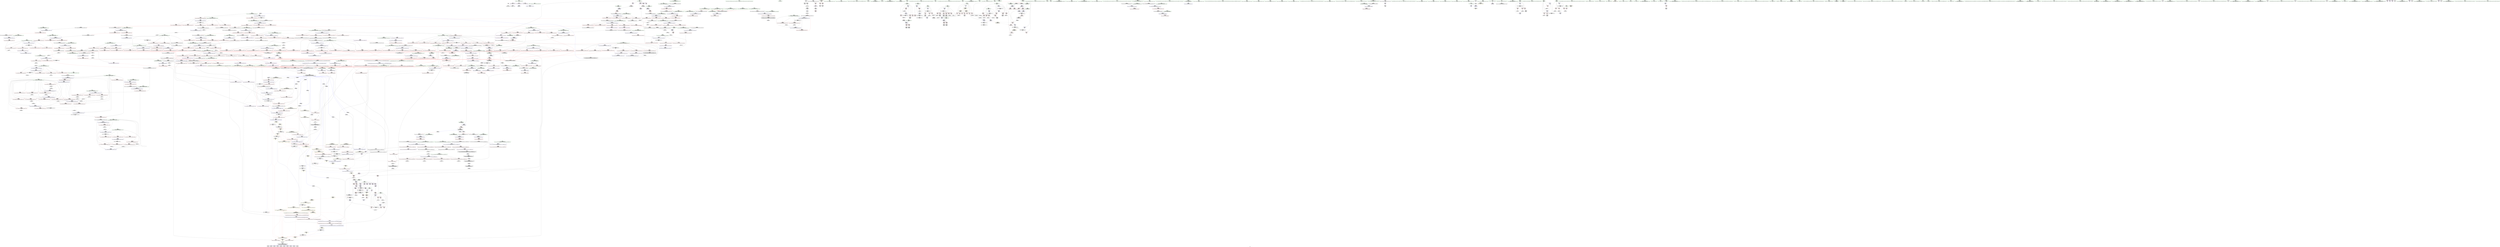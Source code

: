 digraph "SVFG" {
	label="SVFG";

	Node0x55a1593b9ae0 [shape=record,color=grey,label="{NodeID: 0\nNullPtr}"];
	Node0x55a1593b9ae0 -> Node0x55a159414510[style=solid];
	Node0x55a1593b9ae0 -> Node0x55a15942f420[style=solid];
	Node0x55a159523b40 [shape=record,color=black,label="{NodeID: 1882\n545 = PHI(644, )\n}"];
	Node0x55a159523b40 -> Node0x55a159431810[style=solid];
	Node0x55a15941b9c0 [shape=record,color=blue,label="{NodeID: 775\n868\<--861\n__comp.addr\<--__comp\n_ZSt10__pop_heapIPiN9__gnu_cxx5__ops15_Iter_less_iterEEvT_S4_S4_RT0_\n}"];
	Node0x55a15941b9c0 -> Node0x55a159426c80[style=dashed];
	Node0x55a159412470 [shape=record,color=red,label="{NodeID: 443\n463\<--453\n\<--__first.addr\n_ZSt6__sortIPiN9__gnu_cxx5__ops15_Iter_less_iterEEvT_S4_T0_\n}"];
	Node0x55a159412470 -> Node0x55a15945b440[style=solid];
	Node0x55a159454540 [shape=record,color=grey,label="{NodeID: 1218\n755 = Binary(754, 475, )\n}"];
	Node0x55a159454540 -> Node0x55a15945a6c0[style=solid];
	Node0x55a1594065c0 [shape=record,color=green,label="{NodeID: 111\n607\<--608\n_ZSt26__unguarded_insertion_sortIPiN9__gnu_cxx5__ops15_Iter_less_iterEEvT_S4_T0_\<--_ZSt26__unguarded_insertion_sortIPiN9__gnu_cxx5__ops15_Iter_less_iterEEvT_S4_T0__field_insensitive\n}"];
	Node0x55a159427e60 [shape=record,color=red,label="{NodeID: 554\n944\<--923\n\<--__secondChild\n_ZSt13__adjust_heapIPiliN9__gnu_cxx5__ops15_Iter_less_iterEEvT_T0_S5_T1_T2_\n}"];
	Node0x55a159427e60 -> Node0x55a159456c40[style=solid];
	Node0x55a15940ac70 [shape=record,color=green,label="{NodeID: 222\n1412\<--1413\n__last.addr\<--__last.addr_field_insensitive\n_ZSt25__unguarded_linear_insertIPiN9__gnu_cxx5__ops14_Val_less_iterEEvT_T0_\n}"];
	Node0x55a15940ac70 -> Node0x55a15942d2e0[style=solid];
	Node0x55a15940ac70 -> Node0x55a15942d3b0[style=solid];
	Node0x55a15940ac70 -> Node0x55a15942d480[style=solid];
	Node0x55a15940ac70 -> Node0x55a15942d550[style=solid];
	Node0x55a15940ac70 -> Node0x55a15941ecf0[style=solid];
	Node0x55a15940ac70 -> Node0x55a15941f100[style=solid];
	Node0x55a15942d890 [shape=record,color=red,label="{NodeID: 665\n1439\<--1416\n\<--__next\n_ZSt25__unguarded_linear_insertIPiN9__gnu_cxx5__ops14_Val_less_iterEEvT_T0_\n}"];
	Node0x55a15942d890 -> Node0x55a15941f100[style=solid];
	Node0x55a159418a70 [shape=record,color=purple,label="{NodeID: 333\n1594\<--38\nllvm.global_ctors_2\<--llvm.global_ctors\nGlob }"];
	Node0x55a159418a70 -> Node0x55a15942f420[style=solid];
	Node0x55a159402320 [shape=record,color=green,label="{NodeID: 1\n7\<--1\n__dso_handle\<--dummyObj\nGlob }"];
	Node0x55a159523c80 [shape=record,color=black,label="{NodeID: 1883\n563 = PHI()\n}"];
	Node0x55a159523c80 -> Node0x55a159415c90[style=solid];
	Node0x55a159523c80 -> Node0x55a159415d60[style=solid];
	Node0x55a15941ba90 [shape=record,color=blue,label="{NodeID: 776\n870\<--880\n__value\<--\n_ZSt10__pop_heapIPiN9__gnu_cxx5__ops15_Iter_less_iterEEvT_S4_S4_RT0_\n}"];
	Node0x55a15941ba90 -> Node0x55a159426e20[style=dashed];
	Node0x55a15941ba90 -> Node0x55a159426ef0[style=dashed];
	Node0x55a159412540 [shape=record,color=red,label="{NodeID: 444\n467\<--453\n\<--__first.addr\n_ZSt6__sortIPiN9__gnu_cxx5__ops15_Iter_less_iterEEvT_S4_T0_\n|{<s0>23}}"];
	Node0x55a159412540:s0 -> Node0x55a159528570[style=solid,color=red];
	Node0x55a1594546c0 [shape=record,color=grey,label="{NodeID: 1219\n1538 = Binary(1536, 1537, )\n}"];
	Node0x55a1594546c0 -> Node0x55a159456940[style=solid];
	Node0x55a1594066c0 [shape=record,color=green,label="{NodeID: 112\n619\<--620\n__comp\<--__comp_field_insensitive\n_ZSt14__partial_sortIPiN9__gnu_cxx5__ops15_Iter_less_iterEEvT_S4_S4_T0_\n|{<s0>33}}"];
	Node0x55a1594066c0:s0 -> Node0x55a1595276d0[style=solid,color=red];
	Node0x55a159427f30 [shape=record,color=red,label="{NodeID: 555\n949\<--923\n\<--__secondChild\n_ZSt13__adjust_heapIPiliN9__gnu_cxx5__ops15_Iter_less_iterEEvT_T0_S5_T1_T2_\n}"];
	Node0x55a15940ad40 [shape=record,color=green,label="{NodeID: 223\n1414\<--1415\n__val\<--__val_field_insensitive\n_ZSt25__unguarded_linear_insertIPiN9__gnu_cxx5__ops14_Val_less_iterEEvT_T0_\n|{|<s1>87|<s2>89}}"];
	Node0x55a15940ad40 -> Node0x55a15941edc0[style=solid];
	Node0x55a15940ad40:s1 -> Node0x55a159527d50[style=solid,color=red];
	Node0x55a15940ad40:s2 -> Node0x55a159514900[style=solid,color=red];
	Node0x55a15942d960 [shape=record,color=red,label="{NodeID: 666\n1441\<--1416\n\<--__next\n_ZSt25__unguarded_linear_insertIPiN9__gnu_cxx5__ops14_Val_less_iterEEvT_T0_\n}"];
	Node0x55a15942d960 -> Node0x55a159419940[style=solid];
	Node0x55a1594aa7d0 [shape=record,color=yellow,style=double,label="{NodeID: 1441\n11V_1 = ENCHI(MR_11V_0)\npts\{18 \}\nFun[_ZSt13__heap_selectIPiN9__gnu_cxx5__ops15_Iter_less_iterEEvT_S4_S4_T0_]|{<s0>36|<s1>36}}"];
	Node0x55a1594aa7d0:s0 -> Node0x55a15949dfa0[style=dashed,color=red];
	Node0x55a1594aa7d0:s1 -> Node0x55a1594a61d0[style=dashed,color=red];
	Node0x55a159418b70 [shape=record,color=purple,label="{NodeID: 334\n417\<--416\nvbase.offset.ptr\<--vtable\nmain\n}"];
	Node0x55a159418b70 -> Node0x55a1594156e0[style=solid];
	Node0x55a1594023b0 [shape=record,color=green,label="{NodeID: 2\n9\<--1\n\<--dummyObj\nCan only get source location for instruction, argument, global var or function.}"];
	Node0x55a159523d80 [shape=record,color=black,label="{NodeID: 1884\n684 = PHI(1188, )\n}"];
	Node0x55a159523d80 -> Node0x55a159416240[style=solid];
	Node0x55a15941bb60 [shape=record,color=blue,label="{NodeID: 777\n885\<--884\n\<--\n_ZSt10__pop_heapIPiN9__gnu_cxx5__ops15_Iter_less_iterEEvT_S4_S4_RT0_\n|{|<s1>46}}"];
	Node0x55a15941bb60 -> Node0x55a159426ef0[style=dashed];
	Node0x55a15941bb60:s1 -> Node0x55a1594976a0[style=dashed,color=red];
	Node0x55a159412610 [shape=record,color=red,label="{NodeID: 445\n470\<--453\n\<--__first.addr\n_ZSt6__sortIPiN9__gnu_cxx5__ops15_Iter_less_iterEEvT_S4_T0_\n}"];
	Node0x55a159412610 -> Node0x55a159415a20[style=solid];
	Node0x55a159454840 [shape=record,color=grey,label="{NodeID: 1220\n754 = Binary(752, 753, )\n}"];
	Node0x55a159454840 -> Node0x55a159454540[style=solid];
	Node0x55a159406790 [shape=record,color=green,label="{NodeID: 113\n621\<--622\n__first.addr\<--__first.addr_field_insensitive\n_ZSt14__partial_sortIPiN9__gnu_cxx5__ops15_Iter_less_iterEEvT_S4_S4_T0_\n}"];
	Node0x55a159406790 -> Node0x55a159423c90[style=solid];
	Node0x55a159406790 -> Node0x55a159423d60[style=solid];
	Node0x55a159406790 -> Node0x55a159431c20[style=solid];
	Node0x55a159428000 [shape=record,color=red,label="{NodeID: 556\n952\<--923\n\<--__secondChild\n_ZSt13__adjust_heapIPiliN9__gnu_cxx5__ops15_Iter_less_iterEEvT_T0_S5_T1_T2_\n}"];
	Node0x55a159428000 -> Node0x55a1594570c0[style=solid];
	Node0x55a159492a80 [shape=record,color=black,label="{NodeID: 1331\nMR_11V_2 = PHI(MR_11V_3, MR_11V_1, )\npts\{18 \}\n|{<s0>33|<s1>39|<s2>39|<s3>39}}"];
	Node0x55a159492a80:s0 -> Node0x55a1594cc1a0[style=dashed,color=blue];
	Node0x55a159492a80:s1 -> Node0x55a159426d50[style=dashed,color=red];
	Node0x55a159492a80:s2 -> Node0x55a159426e20[style=dashed,color=red];
	Node0x55a159492a80:s3 -> Node0x55a15941bb60[style=dashed,color=red];
	Node0x55a15940ae10 [shape=record,color=green,label="{NodeID: 224\n1416\<--1417\n__next\<--__next_field_insensitive\n_ZSt25__unguarded_linear_insertIPiN9__gnu_cxx5__ops14_Val_less_iterEEvT_T0_\n}"];
	Node0x55a15940ae10 -> Node0x55a15942d620[style=solid];
	Node0x55a15940ae10 -> Node0x55a15942d6f0[style=solid];
	Node0x55a15940ae10 -> Node0x55a15942d7c0[style=solid];
	Node0x55a15940ae10 -> Node0x55a15942d890[style=solid];
	Node0x55a15940ae10 -> Node0x55a15942d960[style=solid];
	Node0x55a15940ae10 -> Node0x55a15941ee90[style=solid];
	Node0x55a15940ae10 -> Node0x55a15941ef60[style=solid];
	Node0x55a15940ae10 -> Node0x55a15941f1d0[style=solid];
	Node0x55a15942da30 [shape=record,color=red,label="{NodeID: 667\n1421\<--1420\n\<--call\n_ZSt25__unguarded_linear_insertIPiN9__gnu_cxx5__ops14_Val_less_iterEEvT_T0_\n}"];
	Node0x55a15942da30 -> Node0x55a15941edc0[style=solid];
	Node0x55a159418c40 [shape=record,color=purple,label="{NodeID: 335\n599\<--598\nadd.ptr\<--\n_ZSt22__final_insertion_sortIPiN9__gnu_cxx5__ops15_Iter_less_iterEEvT_S4_T0_\n|{<s0>29}}"];
	Node0x55a159418c40:s0 -> Node0x55a15951ebb0[style=solid,color=red];
	Node0x55a159402660 [shape=record,color=green,label="{NodeID: 3\n12\<--1\n\<--dummyObj\nCan only get source location for instruction, argument, global var or function.}"];
	Node0x55a159523ec0 [shape=record,color=black,label="{NodeID: 1885\n719 = PHI(837, )\n}"];
	Node0x55a15941bc30 [shape=record,color=blue,label="{NodeID: 778\n901\<--900\n__t.addr\<--__t\n_ZSt4moveIRiEONSt16remove_referenceIT_E4typeEOS2_\n}"];
	Node0x55a15941bc30 -> Node0x55a159426fc0[style=dashed];
	Node0x55a1594956c0 [shape=record,color=yellow,style=double,label="{NodeID: 1553\n254V_1 = ENCHI(MR_254V_0)\npts\{784 871 920 1045 1293 1415 \}\nFun[_ZSt4swapIiENSt9enable_ifIXsr6__and_ISt6__not_ISt15__is_tuple_likeIT_EESt21is_move_constructibleIS3_ESt18is_move_assignableIS3_EEE5valueEvE4typeERS3_SC_]}"];
	Node0x55a1594956c0 -> Node0x55a15942bcf0[style=dashed];
	Node0x55a1594956c0 -> Node0x55a15942bdc0[style=dashed];
	Node0x55a1594956c0 -> Node0x55a15942be90[style=dashed];
	Node0x55a1594126e0 [shape=record,color=red,label="{NodeID: 446\n484\<--453\n\<--__first.addr\n_ZSt6__sortIPiN9__gnu_cxx5__ops15_Iter_less_iterEEvT_S4_T0_\n|{<s0>24}}"];
	Node0x55a1594126e0:s0 -> Node0x55a15951fe00[style=solid,color=red];
	Node0x55a1594549c0 [shape=record,color=grey,label="{NodeID: 1221\n474 = Binary(473, 475, )\n|{<s0>22}}"];
	Node0x55a1594549c0:s0 -> Node0x55a159521210[style=solid,color=red];
	Node0x55a159406860 [shape=record,color=green,label="{NodeID: 114\n623\<--624\n__middle.addr\<--__middle.addr_field_insensitive\n_ZSt14__partial_sortIPiN9__gnu_cxx5__ops15_Iter_less_iterEEvT_S4_S4_T0_\n}"];
	Node0x55a159406860 -> Node0x55a159423e30[style=solid];
	Node0x55a159406860 -> Node0x55a159423f00[style=solid];
	Node0x55a159406860 -> Node0x55a159431cf0[style=solid];
	Node0x55a1594280d0 [shape=record,color=red,label="{NodeID: 557\n957\<--923\n\<--__secondChild\n_ZSt13__adjust_heapIPiliN9__gnu_cxx5__ops15_Iter_less_iterEEvT_T0_S5_T1_T2_\n}"];
	Node0x55a1594280d0 -> Node0x55a159454cc0[style=solid];
	Node0x55a159492f80 [shape=record,color=black,label="{NodeID: 1332\nMR_158V_3 = PHI(MR_158V_4, MR_158V_2, )\npts\{743 \}\n}"];
	Node0x55a159492f80 -> Node0x55a159425350[style=dashed];
	Node0x55a159492f80 -> Node0x55a159425420[style=dashed];
	Node0x55a159492f80 -> Node0x55a159432780[style=dashed];
	Node0x55a15940aee0 [shape=record,color=green,label="{NodeID: 225\n1431\<--1432\n_ZNK9__gnu_cxx5__ops14_Val_less_iterclIiPiEEbRT_T0_\<--_ZNK9__gnu_cxx5__ops14_Val_less_iterclIiPiEEbRT_T0__field_insensitive\n}"];
	Node0x55a15942db00 [shape=record,color=red,label="{NodeID: 668\n1436\<--1435\n\<--call2\n_ZSt25__unguarded_linear_insertIPiN9__gnu_cxx5__ops14_Val_less_iterEEvT_T0_\n}"];
	Node0x55a15942db00 -> Node0x55a15941f030[style=solid];
	Node0x55a159418d10 [shape=record,color=purple,label="{NodeID: 336\n604\<--603\nadd.ptr1\<--\n_ZSt22__final_insertion_sortIPiN9__gnu_cxx5__ops15_Iter_less_iterEEvT_S4_T0_\n|{<s0>30}}"];
	Node0x55a159418d10:s0 -> Node0x55a159520dd0[style=solid,color=red];
	Node0x55a1594026f0 [shape=record,color=green,label="{NodeID: 4\n19\<--1\n_ZSt3cin\<--dummyObj\nGlob }"];
	Node0x55a159523fd0 [shape=record,color=black,label="{NodeID: 1886\n814 = PHI(899, )\n}"];
	Node0x55a159523fd0 -> Node0x55a1594261f0[style=solid];
	Node0x55a15941bd00 [shape=record,color=blue,label="{NodeID: 779\n913\<--907\n__first.addr\<--__first\n_ZSt13__adjust_heapIPiliN9__gnu_cxx5__ops15_Iter_less_iterEEvT_T0_S5_T1_T2_\n}"];
	Node0x55a15941bd00 -> Node0x55a159427090[style=dashed];
	Node0x55a15941bd00 -> Node0x55a159427160[style=dashed];
	Node0x55a15941bd00 -> Node0x55a159427230[style=dashed];
	Node0x55a15941bd00 -> Node0x55a159427300[style=dashed];
	Node0x55a15941bd00 -> Node0x55a1594273d0[style=dashed];
	Node0x55a15941bd00 -> Node0x55a1594274a0[style=dashed];
	Node0x55a15941bd00 -> Node0x55a159427570[style=dashed];
	Node0x55a1594127b0 [shape=record,color=red,label="{NodeID: 447\n464\<--455\n\<--__last.addr\n_ZSt6__sortIPiN9__gnu_cxx5__ops15_Iter_less_iterEEvT_S4_T0_\n}"];
	Node0x55a1594127b0 -> Node0x55a15945b440[style=solid];
	Node0x55a159454b40 [shape=record,color=grey,label="{NodeID: 1222\n473 = Binary(471, 472, )\n}"];
	Node0x55a159454b40 -> Node0x55a1594549c0[style=solid];
	Node0x55a15940b350 [shape=record,color=green,label="{NodeID: 115\n625\<--626\n__last.addr\<--__last.addr_field_insensitive\n_ZSt14__partial_sortIPiN9__gnu_cxx5__ops15_Iter_less_iterEEvT_S4_S4_T0_\n}"];
	Node0x55a15940b350 -> Node0x55a159423fd0[style=solid];
	Node0x55a15940b350 -> Node0x55a159431dc0[style=solid];
	Node0x55a1594281a0 [shape=record,color=red,label="{NodeID: 558\n962\<--923\n\<--__secondChild\n_ZSt13__adjust_heapIPiliN9__gnu_cxx5__ops15_Iter_less_iterEEvT_T0_S5_T1_T2_\n}"];
	Node0x55a159493480 [shape=record,color=black,label="{NodeID: 1333\nMR_11V_4 = PHI(MR_11V_3, MR_11V_1, )\npts\{18 \}\n|{<s0>13}}"];
	Node0x55a159493480:s0 -> Node0x55a1594cb0f0[style=dashed,color=blue];
	Node0x55a15940afe0 [shape=record,color=green,label="{NodeID: 226\n1451\<--1452\nretval\<--retval_field_insensitive\n_ZN9__gnu_cxx5__ops15__val_comp_iterENS0_15_Iter_less_iterE\n}"];
	Node0x55a15942dbd0 [shape=record,color=red,label="{NodeID: 669\n1446\<--1445\n\<--call4\n_ZSt25__unguarded_linear_insertIPiN9__gnu_cxx5__ops14_Val_less_iterEEvT_T0_\n}"];
	Node0x55a15942dbd0 -> Node0x55a15941f2a0[style=solid];
	Node0x55a159418de0 [shape=record,color=purple,label="{NodeID: 337\n673\<--672\nadd.ptr1\<--\n_ZSt27__unguarded_partition_pivotIPiN9__gnu_cxx5__ops15_Iter_less_iterEET_S4_S4_T0_\n|{<s0>34}}"];
	Node0x55a159418de0:s0 -> Node0x55a159528300[style=solid,color=red];
	Node0x55a1594027b0 [shape=record,color=green,label="{NodeID: 5\n25\<--1\n_ZSt4cout\<--dummyObj\nGlob }"];
	Node0x55a159524140 [shape=record,color=black,label="{NodeID: 1887\n822 = PHI(899, )\n}"];
	Node0x55a159524140 -> Node0x55a1594262c0[style=solid];
	Node0x55a15941bdd0 [shape=record,color=blue,label="{NodeID: 780\n915\<--908\n__holeIndex.addr\<--__holeIndex\n_ZSt13__adjust_heapIPiliN9__gnu_cxx5__ops15_Iter_less_iterEEvT_T0_S5_T1_T2_\n}"];
	Node0x55a15941bdd0 -> Node0x55a159427640[style=dashed];
	Node0x55a15941bdd0 -> Node0x55a159427710[style=dashed];
	Node0x55a15941bdd0 -> Node0x55a1594277e0[style=dashed];
	Node0x55a15941bdd0 -> Node0x55a1594278b0[style=dashed];
	Node0x55a15941bdd0 -> Node0x55a15941c450[style=dashed];
	Node0x55a15941bdd0 -> Node0x55a15941c6c0[style=dashed];
	Node0x55a15941bdd0 -> Node0x55a15948a760[style=dashed];
	Node0x55a159412880 [shape=record,color=red,label="{NodeID: 448\n468\<--455\n\<--__last.addr\n_ZSt6__sortIPiN9__gnu_cxx5__ops15_Iter_less_iterEEvT_S4_T0_\n|{<s0>23}}"];
	Node0x55a159412880:s0 -> Node0x55a159528640[style=solid,color=red];
	Node0x55a159454cc0 [shape=record,color=grey,label="{NodeID: 1223\n958 = Binary(957, 541, )\n}"];
	Node0x55a159454cc0 -> Node0x55a15941c2b0[style=solid];
	Node0x55a15940b420 [shape=record,color=green,label="{NodeID: 116\n627\<--628\nagg.tmp\<--agg.tmp_field_insensitive\n_ZSt14__partial_sortIPiN9__gnu_cxx5__ops15_Iter_less_iterEEvT_S4_S4_T0_\n}"];
	Node0x55a159428270 [shape=record,color=red,label="{NodeID: 559\n970\<--923\n\<--__secondChild\n_ZSt13__adjust_heapIPiliN9__gnu_cxx5__ops15_Iter_less_iterEEvT_T0_S5_T1_T2_\n}"];
	Node0x55a159428270 -> Node0x55a15941c450[style=solid];
	Node0x55a159493980 [shape=record,color=black,label="{NodeID: 1334\nMR_11V_3 = PHI(MR_11V_6, MR_11V_1, )\npts\{18 \}\n|{|<s2>75|<s3>77|<s4>80|<s5>80}}"];
	Node0x55a159493980 -> Node0x55a15942cac0[style=dashed];
	Node0x55a159493980 -> Node0x55a1594985a0[style=dashed];
	Node0x55a159493980:s2 -> Node0x55a159494150[style=dashed,color=red];
	Node0x55a159493980:s3 -> Node0x55a1594af800[style=dashed,color=red];
	Node0x55a159493980:s4 -> Node0x55a15942da30[style=dashed,color=red];
	Node0x55a159493980:s5 -> Node0x55a1594a52d0[style=dashed,color=red];
	Node0x55a15940b0b0 [shape=record,color=green,label="{NodeID: 227\n1453\<--1454\n\<--field_insensitive\n_ZN9__gnu_cxx5__ops15__val_comp_iterENS0_15_Iter_less_iterE\n}"];
	Node0x55a15942dca0 [shape=record,color=red,label="{NodeID: 670\n1469\<--1460\n\<--__first.addr\n_ZSt23__copy_move_backward_a2ILb1EPiS0_ET1_T0_S2_S1_\n|{<s0>90}}"];
	Node0x55a15942dca0:s0 -> Node0x55a159521cf0[style=solid,color=red];
	Node0x55a159418eb0 [shape=record,color=purple,label="{NodeID: 338\n676\<--675\nadd.ptr2\<--\n_ZSt27__unguarded_partition_pivotIPiN9__gnu_cxx5__ops15_Iter_less_iterEET_S4_S4_T0_\n|{<s0>34}}"];
	Node0x55a159418eb0:s0 -> Node0x55a1595284a0[style=solid,color=red];
	Node0x55a159403050 [shape=record,color=green,label="{NodeID: 6\n26\<--1\n.str\<--dummyObj\nGlob }"];
	Node0x55a159524280 [shape=record,color=black,label="{NodeID: 1888\n955 = PHI(837, )\n}"];
	Node0x55a15941bea0 [shape=record,color=blue,label="{NodeID: 781\n917\<--909\n__len.addr\<--__len\n_ZSt13__adjust_heapIPiliN9__gnu_cxx5__ops15_Iter_less_iterEEvT_T0_S5_T1_T2_\n}"];
	Node0x55a15941bea0 -> Node0x55a159427a50[style=dashed];
	Node0x55a15941bea0 -> Node0x55a159427b20[style=dashed];
	Node0x55a15941bea0 -> Node0x55a159427bf0[style=dashed];
	Node0x55a159412950 [shape=record,color=red,label="{NodeID: 449\n469\<--455\n\<--__last.addr\n_ZSt6__sortIPiN9__gnu_cxx5__ops15_Iter_less_iterEEvT_S4_T0_\n}"];
	Node0x55a159412950 -> Node0x55a159415950[style=solid];
	Node0x55a159454e40 [shape=record,color=grey,label="{NodeID: 1224\n479 = Binary(476, 480, )\n|{<s0>23}}"];
	Node0x55a159454e40:s0 -> Node0x55a159528710[style=solid,color=red];
	Node0x55a15940b4f0 [shape=record,color=green,label="{NodeID: 117\n636\<--637\n_ZSt13__heap_selectIPiN9__gnu_cxx5__ops15_Iter_less_iterEEvT_S4_S4_T0_\<--_ZSt13__heap_selectIPiN9__gnu_cxx5__ops15_Iter_less_iterEEvT_S4_S4_T0__field_insensitive\n}"];
	Node0x55a159428340 [shape=record,color=red,label="{NodeID: 560\n977\<--923\n\<--__secondChild\n_ZSt13__adjust_heapIPiliN9__gnu_cxx5__ops15_Iter_less_iterEEvT_T0_S5_T1_T2_\n}"];
	Node0x55a159428340 -> Node0x55a15945b740[style=solid];
	Node0x55a15940b180 [shape=record,color=green,label="{NodeID: 228\n1460\<--1461\n__first.addr\<--__first.addr_field_insensitive\n_ZSt23__copy_move_backward_a2ILb1EPiS0_ET1_T0_S2_S1_\n}"];
	Node0x55a15940b180 -> Node0x55a15942dca0[style=solid];
	Node0x55a15940b180 -> Node0x55a15941f370[style=solid];
	Node0x55a15942dd70 [shape=record,color=red,label="{NodeID: 671\n1473\<--1462\n\<--__last.addr\n_ZSt23__copy_move_backward_a2ILb1EPiS0_ET1_T0_S2_S1_\n|{<s0>91}}"];
	Node0x55a15942dd70:s0 -> Node0x55a159521cf0[style=solid,color=red];
	Node0x55a159418f80 [shape=record,color=purple,label="{NodeID: 339\n681\<--680\nadd.ptr3\<--\n_ZSt27__unguarded_partition_pivotIPiN9__gnu_cxx5__ops15_Iter_less_iterEET_S4_S4_T0_\n|{<s0>35}}"];
	Node0x55a159418f80:s0 -> Node0x55a15951f250[style=solid,color=red];
	Node0x55a1594030e0 [shape=record,color=green,label="{NodeID: 7\n28\<--1\n.str.2\<--dummyObj\nGlob }"];
	Node0x55a159524390 [shape=record,color=black,label="{NodeID: 1889\n964 = PHI(899, )\n}"];
	Node0x55a159524390 -> Node0x55a159428680[style=solid];
	Node0x55a15941bf70 [shape=record,color=blue,label="{NodeID: 782\n919\<--910\n__value.addr\<--__value\n_ZSt13__adjust_heapIPiliN9__gnu_cxx5__ops15_Iter_less_iterEEvT_T0_S5_T1_T2_\n}"];
	Node0x55a15941bf70 -> Node0x55a159428680[style=dashed];
	Node0x55a15941bf70 -> Node0x55a159428750[style=dashed];
	Node0x55a15941bf70 -> Node0x55a159428820[style=dashed];
	Node0x55a159412a20 [shape=record,color=red,label="{NodeID: 450\n485\<--455\n\<--__last.addr\n_ZSt6__sortIPiN9__gnu_cxx5__ops15_Iter_less_iterEEvT_S4_T0_\n|{<s0>24}}"];
	Node0x55a159412a20:s0 -> Node0x55a15951ff10[style=solid,color=red];
	Node0x55a159454fc0 [shape=record,color=grey,label="{NodeID: 1225\n833 = Binary(832, 541, )\n}"];
	Node0x55a159454fc0 -> Node0x55a15941b410[style=solid];
	Node0x55a15940b5f0 [shape=record,color=green,label="{NodeID: 118\n641\<--642\n_ZSt11__sort_heapIPiN9__gnu_cxx5__ops15_Iter_less_iterEEvT_S4_RT0_\<--_ZSt11__sort_heapIPiN9__gnu_cxx5__ops15_Iter_less_iterEEvT_S4_RT0__field_insensitive\n}"];
	Node0x55a159428410 [shape=record,color=red,label="{NodeID: 561\n983\<--923\n\<--__secondChild\n_ZSt13__adjust_heapIPiliN9__gnu_cxx5__ops15_Iter_less_iterEEvT_T0_S5_T1_T2_\n}"];
	Node0x55a159428410 -> Node0x55a159456040[style=solid];
	Node0x55a15940b250 [shape=record,color=green,label="{NodeID: 229\n1462\<--1463\n__last.addr\<--__last.addr_field_insensitive\n_ZSt23__copy_move_backward_a2ILb1EPiS0_ET1_T0_S2_S1_\n}"];
	Node0x55a15940b250 -> Node0x55a15942dd70[style=solid];
	Node0x55a15940b250 -> Node0x55a15943ad80[style=solid];
	Node0x55a15942de40 [shape=record,color=red,label="{NodeID: 672\n1475\<--1464\n\<--__result.addr\n_ZSt23__copy_move_backward_a2ILb1EPiS0_ET1_T0_S2_S1_\n|{<s0>92}}"];
	Node0x55a15942de40:s0 -> Node0x55a159521cf0[style=solid,color=red];
	Node0x55a159419050 [shape=record,color=purple,label="{NodeID: 340\n732\<--731\nincdec.ptr\<--\n_ZSt13__heap_selectIPiN9__gnu_cxx5__ops15_Iter_less_iterEEvT_S4_S4_T0_\n}"];
	Node0x55a159419050 -> Node0x55a159432440[style=solid];
	Node0x55a159403170 [shape=record,color=green,label="{NodeID: 8\n30\<--1\nstdin\<--dummyObj\nGlob }"];
	Node0x55a159524500 [shape=record,color=black,label="{NodeID: 1890\n991 = PHI(899, )\n}"];
	Node0x55a159524500 -> Node0x55a159428750[style=solid];
	Node0x55a15941c040 [shape=record,color=blue,label="{NodeID: 783\n921\<--933\n__topIndex\<--\n_ZSt13__adjust_heapIPiliN9__gnu_cxx5__ops15_Iter_less_iterEEvT_T0_S5_T1_T2_\n}"];
	Node0x55a15941c040 -> Node0x55a159427cc0[style=dashed];
	Node0x55a159495c10 [shape=record,color=yellow,style=double,label="{NodeID: 1558\n288V_1 = ENCHI(MR_288V_0)\npts\{784 871 920 1045 1261 1293 \}\nFun[_ZSt25__unguarded_linear_insertIPiN9__gnu_cxx5__ops14_Val_less_iterEEvT_T0_]}"];
	Node0x55a159495c10 -> Node0x55a15942da30[style=dashed];
	Node0x55a159495c10 -> Node0x55a15942db00[style=dashed];
	Node0x55a159495c10 -> Node0x55a15942dbd0[style=dashed];
	Node0x55a159412af0 [shape=record,color=red,label="{NodeID: 451\n520\<--501\n\<--__first.addr\n_ZSt16__introsort_loopIPilN9__gnu_cxx5__ops15_Iter_less_iterEEvT_S4_T0_T1_\n}"];
	Node0x55a159412af0 -> Node0x55a159415bc0[style=solid];
	Node0x55a159455140 [shape=record,color=grey,label="{NodeID: 1226\n807 = Binary(806, 480, )\n}"];
	Node0x55a159455140 -> Node0x55a1594552c0[style=solid];
	Node0x55a15940b6f0 [shape=record,color=green,label="{NodeID: 119\n647\<--648\n__comp\<--__comp_field_insensitive\n_ZSt27__unguarded_partition_pivotIPiN9__gnu_cxx5__ops15_Iter_less_iterEET_S4_S4_T0_\n}"];
	Node0x55a1594284e0 [shape=record,color=red,label="{NodeID: 562\n988\<--923\n\<--__secondChild\n_ZSt13__adjust_heapIPiliN9__gnu_cxx5__ops15_Iter_less_iterEEvT_T0_S5_T1_T2_\n}"];
	Node0x55a1594284e0 -> Node0x55a1594561c0[style=solid];
	Node0x55a15948b880 [shape=record,color=black,label="{NodeID: 1337\nMR_11V_2 = PHI(MR_11V_3, MR_11V_1, )\npts\{18 \}\n|{<s0>30|<s1>82|<s2>82}}"];
	Node0x55a15948b880:s0 -> Node0x55a1594a39d0[style=dashed,color=blue];
	Node0x55a15948b880:s1 -> Node0x55a15942da30[style=dashed,color=red];
	Node0x55a15948b880:s2 -> Node0x55a1594a52d0[style=dashed,color=red];
	Node0x55a1594134e0 [shape=record,color=green,label="{NodeID: 230\n1464\<--1465\n__result.addr\<--__result.addr_field_insensitive\n_ZSt23__copy_move_backward_a2ILb1EPiS0_ET1_T0_S2_S1_\n}"];
	Node0x55a1594134e0 -> Node0x55a15942de40[style=solid];
	Node0x55a1594134e0 -> Node0x55a15943ae50[style=solid];
	Node0x55a15942df10 [shape=record,color=red,label="{NodeID: 673\n1486\<--1483\n\<--__it.addr\n_ZSt12__miter_baseIPiET_S1_\n}"];
	Node0x55a15942df10 -> Node0x55a159416f40[style=solid];
	Node0x55a159419120 [shape=record,color=purple,label="{NodeID: 341\n760\<--759\nincdec.ptr\<--\n_ZSt11__sort_heapIPiN9__gnu_cxx5__ops15_Iter_less_iterEEvT_S4_RT0_\n}"];
	Node0x55a159419120 -> Node0x55a159432780[style=solid];
	Node0x55a159403230 [shape=record,color=green,label="{NodeID: 9\n31\<--1\n.str.3\<--dummyObj\nGlob }"];
	Node0x55a159524640 [shape=record,color=black,label="{NodeID: 1891\n1001 = PHI(1016, )\n}"];
	Node0x55a15941c110 [shape=record,color=blue,label="{NodeID: 784\n923\<--935\n__secondChild\<--\n_ZSt13__adjust_heapIPiliN9__gnu_cxx5__ops15_Iter_less_iterEEvT_T0_S5_T1_T2_\n}"];
	Node0x55a15941c110 -> Node0x55a159427d90[style=dashed];
	Node0x55a15941c110 -> Node0x55a159427e60[style=dashed];
	Node0x55a15941c110 -> Node0x55a159428340[style=dashed];
	Node0x55a15941c110 -> Node0x55a159428410[style=dashed];
	Node0x55a15941c110 -> Node0x55a15941c1e0[style=dashed];
	Node0x55a15941c110 -> Node0x55a15941c520[style=dashed];
	Node0x55a15941c110 -> Node0x55a15948ac60[style=dashed];
	Node0x55a159412bc0 [shape=record,color=red,label="{NodeID: 452\n532\<--501\n\<--__first.addr\n_ZSt16__introsort_loopIPilN9__gnu_cxx5__ops15_Iter_less_iterEEvT_S4_T0_T1_\n|{<s0>25}}"];
	Node0x55a159412bc0:s0 -> Node0x55a1595277a0[style=solid,color=red];
	Node0x55a1594552c0 [shape=record,color=grey,label="{NodeID: 1227\n808 = Binary(807, 480, )\n}"];
	Node0x55a1594552c0 -> Node0x55a159432b90[style=solid];
	Node0x55a15940b7c0 [shape=record,color=green,label="{NodeID: 120\n649\<--650\n__first.addr\<--__first.addr_field_insensitive\n_ZSt27__unguarded_partition_pivotIPiN9__gnu_cxx5__ops15_Iter_less_iterEET_S4_S4_T0_\n}"];
	Node0x55a15940b7c0 -> Node0x55a1594240a0[style=solid];
	Node0x55a15940b7c0 -> Node0x55a159424170[style=solid];
	Node0x55a15940b7c0 -> Node0x55a159424240[style=solid];
	Node0x55a15940b7c0 -> Node0x55a159424310[style=solid];
	Node0x55a15940b7c0 -> Node0x55a1594243e0[style=solid];
	Node0x55a15940b7c0 -> Node0x55a1594244b0[style=solid];
	Node0x55a15940b7c0 -> Node0x55a159431e90[style=solid];
	Node0x55a1594285b0 [shape=record,color=red,label="{NodeID: 563\n997\<--923\n\<--__secondChild\n_ZSt13__adjust_heapIPiliN9__gnu_cxx5__ops15_Iter_less_iterEEvT_T0_S5_T1_T2_\n}"];
	Node0x55a1594285b0 -> Node0x55a159455bc0[style=solid];
	Node0x55a15948bd80 [shape=record,color=black,label="{NodeID: 1338\nMR_272V_3 = PHI(MR_272V_4, MR_272V_2, )\npts\{1359 \}\n}"];
	Node0x55a15948bd80 -> Node0x55a15942ce00[style=dashed];
	Node0x55a15948bd80 -> Node0x55a15942ced0[style=dashed];
	Node0x55a15948bd80 -> Node0x55a15942cfa0[style=dashed];
	Node0x55a15948bd80 -> Node0x55a15941e9b0[style=dashed];
	Node0x55a1594135b0 [shape=record,color=green,label="{NodeID: 231\n1471\<--1472\n_ZSt12__niter_baseIPiET_S1_\<--_ZSt12__niter_baseIPiET_S1__field_insensitive\n}"];
	Node0x55a1594cab70 [shape=record,color=yellow,style=double,label="{NodeID: 1781\n11V_2 = CSCHI(MR_11V_1)\npts\{18 \}\nCS[]|{<s0>35}}"];
	Node0x55a1594cab70:s0 -> Node0x55a15949f3a0[style=dashed,color=red];
	Node0x55a15942dfe0 [shape=record,color=red,label="{NodeID: 674\n1505\<--1492\n\<--__first.addr\n_ZSt22__copy_move_backward_aILb1EPiS0_ET1_T0_S2_S1_\n|{<s0>94}}"];
	Node0x55a15942dfe0:s0 -> Node0x55a159526d00[style=solid,color=red];
	Node0x55a1594191f0 [shape=record,color=purple,label="{NodeID: 342\n1210\<--1209\nincdec.ptr\<--\n_ZSt21__unguarded_partitionIPiN9__gnu_cxx5__ops15_Iter_less_iterEET_S4_S4_S4_T0_\n}"];
	Node0x55a1594191f0 -> Node0x55a15941d970[style=solid];
	Node0x55a159403330 [shape=record,color=green,label="{NodeID: 10\n33\<--1\n.str.4\<--dummyObj\nGlob }"];
	Node0x55a159524750 [shape=record,color=black,label="{NodeID: 1892\n1010 = PHI(899, )\n}"];
	Node0x55a159524750 -> Node0x55a159428820[style=solid];
	Node0x55a15941c1e0 [shape=record,color=blue,label="{NodeID: 785\n923\<--946\n__secondChild\<--mul\n_ZSt13__adjust_heapIPiliN9__gnu_cxx5__ops15_Iter_less_iterEEvT_T0_S5_T1_T2_\n}"];
	Node0x55a15941c1e0 -> Node0x55a159427d90[style=dashed];
	Node0x55a15941c1e0 -> Node0x55a159427e60[style=dashed];
	Node0x55a15941c1e0 -> Node0x55a159427f30[style=dashed];
	Node0x55a15941c1e0 -> Node0x55a159428000[style=dashed];
	Node0x55a15941c1e0 -> Node0x55a1594280d0[style=dashed];
	Node0x55a15941c1e0 -> Node0x55a1594281a0[style=dashed];
	Node0x55a15941c1e0 -> Node0x55a159428270[style=dashed];
	Node0x55a15941c1e0 -> Node0x55a159428340[style=dashed];
	Node0x55a15941c1e0 -> Node0x55a159428410[style=dashed];
	Node0x55a15941c1e0 -> Node0x55a15941c1e0[style=dashed];
	Node0x55a15941c1e0 -> Node0x55a15941c2b0[style=dashed];
	Node0x55a15941c1e0 -> Node0x55a15941c520[style=dashed];
	Node0x55a15941c1e0 -> Node0x55a15948ac60[style=dashed];
	Node0x55a159412c90 [shape=record,color=red,label="{NodeID: 453\n543\<--501\n\<--__first.addr\n_ZSt16__introsort_loopIPilN9__gnu_cxx5__ops15_Iter_less_iterEEvT_S4_T0_T1_\n|{<s0>26}}"];
	Node0x55a159412c90:s0 -> Node0x55a159528090[style=solid,color=red];
	Node0x55a159455440 [shape=record,color=grey,label="{NodeID: 1228\n179 = Binary(178, 180, )\n}"];
	Node0x55a159455440 -> Node0x55a15945ab40[style=solid];
	Node0x55a15940b890 [shape=record,color=green,label="{NodeID: 121\n651\<--652\n__last.addr\<--__last.addr_field_insensitive\n_ZSt27__unguarded_partition_pivotIPiN9__gnu_cxx5__ops15_Iter_less_iterEET_S4_S4_T0_\n}"];
	Node0x55a15940b890 -> Node0x55a159424580[style=solid];
	Node0x55a15940b890 -> Node0x55a159424650[style=solid];
	Node0x55a15940b890 -> Node0x55a159424720[style=solid];
	Node0x55a15940b890 -> Node0x55a159431f60[style=solid];
	Node0x55a159428680 [shape=record,color=red,label="{NodeID: 564\n965\<--964\n\<--call4\n_ZSt13__adjust_heapIPiliN9__gnu_cxx5__ops15_Iter_less_iterEEvT_T0_S5_T1_T2_\n}"];
	Node0x55a159428680 -> Node0x55a15941c380[style=solid];
	Node0x55a1594962a0 [shape=record,color=black,label="{NodeID: 1339\nMR_11V_2 = PHI(MR_11V_5, MR_11V_1, )\npts\{18 \}\n|{|<s1>25|<s2>26}}"];
	Node0x55a1594962a0 -> Node0x55a1594a20d0[style=dashed];
	Node0x55a1594962a0:s1 -> Node0x55a1594a8b40[style=dashed,color=red];
	Node0x55a1594962a0:s2 -> Node0x55a159494610[style=dashed,color=red];
	Node0x55a159413680 [shape=record,color=green,label="{NodeID: 232\n1478\<--1479\n_ZSt22__copy_move_backward_aILb1EPiS0_ET1_T0_S2_S1_\<--_ZSt22__copy_move_backward_aILb1EPiS0_ET1_T0_S2_S1__field_insensitive\n}"];
	Node0x55a1594cacd0 [shape=record,color=yellow,style=double,label="{NodeID: 1782\n11V_6 = CSCHI(MR_11V_5)\npts\{18 \}\nCS[]|{<s0>42|<s1>42|<s2>46}}"];
	Node0x55a1594cacd0:s0 -> Node0x55a15949dfa0[style=dashed,color=blue];
	Node0x55a1594cacd0:s1 -> Node0x55a1594a61d0[style=dashed,color=blue];
	Node0x55a1594cacd0:s2 -> Node0x55a1594cb250[style=dashed,color=blue];
	Node0x55a15942e0b0 [shape=record,color=red,label="{NodeID: 675\n1506\<--1494\n\<--__last.addr\n_ZSt22__copy_move_backward_aILb1EPiS0_ET1_T0_S2_S1_\n|{<s0>94}}"];
	Node0x55a15942e0b0:s0 -> Node0x55a159526e40[style=solid,color=red];
	Node0x55a1594192c0 [shape=record,color=purple,label="{NodeID: 343\n1214\<--1213\nincdec.ptr3\<--\n_ZSt21__unguarded_partitionIPiN9__gnu_cxx5__ops15_Iter_less_iterEET_S4_S4_S4_T0_\n}"];
	Node0x55a1594192c0 -> Node0x55a15941da40[style=solid];
	Node0x55a159403430 [shape=record,color=green,label="{NodeID: 11\n35\<--1\nstdout\<--dummyObj\nGlob }"];
	Node0x55a1595248c0 [shape=record,color=black,label="{NodeID: 1893\n1068 = PHI(1098, )\n}"];
	Node0x55a1595248c0 -> Node0x55a1594534b0[style=solid];
	Node0x55a15941c2b0 [shape=record,color=blue,label="{NodeID: 786\n923\<--958\n__secondChild\<--dec\n_ZSt13__adjust_heapIPiliN9__gnu_cxx5__ops15_Iter_less_iterEEvT_T0_S5_T1_T2_\n}"];
	Node0x55a15941c2b0 -> Node0x55a159427d90[style=dashed];
	Node0x55a15941c2b0 -> Node0x55a159427e60[style=dashed];
	Node0x55a15941c2b0 -> Node0x55a1594281a0[style=dashed];
	Node0x55a15941c2b0 -> Node0x55a159428270[style=dashed];
	Node0x55a15941c2b0 -> Node0x55a159428340[style=dashed];
	Node0x55a15941c2b0 -> Node0x55a159428410[style=dashed];
	Node0x55a15941c2b0 -> Node0x55a15941c1e0[style=dashed];
	Node0x55a15941c2b0 -> Node0x55a15941c520[style=dashed];
	Node0x55a15941c2b0 -> Node0x55a15948ac60[style=dashed];
	Node0x55a159412d60 [shape=record,color=red,label="{NodeID: 454\n519\<--503\n\<--__last.addr\n_ZSt16__introsort_loopIPilN9__gnu_cxx5__ops15_Iter_less_iterEEvT_S4_T0_T1_\n}"];
	Node0x55a159412d60 -> Node0x55a159415af0[style=solid];
	Node0x55a1594555c0 [shape=record,color=grey,label="{NodeID: 1229\n803 = Binary(801, 802, )\n}"];
	Node0x55a1594555c0 -> Node0x55a159455740[style=solid];
	Node0x55a15940b960 [shape=record,color=green,label="{NodeID: 122\n653\<--654\n__mid\<--__mid_field_insensitive\n_ZSt27__unguarded_partition_pivotIPiN9__gnu_cxx5__ops15_Iter_less_iterEET_S4_S4_T0_\n}"];
	Node0x55a15940b960 -> Node0x55a1594247f0[style=solid];
	Node0x55a15940b960 -> Node0x55a159432030[style=solid];
	Node0x55a159428750 [shape=record,color=red,label="{NodeID: 565\n992\<--991\n\<--call15\n_ZSt13__adjust_heapIPiliN9__gnu_cxx5__ops15_Iter_less_iterEEvT_T0_S5_T1_T2_\n}"];
	Node0x55a159428750 -> Node0x55a15941c5f0[style=solid];
	Node0x55a1594967a0 [shape=record,color=black,label="{NodeID: 1340\nMR_119V_3 = PHI(MR_119V_4, MR_119V_2, )\npts\{504 \}\n}"];
	Node0x55a1594967a0 -> Node0x55a159412d60[style=dashed];
	Node0x55a1594967a0 -> Node0x55a159412e30[style=dashed];
	Node0x55a1594967a0 -> Node0x55a159412f00[style=dashed];
	Node0x55a1594967a0 -> Node0x55a159412fd0[style=dashed];
	Node0x55a1594967a0 -> Node0x55a1594130a0[style=dashed];
	Node0x55a1594967a0 -> Node0x55a1594318e0[style=dashed];
	Node0x55a159413780 [shape=record,color=green,label="{NodeID: 233\n1483\<--1484\n__it.addr\<--__it.addr_field_insensitive\n_ZSt12__miter_baseIPiET_S1_\n}"];
	Node0x55a159413780 -> Node0x55a15942df10[style=solid];
	Node0x55a159413780 -> Node0x55a15943af20[style=solid];
	Node0x55a1594cae30 [shape=record,color=yellow,style=double,label="{NodeID: 1783\n11V_2 = CSCHI(MR_11V_1)\npts\{18 \}\nCS[]|{|<s2>21}}"];
	Node0x55a1594cae30 -> Node0x55a159410f50[style=dashed];
	Node0x55a1594cae30 -> Node0x55a159411020[style=dashed];
	Node0x55a1594cae30:s2 -> Node0x55a1594a16a0[style=dashed,color=blue];
	Node0x55a15942e180 [shape=record,color=red,label="{NodeID: 676\n1507\<--1496\n\<--__result.addr\n_ZSt22__copy_move_backward_aILb1EPiS0_ET1_T0_S2_S1_\n|{<s0>94}}"];
	Node0x55a15942e180:s0 -> Node0x55a159526f80[style=solid,color=red];
	Node0x55a159419390 [shape=record,color=purple,label="{NodeID: 344\n1222\<--1221\nincdec.ptr7\<--\n_ZSt21__unguarded_partitionIPiN9__gnu_cxx5__ops15_Iter_less_iterEET_S4_S4_S4_T0_\n}"];
	Node0x55a159419390 -> Node0x55a15941db10[style=solid];
	Node0x55a159403530 [shape=record,color=green,label="{NodeID: 12\n36\<--1\n.str.5\<--dummyObj\nGlob }"];
	Node0x55a159524a00 [shape=record,color=black,label="{NodeID: 1894\n1078 = PHI(899, )\n}"];
	Node0x55a159524a00 -> Node0x55a1594295f0[style=solid];
	Node0x55a15941c380 [shape=record,color=blue,label="{NodeID: 787\n968\<--965\nadd.ptr5\<--\n_ZSt13__adjust_heapIPiliN9__gnu_cxx5__ops15_Iter_less_iterEEvT_T0_S5_T1_T2_\n}"];
	Node0x55a15941c380 -> Node0x55a1594976a0[style=dashed];
	Node0x55a159412e30 [shape=record,color=red,label="{NodeID: 455\n533\<--503\n\<--__last.addr\n_ZSt16__introsort_loopIPilN9__gnu_cxx5__ops15_Iter_less_iterEEvT_S4_T0_T1_\n|{<s0>25}}"];
	Node0x55a159412e30:s0 -> Node0x55a159527870[style=solid,color=red];
	Node0x55a159455740 [shape=record,color=grey,label="{NodeID: 1230\n804 = Binary(803, 475, )\n}"];
	Node0x55a159455740 -> Node0x55a159432ac0[style=solid];
	Node0x55a15940ba30 [shape=record,color=green,label="{NodeID: 123\n655\<--656\nagg.tmp\<--agg.tmp_field_insensitive\n_ZSt27__unguarded_partition_pivotIPiN9__gnu_cxx5__ops15_Iter_less_iterEET_S4_S4_T0_\n}"];
	Node0x55a159428820 [shape=record,color=red,label="{NodeID: 566\n1011\<--1010\n\<--call20\n_ZSt13__adjust_heapIPiliN9__gnu_cxx5__ops15_Iter_less_iterEEvT_T0_S5_T1_T2_\n|{<s0>53}}"];
	Node0x55a159428820:s0 -> Node0x55a15951f8b0[style=solid,color=red];
	Node0x55a159496ca0 [shape=record,color=black,label="{NodeID: 1341\nMR_121V_3 = PHI(MR_121V_4, MR_121V_2, )\npts\{506 \}\n}"];
	Node0x55a159496ca0 -> Node0x55a159413170[style=dashed];
	Node0x55a159496ca0 -> Node0x55a159413240[style=dashed];
	Node0x55a159496ca0 -> Node0x55a159431740[style=dashed];
	Node0x55a159413850 [shape=record,color=green,label="{NodeID: 234\n1492\<--1493\n__first.addr\<--__first.addr_field_insensitive\n_ZSt22__copy_move_backward_aILb1EPiS0_ET1_T0_S2_S1_\n}"];
	Node0x55a159413850 -> Node0x55a15942dfe0[style=solid];
	Node0x55a159413850 -> Node0x55a15943aff0[style=solid];
	Node0x55a15942e250 [shape=record,color=red,label="{NodeID: 677\n1517\<--1514\n\<--__it.addr\n_ZSt12__niter_baseIPiET_S1_\n}"];
	Node0x55a15942e250 -> Node0x55a1594170e0[style=solid];
	Node0x55a159419460 [shape=record,color=purple,label="{NodeID: 345\n1235\<--1234\nincdec.ptr9\<--\n_ZSt21__unguarded_partitionIPiN9__gnu_cxx5__ops15_Iter_less_iterEET_S4_S4_S4_T0_\n}"];
	Node0x55a159419460 -> Node0x55a15941dbe0[style=solid];
	Node0x55a159403630 [shape=record,color=green,label="{NodeID: 13\n39\<--1\n\<--dummyObj\nCan only get source location for instruction, argument, global var or function.}"];
	Node0x55a159524b40 [shape=record,color=black,label="{NodeID: 1895\n1091 = PHI(899, )\n}"];
	Node0x55a159524b40 -> Node0x55a1594296c0[style=solid];
	Node0x55a15941c450 [shape=record,color=blue,label="{NodeID: 788\n915\<--970\n__holeIndex.addr\<--\n_ZSt13__adjust_heapIPiliN9__gnu_cxx5__ops15_Iter_less_iterEEvT_T0_S5_T1_T2_\n}"];
	Node0x55a15941c450 -> Node0x55a1594277e0[style=dashed];
	Node0x55a15941c450 -> Node0x55a1594278b0[style=dashed];
	Node0x55a15941c450 -> Node0x55a15941c450[style=dashed];
	Node0x55a15941c450 -> Node0x55a15941c6c0[style=dashed];
	Node0x55a15941c450 -> Node0x55a15948a760[style=dashed];
	Node0x55a159412f00 [shape=record,color=red,label="{NodeID: 456\n534\<--503\n\<--__last.addr\n_ZSt16__introsort_loopIPilN9__gnu_cxx5__ops15_Iter_less_iterEEvT_S4_T0_T1_\n|{<s0>25}}"];
	Node0x55a159412f00:s0 -> Node0x55a159527940[style=solid,color=red];
	Node0x55a1594558c0 [shape=record,color=grey,label="{NodeID: 1231\n523 = Binary(521, 522, )\n}"];
	Node0x55a1594558c0 -> Node0x55a159455a40[style=solid];
	Node0x55a15940bb00 [shape=record,color=green,label="{NodeID: 124\n657\<--658\nagg.tmp4\<--agg.tmp4_field_insensitive\n_ZSt27__unguarded_partition_pivotIPiN9__gnu_cxx5__ops15_Iter_less_iterEET_S4_S4_T0_\n}"];
	Node0x55a1594288f0 [shape=record,color=red,label="{NodeID: 567\n1021\<--1018\n\<--__t.addr\n_ZSt4moveIRN9__gnu_cxx5__ops15_Iter_less_iterEEONSt16remove_referenceIT_E4typeEOS5_\n}"];
	Node0x55a1594288f0 -> Node0x55a159416b30[style=solid];
	Node0x55a1594971a0 [shape=record,color=black,label="{NodeID: 1342\nMR_123V_2 = PHI(MR_123V_3, MR_123V_1, )\npts\{510 \}\n}"];
	Node0x55a1594971a0 -> Node0x55a159431810[style=dashed];
	Node0x55a159413920 [shape=record,color=green,label="{NodeID: 235\n1494\<--1495\n__last.addr\<--__last.addr_field_insensitive\n_ZSt22__copy_move_backward_aILb1EPiS0_ET1_T0_S2_S1_\n}"];
	Node0x55a159413920 -> Node0x55a15942e0b0[style=solid];
	Node0x55a159413920 -> Node0x55a15943b0c0[style=solid];
	Node0x55a1594cb0f0 [shape=record,color=yellow,style=double,label="{NodeID: 1785\n11V_2 = CSCHI(MR_11V_1)\npts\{18 \}\nCS[]|{<s0>7}}"];
	Node0x55a1594cb0f0:s0 -> Node0x55a1594cae30[style=dashed,color=blue];
	Node0x55a15942e320 [shape=record,color=red,label="{NodeID: 678\n1535\<--1523\n\<--__first.addr\n_ZNSt20__copy_move_backwardILb1ELb1ESt26random_access_iterator_tagE13__copy_move_bIiEEPT_PKS3_S6_S4_\n}"];
	Node0x55a15942e320 -> Node0x55a159417280[style=solid];
	Node0x55a159419530 [shape=record,color=purple,label="{NodeID: 346\n1308\<--1307\nadd.ptr\<--\n_ZSt16__insertion_sortIPiN9__gnu_cxx5__ops15_Iter_less_iterEEvT_S4_T0_\n}"];
	Node0x55a159419530 -> Node0x55a15941e400[style=solid];
	Node0x55a159403730 [shape=record,color=green,label="{NodeID: 14\n72\<--1\n\<--dummyObj\nCan only get source location for instruction, argument, global var or function.}"];
	Node0x55a159524c80 [shape=record,color=black,label="{NodeID: 1896\n1139 = PHI(837, )\n}"];
	Node0x55a15941c520 [shape=record,color=blue,label="{NodeID: 789\n923\<--985\n__secondChild\<--mul12\n_ZSt13__adjust_heapIPiliN9__gnu_cxx5__ops15_Iter_less_iterEEvT_T0_S5_T1_T2_\n}"];
	Node0x55a15941c520 -> Node0x55a1594284e0[style=dashed];
	Node0x55a15941c520 -> Node0x55a1594285b0[style=dashed];
	Node0x55a15941c520 -> Node0x55a15948ac60[style=dashed];
	Node0x55a159412fd0 [shape=record,color=red,label="{NodeID: 457\n544\<--503\n\<--__last.addr\n_ZSt16__introsort_loopIPilN9__gnu_cxx5__ops15_Iter_less_iterEEvT_S4_T0_T1_\n|{<s0>26}}"];
	Node0x55a159412fd0:s0 -> Node0x55a159528160[style=solid,color=red];
	Node0x55a159455a40 [shape=record,color=grey,label="{NodeID: 1232\n524 = Binary(523, 475, )\n}"];
	Node0x55a159455a40 -> Node0x55a15945b140[style=solid];
	Node0x55a15940bbd0 [shape=record,color=green,label="{NodeID: 125\n678\<--679\n_ZSt22__move_median_to_firstIPiN9__gnu_cxx5__ops15_Iter_less_iterEEvT_S4_S4_S4_T0_\<--_ZSt22__move_median_to_firstIPiN9__gnu_cxx5__ops15_Iter_less_iterEEvT_S4_S4_S4_T0__field_insensitive\n}"];
	Node0x55a1594289c0 [shape=record,color=red,label="{NodeID: 568\n1030\<--1027\nthis1\<--this.addr\n_ZN9__gnu_cxx5__ops14_Iter_less_valC2ENS0_15_Iter_less_iterE\n}"];
	Node0x55a1594976a0 [shape=record,color=black,label="{NodeID: 1343\nMR_11V_2 = PHI(MR_11V_3, MR_11V_1, )\npts\{18 \}\n|{|<s5>47}}"];
	Node0x55a1594976a0 -> Node0x55a159428680[style=dashed];
	Node0x55a1594976a0 -> Node0x55a159428750[style=dashed];
	Node0x55a1594976a0 -> Node0x55a15941c380[style=dashed];
	Node0x55a1594976a0 -> Node0x55a15941c5f0[style=dashed];
	Node0x55a1594976a0 -> Node0x55a15948a670[style=dashed];
	Node0x55a1594976a0:s5 -> Node0x55a159494150[style=dashed,color=red];
	Node0x55a1594139f0 [shape=record,color=green,label="{NodeID: 236\n1496\<--1497\n__result.addr\<--__result.addr_field_insensitive\n_ZSt22__copy_move_backward_aILb1EPiS0_ET1_T0_S2_S1_\n}"];
	Node0x55a1594139f0 -> Node0x55a15942e180[style=solid];
	Node0x55a1594139f0 -> Node0x55a15943b190[style=solid];
	Node0x55a1594cb250 [shape=record,color=yellow,style=double,label="{NodeID: 1786\n11V_3 = CSCHI(MR_11V_2)\npts\{18 \}\nCS[]|{<s0>38|<s1>39}}"];
	Node0x55a1594cb250:s0 -> Node0x55a15949a3a0[style=dashed,color=blue];
	Node0x55a1594cb250:s1 -> Node0x55a159492a80[style=dashed,color=blue];
	Node0x55a15942e3f0 [shape=record,color=red,label="{NodeID: 679\n1549\<--1523\n\<--__first.addr\n_ZNSt20__copy_move_backwardILb1ELb1ESt26random_access_iterator_tagE13__copy_move_bIiEEPT_PKS3_S6_S4_\n}"];
	Node0x55a15942e3f0 -> Node0x55a159417420[style=solid];
	Node0x55a159419600 [shape=record,color=purple,label="{NodeID: 347\n1326\<--1325\nadd.ptr4\<--\n_ZSt16__insertion_sortIPiN9__gnu_cxx5__ops15_Iter_less_iterEEvT_S4_T0_\n|{<s0>77}}"];
	Node0x55a159419600:s0 -> Node0x55a159522300[style=solid,color=red];
	Node0x55a159403830 [shape=record,color=green,label="{NodeID: 15\n99\<--1\n\<--dummyObj\nCan only get source location for instruction, argument, global var or function.}"];
	Node0x55a159524d90 [shape=record,color=black,label="{NodeID: 1897\n1143 = PHI(837, )\n}"];
	Node0x55a15941c5f0 [shape=record,color=blue,label="{NodeID: 790\n995\<--992\nadd.ptr16\<--\n_ZSt13__adjust_heapIPiliN9__gnu_cxx5__ops15_Iter_less_iterEEvT_T0_S5_T1_T2_\n}"];
	Node0x55a15941c5f0 -> Node0x55a15948a670[style=dashed];
	Node0x55a1594130a0 [shape=record,color=red,label="{NodeID: 458\n550\<--503\n\<--__last.addr\n_ZSt16__introsort_loopIPilN9__gnu_cxx5__ops15_Iter_less_iterEEvT_S4_T0_T1_\n|{<s0>27}}"];
	Node0x55a1594130a0:s0 -> Node0x55a159528640[style=solid,color=red];
	Node0x55a159455bc0 [shape=record,color=grey,label="{NodeID: 1233\n998 = Binary(997, 757, )\n}"];
	Node0x55a159455bc0 -> Node0x55a15941c6c0[style=solid];
	Node0x55a15940bcd0 [shape=record,color=green,label="{NodeID: 126\n685\<--686\n_ZSt21__unguarded_partitionIPiN9__gnu_cxx5__ops15_Iter_less_iterEET_S4_S4_S4_T0_\<--_ZSt21__unguarded_partitionIPiN9__gnu_cxx5__ops15_Iter_less_iterEET_S4_S4_S4_T0__field_insensitive\n}"];
	Node0x55a159428a90 [shape=record,color=red,label="{NodeID: 569\n1065\<--1038\n\<--__first.addr\n_ZSt11__push_heapIPiliN9__gnu_cxx5__ops14_Iter_less_valEEvT_T0_S5_T1_RT2_\n}"];
	Node0x55a159428a90 -> Node0x55a15941a3d0[style=solid];
	Node0x55a159413ac0 [shape=record,color=green,label="{NodeID: 237\n1498\<--1499\n__simple\<--__simple_field_insensitive\n_ZSt22__copy_move_backward_aILb1EPiS0_ET1_T0_S2_S1_\n}"];
	Node0x55a159413ac0 -> Node0x55a15943b260[style=solid];
	Node0x55a15942e4c0 [shape=record,color=red,label="{NodeID: 680\n1534\<--1525\n\<--__last.addr\n_ZNSt20__copy_move_backwardILb1ELb1ESt26random_access_iterator_tagE13__copy_move_bIiEEPT_PKS3_S6_S4_\n}"];
	Node0x55a15942e4c0 -> Node0x55a1594171b0[style=solid];
	Node0x55a1594196d0 [shape=record,color=purple,label="{NodeID: 348\n1345\<--1344\nincdec.ptr\<--\n_ZSt16__insertion_sortIPiN9__gnu_cxx5__ops15_Iter_less_iterEEvT_S4_T0_\n}"];
	Node0x55a1594196d0 -> Node0x55a15941e670[style=solid];
	Node0x55a159403930 [shape=record,color=green,label="{NodeID: 16\n141\<--1\n\<--dummyObj\nCan only get source location for instruction, argument, global var or function.}"];
	Node0x55a159524ea0 [shape=record,color=black,label="{NodeID: 1898\n1153 = PHI(837, )\n}"];
	Node0x55a15941c6c0 [shape=record,color=blue,label="{NodeID: 791\n915\<--998\n__holeIndex.addr\<--sub17\n_ZSt13__adjust_heapIPiliN9__gnu_cxx5__ops15_Iter_less_iterEEvT_T0_S5_T1_T2_\n}"];
	Node0x55a15941c6c0 -> Node0x55a15948a760[style=dashed];
	Node0x55a159413170 [shape=record,color=red,label="{NodeID: 459\n528\<--505\n\<--__depth_limit.addr\n_ZSt16__introsort_loopIPilN9__gnu_cxx5__ops15_Iter_less_iterEEvT_S4_T0_T1_\n}"];
	Node0x55a159413170 -> Node0x55a15945afc0[style=solid];
	Node0x55a159455d40 [shape=record,color=grey,label="{NodeID: 1234\n794 = Binary(792, 793, )\n}"];
	Node0x55a159455d40 -> Node0x55a159455ec0[style=solid];
	Node0x55a15940bdd0 [shape=record,color=green,label="{NodeID: 127\n692\<--693\n__comp\<--__comp_field_insensitive\n_ZSt13__heap_selectIPiN9__gnu_cxx5__ops15_Iter_less_iterEEvT_S4_S4_T0_\n|{<s0>36|<s1>37|<s2>38}}"];
	Node0x55a15940bdd0:s0 -> Node0x55a159527bb0[style=solid,color=red];
	Node0x55a15940bdd0:s1 -> Node0x55a159527e20[style=solid,color=red];
	Node0x55a15940bdd0:s2 -> Node0x55a159520410[style=solid,color=red];
	Node0x55a159428b60 [shape=record,color=red,label="{NodeID: 570\n1075\<--1038\n\<--__first.addr\n_ZSt11__push_heapIPiliN9__gnu_cxx5__ops14_Iter_less_valEEvT_T0_S5_T1_RT2_\n}"];
	Node0x55a159428b60 -> Node0x55a15941a4a0[style=solid];
	Node0x55a159413b90 [shape=record,color=green,label="{NodeID: 238\n1509\<--1510\n_ZNSt20__copy_move_backwardILb1ELb1ESt26random_access_iterator_tagE13__copy_move_bIiEEPT_PKS3_S6_S4_\<--_ZNSt20__copy_move_backwardILb1ELb1ESt26random_access_iterator_tagE13__copy_move_bIiEEPT_PKS3_S6_S4__field_insensitive\n}"];
	Node0x55a1594cb540 [shape=record,color=yellow,style=double,label="{NodeID: 1788\n11V_2 = CSCHI(MR_11V_1)\npts\{18 \}\nCS[]|{<s0>24}}"];
	Node0x55a1594cb540:s0 -> Node0x55a1594abaa0[style=dashed,color=red];
	Node0x55a15942e590 [shape=record,color=red,label="{NodeID: 681\n1544\<--1527\n\<--__result.addr\n_ZNSt20__copy_move_backwardILb1ELb1ESt26random_access_iterator_tagE13__copy_move_bIiEEPT_PKS3_S6_S4_\n}"];
	Node0x55a15942e590 -> Node0x55a15941a710[style=solid];
	Node0x55a1594ab550 [shape=record,color=yellow,style=double,label="{NodeID: 1456\n216V_1 = ENCHI(MR_216V_0)\npts\{784 871 920 1261 1293 1415 \}\nFun[_ZSt11__push_heapIPiliN9__gnu_cxx5__ops14_Iter_less_valEEvT_T0_S5_T1_RT2_]}"];
	Node0x55a1594ab550 -> Node0x55a1594295f0[style=dashed];
	Node0x55a1594ab550 -> Node0x55a1594296c0[style=dashed];
	Node0x55a1594197a0 [shape=record,color=purple,label="{NodeID: 349\n1380\<--1379\nincdec.ptr\<--\n_ZSt26__unguarded_insertion_sortIPiN9__gnu_cxx5__ops15_Iter_less_iterEEvT_S4_T0_\n}"];
	Node0x55a1594197a0 -> Node0x55a15941e9b0[style=solid];
	Node0x55a159403a30 [shape=record,color=green,label="{NodeID: 17\n155\<--1\n\<--dummyObj\nCan only get source location for instruction, argument, global var or function.}"];
	Node0x55a159524fb0 [shape=record,color=black,label="{NodeID: 1899\n1167 = PHI(837, )\n}"];
	Node0x55a15941c790 [shape=record,color=blue,label="{NodeID: 792\n1018\<--1017\n__t.addr\<--__t\n_ZSt4moveIRN9__gnu_cxx5__ops15_Iter_less_iterEEONSt16remove_referenceIT_E4typeEOS5_\n}"];
	Node0x55a15941c790 -> Node0x55a1594288f0[style=dashed];
	Node0x55a159413240 [shape=record,color=red,label="{NodeID: 460\n539\<--505\n\<--__depth_limit.addr\n_ZSt16__introsort_loopIPilN9__gnu_cxx5__ops15_Iter_less_iterEEvT_S4_T0_T1_\n}"];
	Node0x55a159413240 -> Node0x55a159453dc0[style=solid];
	Node0x55a159455ec0 [shape=record,color=grey,label="{NodeID: 1235\n795 = Binary(794, 475, )\n}"];
	Node0x55a159455ec0 -> Node0x55a15945b2c0[style=solid];
	Node0x55a15940bea0 [shape=record,color=green,label="{NodeID: 128\n694\<--695\n__first.addr\<--__first.addr_field_insensitive\n_ZSt13__heap_selectIPiN9__gnu_cxx5__ops15_Iter_less_iterEEvT_S4_S4_T0_\n}"];
	Node0x55a15940bea0 -> Node0x55a1594248c0[style=solid];
	Node0x55a15940bea0 -> Node0x55a159424990[style=solid];
	Node0x55a15940bea0 -> Node0x55a159424a60[style=solid];
	Node0x55a15940bea0 -> Node0x55a159432100[style=solid];
	Node0x55a159428c30 [shape=record,color=red,label="{NodeID: 571\n1080\<--1038\n\<--__first.addr\n_ZSt11__push_heapIPiliN9__gnu_cxx5__ops14_Iter_less_valEEvT_T0_S5_T1_RT2_\n}"];
	Node0x55a159428c30 -> Node0x55a15941a570[style=solid];
	Node0x55a1594985a0 [shape=record,color=black,label="{NodeID: 1346\nMR_11V_2 = PHI(MR_11V_1, MR_11V_3, )\npts\{18 \}\n|{<s0>29|<s1>31}}"];
	Node0x55a1594985a0:s0 -> Node0x55a1594cbc20[style=dashed,color=blue];
	Node0x55a1594985a0:s1 -> Node0x55a1594a39d0[style=dashed,color=blue];
	Node0x55a159413c90 [shape=record,color=green,label="{NodeID: 239\n1514\<--1515\n__it.addr\<--__it.addr_field_insensitive\n_ZSt12__niter_baseIPiET_S1_\n}"];
	Node0x55a159413c90 -> Node0x55a15942e250[style=solid];
	Node0x55a159413c90 -> Node0x55a15943b330[style=solid];
	Node0x55a15942e660 [shape=record,color=red,label="{NodeID: 682\n1557\<--1527\n\<--__result.addr\n_ZNSt20__copy_move_backwardILb1ELb1ESt26random_access_iterator_tagE13__copy_move_bIiEEPT_PKS3_S6_S4_\n}"];
	Node0x55a15942e660 -> Node0x55a15941a7e0[style=solid];
	Node0x55a159419870 [shape=record,color=purple,label="{NodeID: 350\n1426\<--1425\nincdec.ptr\<--\n_ZSt25__unguarded_linear_insertIPiN9__gnu_cxx5__ops14_Val_less_iterEEvT_T0_\n}"];
	Node0x55a159419870 -> Node0x55a15941ef60[style=solid];
	Node0x55a159403b30 [shape=record,color=green,label="{NodeID: 18\n180\<--1\n\<--dummyObj\nCan only get source location for instruction, argument, global var or function.}"];
	Node0x55a1595250f0 [shape=record,color=black,label="{NodeID: 1900\n1175 = PHI(837, )\n}"];
	Node0x55a15941c860 [shape=record,color=blue,label="{NodeID: 793\n1027\<--1024\nthis.addr\<--this\n_ZN9__gnu_cxx5__ops14_Iter_less_valC2ENS0_15_Iter_less_iterE\n}"];
	Node0x55a15941c860 -> Node0x55a1594289c0[style=dashed];
	Node0x55a159413310 [shape=record,color=red,label="{NodeID: 461\n551\<--505\n\<--__depth_limit.addr\n_ZSt16__introsort_loopIPilN9__gnu_cxx5__ops15_Iter_less_iterEEvT_S4_T0_T1_\n|{<s0>27}}"];
	Node0x55a159413310:s0 -> Node0x55a159528710[style=solid,color=red];
	Node0x55a159456040 [shape=record,color=grey,label="{NodeID: 1236\n984 = Binary(983, 757, )\n}"];
	Node0x55a159456040 -> Node0x55a159456340[style=solid];
	Node0x55a15940bf70 [shape=record,color=green,label="{NodeID: 129\n696\<--697\n__middle.addr\<--__middle.addr_field_insensitive\n_ZSt13__heap_selectIPiN9__gnu_cxx5__ops15_Iter_less_iterEEvT_S4_S4_T0_\n}"];
	Node0x55a15940bf70 -> Node0x55a159424b30[style=solid];
	Node0x55a15940bf70 -> Node0x55a159424c00[style=solid];
	Node0x55a15940bf70 -> Node0x55a159424cd0[style=solid];
	Node0x55a15940bf70 -> Node0x55a1594321d0[style=solid];
	Node0x55a159428d00 [shape=record,color=red,label="{NodeID: 572\n1093\<--1038\n\<--__first.addr\n_ZSt11__push_heapIPiliN9__gnu_cxx5__ops14_Iter_less_valEEvT_T0_S5_T1_RT2_\n}"];
	Node0x55a159428d00 -> Node0x55a15941a640[style=solid];
	Node0x55a159498aa0 [shape=record,color=black,label="{NodeID: 1347\nMR_261V_2 = PHI(MR_261V_1, MR_261V_4, )\npts\{1291 \}\n}"];
	Node0x55a159413d60 [shape=record,color=green,label="{NodeID: 240\n1523\<--1524\n__first.addr\<--__first.addr_field_insensitive\n_ZNSt20__copy_move_backwardILb1ELb1ESt26random_access_iterator_tagE13__copy_move_bIiEEPT_PKS3_S6_S4_\n}"];
	Node0x55a159413d60 -> Node0x55a15942e320[style=solid];
	Node0x55a159413d60 -> Node0x55a15942e3f0[style=solid];
	Node0x55a159413d60 -> Node0x55a15943b400[style=solid];
	Node0x55a15942e730 [shape=record,color=red,label="{NodeID: 683\n1541\<--1529\n\<--_Num\n_ZNSt20__copy_move_backwardILb1ELb1ESt26random_access_iterator_tagE13__copy_move_bIiEEPT_PKS3_S6_S4_\n}"];
	Node0x55a15942e730 -> Node0x55a15945a540[style=solid];
	Node0x55a159419940 [shape=record,color=purple,label="{NodeID: 351\n1442\<--1441\nincdec.ptr3\<--\n_ZSt25__unguarded_linear_insertIPiN9__gnu_cxx5__ops14_Val_less_iterEEvT_T0_\n}"];
	Node0x55a159419940 -> Node0x55a15941f1d0[style=solid];
	Node0x55a159403c30 [shape=record,color=green,label="{NodeID: 19\n238\<--1\n\<--dummyObj\nCan only get source location for instruction, argument, global var or function.}"];
	Node0x55a159525230 [shape=record,color=black,label="{NodeID: 1901\n1207 = PHI(837, )\n}"];
	Node0x55a15941c930 [shape=record,color=blue,label="{NodeID: 794\n1038\<--1033\n__first.addr\<--__first\n_ZSt11__push_heapIPiliN9__gnu_cxx5__ops14_Iter_less_valEEvT_T0_S5_T1_RT2_\n}"];
	Node0x55a15941c930 -> Node0x55a159428a90[style=dashed];
	Node0x55a15941c930 -> Node0x55a159428b60[style=dashed];
	Node0x55a15941c930 -> Node0x55a159428c30[style=dashed];
	Node0x55a15941c930 -> Node0x55a159428d00[style=dashed];
	Node0x55a1594133e0 [shape=record,color=red,label="{NodeID: 462\n549\<--509\n\<--__cut\n_ZSt16__introsort_loopIPilN9__gnu_cxx5__ops15_Iter_less_iterEEvT_S4_T0_T1_\n|{<s0>27}}"];
	Node0x55a1594133e0:s0 -> Node0x55a159528570[style=solid,color=red];
	Node0x55a1594561c0 [shape=record,color=grey,label="{NodeID: 1237\n989 = Binary(988, 757, )\n}"];
	Node0x55a15940c040 [shape=record,color=green,label="{NodeID: 130\n698\<--699\n__last.addr\<--__last.addr_field_insensitive\n_ZSt13__heap_selectIPiN9__gnu_cxx5__ops15_Iter_less_iterEEvT_S4_S4_T0_\n}"];
	Node0x55a15940c040 -> Node0x55a159424da0[style=solid];
	Node0x55a15940c040 -> Node0x55a1594322a0[style=solid];
	Node0x55a159428dd0 [shape=record,color=red,label="{NodeID: 573\n1055\<--1040\n\<--__holeIndex.addr\n_ZSt11__push_heapIPiliN9__gnu_cxx5__ops14_Iter_less_valEEvT_T0_S5_T1_RT2_\n}"];
	Node0x55a159428dd0 -> Node0x55a1594540c0[style=solid];
	Node0x55a159498fa0 [shape=record,color=black,label="{NodeID: 1348\nMR_263V_2 = PHI(MR_263V_1, MR_263V_3, )\npts\{1293 \}\n}"];
	Node0x55a159413e30 [shape=record,color=green,label="{NodeID: 241\n1525\<--1526\n__last.addr\<--__last.addr_field_insensitive\n_ZNSt20__copy_move_backwardILb1ELb1ESt26random_access_iterator_tagE13__copy_move_bIiEEPT_PKS3_S6_S4_\n}"];
	Node0x55a159413e30 -> Node0x55a15942e4c0[style=solid];
	Node0x55a159413e30 -> Node0x55a15943b4d0[style=solid];
	Node0x55a1594cb960 [shape=record,color=yellow,style=double,label="{NodeID: 1791\n11V_4 = CSCHI(MR_11V_2)\npts\{18 \}\nCS[]|{<s0>27}}"];
	Node0x55a1594cb960:s0 -> Node0x55a1594962a0[style=dashed,color=red];
	Node0x55a15942e800 [shape=record,color=red,label="{NodeID: 684\n1545\<--1529\n\<--_Num\n_ZNSt20__copy_move_backwardILb1ELb1ESt26random_access_iterator_tagE13__copy_move_bIiEEPT_PKS3_S6_S4_\n}"];
	Node0x55a15942e800 -> Node0x55a159457cc0[style=solid];
	Node0x55a159419a10 [shape=record,color=purple,label="{NodeID: 352\n1595\<--1548\noffset_0\<--\n}"];
	Node0x55a159419a10 -> Node0x55a15943b740[style=solid];
	Node0x55a159403d30 [shape=record,color=green,label="{NodeID: 20\n475\<--1\n\<--dummyObj\nCan only get source location for instruction, argument, global var or function.}"];
	Node0x55a159525370 [shape=record,color=black,label="{NodeID: 1902\n1219 = PHI(837, )\n}"];
	Node0x55a15941ca00 [shape=record,color=blue,label="{NodeID: 795\n1040\<--1034\n__holeIndex.addr\<--__holeIndex\n_ZSt11__push_heapIPiliN9__gnu_cxx5__ops14_Iter_less_valEEvT_T0_S5_T1_RT2_\n}"];
	Node0x55a15941ca00 -> Node0x55a159428dd0[style=dashed];
	Node0x55a15941ca00 -> Node0x55a15949ada0[style=dashed];
	Node0x55a159423470 [shape=record,color=red,label="{NodeID: 463\n553\<--509\n\<--__cut\n_ZSt16__introsort_loopIPilN9__gnu_cxx5__ops15_Iter_less_iterEEvT_S4_T0_T1_\n}"];
	Node0x55a159423470 -> Node0x55a1594318e0[style=solid];
	Node0x55a159456340 [shape=record,color=grey,label="{NodeID: 1238\n985 = Binary(480, 984, )\n}"];
	Node0x55a159456340 -> Node0x55a15941c520[style=solid];
	Node0x55a15940c110 [shape=record,color=green,label="{NodeID: 131\n700\<--701\n__i\<--__i_field_insensitive\n_ZSt13__heap_selectIPiN9__gnu_cxx5__ops15_Iter_less_iterEEvT_S4_S4_T0_\n}"];
	Node0x55a15940c110 -> Node0x55a159424e70[style=solid];
	Node0x55a15940c110 -> Node0x55a159424f40[style=solid];
	Node0x55a15940c110 -> Node0x55a159425010[style=solid];
	Node0x55a15940c110 -> Node0x55a1594250e0[style=solid];
	Node0x55a15940c110 -> Node0x55a159432370[style=solid];
	Node0x55a15940c110 -> Node0x55a159432440[style=solid];
	Node0x55a159428ea0 [shape=record,color=red,label="{NodeID: 574\n1060\<--1040\n\<--__holeIndex.addr\n_ZSt11__push_heapIPiliN9__gnu_cxx5__ops14_Iter_less_valEEvT_T0_S5_T1_RT2_\n}"];
	Node0x55a159428ea0 -> Node0x55a159459f40[style=solid];
	Node0x55a1594994a0 [shape=record,color=black,label="{NodeID: 1349\nMR_11V_3 = PHI(MR_11V_2, MR_11V_1, )\npts\{18 \}\n|{<s0>94}}"];
	Node0x55a1594994a0:s0 -> Node0x55a1594cdbc0[style=dashed,color=blue];
	Node0x55a159413f00 [shape=record,color=green,label="{NodeID: 242\n1527\<--1528\n__result.addr\<--__result.addr_field_insensitive\n_ZNSt20__copy_move_backwardILb1ELb1ESt26random_access_iterator_tagE13__copy_move_bIiEEPT_PKS3_S6_S4_\n}"];
	Node0x55a159413f00 -> Node0x55a15942e590[style=solid];
	Node0x55a159413f00 -> Node0x55a15942e660[style=solid];
	Node0x55a159413f00 -> Node0x55a15943b5a0[style=solid];
	Node0x55a15942e8d0 [shape=record,color=red,label="{NodeID: 685\n1551\<--1529\n\<--_Num\n_ZNSt20__copy_move_backwardILb1ELb1ESt26random_access_iterator_tagE13__copy_move_bIiEEPT_PKS3_S6_S4_\n}"];
	Node0x55a15942e8d0 -> Node0x55a1594573c0[style=solid];
	Node0x55a159419ae0 [shape=record,color=purple,label="{NodeID: 353\n1596\<--1550\noffset_0\<--\n}"];
	Node0x55a159419ae0 -> Node0x55a15942ee80[style=solid];
	Node0x55a159403e30 [shape=record,color=green,label="{NodeID: 21\n480\<--1\n\<--dummyObj\nCan only get source location for instruction, argument, global var or function.}"];
	Node0x55a1595254b0 [shape=record,color=black,label="{NodeID: 1903\n1265 = PHI(899, )\n}"];
	Node0x55a1595254b0 -> Node0x55a15942bcf0[style=solid];
	Node0x55a15941cad0 [shape=record,color=blue,label="{NodeID: 796\n1042\<--1035\n__topIndex.addr\<--__topIndex\n_ZSt11__push_heapIPiliN9__gnu_cxx5__ops14_Iter_less_valEEvT_T0_S5_T1_RT2_\n}"];
	Node0x55a15941cad0 -> Node0x55a1594291e0[style=dashed];
	Node0x55a159423540 [shape=record,color=red,label="{NodeID: 464\n562\<--559\n\<--__n.addr\n_ZSt4__lgl\n}"];
	Node0x55a1594564c0 [shape=record,color=grey,label="{NodeID: 1239\n974 = Binary(973, 757, )\n}"];
	Node0x55a1594564c0 -> Node0x55a15945b8c0[style=solid];
	Node0x55a15940c1e0 [shape=record,color=green,label="{NodeID: 132\n708\<--709\n_ZSt11__make_heapIPiN9__gnu_cxx5__ops15_Iter_less_iterEEvT_S4_RT0_\<--_ZSt11__make_heapIPiN9__gnu_cxx5__ops15_Iter_less_iterEEvT_S4_RT0__field_insensitive\n}"];
	Node0x55a159428f70 [shape=record,color=red,label="{NodeID: 575\n1081\<--1040\n\<--__holeIndex.addr\n_ZSt11__push_heapIPiliN9__gnu_cxx5__ops14_Iter_less_valEEvT_T0_S5_T1_RT2_\n}"];
	Node0x55a1594999a0 [shape=record,color=black,label="{NodeID: 1350\nMR_238V_5 = PHI(MR_238V_6, MR_238V_4, )\npts\{1197 \}\n}"];
	Node0x55a1594999a0 -> Node0x55a15942b260[style=dashed];
	Node0x55a1594999a0 -> Node0x55a15942b330[style=dashed];
	Node0x55a1594999a0 -> Node0x55a15942b400[style=dashed];
	Node0x55a1594999a0 -> Node0x55a15942b4d0[style=dashed];
	Node0x55a1594999a0 -> Node0x55a15942b5a0[style=dashed];
	Node0x55a1594999a0 -> Node0x55a15941da40[style=dashed];
	Node0x55a1594999a0 -> Node0x55a15941db10[style=dashed];
	Node0x55a159413fd0 [shape=record,color=green,label="{NodeID: 243\n1529\<--1530\n_Num\<--_Num_field_insensitive\n_ZNSt20__copy_move_backwardILb1ELb1ESt26random_access_iterator_tagE13__copy_move_bIiEEPT_PKS3_S6_S4_\n}"];
	Node0x55a159413fd0 -> Node0x55a15942e730[style=solid];
	Node0x55a159413fd0 -> Node0x55a15942e800[style=solid];
	Node0x55a159413fd0 -> Node0x55a15942e8d0[style=solid];
	Node0x55a159413fd0 -> Node0x55a15942e9a0[style=solid];
	Node0x55a159413fd0 -> Node0x55a15943b670[style=solid];
	Node0x55a1594cbc20 [shape=record,color=yellow,style=double,label="{NodeID: 1793\n11V_2 = CSCHI(MR_11V_1)\npts\{18 \}\nCS[]|{<s0>30}}"];
	Node0x55a1594cbc20:s0 -> Node0x55a15948b880[style=dashed,color=red];
	Node0x55a15942e9a0 [shape=record,color=red,label="{NodeID: 686\n1558\<--1529\n\<--_Num\n_ZNSt20__copy_move_backwardILb1ELb1ESt26random_access_iterator_tagE13__copy_move_bIiEEPT_PKS3_S6_S4_\n}"];
	Node0x55a15942e9a0 -> Node0x55a159456ac0[style=solid];
	Node0x55a1594abaa0 [shape=record,color=yellow,style=double,label="{NodeID: 1461\n11V_1 = ENCHI(MR_11V_0)\npts\{18 \}\nFun[_ZSt22__final_insertion_sortIPiN9__gnu_cxx5__ops15_Iter_less_iterEEvT_S4_T0_]|{<s0>29|<s1>29|<s2>31|<s3>31}}"];
	Node0x55a1594abaa0:s0 -> Node0x55a159493980[style=dashed,color=red];
	Node0x55a1594abaa0:s1 -> Node0x55a1594985a0[style=dashed,color=red];
	Node0x55a1594abaa0:s2 -> Node0x55a159493980[style=dashed,color=red];
	Node0x55a1594abaa0:s3 -> Node0x55a1594985a0[style=dashed,color=red];
	Node0x55a159419bb0 [shape=record,color=purple,label="{NodeID: 354\n132\<--16\nadd.ptr\<--other\n_Z5solvev\n|{<s0>7}}"];
	Node0x55a159419bb0:s0 -> Node0x55a159527390[style=solid,color=red];
	Node0x55a159403f30 [shape=record,color=green,label="{NodeID: 22\n526\<--1\n\<--dummyObj\nCan only get source location for instruction, argument, global var or function.}"];
	Node0x55a159525680 [shape=record,color=black,label="{NodeID: 1904\n1269 = PHI(899, )\n}"];
	Node0x55a159525680 -> Node0x55a15942bdc0[style=solid];
	Node0x55a15941cba0 [shape=record,color=blue,label="{NodeID: 797\n1044\<--1036\n__value.addr\<--__value\n_ZSt11__push_heapIPiliN9__gnu_cxx5__ops14_Iter_less_valEEvT_T0_S5_T1_RT2_\n|{|<s2>54}}"];
	Node0x55a15941cba0 -> Node0x55a1594295f0[style=dashed];
	Node0x55a15941cba0 -> Node0x55a1594296c0[style=dashed];
	Node0x55a15941cba0:s2 -> Node0x55a1594adca0[style=dashed,color=red];
	Node0x55a159423610 [shape=record,color=red,label="{NodeID: 465\n590\<--577\n\<--__first.addr\n_ZSt22__final_insertion_sortIPiN9__gnu_cxx5__ops15_Iter_less_iterEEvT_S4_T0_\n}"];
	Node0x55a159423610 -> Node0x55a159415fd0[style=solid];
	Node0x55a159456640 [shape=record,color=grey,label="{NodeID: 1240\n980 = Binary(979, 480, )\n}"];
	Node0x55a159456640 -> Node0x55a15945b740[style=solid];
	Node0x55a15940c2e0 [shape=record,color=green,label="{NodeID: 133\n720\<--721\n_ZNK9__gnu_cxx5__ops15_Iter_less_iterclIPiS3_EEbT_T0_\<--_ZNK9__gnu_cxx5__ops15_Iter_less_iterclIPiS3_EEbT_T0__field_insensitive\n}"];
	Node0x55a159429040 [shape=record,color=red,label="{NodeID: 576\n1086\<--1040\n\<--__holeIndex.addr\n_ZSt11__push_heapIPiliN9__gnu_cxx5__ops14_Iter_less_valEEvT_T0_S5_T1_RT2_\n}"];
	Node0x55a159429040 -> Node0x55a159453940[style=solid];
	Node0x55a159499ea0 [shape=record,color=black,label="{NodeID: 1351\nMR_33V_3 = PHI(MR_33V_2, MR_33V_1, )\npts\{240000 \}\n|{<s0>8}}"];
	Node0x55a159499ea0:s0 -> Node0x55a159491680[style=dashed,color=blue];
	Node0x55a1594140a0 [shape=record,color=green,label="{NodeID: 244\n1554\<--1555\nllvm.memmove.p0i8.p0i8.i64\<--llvm.memmove.p0i8.p0i8.i64_field_insensitive\n}"];
	Node0x55a15942ea70 [shape=record,color=red,label="{NodeID: 687\n1580\<--1571\nthis1\<--this.addr\n_ZNK9__gnu_cxx5__ops14_Val_less_iterclIiPiEEbRT_T0_\n}"];
	Node0x55a159419c80 [shape=record,color=purple,label="{NodeID: 355\n420\<--20\nadd.ptr\<--\nmain\n}"];
	Node0x55a159419c80 -> Node0x55a1594157b0[style=solid];
	Node0x55a159404030 [shape=record,color=green,label="{NodeID: 23\n530\<--1\n\<--dummyObj\nCan only get source location for instruction, argument, global var or function.|{<s0>46}}"];
	Node0x55a159404030:s0 -> Node0x55a1595209e0[style=solid,color=red];
	Node0x55a1595257c0 [shape=record,color=black,label="{NodeID: 1905\n1273 = PHI(899, )\n}"];
	Node0x55a1595257c0 -> Node0x55a15942be90[style=solid];
	Node0x55a15941cc70 [shape=record,color=blue,label="{NodeID: 798\n1046\<--1037\n__comp.addr\<--__comp\n_ZSt11__push_heapIPiliN9__gnu_cxx5__ops14_Iter_less_valEEvT_T0_S5_T1_RT2_\n}"];
	Node0x55a15941cc70 -> Node0x55a1594292b0[style=dashed];
	Node0x55a1594236e0 [shape=record,color=red,label="{NodeID: 466\n597\<--577\n\<--__first.addr\n_ZSt22__final_insertion_sortIPiN9__gnu_cxx5__ops15_Iter_less_iterEEvT_S4_T0_\n|{<s0>29}}"];
	Node0x55a1594236e0:s0 -> Node0x55a15951ea60[style=solid,color=red];
	Node0x55a1594567c0 [shape=record,color=grey,label="{NodeID: 1241\n979 = Binary(978, 480, )\n}"];
	Node0x55a1594567c0 -> Node0x55a159456640[style=solid];
	Node0x55a15940c3e0 [shape=record,color=green,label="{NodeID: 134\n727\<--728\n_ZSt10__pop_heapIPiN9__gnu_cxx5__ops15_Iter_less_iterEEvT_S4_S4_RT0_\<--_ZSt10__pop_heapIPiN9__gnu_cxx5__ops15_Iter_less_iterEEvT_S4_S4_RT0__field_insensitive\n}"];
	Node0x55a159429110 [shape=record,color=red,label="{NodeID: 577\n1094\<--1040\n\<--__holeIndex.addr\n_ZSt11__push_heapIPiliN9__gnu_cxx5__ops14_Iter_less_valEEvT_T0_S5_T1_RT2_\n}"];
	Node0x55a15949a3a0 [shape=record,color=black,label="{NodeID: 1352\nMR_11V_3 = PHI(MR_11V_5, MR_11V_2, )\npts\{18 \}\n|{|<s1>32|<s2>37|<s3>38|<s4>38|<s5>38}}"];
	Node0x55a15949a3a0 -> Node0x55a15949a3a0[style=dashed];
	Node0x55a15949a3a0:s1 -> Node0x55a1594cc040[style=dashed,color=blue];
	Node0x55a15949a3a0:s2 -> Node0x55a159494150[style=dashed,color=red];
	Node0x55a15949a3a0:s3 -> Node0x55a159426d50[style=dashed,color=red];
	Node0x55a15949a3a0:s4 -> Node0x55a159426e20[style=dashed,color=red];
	Node0x55a15949a3a0:s5 -> Node0x55a15941bb60[style=dashed,color=red];
	Node0x55a1594141a0 [shape=record,color=green,label="{NodeID: 245\n1571\<--1572\nthis.addr\<--this.addr_field_insensitive\n_ZNK9__gnu_cxx5__ops14_Val_less_iterclIiPiEEbRT_T0_\n}"];
	Node0x55a1594141a0 -> Node0x55a15942ea70[style=solid];
	Node0x55a1594141a0 -> Node0x55a15943b810[style=solid];
	Node0x55a15942eb40 [shape=record,color=red,label="{NodeID: 688\n1581\<--1573\n\<--__val.addr\n_ZNK9__gnu_cxx5__ops14_Val_less_iterclIiPiEEbRT_T0_\n}"];
	Node0x55a15942eb40 -> Node0x55a15942ece0[style=solid];
	Node0x55a159419d50 [shape=record,color=purple,label="{NodeID: 356\n669\<--661\nadd.ptr\<--\n_ZSt27__unguarded_partition_pivotIPiN9__gnu_cxx5__ops15_Iter_less_iterEET_S4_S4_T0_\n}"];
	Node0x55a159419d50 -> Node0x55a159432030[style=solid];
	Node0x55a159404130 [shape=record,color=green,label="{NodeID: 24\n541\<--1\n\<--dummyObj\nCan only get source location for instruction, argument, global var or function.}"];
	Node0x55a159525900 [shape=record,color=black,label="{NodeID: 1906\n1317 = PHI(837, )\n}"];
	Node0x55a15941cd40 [shape=record,color=blue,label="{NodeID: 799\n1048\<--1057\n__parent\<--div\n_ZSt11__push_heapIPiliN9__gnu_cxx5__ops14_Iter_less_valEEvT_T0_S5_T1_RT2_\n}"];
	Node0x55a15941cd40 -> Node0x55a15949b2a0[style=dashed];
	Node0x55a1594237b0 [shape=record,color=red,label="{NodeID: 467\n598\<--577\n\<--__first.addr\n_ZSt22__final_insertion_sortIPiN9__gnu_cxx5__ops15_Iter_less_iterEEvT_S4_T0_\n}"];
	Node0x55a1594237b0 -> Node0x55a159418c40[style=solid];
	Node0x55a159456940 [shape=record,color=grey,label="{NodeID: 1242\n1539 = Binary(1538, 475, )\n}"];
	Node0x55a159456940 -> Node0x55a15943b670[style=solid];
	Node0x55a15940c4e0 [shape=record,color=green,label="{NodeID: 135\n740\<--741\n__first.addr\<--__first.addr_field_insensitive\n_ZSt11__sort_heapIPiN9__gnu_cxx5__ops15_Iter_less_iterEEvT_S4_RT0_\n}"];
	Node0x55a15940c4e0 -> Node0x55a1594251b0[style=solid];
	Node0x55a15940c4e0 -> Node0x55a159425280[style=solid];
	Node0x55a15940c4e0 -> Node0x55a159432510[style=solid];
	Node0x55a1594291e0 [shape=record,color=red,label="{NodeID: 578\n1061\<--1042\n\<--__topIndex.addr\n_ZSt11__push_heapIPiliN9__gnu_cxx5__ops14_Iter_less_valEEvT_T0_S5_T1_RT2_\n}"];
	Node0x55a1594291e0 -> Node0x55a159459f40[style=solid];
	Node0x55a15949a8a0 [shape=record,color=black,label="{NodeID: 1353\nMR_153V_3 = PHI(MR_153V_4, MR_153V_2, )\npts\{701 \}\n}"];
	Node0x55a15949a8a0 -> Node0x55a159424e70[style=dashed];
	Node0x55a15949a8a0 -> Node0x55a159424f40[style=dashed];
	Node0x55a15949a8a0 -> Node0x55a159425010[style=dashed];
	Node0x55a15949a8a0 -> Node0x55a1594250e0[style=dashed];
	Node0x55a15949a8a0 -> Node0x55a159432440[style=dashed];
	Node0x55a159414270 [shape=record,color=green,label="{NodeID: 246\n1573\<--1574\n__val.addr\<--__val.addr_field_insensitive\n_ZNK9__gnu_cxx5__ops14_Val_less_iterclIiPiEEbRT_T0_\n}"];
	Node0x55a159414270 -> Node0x55a15942eb40[style=solid];
	Node0x55a159414270 -> Node0x55a15943b8e0[style=solid];
	Node0x55a1594cc040 [shape=record,color=yellow,style=double,label="{NodeID: 1796\n11V_2 = CSCHI(MR_11V_1)\npts\{18 \}\nCS[]|{<s0>33}}"];
	Node0x55a1594cc040:s0 -> Node0x55a159492a80[style=dashed,color=red];
	Node0x55a15942ec10 [shape=record,color=red,label="{NodeID: 689\n1583\<--1575\n\<--__it.addr\n_ZNK9__gnu_cxx5__ops14_Val_less_iterclIiPiEEbRT_T0_\n}"];
	Node0x55a15942ec10 -> Node0x55a15942edb0[style=solid];
	Node0x55a1594abd70 [shape=record,color=yellow,style=double,label="{NodeID: 1464\n4V_1 = ENCHI(MR_4V_0)\npts\{13 \}\nFun[_Z4readv]}"];
	Node0x55a1594abd70 -> Node0x55a15941a8b0[style=dashed];
	Node0x55a159419e20 [shape=record,color=purple,label="{NodeID: 357\n813\<--811\nadd.ptr\<--\n_ZSt11__make_heapIPiN9__gnu_cxx5__ops15_Iter_less_iterEEvT_S4_RT0_\n|{<s0>40}}"];
	Node0x55a159419e20:s0 -> Node0x55a159514900[style=solid,color=red];
	Node0x55a159404230 [shape=record,color=green,label="{NodeID: 25\n564\<--1\n\<--dummyObj\nCan only get source location for instruction, argument, global var or function.}"];
	Node0x55a159525a10 [shape=record,color=black,label="{NodeID: 1907\n1320 = PHI(899, )\n}"];
	Node0x55a159525a10 -> Node0x55a15942cac0[style=solid];
	Node0x55a15941ce10 [shape=record,color=blue,label="{NodeID: 800\n1082\<--1079\nadd.ptr3\<--\n_ZSt11__push_heapIPiliN9__gnu_cxx5__ops14_Iter_less_valEEvT_T0_S5_T1_RT2_\n}"];
	Node0x55a15941ce10 -> Node0x55a15949b7a0[style=dashed];
	Node0x55a159423880 [shape=record,color=red,label="{NodeID: 468\n603\<--577\n\<--__first.addr\n_ZSt22__final_insertion_sortIPiN9__gnu_cxx5__ops15_Iter_less_iterEEvT_S4_T0_\n}"];
	Node0x55a159423880 -> Node0x55a159418d10[style=solid];
	Node0x55a159456ac0 [shape=record,color=grey,label="{NodeID: 1243\n1559 = Binary(530, 1558, )\n}"];
	Node0x55a15940c5b0 [shape=record,color=green,label="{NodeID: 136\n742\<--743\n__last.addr\<--__last.addr_field_insensitive\n_ZSt11__sort_heapIPiN9__gnu_cxx5__ops15_Iter_less_iterEEvT_S4_RT0_\n}"];
	Node0x55a15940c5b0 -> Node0x55a159425350[style=solid];
	Node0x55a15940c5b0 -> Node0x55a159425420[style=solid];
	Node0x55a15940c5b0 -> Node0x55a1594254f0[style=solid];
	Node0x55a15940c5b0 -> Node0x55a1594255c0[style=solid];
	Node0x55a15940c5b0 -> Node0x55a1594325e0[style=solid];
	Node0x55a15940c5b0 -> Node0x55a159432780[style=solid];
	Node0x55a1594292b0 [shape=record,color=red,label="{NodeID: 579\n1064\<--1046\n\<--__comp.addr\n_ZSt11__push_heapIPiliN9__gnu_cxx5__ops14_Iter_less_valEEvT_T0_S5_T1_RT2_\n|{<s0>54}}"];
	Node0x55a1594292b0:s0 -> Node0x55a159521320[style=solid,color=red];
	Node0x55a15949ada0 [shape=record,color=black,label="{NodeID: 1354\nMR_206V_3 = PHI(MR_206V_4, MR_206V_2, )\npts\{1041 \}\n}"];
	Node0x55a15949ada0 -> Node0x55a159428ea0[style=dashed];
	Node0x55a15949ada0 -> Node0x55a159428f70[style=dashed];
	Node0x55a15949ada0 -> Node0x55a159429110[style=dashed];
	Node0x55a15949ada0 -> Node0x55a15941cee0[style=dashed];
	Node0x55a159414340 [shape=record,color=green,label="{NodeID: 247\n1575\<--1576\n__it.addr\<--__it.addr_field_insensitive\n_ZNK9__gnu_cxx5__ops14_Val_less_iterclIiPiEEbRT_T0_\n}"];
	Node0x55a159414340 -> Node0x55a15942ec10[style=solid];
	Node0x55a159414340 -> Node0x55a15943b9b0[style=solid];
	Node0x55a1594cc1a0 [shape=record,color=yellow,style=double,label="{NodeID: 1797\n11V_3 = CSCHI(MR_11V_2)\npts\{18 \}\nCS[]|{<s0>25}}"];
	Node0x55a1594cc1a0:s0 -> Node0x55a1594a20d0[style=dashed,color=blue];
	Node0x55a15942ece0 [shape=record,color=red,label="{NodeID: 690\n1582\<--1581\n\<--\n_ZNK9__gnu_cxx5__ops14_Val_less_iterclIiPiEEbRT_T0_\n}"];
	Node0x55a15942ece0 -> Node0x55a15945c1c0[style=solid];
	Node0x55a159419ef0 [shape=record,color=purple,label="{NodeID: 358\n950\<--948\nadd.ptr\<--\n_ZSt13__adjust_heapIPiliN9__gnu_cxx5__ops15_Iter_less_iterEEvT_T0_S5_T1_T2_\n|{<s0>47}}"];
	Node0x55a159419ef0:s0 -> Node0x55a159527ef0[style=solid,color=red];
	Node0x55a159404330 [shape=record,color=green,label="{NodeID: 26\n570\<--1\n\<--dummyObj\nCan only get source location for instruction, argument, global var or function.}"];
	Node0x55a159525b80 [shape=record,color=black,label="{NodeID: 1908\n1327 = PHI(1384, )\n}"];
	Node0x55a15941cee0 [shape=record,color=blue,label="{NodeID: 801\n1040\<--1084\n__holeIndex.addr\<--\n_ZSt11__push_heapIPiliN9__gnu_cxx5__ops14_Iter_less_valEEvT_T0_S5_T1_RT2_\n}"];
	Node0x55a15941cee0 -> Node0x55a159429040[style=dashed];
	Node0x55a15941cee0 -> Node0x55a15949ada0[style=dashed];
	Node0x55a159423950 [shape=record,color=red,label="{NodeID: 469\n610\<--577\n\<--__first.addr\n_ZSt22__final_insertion_sortIPiN9__gnu_cxx5__ops15_Iter_less_iterEEvT_S4_T0_\n|{<s0>31}}"];
	Node0x55a159423950:s0 -> Node0x55a15951ea60[style=solid,color=red];
	Node0x55a159456c40 [shape=record,color=grey,label="{NodeID: 1244\n945 = Binary(944, 757, )\n}"];
	Node0x55a159456c40 -> Node0x55a159456dc0[style=solid];
	Node0x55a15940c680 [shape=record,color=green,label="{NodeID: 137\n744\<--745\n__comp.addr\<--__comp.addr_field_insensitive\n_ZSt11__sort_heapIPiN9__gnu_cxx5__ops15_Iter_less_iterEEvT_S4_RT0_\n}"];
	Node0x55a15940c680 -> Node0x55a159425690[style=solid];
	Node0x55a15940c680 -> Node0x55a1594326b0[style=solid];
	Node0x55a159429380 [shape=record,color=red,label="{NodeID: 580\n1066\<--1048\n\<--__parent\n_ZSt11__push_heapIPiliN9__gnu_cxx5__ops14_Iter_less_valEEvT_T0_S5_T1_RT2_\n}"];
	Node0x55a15949b2a0 [shape=record,color=black,label="{NodeID: 1355\nMR_214V_3 = PHI(MR_214V_4, MR_214V_2, )\npts\{1049 \}\n}"];
	Node0x55a15949b2a0 -> Node0x55a159429380[style=dashed];
	Node0x55a15949b2a0 -> Node0x55a159429450[style=dashed];
	Node0x55a15949b2a0 -> Node0x55a159429520[style=dashed];
	Node0x55a15949b2a0 -> Node0x55a15941cfb0[style=dashed];
	Node0x55a159414410 [shape=record,color=green,label="{NodeID: 248\n40\<--1587\n_GLOBAL__sub_I_emaxx_0_0.cpp\<--_GLOBAL__sub_I_emaxx_0_0.cpp_field_insensitive\n}"];
	Node0x55a159414410 -> Node0x55a15942f320[style=solid];
	Node0x55a1594cc300 [shape=record,color=yellow,style=double,label="{NodeID: 1798\n11V_3 = CSCHI(MR_11V_2)\npts\{18 \}\nCS[]|{<s0>26}}"];
	Node0x55a1594cc300:s0 -> Node0x55a1594cb960[style=dashed,color=blue];
	Node0x55a15942edb0 [shape=record,color=red,label="{NodeID: 691\n1584\<--1583\n\<--\n_ZNK9__gnu_cxx5__ops14_Val_less_iterclIiPiEEbRT_T0_\n}"];
	Node0x55a15942edb0 -> Node0x55a15945c1c0[style=solid];
	Node0x55a159419fc0 [shape=record,color=purple,label="{NodeID: 359\n954\<--951\nadd.ptr2\<--\n_ZSt13__adjust_heapIPiliN9__gnu_cxx5__ops15_Iter_less_iterEEvT_T0_S5_T1_T2_\n|{<s0>47}}"];
	Node0x55a159419fc0:s0 -> Node0x55a159527fc0[style=solid,color=red];
	Node0x55a159404430 [shape=record,color=green,label="{NodeID: 27\n757\<--1\n\<--dummyObj\nCan only get source location for instruction, argument, global var or function.}"];
	Node0x55a159525c90 [shape=record,color=black,label="{NodeID: 1909\n1330 = PHI(899, )\n}"];
	Node0x55a159525c90 -> Node0x55a15942cb90[style=solid];
	Node0x55a15941cfb0 [shape=record,color=blue,label="{NodeID: 802\n1048\<--1088\n__parent\<--div5\n_ZSt11__push_heapIPiliN9__gnu_cxx5__ops14_Iter_less_valEEvT_T0_S5_T1_RT2_\n}"];
	Node0x55a15941cfb0 -> Node0x55a15949b2a0[style=dashed];
	Node0x55a159423a20 [shape=record,color=red,label="{NodeID: 470\n589\<--579\n\<--__last.addr\n_ZSt22__final_insertion_sortIPiN9__gnu_cxx5__ops15_Iter_less_iterEEvT_S4_T0_\n}"];
	Node0x55a159423a20 -> Node0x55a159415f00[style=solid];
	Node0x55a159456dc0 [shape=record,color=grey,label="{NodeID: 1245\n946 = Binary(480, 945, )\n}"];
	Node0x55a159456dc0 -> Node0x55a15941c1e0[style=solid];
	Node0x55a15940c750 [shape=record,color=green,label="{NodeID: 138\n773\<--774\n__first.addr\<--__first.addr_field_insensitive\n_ZSt11__make_heapIPiN9__gnu_cxx5__ops15_Iter_less_iterEEvT_S4_RT0_\n}"];
	Node0x55a15940c750 -> Node0x55a159425760[style=solid];
	Node0x55a15940c750 -> Node0x55a159425830[style=solid];
	Node0x55a15940c750 -> Node0x55a159425900[style=solid];
	Node0x55a15940c750 -> Node0x55a1594259d0[style=solid];
	Node0x55a15940c750 -> Node0x55a159432850[style=solid];
	Node0x55a159429450 [shape=record,color=red,label="{NodeID: 581\n1076\<--1048\n\<--__parent\n_ZSt11__push_heapIPiliN9__gnu_cxx5__ops14_Iter_less_valEEvT_T0_S5_T1_RT2_\n}"];
	Node0x55a15949b7a0 [shape=record,color=black,label="{NodeID: 1356\nMR_11V_2 = PHI(MR_11V_3, MR_11V_1, )\npts\{18 \}\n|{|<s4>54}}"];
	Node0x55a15949b7a0 -> Node0x55a1594295f0[style=dashed];
	Node0x55a15949b7a0 -> Node0x55a1594296c0[style=dashed];
	Node0x55a15949b7a0 -> Node0x55a15941ce10[style=dashed];
	Node0x55a15949b7a0 -> Node0x55a15941d080[style=dashed];
	Node0x55a15949b7a0:s4 -> Node0x55a1594adb90[style=dashed,color=red];
	Node0x55a159414510 [shape=record,color=black,label="{NodeID: 249\n2\<--3\ndummyVal\<--dummyVal\n}"];
	Node0x55a15942ee80 [shape=record,color=red,label="{NodeID: 692\n1597\<--1596\ndummyVal\<--offset_0\n_ZNSt20__copy_move_backwardILb1ELb1ESt26random_access_iterator_tagE13__copy_move_bIiEEPT_PKS3_S6_S4_\n}"];
	Node0x55a15942ee80 -> Node0x55a15943b740[style=solid];
	Node0x55a15941a090 [shape=record,color=purple,label="{NodeID: 360\n963\<--961\nadd.ptr3\<--\n_ZSt13__adjust_heapIPiliN9__gnu_cxx5__ops15_Iter_less_iterEEvT_T0_S5_T1_T2_\n|{<s0>48}}"];
	Node0x55a15941a090:s0 -> Node0x55a159514900[style=solid,color=red];
	Node0x55a159404530 [shape=record,color=green,label="{NodeID: 28\n1073\<--1\n\<--dummyObj\nCan only get source location for instruction, argument, global var or function.}"];
	Node0x55a159525e00 [shape=record,color=black,label="{NodeID: 1910\n1398 = PHI(1481, )\n|{<s0>85}}"];
	Node0x55a159525e00:s0 -> Node0x55a159520560[style=solid,color=red];
	Node0x55a15941d080 [shape=record,color=blue,label="{NodeID: 803\n1095\<--1092\nadd.ptr7\<--\n_ZSt11__push_heapIPiliN9__gnu_cxx5__ops14_Iter_less_valEEvT_T0_S5_T1_RT2_\n|{<s0>53}}"];
	Node0x55a15941d080:s0 -> Node0x55a1594cacd0[style=dashed,color=blue];
	Node0x55a159423af0 [shape=record,color=red,label="{NodeID: 471\n605\<--579\n\<--__last.addr\n_ZSt22__final_insertion_sortIPiN9__gnu_cxx5__ops15_Iter_less_iterEEvT_S4_T0_\n|{<s0>30}}"];
	Node0x55a159423af0:s0 -> Node0x55a159520ee0[style=solid,color=red];
	Node0x55a159456f40 [shape=record,color=grey,label="{NodeID: 1246\n98 = Binary(97, 99, )\n}"];
	Node0x55a159456f40 -> Node0x55a15942f6c0[style=solid];
	Node0x55a15940c820 [shape=record,color=green,label="{NodeID: 139\n775\<--776\n__last.addr\<--__last.addr_field_insensitive\n_ZSt11__make_heapIPiN9__gnu_cxx5__ops15_Iter_less_iterEEvT_S4_RT0_\n}"];
	Node0x55a15940c820 -> Node0x55a159425aa0[style=solid];
	Node0x55a15940c820 -> Node0x55a159425b70[style=solid];
	Node0x55a15940c820 -> Node0x55a159432920[style=solid];
	Node0x55a159429520 [shape=record,color=red,label="{NodeID: 582\n1084\<--1048\n\<--__parent\n_ZSt11__push_heapIPiliN9__gnu_cxx5__ops14_Iter_less_valEEvT_T0_S5_T1_RT2_\n}"];
	Node0x55a159429520 -> Node0x55a15941cee0[style=solid];
	Node0x55a159414610 [shape=record,color=black,label="{NodeID: 250\n20\<--19\n\<--_ZSt3cin\nCan only get source location for instruction, argument, global var or function.}"];
	Node0x55a159414610 -> Node0x55a159419c80[style=solid];
	Node0x55a15942ef50 [shape=record,color=blue,label="{NodeID: 693\n8\<--9\n_ZL2PI\<--\nGlob }"];
	Node0x55a15941a160 [shape=record,color=purple,label="{NodeID: 361\n968\<--966\nadd.ptr5\<--\n_ZSt13__adjust_heapIPiliN9__gnu_cxx5__ops15_Iter_less_iterEEvT_T0_S5_T1_T2_\n}"];
	Node0x55a15941a160 -> Node0x55a15941c380[style=solid];
	Node0x55a159404630 [shape=record,color=green,label="{NodeID: 29\n1504\<--1\n\<--dummyObj\nCan only get source location for instruction, argument, global var or function.}"];
	Node0x55a159525fd0 [shape=record,color=black,label="{NodeID: 1911\n1402 = PHI(1481, )\n|{<s0>85}}"];
	Node0x55a159525fd0:s0 -> Node0x55a159520670[style=solid,color=red];
	Node0x55a15941d150 [shape=record,color=blue,label="{NodeID: 804\n1102\<--1099\nthis.addr\<--this\n_ZNK9__gnu_cxx5__ops14_Iter_less_valclIPiiEEbT_RT0_\n}"];
	Node0x55a15941d150 -> Node0x55a159429790[style=dashed];
	Node0x55a159423bc0 [shape=record,color=red,label="{NodeID: 472\n611\<--579\n\<--__last.addr\n_ZSt22__final_insertion_sortIPiN9__gnu_cxx5__ops15_Iter_less_iterEEvT_S4_T0_\n|{<s0>31}}"];
	Node0x55a159423bc0:s0 -> Node0x55a15951ebb0[style=solid,color=red];
	Node0x55a1594570c0 [shape=record,color=grey,label="{NodeID: 1247\n953 = Binary(952, 757, )\n}"];
	Node0x55a15940c8f0 [shape=record,color=green,label="{NodeID: 140\n777\<--778\n__comp.addr\<--__comp.addr_field_insensitive\n_ZSt11__make_heapIPiN9__gnu_cxx5__ops15_Iter_less_iterEEvT_S4_RT0_\n}"];
	Node0x55a15940c8f0 -> Node0x55a159425c40[style=solid];
	Node0x55a15940c8f0 -> Node0x55a1594329f0[style=solid];
	Node0x55a1594295f0 [shape=record,color=red,label="{NodeID: 583\n1079\<--1078\n\<--call2\n_ZSt11__push_heapIPiliN9__gnu_cxx5__ops14_Iter_less_valEEvT_T0_S5_T1_RT2_\n}"];
	Node0x55a1594295f0 -> Node0x55a15941ce10[style=solid];
	Node0x55a159414710 [shape=record,color=black,label="{NodeID: 251\n21\<--19\n\<--_ZSt3cin\nCan only get source location for instruction, argument, global var or function.}"];
	Node0x55a159414710 -> Node0x55a15941af30[style=solid];
	Node0x55a15942f020 [shape=record,color=blue,label="{NodeID: 694\n11\<--12\nn\<--\nGlob }"];
	Node0x55a15942f020 -> Node0x55a1594ae400[style=dashed];
	Node0x55a15941a230 [shape=record,color=purple,label="{NodeID: 362\n990\<--987\nadd.ptr14\<--\n_ZSt13__adjust_heapIPiliN9__gnu_cxx5__ops15_Iter_less_iterEEvT_T0_S5_T1_T2_\n|{<s0>49}}"];
	Node0x55a15941a230:s0 -> Node0x55a159514900[style=solid,color=red];
	Node0x55a159404730 [shape=record,color=green,label="{NodeID: 30\n4\<--6\n_ZStL8__ioinit\<--_ZStL8__ioinit_field_insensitive\nGlob }"];
	Node0x55a159404730 -> Node0x55a159417690[style=solid];
	Node0x55a159526110 [shape=record,color=black,label="{NodeID: 1912\n1404 = PHI(1456, )\n}"];
	Node0x55a159526110 -> Node0x55a159416da0[style=solid];
	Node0x55a15941d220 [shape=record,color=blue,label="{NodeID: 805\n1104\<--1100\n__it.addr\<--__it\n_ZNK9__gnu_cxx5__ops14_Iter_less_valclIPiiEEbT_RT0_\n}"];
	Node0x55a15941d220 -> Node0x55a159429860[style=dashed];
	Node0x55a159423c90 [shape=record,color=red,label="{NodeID: 473\n632\<--621\n\<--__first.addr\n_ZSt14__partial_sortIPiN9__gnu_cxx5__ops15_Iter_less_iterEEvT_S4_S4_T0_\n|{<s0>32}}"];
	Node0x55a159423c90:s0 -> Node0x55a15951ef20[style=solid,color=red];
	Node0x55a159457240 [shape=record,color=grey,label="{NodeID: 1248\n281 = Binary(280, 99, )\n}"];
	Node0x55a159457240 -> Node0x55a1594307d0[style=solid];
	Node0x55a15940c9c0 [shape=record,color=green,label="{NodeID: 141\n779\<--780\n__len\<--__len_field_insensitive\n_ZSt11__make_heapIPiN9__gnu_cxx5__ops15_Iter_less_iterEEvT_S4_RT0_\n}"];
	Node0x55a15940c9c0 -> Node0x55a159425d10[style=solid];
	Node0x55a15940c9c0 -> Node0x55a159425de0[style=solid];
	Node0x55a15940c9c0 -> Node0x55a159432ac0[style=solid];
	Node0x55a1594296c0 [shape=record,color=red,label="{NodeID: 584\n1092\<--1091\n\<--call6\n_ZSt11__push_heapIPiliN9__gnu_cxx5__ops14_Iter_less_valEEvT_T0_S5_T1_RT2_\n}"];
	Node0x55a1594296c0 -> Node0x55a15941d080[style=solid];
	Node0x55a159414810 [shape=record,color=black,label="{NodeID: 252\n51\<--52\n\<--_ZNSt8ios_base4InitD1Ev\nCan only get source location for instruction, argument, global var or function.}"];
	Node0x55a15942f120 [shape=record,color=blue,label="{NodeID: 695\n14\<--12\nown\<--\nGlob }"];
	Node0x55a15942f120 -> Node0x55a1594ae4e0[style=dashed];
	Node0x55a15941a300 [shape=record,color=purple,label="{NodeID: 363\n995\<--993\nadd.ptr16\<--\n_ZSt13__adjust_heapIPiliN9__gnu_cxx5__ops15_Iter_less_iterEEvT_T0_S5_T1_T2_\n}"];
	Node0x55a15941a300 -> Node0x55a15941c5f0[style=solid];
	Node0x55a159404830 [shape=record,color=green,label="{NodeID: 31\n8\<--10\n_ZL2PI\<--_ZL2PI_field_insensitive\nGlob }"];
	Node0x55a159404830 -> Node0x55a15942ef50[style=solid];
	Node0x55a159404830 -> Node0x55a15942f520[style=solid];
	Node0x55a159526220 [shape=record,color=black,label="{NodeID: 1913\n1420 = PHI(899, )\n}"];
	Node0x55a159526220 -> Node0x55a15942da30[style=solid];
	Node0x55a15941d2f0 [shape=record,color=blue,label="{NodeID: 806\n1106\<--1101\n__val.addr\<--__val\n_ZNK9__gnu_cxx5__ops14_Iter_less_valclIPiiEEbT_RT0_\n}"];
	Node0x55a15941d2f0 -> Node0x55a159429930[style=dashed];
	Node0x55a159423d60 [shape=record,color=red,label="{NodeID: 474\n638\<--621\n\<--__first.addr\n_ZSt14__partial_sortIPiN9__gnu_cxx5__ops15_Iter_less_iterEEvT_S4_S4_T0_\n|{<s0>33}}"];
	Node0x55a159423d60:s0 -> Node0x55a159527530[style=solid,color=red];
	Node0x55a1594573c0 [shape=record,color=grey,label="{NodeID: 1249\n1552 = Binary(475, 1551, )\n}"];
	Node0x55a15940ca90 [shape=record,color=green,label="{NodeID: 142\n781\<--782\n__parent\<--__parent_field_insensitive\n_ZSt11__make_heapIPiN9__gnu_cxx5__ops15_Iter_less_iterEEvT_S4_RT0_\n}"];
	Node0x55a15940ca90 -> Node0x55a159425eb0[style=solid];
	Node0x55a15940ca90 -> Node0x55a159425f80[style=solid];
	Node0x55a15940ca90 -> Node0x55a159426050[style=solid];
	Node0x55a15940ca90 -> Node0x55a159426120[style=solid];
	Node0x55a15940ca90 -> Node0x55a159432b90[style=solid];
	Node0x55a15940ca90 -> Node0x55a15941b410[style=solid];
	Node0x55a159429790 [shape=record,color=red,label="{NodeID: 585\n1111\<--1102\nthis1\<--this.addr\n_ZNK9__gnu_cxx5__ops14_Iter_less_valclIPiiEEbT_RT0_\n}"];
	Node0x55a159414910 [shape=record,color=black,label="{NodeID: 253\n93\<--92\nidxprom\<--\n_Z4readv\n}"];
	Node0x55a15942f220 [shape=record,color=blue,label="{NodeID: 696\n1592\<--39\nllvm.global_ctors_0\<--\nGlob }"];
	Node0x55a15941a3d0 [shape=record,color=purple,label="{NodeID: 364\n1067\<--1065\nadd.ptr\<--\n_ZSt11__push_heapIPiliN9__gnu_cxx5__ops14_Iter_less_valEEvT_T0_S5_T1_RT2_\n|{<s0>54}}"];
	Node0x55a15941a3d0:s0 -> Node0x55a159521430[style=solid,color=red];
	Node0x55a159404930 [shape=record,color=green,label="{NodeID: 32\n11\<--13\nn\<--n_field_insensitive\nGlob }"];
	Node0x55a159404930 -> Node0x55a15941a8b0[style=solid];
	Node0x55a159404930 -> Node0x55a15941a980[style=solid];
	Node0x55a159404930 -> Node0x55a15941aa50[style=solid];
	Node0x55a159404930 -> Node0x55a15941ab20[style=solid];
	Node0x55a159404930 -> Node0x55a15941abf0[style=solid];
	Node0x55a159404930 -> Node0x55a15941acc0[style=solid];
	Node0x55a159404930 -> Node0x55a15941ad90[style=solid];
	Node0x55a159404930 -> Node0x55a15942f020[style=solid];
	Node0x55a159526330 [shape=record,color=black,label="{NodeID: 1914\n1430 = PHI(1567, )\n}"];
	Node0x55a15941d3c0 [shape=record,color=blue,label="{NodeID: 807\n1125\<--1119\n__result.addr\<--__result\n_ZSt22__move_median_to_firstIPiN9__gnu_cxx5__ops15_Iter_less_iterEEvT_S4_S4_S4_T0_\n}"];
	Node0x55a15941d3c0 -> Node0x55a159429ba0[style=dashed];
	Node0x55a15941d3c0 -> Node0x55a159429c70[style=dashed];
	Node0x55a15941d3c0 -> Node0x55a159429d40[style=dashed];
	Node0x55a15941d3c0 -> Node0x55a159429e10[style=dashed];
	Node0x55a15941d3c0 -> Node0x55a159429ee0[style=dashed];
	Node0x55a15941d3c0 -> Node0x55a159429fb0[style=dashed];
	Node0x55a159423e30 [shape=record,color=red,label="{NodeID: 475\n633\<--623\n\<--__middle.addr\n_ZSt14__partial_sortIPiN9__gnu_cxx5__ops15_Iter_less_iterEEvT_S4_S4_T0_\n|{<s0>32}}"];
	Node0x55a159423e30:s0 -> Node0x55a15951f030[style=solid,color=red];
	Node0x55a159457540 [shape=record,color=grey,label="{NodeID: 1250\n266 = Binary(264, 265, )\n}"];
	Node0x55a159457540 -> Node0x55a159430560[style=solid];
	Node0x55a15940cb60 [shape=record,color=green,label="{NodeID: 143\n783\<--784\n__value\<--__value_field_insensitive\n_ZSt11__make_heapIPiN9__gnu_cxx5__ops15_Iter_less_iterEEvT_S4_RT0_\n|{|<s1>41}}"];
	Node0x55a15940cb60 -> Node0x55a159432c60[style=solid];
	Node0x55a15940cb60:s1 -> Node0x55a159514900[style=solid,color=red];
	Node0x55a159429860 [shape=record,color=red,label="{NodeID: 586\n1112\<--1104\n\<--__it.addr\n_ZNK9__gnu_cxx5__ops14_Iter_less_valclIPiiEEbT_RT0_\n}"];
	Node0x55a159429860 -> Node0x55a159429a00[style=solid];
	Node0x55a15949d0a0 [shape=record,color=black,label="{NodeID: 1361\nMR_31V_5 = PHI(MR_31V_4, MR_31V_3, )\npts\{128 \}\n}"];
	Node0x55a15949d0a0 -> Node0x55a159430560[style=dashed];
	Node0x55a15949d0a0 -> Node0x55a15948e480[style=dashed];
	Node0x55a15949d0a0 -> Node0x55a15949d0a0[style=dashed];
	Node0x55a1594149e0 [shape=record,color=black,label="{NodeID: 254\n130\<--129\nidx.ext\<--\n_Z5solvev\n}"];
	Node0x55a15942f320 [shape=record,color=blue,label="{NodeID: 697\n1593\<--40\nllvm.global_ctors_1\<--_GLOBAL__sub_I_emaxx_0_0.cpp\nGlob }"];
	Node0x55a1594ac4d0 [shape=record,color=yellow,style=double,label="{NodeID: 1472\n180V_1 = ENCHI(MR_180V_0)\npts\{784 920 1045 1261 1293 1415 \}\nFun[_ZSt10__pop_heapIPiN9__gnu_cxx5__ops15_Iter_less_iterEEvT_S4_S4_RT0_]}"];
	Node0x55a1594ac4d0 -> Node0x55a159426d50[style=dashed];
	Node0x55a1594ac4d0 -> Node0x55a159426e20[style=dashed];
	Node0x55a1594ac4d0 -> Node0x55a159426ef0[style=dashed];
	Node0x55a15941a4a0 [shape=record,color=purple,label="{NodeID: 365\n1077\<--1075\nadd.ptr1\<--\n_ZSt11__push_heapIPiliN9__gnu_cxx5__ops14_Iter_less_valEEvT_T0_S5_T1_RT2_\n|{<s0>55}}"];
	Node0x55a15941a4a0:s0 -> Node0x55a159514900[style=solid,color=red];
	Node0x55a159404a30 [shape=record,color=green,label="{NodeID: 33\n14\<--15\nown\<--own_field_insensitive\nGlob }"];
	Node0x55a159404a30 -> Node0x55a15941ae60[style=solid];
	Node0x55a159404a30 -> Node0x55a15942f120[style=solid];
	Node0x55a159526440 [shape=record,color=black,label="{NodeID: 1915\n1435 = PHI(899, )\n}"];
	Node0x55a159526440 -> Node0x55a15942db00[style=solid];
	Node0x55a15941d490 [shape=record,color=blue,label="{NodeID: 808\n1127\<--1120\n__a.addr\<--__a\n_ZSt22__move_median_to_firstIPiN9__gnu_cxx5__ops15_Iter_less_iterEEvT_S4_S4_S4_T0_\n}"];
	Node0x55a15941d490 -> Node0x55a15942a080[style=dashed];
	Node0x55a15941d490 -> Node0x55a15942a150[style=dashed];
	Node0x55a15941d490 -> Node0x55a15942a220[style=dashed];
	Node0x55a15941d490 -> Node0x55a15942a2f0[style=dashed];
	Node0x55a15941d490 -> Node0x55a15942a3c0[style=dashed];
	Node0x55a159423f00 [shape=record,color=red,label="{NodeID: 476\n639\<--623\n\<--__middle.addr\n_ZSt14__partial_sortIPiN9__gnu_cxx5__ops15_Iter_less_iterEEvT_S4_S4_T0_\n|{<s0>33}}"];
	Node0x55a159423f00:s0 -> Node0x55a159527600[style=solid,color=red];
	Node0x55a1594576c0 [shape=record,color=grey,label="{NodeID: 1251\n264 = Binary(262, 263, )\n}"];
	Node0x55a1594576c0 -> Node0x55a159457540[style=solid];
	Node0x55a15940cc30 [shape=record,color=green,label="{NodeID: 144\n785\<--786\nagg.tmp\<--agg.tmp_field_insensitive\n_ZSt11__make_heapIPiN9__gnu_cxx5__ops15_Iter_less_iterEEvT_S4_RT0_\n}"];
	Node0x55a159429930 [shape=record,color=red,label="{NodeID: 587\n1114\<--1106\n\<--__val.addr\n_ZNK9__gnu_cxx5__ops14_Iter_less_valclIPiiEEbT_RT0_\n}"];
	Node0x55a159429930 -> Node0x55a159429ad0[style=solid];
	Node0x55a159414ab0 [shape=record,color=black,label="{NodeID: 255\n149\<--148\nidxprom\<--\n_Z5solvev\n}"];
	Node0x55a15942f420 [shape=record,color=blue, style = dotted,label="{NodeID: 698\n1594\<--3\nllvm.global_ctors_2\<--dummyVal\nGlob }"];
	Node0x55a1594ac6a0 [shape=record,color=yellow,style=double,label="{NodeID: 1473\n11V_1 = ENCHI(MR_11V_0)\npts\{18 \}\nFun[_ZSt23__copy_move_backward_a2ILb1EPiS0_ET1_T0_S2_S1_]|{<s0>93}}"];
	Node0x55a1594ac6a0:s0 -> Node0x55a1594a7e10[style=dashed,color=red];
	Node0x55a15941a570 [shape=record,color=purple,label="{NodeID: 366\n1082\<--1080\nadd.ptr3\<--\n_ZSt11__push_heapIPiliN9__gnu_cxx5__ops14_Iter_less_valEEvT_T0_S5_T1_RT2_\n}"];
	Node0x55a15941a570 -> Node0x55a15941ce10[style=solid];
	Node0x55a159404b30 [shape=record,color=green,label="{NodeID: 34\n16\<--18\nother\<--other_field_insensitive\nGlob }"];
	Node0x55a159404b30 -> Node0x55a159417760[style=solid];
	Node0x55a159404b30 -> Node0x55a159417830[style=solid];
	Node0x55a159404b30 -> Node0x55a159417900[style=solid];
	Node0x55a159404b30 -> Node0x55a1594179d0[style=solid];
	Node0x55a159404b30 -> Node0x55a159417aa0[style=solid];
	Node0x55a159404b30 -> Node0x55a159419bb0[style=solid];
	Node0x55a159526580 [shape=record,color=black,label="{NodeID: 1916\n1445 = PHI(899, )\n}"];
	Node0x55a159526580 -> Node0x55a15942dbd0[style=solid];
	Node0x55a15941d560 [shape=record,color=blue,label="{NodeID: 809\n1129\<--1121\n__b.addr\<--__b\n_ZSt22__move_median_to_firstIPiN9__gnu_cxx5__ops15_Iter_less_iterEEvT_S4_S4_S4_T0_\n}"];
	Node0x55a15941d560 -> Node0x55a15942a490[style=dashed];
	Node0x55a15941d560 -> Node0x55a15942a560[style=dashed];
	Node0x55a15941d560 -> Node0x55a15942a630[style=dashed];
	Node0x55a15941d560 -> Node0x55a15942a700[style=dashed];
	Node0x55a15941d560 -> Node0x55a15942a7d0[style=dashed];
	Node0x55a159423fd0 [shape=record,color=red,label="{NodeID: 477\n634\<--625\n\<--__last.addr\n_ZSt14__partial_sortIPiN9__gnu_cxx5__ops15_Iter_less_iterEEvT_S4_S4_T0_\n|{<s0>32}}"];
	Node0x55a159423fd0:s0 -> Node0x55a15951f140[style=solid,color=red];
	Node0x55a159457840 [shape=record,color=grey,label="{NodeID: 1252\n940 = Binary(939, 757, )\n}"];
	Node0x55a159457840 -> Node0x55a159457b40[style=solid];
	Node0x55a15940cd00 [shape=record,color=green,label="{NodeID: 145\n815\<--816\n_ZSt4moveIRiEONSt16remove_referenceIT_E4typeEOS2_\<--_ZSt4moveIRiEONSt16remove_referenceIT_E4typeEOS2__field_insensitive\n}"];
	Node0x55a159429a00 [shape=record,color=red,label="{NodeID: 588\n1113\<--1112\n\<--\n_ZNK9__gnu_cxx5__ops14_Iter_less_valclIPiiEEbT_RT0_\n}"];
	Node0x55a159429a00 -> Node0x55a159459c40[style=solid];
	Node0x55a159414b80 [shape=record,color=black,label="{NodeID: 256\n152\<--151\nidxprom4\<--\n_Z5solvev\n}"];
	Node0x55a15942f520 [shape=record,color=blue,label="{NodeID: 699\n8\<--71\n_ZL2PI\<--mul\n__cxx_global_var_init.1\n|{<s0>97}}"];
	Node0x55a15942f520:s0 -> Node0x55a1594cdd20[style=dashed,color=blue];
	Node0x55a15941a640 [shape=record,color=purple,label="{NodeID: 367\n1095\<--1093\nadd.ptr7\<--\n_ZSt11__push_heapIPiliN9__gnu_cxx5__ops14_Iter_less_valEEvT_T0_S5_T1_RT2_\n}"];
	Node0x55a15941a640 -> Node0x55a15941d080[style=solid];
	Node0x55a159404c30 [shape=record,color=green,label="{NodeID: 35\n22\<--24\nd\<--d_field_insensitive\nGlob }"];
	Node0x55a159404c30 -> Node0x55a159417b70[style=solid];
	Node0x55a159404c30 -> Node0x55a159417c40[style=solid];
	Node0x55a159404c30 -> Node0x55a159417d10[style=solid];
	Node0x55a159404c30 -> Node0x55a159417de0[style=solid];
	Node0x55a159404c30 -> Node0x55a159417eb0[style=solid];
	Node0x55a159404c30 -> Node0x55a159417f80[style=solid];
	Node0x55a159404c30 -> Node0x55a159418050[style=solid];
	Node0x55a159404c30 -> Node0x55a159418120[style=solid];
	Node0x55a159404c30 -> Node0x55a1594181f0[style=solid];
	Node0x55a159404c30 -> Node0x55a1594182c0[style=solid];
	Node0x55a159404c30 -> Node0x55a159418390[style=solid];
	Node0x55a1595266c0 [shape=record,color=black,label="{NodeID: 1917\n1470 = PHI(1512, )\n|{<s0>93}}"];
	Node0x55a1595266c0:s0 -> Node0x55a159527050[style=solid,color=red];
	Node0x55a15941d630 [shape=record,color=blue,label="{NodeID: 810\n1131\<--1122\n__c.addr\<--__c\n_ZSt22__move_median_to_firstIPiN9__gnu_cxx5__ops15_Iter_less_iterEEvT_S4_S4_S4_T0_\n}"];
	Node0x55a15941d630 -> Node0x55a15942a8a0[style=dashed];
	Node0x55a15941d630 -> Node0x55a15942a970[style=dashed];
	Node0x55a15941d630 -> Node0x55a15942aa40[style=dashed];
	Node0x55a15941d630 -> Node0x55a15942ab10[style=dashed];
	Node0x55a15941d630 -> Node0x55a15942abe0[style=dashed];
	Node0x55a15941d630 -> Node0x55a15942acb0[style=dashed];
	Node0x55a1594240a0 [shape=record,color=red,label="{NodeID: 478\n661\<--649\n\<--__first.addr\n_ZSt27__unguarded_partition_pivotIPiN9__gnu_cxx5__ops15_Iter_less_iterEET_S4_S4_T0_\n}"];
	Node0x55a1594240a0 -> Node0x55a159419d50[style=solid];
	Node0x55a1594579c0 [shape=record,color=grey,label="{NodeID: 1253\n410 = Binary(409, 99, )\n}"];
	Node0x55a15940ce00 [shape=record,color=green,label="{NodeID: 146\n826\<--827\n_ZSt13__adjust_heapIPiliN9__gnu_cxx5__ops15_Iter_less_iterEEvT_T0_S5_T1_T2_\<--_ZSt13__adjust_heapIPiliN9__gnu_cxx5__ops15_Iter_less_iterEEvT_T0_S5_T1_T2__field_insensitive\n}"];
	Node0x55a159429ad0 [shape=record,color=red,label="{NodeID: 589\n1115\<--1114\n\<--\n_ZNK9__gnu_cxx5__ops14_Iter_less_valclIPiiEEbT_RT0_\n}"];
	Node0x55a159429ad0 -> Node0x55a159459c40[style=solid];
	Node0x55a15949dfa0 [shape=record,color=black,label="{NodeID: 1364\nMR_11V_2 = PHI(MR_11V_4, MR_11V_1, )\npts\{18 \}\n|{<s0>36}}"];
	Node0x55a15949dfa0:s0 -> Node0x55a15949a3a0[style=dashed,color=blue];
	Node0x55a159414c50 [shape=record,color=black,label="{NodeID: 257\n184\<--183\nidxprom15\<--\n_Z5solvev\n}"];
	Node0x55a15942f5f0 [shape=record,color=blue,label="{NodeID: 700\n80\<--12\ni\<--\n_Z4readv\n}"];
	Node0x55a15942f5f0 -> Node0x55a1594a25d0[style=dashed];
	Node0x55a15941a710 [shape=record,color=purple,label="{NodeID: 368\n1547\<--1544\nadd.ptr\<--\n_ZNSt20__copy_move_backwardILb1ELb1ESt26random_access_iterator_tagE13__copy_move_bIiEEPT_PKS3_S6_S4_\n}"];
	Node0x55a15941a710 -> Node0x55a159417350[style=solid];
	Node0x55a159404d30 [shape=record,color=green,label="{NodeID: 36\n38\<--42\nllvm.global_ctors\<--llvm.global_ctors_field_insensitive\nGlob }"];
	Node0x55a159404d30 -> Node0x55a159418870[style=solid];
	Node0x55a159404d30 -> Node0x55a159418970[style=solid];
	Node0x55a159404d30 -> Node0x55a159418a70[style=solid];
	Node0x55a159526800 [shape=record,color=black,label="{NodeID: 1918\n1474 = PHI(1512, )\n|{<s0>93}}"];
	Node0x55a159526800:s0 -> Node0x55a159527120[style=solid,color=red];
	Node0x55a15941d700 [shape=record,color=blue,label="{NodeID: 811\n1194\<--1189\n__first.addr\<--__first\n_ZSt21__unguarded_partitionIPiN9__gnu_cxx5__ops15_Iter_less_iterEET_S4_S4_S4_T0_\n}"];
	Node0x55a15941d700 -> Node0x55a1594a48d0[style=dashed];
	Node0x55a159424170 [shape=record,color=red,label="{NodeID: 479\n663\<--649\n\<--__first.addr\n_ZSt27__unguarded_partition_pivotIPiN9__gnu_cxx5__ops15_Iter_less_iterEET_S4_S4_T0_\n}"];
	Node0x55a159424170 -> Node0x55a159416170[style=solid];
	Node0x55a159457b40 [shape=record,color=grey,label="{NodeID: 1254\n941 = Binary(940, 480, )\n}"];
	Node0x55a159457b40 -> Node0x55a15945bd40[style=solid];
	Node0x55a15940cf00 [shape=record,color=green,label="{NodeID: 147\n841\<--842\nthis.addr\<--this.addr_field_insensitive\n_ZNK9__gnu_cxx5__ops15_Iter_less_iterclIPiS3_EEbT_T0_\n}"];
	Node0x55a15940cf00 -> Node0x55a159426390[style=solid];
	Node0x55a15940cf00 -> Node0x55a15941b4e0[style=solid];
	Node0x55a159429ba0 [shape=record,color=red,label="{NodeID: 590\n1145\<--1125\n\<--__result.addr\n_ZSt22__move_median_to_firstIPiN9__gnu_cxx5__ops15_Iter_less_iterEEvT_S4_S4_S4_T0_\n|{<s0>59}}"];
	Node0x55a159429ba0:s0 -> Node0x55a159521650[style=solid,color=red];
	Node0x55a15949e4a0 [shape=record,color=black,label="{NodeID: 1365\nMR_108V_2 = PHI(MR_108V_3, MR_108V_1, )\npts\{780 \}\n}"];
	Node0x55a159414d20 [shape=record,color=black,label="{NodeID: 258\n187\<--186\nidxprom17\<--\n_Z5solvev\n}"];
	Node0x55a15942f6c0 [shape=record,color=blue,label="{NodeID: 701\n80\<--98\ni\<--inc\n_Z4readv\n}"];
	Node0x55a15942f6c0 -> Node0x55a1594a25d0[style=dashed];
	Node0x55a15941a7e0 [shape=record,color=purple,label="{NodeID: 369\n1560\<--1557\nadd.ptr2\<--\n_ZNSt20__copy_move_backwardILb1ELb1ESt26random_access_iterator_tagE13__copy_move_bIiEEPT_PKS3_S6_S4_\n}"];
	Node0x55a15941a7e0 -> Node0x55a1594174f0[style=solid];
	Node0x55a159404e30 [shape=record,color=green,label="{NodeID: 37\n43\<--44\n__cxx_global_var_init\<--__cxx_global_var_init_field_insensitive\n}"];
	Node0x55a159526940 [shape=record,color=black,label="{NodeID: 1919\n1476 = PHI(1512, )\n|{<s0>93}}"];
	Node0x55a159526940:s0 -> Node0x55a1595271f0[style=solid,color=red];
	Node0x55a15941d7d0 [shape=record,color=blue,label="{NodeID: 812\n1196\<--1190\n__last.addr\<--__last\n_ZSt21__unguarded_partitionIPiN9__gnu_cxx5__ops15_Iter_less_iterEET_S4_S4_S4_T0_\n}"];
	Node0x55a15941d7d0 -> Node0x55a15942b260[style=dashed];
	Node0x55a15941d7d0 -> Node0x55a15941da40[style=dashed];
	Node0x55a159424240 [shape=record,color=red,label="{NodeID: 480\n671\<--649\n\<--__first.addr\n_ZSt27__unguarded_partition_pivotIPiN9__gnu_cxx5__ops15_Iter_less_iterEET_S4_S4_T0_\n|{<s0>34}}"];
	Node0x55a159424240:s0 -> Node0x55a159528230[style=solid,color=red];
	Node0x55a159457cc0 [shape=record,color=grey,label="{NodeID: 1255\n1546 = Binary(530, 1545, )\n}"];
	Node0x55a15940cfd0 [shape=record,color=green,label="{NodeID: 148\n843\<--844\n__it1.addr\<--__it1.addr_field_insensitive\n_ZNK9__gnu_cxx5__ops15_Iter_less_iterclIPiS3_EEbT_T0_\n}"];
	Node0x55a15940cfd0 -> Node0x55a159426460[style=solid];
	Node0x55a15940cfd0 -> Node0x55a15941b5b0[style=solid];
	Node0x55a159429c70 [shape=record,color=red,label="{NodeID: 591\n1155\<--1125\n\<--__result.addr\n_ZSt22__move_median_to_firstIPiN9__gnu_cxx5__ops15_Iter_less_iterEEvT_S4_S4_S4_T0_\n|{<s0>61}}"];
	Node0x55a159429c70:s0 -> Node0x55a159521650[style=solid,color=red];
	Node0x55a15949e9a0 [shape=record,color=black,label="{NodeID: 1366\nMR_110V_2 = PHI(MR_110V_4, MR_110V_1, )\npts\{782 \}\n}"];
	Node0x55a159414df0 [shape=record,color=black,label="{NodeID: 259\n199\<--198\nidxprom20\<--\n_Z5solvev\n}"];
	Node0x55a15942f790 [shape=record,color=blue,label="{NodeID: 702\n109\<--12\ni\<--\n_Z5solvev\n}"];
	Node0x55a15942f790 -> Node0x55a1594a2ad0[style=dashed];
	Node0x55a15941a8b0 [shape=record,color=red,label="{NodeID: 370\n89\<--11\n\<--n\n_Z4readv\n}"];
	Node0x55a15941a8b0 -> Node0x55a15945bec0[style=solid];
	Node0x55a159404f30 [shape=record,color=green,label="{NodeID: 38\n47\<--48\n_ZNSt8ios_base4InitC1Ev\<--_ZNSt8ios_base4InitC1Ev_field_insensitive\n}"];
	Node0x55a159526a80 [shape=record,color=black,label="{NodeID: 1920\n1477 = PHI(1488, )\n}"];
	Node0x55a159526a80 -> Node0x55a159416e70[style=solid];
	Node0x55a15941d8a0 [shape=record,color=blue,label="{NodeID: 813\n1198\<--1191\n__pivot.addr\<--__pivot\n_ZSt21__unguarded_partitionIPiN9__gnu_cxx5__ops15_Iter_less_iterEET_S4_S4_S4_T0_\n}"];
	Node0x55a15941d8a0 -> Node0x55a15942b670[style=dashed];
	Node0x55a15941d8a0 -> Node0x55a15942b740[style=dashed];
	Node0x55a159424310 [shape=record,color=red,label="{NodeID: 481\n672\<--649\n\<--__first.addr\n_ZSt27__unguarded_partition_pivotIPiN9__gnu_cxx5__ops15_Iter_less_iterEET_S4_S4_T0_\n}"];
	Node0x55a159424310 -> Node0x55a159418de0[style=solid];
	Node0x55a159457e40 [shape=record,color=grey,label="{NodeID: 1256\n276 = Binary(275, 99, )\n}"];
	Node0x55a159457e40 -> Node0x55a159430700[style=solid];
	Node0x55a15940d0a0 [shape=record,color=green,label="{NodeID: 149\n845\<--846\n__it2.addr\<--__it2.addr_field_insensitive\n_ZNK9__gnu_cxx5__ops15_Iter_less_iterclIPiS3_EEbT_T0_\n}"];
	Node0x55a15940d0a0 -> Node0x55a159426530[style=solid];
	Node0x55a15940d0a0 -> Node0x55a15941b680[style=solid];
	Node0x55a159429d40 [shape=record,color=red,label="{NodeID: 592\n1159\<--1125\n\<--__result.addr\n_ZSt22__move_median_to_firstIPiN9__gnu_cxx5__ops15_Iter_less_iterEEvT_S4_S4_S4_T0_\n|{<s0>62}}"];
	Node0x55a159429d40:s0 -> Node0x55a159521650[style=solid,color=red];
	Node0x55a15949eea0 [shape=record,color=black,label="{NodeID: 1367\nMR_112V_2 = PHI(MR_112V_4, MR_112V_1, )\npts\{784 \}\n}"];
	Node0x55a159414ec0 [shape=record,color=black,label="{NodeID: 260\n220\<--219\nidxprom26\<--\n_Z5solvev\n}"];
	Node0x55a1594cd380 [shape=record,color=yellow,style=double,label="{NodeID: 1810\n11V_2 = CSCHI(MR_11V_1)\npts\{18 \}\nCS[]|{<s0>59|<s1>61|<s2>62|<s3>64|<s4>66|<s5>67|<s6>70}}"];
	Node0x55a1594cd380:s0 -> Node0x55a1594a4dd0[style=dashed,color=blue];
	Node0x55a1594cd380:s1 -> Node0x55a1594a4dd0[style=dashed,color=blue];
	Node0x55a1594cd380:s2 -> Node0x55a1594a4dd0[style=dashed,color=blue];
	Node0x55a1594cd380:s3 -> Node0x55a1594a4dd0[style=dashed,color=blue];
	Node0x55a1594cd380:s4 -> Node0x55a1594a4dd0[style=dashed,color=blue];
	Node0x55a1594cd380:s5 -> Node0x55a1594a4dd0[style=dashed,color=blue];
	Node0x55a1594cd380:s6 -> Node0x55a15949f3a0[style=dashed,color=blue];
	Node0x55a15942f860 [shape=record,color=blue,label="{NodeID: 703\n111\<--12\nj\<--\n_Z5solvev\n}"];
	Node0x55a15942f860 -> Node0x55a15940f6f0[style=dashed];
	Node0x55a15942f860 -> Node0x55a15940f7c0[style=dashed];
	Node0x55a15942f860 -> Node0x55a15940f890[style=dashed];
	Node0x55a15942f860 -> Node0x55a15942fa00[style=dashed];
	Node0x55a15942f860 -> Node0x55a1594a2fd0[style=dashed];
	Node0x55a15941a980 [shape=record,color=red,label="{NodeID: 371\n129\<--11\n\<--n\n_Z5solvev\n}"];
	Node0x55a15941a980 -> Node0x55a1594149e0[style=solid];
	Node0x55a159405030 [shape=record,color=green,label="{NodeID: 39\n53\<--54\n__cxa_atexit\<--__cxa_atexit_field_insensitive\n}"];
	Node0x55a159526bc0 [shape=record,color=black,label="{NodeID: 1921\n1508 = PHI(1519, )\n}"];
	Node0x55a159526bc0 -> Node0x55a159417010[style=solid];
	Node0x55a15941d970 [shape=record,color=blue,label="{NodeID: 814\n1194\<--1210\n__first.addr\<--incdec.ptr\n_ZSt21__unguarded_partitionIPiN9__gnu_cxx5__ops15_Iter_less_iterEET_S4_S4_S4_T0_\n}"];
	Node0x55a15941d970 -> Node0x55a1594a48d0[style=dashed];
	Node0x55a1594243e0 [shape=record,color=red,label="{NodeID: 482\n680\<--649\n\<--__first.addr\n_ZSt27__unguarded_partition_pivotIPiN9__gnu_cxx5__ops15_Iter_less_iterEET_S4_S4_T0_\n}"];
	Node0x55a1594243e0 -> Node0x55a159418f80[style=solid];
	Node0x55a159457fc0 [shape=record,color=grey,label="{NodeID: 1257\n433 = Binary(432, 99, )\n}"];
	Node0x55a159457fc0 -> Node0x55a159431260[style=solid];
	Node0x55a15940d170 [shape=record,color=green,label="{NodeID: 150\n862\<--863\n__first.addr\<--__first.addr_field_insensitive\n_ZSt10__pop_heapIPiN9__gnu_cxx5__ops15_Iter_less_iterEEvT_S4_S4_RT0_\n}"];
	Node0x55a15940d170 -> Node0x55a1594267a0[style=solid];
	Node0x55a15940d170 -> Node0x55a159426870[style=solid];
	Node0x55a15940d170 -> Node0x55a159426940[style=solid];
	Node0x55a15940d170 -> Node0x55a15941b750[style=solid];
	Node0x55a1594c4840 [shape=record,color=yellow,style=double,label="{NodeID: 1700\nRETMU(2V_2)\npts\{10 \}\nFun[_GLOBAL__sub_I_emaxx_0_0.cpp]}"];
	Node0x55a159429e10 [shape=record,color=red,label="{NodeID: 593\n1169\<--1125\n\<--__result.addr\n_ZSt22__move_median_to_firstIPiN9__gnu_cxx5__ops15_Iter_less_iterEEvT_S4_S4_S4_T0_\n|{<s0>64}}"];
	Node0x55a159429e10:s0 -> Node0x55a159521650[style=solid,color=red];
	Node0x55a15949f3a0 [shape=record,color=black,label="{NodeID: 1368\nMR_11V_2 = PHI(MR_11V_1, MR_11V_3, )\npts\{18 \}\n|{<s0>35|<s1>68|<s2>69|<s3>70}}"];
	Node0x55a15949f3a0:s0 -> Node0x55a1594cc300[style=dashed,color=blue];
	Node0x55a15949f3a0:s1 -> Node0x55a159494150[style=dashed,color=red];
	Node0x55a15949f3a0:s2 -> Node0x55a159494150[style=dashed,color=red];
	Node0x55a15949f3a0:s3 -> Node0x55a1594ae210[style=dashed,color=red];
	Node0x55a159414f90 [shape=record,color=black,label="{NodeID: 261\n254\<--253\nidxprom45\<--\n_Z5solvev\n}"];
	Node0x55a15942f930 [shape=record,color=blue,label="{NodeID: 704\n153\<--155\narrayidx5\<--\n_Z5solvev\n}"];
	Node0x55a15942f930 -> Node0x55a15942f930[style=dashed];
	Node0x55a15942f930 -> Node0x55a1594a34d0[style=dashed];
	Node0x55a15941aa50 [shape=record,color=red,label="{NodeID: 372\n172\<--11\n\<--n\n_Z5solvev\n}"];
	Node0x55a15941aa50 -> Node0x55a159459dc0[style=solid];
	Node0x55a159405130 [shape=record,color=green,label="{NodeID: 40\n52\<--58\n_ZNSt8ios_base4InitD1Ev\<--_ZNSt8ios_base4InitD1Ev_field_insensitive\n}"];
	Node0x55a159405130 -> Node0x55a159414810[style=solid];
	Node0x55a159526d00 [shape=record,color=black,label="{NodeID: 1922\n1520 = PHI(1505, )\n0th arg _ZNSt20__copy_move_backwardILb1ELb1ESt26random_access_iterator_tagE13__copy_move_bIiEEPT_PKS3_S6_S4_ }"];
	Node0x55a159526d00 -> Node0x55a15943b400[style=solid];
	Node0x55a15941da40 [shape=record,color=blue,label="{NodeID: 815\n1196\<--1214\n__last.addr\<--incdec.ptr3\n_ZSt21__unguarded_partitionIPiN9__gnu_cxx5__ops15_Iter_less_iterEET_S4_S4_S4_T0_\n}"];
	Node0x55a15941da40 -> Node0x55a1594999a0[style=dashed];
	Node0x55a1594244b0 [shape=record,color=red,label="{NodeID: 483\n683\<--649\n\<--__first.addr\n_ZSt27__unguarded_partition_pivotIPiN9__gnu_cxx5__ops15_Iter_less_iterEET_S4_S4_T0_\n|{<s0>35}}"];
	Node0x55a1594244b0:s0 -> Node0x55a15951f470[style=solid,color=red];
	Node0x55a159458140 [shape=record,color=grey,label="{NodeID: 1258\n71 = Binary(68, 72, )\n}"];
	Node0x55a159458140 -> Node0x55a15942f520[style=solid];
	Node0x55a15940d240 [shape=record,color=green,label="{NodeID: 151\n864\<--865\n__last.addr\<--__last.addr_field_insensitive\n_ZSt10__pop_heapIPiN9__gnu_cxx5__ops15_Iter_less_iterEEvT_S4_S4_RT0_\n}"];
	Node0x55a15940d240 -> Node0x55a159426a10[style=solid];
	Node0x55a15940d240 -> Node0x55a15941b820[style=solid];
	Node0x55a159429ee0 [shape=record,color=red,label="{NodeID: 594\n1177\<--1125\n\<--__result.addr\n_ZSt22__move_median_to_firstIPiN9__gnu_cxx5__ops15_Iter_less_iterEEvT_S4_S4_S4_T0_\n|{<s0>66}}"];
	Node0x55a159429ee0:s0 -> Node0x55a159521650[style=solid,color=red];
	Node0x55a159415060 [shape=record,color=black,label="{NodeID: 262\n257\<--256\nidxprom47\<--\n_Z5solvev\n}"];
	Node0x55a15942fa00 [shape=record,color=blue,label="{NodeID: 705\n111\<--158\nj\<--inc\n_Z5solvev\n}"];
	Node0x55a15942fa00 -> Node0x55a15940f6f0[style=dashed];
	Node0x55a15942fa00 -> Node0x55a15940f7c0[style=dashed];
	Node0x55a15942fa00 -> Node0x55a15940f890[style=dashed];
	Node0x55a15942fa00 -> Node0x55a15942fa00[style=dashed];
	Node0x55a15942fa00 -> Node0x55a1594a2fd0[style=dashed];
	Node0x55a15941ab20 [shape=record,color=red,label="{NodeID: 373\n178\<--11\n\<--n\n_Z5solvev\n}"];
	Node0x55a15941ab20 -> Node0x55a159455440[style=solid];
	Node0x55a159405230 [shape=record,color=green,label="{NodeID: 41\n65\<--66\n__cxx_global_var_init.1\<--__cxx_global_var_init.1_field_insensitive\n}"];
	Node0x55a159526e40 [shape=record,color=black,label="{NodeID: 1923\n1521 = PHI(1506, )\n1st arg _ZNSt20__copy_move_backwardILb1ELb1ESt26random_access_iterator_tagE13__copy_move_bIiEEPT_PKS3_S6_S4_ }"];
	Node0x55a159526e40 -> Node0x55a15943b4d0[style=solid];
	Node0x55a15941db10 [shape=record,color=blue,label="{NodeID: 816\n1196\<--1222\n__last.addr\<--incdec.ptr7\n_ZSt21__unguarded_partitionIPiN9__gnu_cxx5__ops15_Iter_less_iterEET_S4_S4_S4_T0_\n}"];
	Node0x55a15941db10 -> Node0x55a1594999a0[style=dashed];
	Node0x55a159424580 [shape=record,color=red,label="{NodeID: 484\n662\<--651\n\<--__last.addr\n_ZSt27__unguarded_partition_pivotIPiN9__gnu_cxx5__ops15_Iter_less_iterEET_S4_S4_T0_\n}"];
	Node0x55a159424580 -> Node0x55a1594160a0[style=solid];
	Node0x55a1594582c0 [shape=record,color=grey,label="{NodeID: 1259\n234 = Binary(233, 99, )\n}"];
	Node0x55a1594582c0 -> Node0x55a159430220[style=solid];
	Node0x55a15940d310 [shape=record,color=green,label="{NodeID: 152\n866\<--867\n__result.addr\<--__result.addr_field_insensitive\n_ZSt10__pop_heapIPiN9__gnu_cxx5__ops15_Iter_less_iterEEvT_S4_S4_RT0_\n}"];
	Node0x55a15940d310 -> Node0x55a159426ae0[style=solid];
	Node0x55a15940d310 -> Node0x55a159426bb0[style=solid];
	Node0x55a15940d310 -> Node0x55a15941b8f0[style=solid];
	Node0x55a159429fb0 [shape=record,color=red,label="{NodeID: 595\n1181\<--1125\n\<--__result.addr\n_ZSt22__move_median_to_firstIPiN9__gnu_cxx5__ops15_Iter_less_iterEEvT_S4_S4_S4_T0_\n|{<s0>67}}"];
	Node0x55a159429fb0:s0 -> Node0x55a159521650[style=solid,color=red];
	Node0x55a159415130 [shape=record,color=black,label="{NodeID: 263\n331\<--330\nidxprom\<--\n_Z5upd_diii\n}"];
	Node0x55a15942fad0 [shape=record,color=blue,label="{NodeID: 706\n109\<--163\ni\<--inc7\n_Z5solvev\n}"];
	Node0x55a15942fad0 -> Node0x55a1594a2ad0[style=dashed];
	Node0x55a15941abf0 [shape=record,color=red,label="{NodeID: 374\n242\<--11\n\<--n\n_Z5solvev\n}"];
	Node0x55a15941abf0 -> Node0x55a159458440[style=solid];
	Node0x55a159405330 [shape=record,color=green,label="{NodeID: 42\n69\<--70\nacos\<--acos_field_insensitive\n}"];
	Node0x55a159526f80 [shape=record,color=black,label="{NodeID: 1924\n1522 = PHI(1507, )\n2nd arg _ZNSt20__copy_move_backwardILb1ELb1ESt26random_access_iterator_tagE13__copy_move_bIiEEPT_PKS3_S6_S4_ }"];
	Node0x55a159526f80 -> Node0x55a15943b5a0[style=solid];
	Node0x55a15941dbe0 [shape=record,color=blue,label="{NodeID: 817\n1194\<--1235\n__first.addr\<--incdec.ptr9\n_ZSt21__unguarded_partitionIPiN9__gnu_cxx5__ops15_Iter_less_iterEET_S4_S4_S4_T0_\n}"];
	Node0x55a15941dbe0 -> Node0x55a1594a48d0[style=dashed];
	Node0x55a159424650 [shape=record,color=red,label="{NodeID: 485\n675\<--651\n\<--__last.addr\n_ZSt27__unguarded_partition_pivotIPiN9__gnu_cxx5__ops15_Iter_less_iterEET_S4_S4_T0_\n}"];
	Node0x55a159424650 -> Node0x55a159418eb0[style=solid];
	Node0x55a159458440 [shape=record,color=grey,label="{NodeID: 1260\n243 = Binary(242, 99, )\n}"];
	Node0x55a159458440 -> Node0x55a15945c040[style=solid];
	Node0x55a15940d3e0 [shape=record,color=green,label="{NodeID: 153\n868\<--869\n__comp.addr\<--__comp.addr_field_insensitive\n_ZSt10__pop_heapIPiN9__gnu_cxx5__ops15_Iter_less_iterEEvT_S4_S4_RT0_\n}"];
	Node0x55a15940d3e0 -> Node0x55a159426c80[style=solid];
	Node0x55a15940d3e0 -> Node0x55a15941b9c0[style=solid];
	Node0x55a15942a080 [shape=record,color=red,label="{NodeID: 596\n1137\<--1127\n\<--__a.addr\n_ZSt22__move_median_to_firstIPiN9__gnu_cxx5__ops15_Iter_less_iterEEvT_S4_S4_S4_T0_\n|{<s0>57}}"];
	Node0x55a15942a080:s0 -> Node0x55a159527ef0[style=solid,color=red];
	Node0x55a159415200 [shape=record,color=black,label="{NodeID: 264\n334\<--333\nidxprom1\<--\n_Z5upd_diii\n}"];
	Node0x55a1594cd900 [shape=record,color=yellow,style=double,label="{NodeID: 1814\n11V_2 = CSCHI(MR_11V_1)\npts\{18 \}\nCS[]|{<s0>77|<s1>77}}"];
	Node0x55a1594cd900:s0 -> Node0x55a15942cb90[style=dashed,color=blue];
	Node0x55a1594cd900:s1 -> Node0x55a15941e5a0[style=dashed,color=blue];
	Node0x55a15942fba0 [shape=record,color=blue,label="{NodeID: 707\n167\<--166\n\<--\n_Z5solvev\n}"];
	Node0x55a15942fba0 -> Node0x55a15948fd80[style=dashed];
	Node0x55a15941acc0 [shape=record,color=red,label="{NodeID: 375\n249\<--11\n\<--n\n_Z5solvev\n}"];
	Node0x55a15941acc0 -> Node0x55a1594585c0[style=solid];
	Node0x55a159405430 [shape=record,color=green,label="{NodeID: 43\n77\<--78\n_Z4readv\<--_Z4readv_field_insensitive\n}"];
	Node0x55a159527050 [shape=record,color=black,label="{NodeID: 1925\n1489 = PHI(1470, )\n0th arg _ZSt22__copy_move_backward_aILb1EPiS0_ET1_T0_S2_S1_ }"];
	Node0x55a159527050 -> Node0x55a15943aff0[style=solid];
	Node0x55a15941dcb0 [shape=record,color=blue,label="{NodeID: 818\n1241\<--1239\n__a.addr\<--__a\n_ZSt9iter_swapIPiS0_EvT_T0_\n}"];
	Node0x55a15941dcb0 -> Node0x55a15942b810[style=dashed];
	Node0x55a159424720 [shape=record,color=red,label="{NodeID: 486\n682\<--651\n\<--__last.addr\n_ZSt27__unguarded_partition_pivotIPiN9__gnu_cxx5__ops15_Iter_less_iterEET_S4_S4_T0_\n|{<s0>35}}"];
	Node0x55a159424720:s0 -> Node0x55a15951f360[style=solid,color=red];
	Node0x55a1594585c0 [shape=record,color=grey,label="{NodeID: 1261\n250 = Binary(249, 180, )\n}"];
	Node0x55a1594585c0 -> Node0x55a15945c4c0[style=solid];
	Node0x55a15940d4b0 [shape=record,color=green,label="{NodeID: 154\n870\<--871\n__value\<--__value_field_insensitive\n_ZSt10__pop_heapIPiN9__gnu_cxx5__ops15_Iter_less_iterEEvT_S4_S4_RT0_\n|{|<s1>45}}"];
	Node0x55a15940d4b0 -> Node0x55a15941ba90[style=solid];
	Node0x55a15940d4b0:s1 -> Node0x55a159514900[style=solid,color=red];
	Node0x55a15942a150 [shape=record,color=red,label="{NodeID: 597\n1151\<--1127\n\<--__a.addr\n_ZSt22__move_median_to_firstIPiN9__gnu_cxx5__ops15_Iter_less_iterEEvT_S4_S4_S4_T0_\n|{<s0>60}}"];
	Node0x55a15942a150:s0 -> Node0x55a159527ef0[style=solid,color=red];
	Node0x55a1594152d0 [shape=record,color=black,label="{NodeID: 265\n341\<--340\nidxprom3\<--\n_Z5upd_diii\n}"];
	Node0x55a1594cda60 [shape=record,color=yellow,style=double,label="{NodeID: 1815\n11V_2 = CSCHI(MR_11V_1)\npts\{18 \}\nCS[]|{<s0>85}}"];
	Node0x55a1594cda60:s0 -> Node0x55a1594cd900[style=dashed,color=blue];
	Node0x55a15942fc70 [shape=record,color=blue,label="{NodeID: 708\n113\<--12\nnext\<--\n_Z5solvev\n}"];
	Node0x55a15942fc70 -> Node0x55a15948e980[style=dashed];
	Node0x55a15941ad90 [shape=record,color=red,label="{NodeID: 376\n263\<--11\n\<--n\n_Z5solvev\n}"];
	Node0x55a15941ad90 -> Node0x55a1594576c0[style=solid];
	Node0x55a159405530 [shape=record,color=green,label="{NodeID: 44\n80\<--81\ni\<--i_field_insensitive\n_Z4readv\n}"];
	Node0x55a159405530 -> Node0x55a15941b1a0[style=solid];
	Node0x55a159405530 -> Node0x55a15941b270[style=solid];
	Node0x55a159405530 -> Node0x55a15941b340[style=solid];
	Node0x55a159405530 -> Node0x55a15942f5f0[style=solid];
	Node0x55a159405530 -> Node0x55a15942f6c0[style=solid];
	Node0x55a159527120 [shape=record,color=black,label="{NodeID: 1926\n1490 = PHI(1474, )\n1st arg _ZSt22__copy_move_backward_aILb1EPiS0_ET1_T0_S2_S1_ }"];
	Node0x55a159527120 -> Node0x55a15943b0c0[style=solid];
	Node0x55a15941dd80 [shape=record,color=blue,label="{NodeID: 819\n1243\<--1240\n__b.addr\<--__b\n_ZSt9iter_swapIPiS0_EvT_T0_\n}"];
	Node0x55a15941dd80 -> Node0x55a15942b8e0[style=dashed];
	Node0x55a1594247f0 [shape=record,color=red,label="{NodeID: 487\n674\<--653\n\<--__mid\n_ZSt27__unguarded_partition_pivotIPiN9__gnu_cxx5__ops15_Iter_less_iterEET_S4_S4_T0_\n|{<s0>34}}"];
	Node0x55a1594247f0:s0 -> Node0x55a1595283d0[style=solid,color=red];
	Node0x55a159458740 [shape=record,color=grey,label="{NodeID: 1262\n666 = Binary(664, 665, )\n}"];
	Node0x55a159458740 -> Node0x55a1594588c0[style=solid];
	Node0x55a15940d580 [shape=record,color=green,label="{NodeID: 155\n872\<--873\nagg.tmp\<--agg.tmp_field_insensitive\n_ZSt10__pop_heapIPiN9__gnu_cxx5__ops15_Iter_less_iterEEvT_S4_S4_RT0_\n}"];
	Node0x55a15942a220 [shape=record,color=red,label="{NodeID: 598\n1160\<--1127\n\<--__a.addr\n_ZSt22__move_median_to_firstIPiN9__gnu_cxx5__ops15_Iter_less_iterEEvT_S4_S4_S4_T0_\n|{<s0>62}}"];
	Node0x55a15942a220:s0 -> Node0x55a159521a30[style=solid,color=red];
	Node0x55a1594153a0 [shape=record,color=black,label="{NodeID: 266\n344\<--343\nidxprom5\<--\n_Z5upd_diii\n}"];
	Node0x55a1594cdbc0 [shape=record,color=yellow,style=double,label="{NodeID: 1816\n11V_2 = CSCHI(MR_11V_1)\npts\{18 \}\nCS[]|{<s0>93}}"];
	Node0x55a1594cdbc0:s0 -> Node0x55a1594cda60[style=dashed,color=blue];
	Node0x55a15942fd40 [shape=record,color=blue,label="{NodeID: 709\n115\<--12\ncans\<--\n_Z5solvev\n}"];
	Node0x55a15942fd40 -> Node0x55a15940fe40[style=dashed];
	Node0x55a15942fd40 -> Node0x55a15940ff10[style=dashed];
	Node0x55a15942fd40 -> Node0x55a15940ffe0[style=dashed];
	Node0x55a15942fd40 -> Node0x55a1594100b0[style=dashed];
	Node0x55a15942fd40 -> Node0x55a159430150[style=dashed];
	Node0x55a15942fd40 -> Node0x55a15948ee80[style=dashed];
	Node0x55a1594ad0a0 [shape=record,color=yellow,style=double,label="{NodeID: 1484\n197V_1 = ENCHI(MR_197V_0)\npts\{784 871 1045 1261 1293 1415 \}\nFun[_ZSt13__adjust_heapIPiliN9__gnu_cxx5__ops15_Iter_less_iterEEvT_T0_S5_T1_T2_]}"];
	Node0x55a1594ad0a0 -> Node0x55a159428680[style=dashed];
	Node0x55a1594ad0a0 -> Node0x55a159428750[style=dashed];
	Node0x55a1594ad0a0 -> Node0x55a159428820[style=dashed];
	Node0x55a15941ae60 [shape=record,color=red,label="{NodeID: 377\n166\<--14\n\<--own\n_Z5solvev\n}"];
	Node0x55a15941ae60 -> Node0x55a15942fba0[style=solid];
	Node0x55a159405600 [shape=record,color=green,label="{NodeID: 45\n83\<--84\n_ZNSirsERi\<--_ZNSirsERi_field_insensitive\n}"];
	Node0x55a1595271f0 [shape=record,color=black,label="{NodeID: 1927\n1491 = PHI(1476, )\n2nd arg _ZSt22__copy_move_backward_aILb1EPiS0_ET1_T0_S2_S1_ }"];
	Node0x55a1595271f0 -> Node0x55a15943b190[style=solid];
	Node0x55a15941de50 [shape=record,color=blue,label="{NodeID: 820\n1256\<--1254\n__a.addr\<--__a\n_ZSt4swapIiENSt9enable_ifIXsr6__and_ISt6__not_ISt15__is_tuple_likeIT_EESt21is_move_constructibleIS3_ESt18is_move_assignableIS3_EEE5valueEvE4typeERS3_SC_\n}"];
	Node0x55a15941de50 -> Node0x55a15942b9b0[style=dashed];
	Node0x55a15941de50 -> Node0x55a15942ba80[style=dashed];
	Node0x55a1594248c0 [shape=record,color=red,label="{NodeID: 488\n705\<--694\n\<--__first.addr\n_ZSt13__heap_selectIPiN9__gnu_cxx5__ops15_Iter_less_iterEEvT_S4_S4_T0_\n|{<s0>36}}"];
	Node0x55a1594248c0:s0 -> Node0x55a159527a10[style=solid,color=red];
	Node0x55a1594588c0 [shape=record,color=grey,label="{NodeID: 1263\n667 = Binary(666, 475, )\n}"];
	Node0x55a1594588c0 -> Node0x55a159458a40[style=solid];
	Node0x55a15940d650 [shape=record,color=green,label="{NodeID: 156\n901\<--902\n__t.addr\<--__t.addr_field_insensitive\n_ZSt4moveIRiEONSt16remove_referenceIT_E4typeEOS2_\n}"];
	Node0x55a15940d650 -> Node0x55a159426fc0[style=solid];
	Node0x55a15940d650 -> Node0x55a15941bc30[style=solid];
	Node0x55a15942a2f0 [shape=record,color=red,label="{NodeID: 599\n1165\<--1127\n\<--__a.addr\n_ZSt22__move_median_to_firstIPiN9__gnu_cxx5__ops15_Iter_less_iterEEvT_S4_S4_S4_T0_\n|{<s0>63}}"];
	Node0x55a15942a2f0:s0 -> Node0x55a159527ef0[style=solid,color=red];
	Node0x55a1594a11a0 [shape=record,color=black,label="{NodeID: 1374\nMR_63V_3 = PHI(MR_63V_4, MR_63V_2, )\npts\{390 \}\n}"];
	Node0x55a1594a11a0 -> Node0x55a159412130[style=dashed];
	Node0x55a1594a11a0 -> Node0x55a159412200[style=dashed];
	Node0x55a1594a11a0 -> Node0x55a1594122d0[style=dashed];
	Node0x55a1594a11a0 -> Node0x55a159431260[style=dashed];
	Node0x55a159415470 [shape=record,color=black,label="{NodeID: 267\n349\<--372\n_ZSt3minIiERKT_S2_S2__ret\<--\n_ZSt3minIiERKT_S2_S2_\n|{<s0>9}}"];
	Node0x55a159415470:s0 -> Node0x55a159523140[style=solid,color=blue];
	Node0x55a1594cdd20 [shape=record,color=yellow,style=double,label="{NodeID: 1817\n2V_2 = CSCHI(MR_2V_1)\npts\{10 \}\nCS[]}"];
	Node0x55a15942fe10 [shape=record,color=blue,label="{NodeID: 710\n117\<--189\nmy\<--\n_Z5solvev\n}"];
	Node0x55a15942fe10 -> Node0x55a159410180[style=dashed];
	Node0x55a15942fe10 -> Node0x55a159410250[style=dashed];
	Node0x55a15942fe10 -> Node0x55a159410320[style=dashed];
	Node0x55a15942fe10 -> Node0x55a1594103f0[style=dashed];
	Node0x55a15942fe10 -> Node0x55a1594104c0[style=dashed];
	Node0x55a15942fe10 -> Node0x55a15942fe10[style=dashed];
	Node0x55a15942fe10 -> Node0x55a15942ffb0[style=dashed];
	Node0x55a15942fe10 -> Node0x55a15948f380[style=dashed];
	Node0x55a15941af30 [shape=record,color=red,label="{NodeID: 378\n416\<--21\nvtable\<--\nmain\n}"];
	Node0x55a15941af30 -> Node0x55a159418b70[style=solid];
	Node0x55a159405700 [shape=record,color=green,label="{NodeID: 46\n106\<--107\n_Z5solvev\<--_Z5solvev_field_insensitive\n}"];
	Node0x55a1595272c0 [shape=record,color=black,label="{NodeID: 1928\n295 = PHI(133, )\n0th arg _ZSt4sortIPiEvT_S1_ }"];
	Node0x55a1595272c0 -> Node0x55a1594308a0[style=solid];
	Node0x55a15941df20 [shape=record,color=blue,label="{NodeID: 821\n1258\<--1255\n__b.addr\<--__b\n_ZSt4swapIiENSt9enable_ifIXsr6__and_ISt6__not_ISt15__is_tuple_likeIT_EESt21is_move_constructibleIS3_ESt18is_move_assignableIS3_EEE5valueEvE4typeERS3_SC_\n}"];
	Node0x55a15941df20 -> Node0x55a15942bb50[style=dashed];
	Node0x55a15941df20 -> Node0x55a15942bc20[style=dashed];
	Node0x55a159424990 [shape=record,color=red,label="{NodeID: 489\n718\<--694\n\<--__first.addr\n_ZSt13__heap_selectIPiN9__gnu_cxx5__ops15_Iter_less_iterEEvT_S4_S4_T0_\n|{<s0>37}}"];
	Node0x55a159424990:s0 -> Node0x55a159527fc0[style=solid,color=red];
	Node0x55a159458a40 [shape=record,color=grey,label="{NodeID: 1264\n668 = Binary(667, 480, )\n}"];
	Node0x55a15940d720 [shape=record,color=green,label="{NodeID: 157\n911\<--912\n__comp\<--__comp_field_insensitive\n_ZSt13__adjust_heapIPiliN9__gnu_cxx5__ops15_Iter_less_iterEEvT_T0_S5_T1_T2_\n|{<s0>47|<s1>50}}"];
	Node0x55a15940d720:s0 -> Node0x55a159527e20[style=solid,color=red];
	Node0x55a15940d720:s1 -> Node0x55a159521e80[style=solid,color=red];
	Node0x55a15942a3c0 [shape=record,color=red,label="{NodeID: 600\n1170\<--1127\n\<--__a.addr\n_ZSt22__move_median_to_firstIPiN9__gnu_cxx5__ops15_Iter_less_iterEEvT_S4_S4_S4_T0_\n|{<s0>64}}"];
	Node0x55a15942a3c0:s0 -> Node0x55a159521a30[style=solid,color=red];
	Node0x55a1594a16a0 [shape=record,color=black,label="{NodeID: 1375\nMR_65V_2 = PHI(MR_65V_3, MR_65V_1, )\npts\{18 240000 \}\n|{<s0>21|<s1>21}}"];
	Node0x55a1594a16a0:s0 -> Node0x55a1594a34d0[style=dashed,color=red];
	Node0x55a1594a16a0:s1 -> Node0x55a1594aeb60[style=dashed,color=red];
	Node0x55a159415540 [shape=record,color=black,label="{NodeID: 268\n395\<--392\ncall\<--\nmain\n}"];
	Node0x55a159513d60 [shape=record,color=black,label="{NodeID: 1818\n1570 = PHI(1429, )\n2nd arg _ZNK9__gnu_cxx5__ops14_Val_less_iterclIiPiEEbRT_T0_ }"];
	Node0x55a159513d60 -> Node0x55a15943b9b0[style=solid];
	Node0x55a15942fee0 [shape=record,color=blue,label="{NodeID: 711\n119\<--12\naddans\<--\n_Z5solvev\n}"];
	Node0x55a15942fee0 -> Node0x55a159410590[style=dashed];
	Node0x55a15942fee0 -> Node0x55a159410660[style=dashed];
	Node0x55a15942fee0 -> Node0x55a159430080[style=dashed];
	Node0x55a15942fee0 -> Node0x55a159491180[style=dashed];
	Node0x55a15941b000 [shape=record,color=red,label="{NodeID: 379\n392\<--30\n\<--stdin\nmain\n}"];
	Node0x55a15941b000 -> Node0x55a159415540[style=solid];
	Node0x55a159405800 [shape=record,color=green,label="{NodeID: 47\n109\<--110\ni\<--i_field_insensitive\n_Z5solvev\n}"];
	Node0x55a159405800 -> Node0x55a15940f480[style=solid];
	Node0x55a159405800 -> Node0x55a15940f550[style=solid];
	Node0x55a159405800 -> Node0x55a15940f620[style=solid];
	Node0x55a159405800 -> Node0x55a15942f790[style=solid];
	Node0x55a159405800 -> Node0x55a15942fad0[style=solid];
	Node0x55a159527390 [shape=record,color=black,label="{NodeID: 1929\n296 = PHI(132, )\n1st arg _ZSt4sortIPiEvT_S1_ }"];
	Node0x55a159527390 -> Node0x55a159430970[style=solid];
	Node0x55a15941dff0 [shape=record,color=blue,label="{NodeID: 822\n1260\<--1266\n__tmp\<--\n_ZSt4swapIiENSt9enable_ifIXsr6__and_ISt6__not_ISt15__is_tuple_likeIT_EESt21is_move_constructibleIS3_ESt18is_move_assignableIS3_EEE5valueEvE4typeERS3_SC_\n}"];
	Node0x55a15941dff0 -> Node0x55a15942bdc0[style=dashed];
	Node0x55a15941dff0 -> Node0x55a15942be90[style=dashed];
	Node0x55a159424a60 [shape=record,color=red,label="{NodeID: 490\n723\<--694\n\<--__first.addr\n_ZSt13__heap_selectIPiN9__gnu_cxx5__ops15_Iter_less_iterEEvT_S4_S4_T0_\n|{<s0>38}}"];
	Node0x55a159424a60:s0 -> Node0x55a159520020[style=solid,color=red];
	Node0x55a159458bc0 [shape=record,color=grey,label="{NodeID: 1265\n205 = Binary(204, 99, )\n}"];
	Node0x55a159458bc0 -> Node0x55a159458d40[style=solid];
	Node0x55a15940d7f0 [shape=record,color=green,label="{NodeID: 158\n913\<--914\n__first.addr\<--__first.addr_field_insensitive\n_ZSt13__adjust_heapIPiliN9__gnu_cxx5__ops15_Iter_less_iterEEvT_T0_S5_T1_T2_\n}"];
	Node0x55a15940d7f0 -> Node0x55a159427090[style=solid];
	Node0x55a15940d7f0 -> Node0x55a159427160[style=solid];
	Node0x55a15940d7f0 -> Node0x55a159427230[style=solid];
	Node0x55a15940d7f0 -> Node0x55a159427300[style=solid];
	Node0x55a15940d7f0 -> Node0x55a1594273d0[style=solid];
	Node0x55a15940d7f0 -> Node0x55a1594274a0[style=solid];
	Node0x55a15940d7f0 -> Node0x55a159427570[style=solid];
	Node0x55a15940d7f0 -> Node0x55a15941bd00[style=solid];
	Node0x55a15942a490 [shape=record,color=red,label="{NodeID: 601\n1138\<--1129\n\<--__b.addr\n_ZSt22__move_median_to_firstIPiN9__gnu_cxx5__ops15_Iter_less_iterEEvT_S4_S4_S4_T0_\n|{<s0>57}}"];
	Node0x55a15942a490:s0 -> Node0x55a159527fc0[style=solid,color=red];
	Node0x55a159415610 [shape=record,color=black,label="{NodeID: 269\n401\<--398\ncall1\<--\nmain\n}"];
	Node0x55a159514900 [shape=record,color=black,label="{NodeID: 1819\n900 = PHI(813, 783, 878, 882, 870, 963, 990, 919, 1077, 1044, 1264, 1268, 1260, 1319, 1292, 1419, 1434, 1414, )\n0th arg _ZSt4moveIRiEONSt16remove_referenceIT_E4typeEOS2_ }"];
	Node0x55a159514900 -> Node0x55a15941bc30[style=solid];
	Node0x55a15942ffb0 [shape=record,color=blue,label="{NodeID: 712\n117\<--207\nmy\<--add\n_Z5solvev\n}"];
	Node0x55a15942ffb0 -> Node0x55a159410250[style=dashed];
	Node0x55a15942ffb0 -> Node0x55a159410320[style=dashed];
	Node0x55a15942ffb0 -> Node0x55a1594103f0[style=dashed];
	Node0x55a15942ffb0 -> Node0x55a1594104c0[style=dashed];
	Node0x55a15942ffb0 -> Node0x55a15942fe10[style=dashed];
	Node0x55a15942ffb0 -> Node0x55a15942ffb0[style=dashed];
	Node0x55a15942ffb0 -> Node0x55a15948f380[style=dashed];
	Node0x55a15941b0d0 [shape=record,color=red,label="{NodeID: 380\n398\<--35\n\<--stdout\nmain\n}"];
	Node0x55a15941b0d0 -> Node0x55a159415610[style=solid];
	Node0x55a1594068f0 [shape=record,color=green,label="{NodeID: 48\n111\<--112\nj\<--j_field_insensitive\n_Z5solvev\n}"];
	Node0x55a1594068f0 -> Node0x55a15940f6f0[style=solid];
	Node0x55a1594068f0 -> Node0x55a15940f7c0[style=solid];
	Node0x55a1594068f0 -> Node0x55a15940f890[style=solid];
	Node0x55a1594068f0 -> Node0x55a15942f860[style=solid];
	Node0x55a1594068f0 -> Node0x55a15942fa00[style=solid];
	Node0x55a159527460 [shape=record,color=black,label="{NodeID: 1930\n1024 = PHI(925, )\n0th arg _ZN9__gnu_cxx5__ops14_Iter_less_valC2ENS0_15_Iter_less_iterE }"];
	Node0x55a159527460 -> Node0x55a15941c860[style=solid];
	Node0x55a15941e0c0 [shape=record,color=blue,label="{NodeID: 823\n1271\<--1270\n\<--\n_ZSt4swapIiENSt9enable_ifIXsr6__and_ISt6__not_ISt15__is_tuple_likeIT_EESt21is_move_constructibleIS3_ESt18is_move_assignableIS3_EEE5valueEvE4typeERS3_SC_\n}"];
	Node0x55a15941e0c0 -> Node0x55a15942be90[style=dashed];
	Node0x55a15941e0c0 -> Node0x55a15941e190[style=dashed];
	Node0x55a159424b30 [shape=record,color=red,label="{NodeID: 491\n706\<--696\n\<--__middle.addr\n_ZSt13__heap_selectIPiN9__gnu_cxx5__ops15_Iter_less_iterEEvT_S4_S4_T0_\n|{<s0>36}}"];
	Node0x55a159424b30:s0 -> Node0x55a159527ae0[style=solid,color=red];
	Node0x55a159458d40 [shape=record,color=grey,label="{NodeID: 1266\n207 = Binary(206, 205, )\n}"];
	Node0x55a159458d40 -> Node0x55a15942ffb0[style=solid];
	Node0x55a15940d8c0 [shape=record,color=green,label="{NodeID: 159\n915\<--916\n__holeIndex.addr\<--__holeIndex.addr_field_insensitive\n_ZSt13__adjust_heapIPiliN9__gnu_cxx5__ops15_Iter_less_iterEEvT_T0_S5_T1_T2_\n}"];
	Node0x55a15940d8c0 -> Node0x55a159427640[style=solid];
	Node0x55a15940d8c0 -> Node0x55a159427710[style=solid];
	Node0x55a15940d8c0 -> Node0x55a1594277e0[style=solid];
	Node0x55a15940d8c0 -> Node0x55a1594278b0[style=solid];
	Node0x55a15940d8c0 -> Node0x55a159427980[style=solid];
	Node0x55a15940d8c0 -> Node0x55a15941bdd0[style=solid];
	Node0x55a15940d8c0 -> Node0x55a15941c450[style=solid];
	Node0x55a15940d8c0 -> Node0x55a15941c6c0[style=solid];
	Node0x55a15942a560 [shape=record,color=red,label="{NodeID: 602\n1141\<--1129\n\<--__b.addr\n_ZSt22__move_median_to_firstIPiN9__gnu_cxx5__ops15_Iter_less_iterEEvT_S4_S4_S4_T0_\n|{<s0>58}}"];
	Node0x55a15942a560:s0 -> Node0x55a159527ef0[style=solid,color=red];
	Node0x55a1594a20d0 [shape=record,color=black,label="{NodeID: 1377\nMR_11V_6 = PHI(MR_11V_3, MR_11V_2, )\npts\{18 \}\n|{<s0>23|<s1>27}}"];
	Node0x55a1594a20d0:s0 -> Node0x55a1594cb540[style=dashed,color=blue];
	Node0x55a1594a20d0:s1 -> Node0x55a1594962a0[style=dashed,color=blue];
	Node0x55a1594156e0 [shape=record,color=black,label="{NodeID: 270\n418\<--417\n\<--vbase.offset.ptr\nmain\n}"];
	Node0x55a1594156e0 -> Node0x55a1594123a0[style=solid];
	Node0x55a15951ea60 [shape=record,color=black,label="{NodeID: 1820\n1282 = PHI(597, 610, )\n0th arg _ZSt16__insertion_sortIPiN9__gnu_cxx5__ops15_Iter_less_iterEEvT_S4_T0_ }"];
	Node0x55a15951ea60 -> Node0x55a15941e260[style=solid];
	Node0x55a159430080 [shape=record,color=blue,label="{NodeID: 713\n119\<--210\naddans\<--inc23\n_Z5solvev\n}"];
	Node0x55a159430080 -> Node0x55a159410590[style=dashed];
	Node0x55a159430080 -> Node0x55a159410660[style=dashed];
	Node0x55a159430080 -> Node0x55a159430080[style=dashed];
	Node0x55a159430080 -> Node0x55a159491180[style=dashed];
	Node0x55a15941b1a0 [shape=record,color=red,label="{NodeID: 381\n88\<--80\n\<--i\n_Z4readv\n}"];
	Node0x55a15941b1a0 -> Node0x55a15945bec0[style=solid];
	Node0x55a1594069c0 [shape=record,color=green,label="{NodeID: 49\n113\<--114\nnext\<--next_field_insensitive\n_Z5solvev\n}"];
	Node0x55a1594069c0 -> Node0x55a15940f960[style=solid];
	Node0x55a1594069c0 -> Node0x55a15940fa30[style=solid];
	Node0x55a1594069c0 -> Node0x55a15940fb00[style=solid];
	Node0x55a1594069c0 -> Node0x55a15940fbd0[style=solid];
	Node0x55a1594069c0 -> Node0x55a15940fca0[style=solid];
	Node0x55a1594069c0 -> Node0x55a15940fd70[style=solid];
	Node0x55a1594069c0 -> Node0x55a15942fc70[style=solid];
	Node0x55a1594069c0 -> Node0x55a159430220[style=solid];
	Node0x55a159527530 [shape=record,color=black,label="{NodeID: 1931\n737 = PHI(638, )\n0th arg _ZSt11__sort_heapIPiN9__gnu_cxx5__ops15_Iter_less_iterEEvT_S4_RT0_ }"];
	Node0x55a159527530 -> Node0x55a159432510[style=solid];
	Node0x55a15941e190 [shape=record,color=blue,label="{NodeID: 824\n1275\<--1274\n\<--\n_ZSt4swapIiENSt9enable_ifIXsr6__and_ISt6__not_ISt15__is_tuple_likeIT_EESt21is_move_constructibleIS3_ESt18is_move_assignableIS3_EEE5valueEvE4typeERS3_SC_\n|{<s0>71}}"];
	Node0x55a15941e190:s0 -> Node0x55a1594cd380[style=dashed,color=blue];
	Node0x55a159424c00 [shape=record,color=red,label="{NodeID: 492\n710\<--696\n\<--__middle.addr\n_ZSt13__heap_selectIPiN9__gnu_cxx5__ops15_Iter_less_iterEEvT_S4_S4_T0_\n}"];
	Node0x55a159424c00 -> Node0x55a159432370[style=solid];
	Node0x55a159458ec0 [shape=record,color=grey,label="{NodeID: 1267\n210 = Binary(209, 99, )\n}"];
	Node0x55a159458ec0 -> Node0x55a159430080[style=solid];
	Node0x55a15940d990 [shape=record,color=green,label="{NodeID: 160\n917\<--918\n__len.addr\<--__len.addr_field_insensitive\n_ZSt13__adjust_heapIPiliN9__gnu_cxx5__ops15_Iter_less_iterEEvT_T0_S5_T1_T2_\n}"];
	Node0x55a15940d990 -> Node0x55a159427a50[style=solid];
	Node0x55a15940d990 -> Node0x55a159427b20[style=solid];
	Node0x55a15940d990 -> Node0x55a159427bf0[style=solid];
	Node0x55a15940d990 -> Node0x55a15941bea0[style=solid];
	Node0x55a15942a630 [shape=record,color=red,label="{NodeID: 603\n1146\<--1129\n\<--__b.addr\n_ZSt22__move_median_to_firstIPiN9__gnu_cxx5__ops15_Iter_less_iterEEvT_S4_S4_S4_T0_\n|{<s0>59}}"];
	Node0x55a15942a630:s0 -> Node0x55a159521a30[style=solid,color=red];
	Node0x55a1594a25d0 [shape=record,color=black,label="{NodeID: 1378\nMR_6V_3 = PHI(MR_6V_4, MR_6V_2, )\npts\{81 \}\n}"];
	Node0x55a1594a25d0 -> Node0x55a15941b1a0[style=dashed];
	Node0x55a1594a25d0 -> Node0x55a15941b270[style=dashed];
	Node0x55a1594a25d0 -> Node0x55a15941b340[style=dashed];
	Node0x55a1594a25d0 -> Node0x55a15942f6c0[style=dashed];
	Node0x55a1594157b0 [shape=record,color=black,label="{NodeID: 271\n421\<--420\n\<--add.ptr\nmain\n}"];
	Node0x55a15951ebb0 [shape=record,color=black,label="{NodeID: 1821\n1283 = PHI(599, 611, )\n1st arg _ZSt16__insertion_sortIPiN9__gnu_cxx5__ops15_Iter_less_iterEEvT_S4_T0_ }"];
	Node0x55a15951ebb0 -> Node0x55a15941e330[style=solid];
	Node0x55a159430150 [shape=record,color=blue,label="{NodeID: 714\n115\<--229\ncans\<--inc30\n_Z5solvev\n}"];
	Node0x55a159430150 -> Node0x55a15940fe40[style=dashed];
	Node0x55a159430150 -> Node0x55a15940ff10[style=dashed];
	Node0x55a159430150 -> Node0x55a15940ffe0[style=dashed];
	Node0x55a159430150 -> Node0x55a1594100b0[style=dashed];
	Node0x55a159430150 -> Node0x55a159430150[style=dashed];
	Node0x55a159430150 -> Node0x55a15948ee80[style=dashed];
	Node0x55a1594ad5f0 [shape=record,color=yellow,style=double,label="{NodeID: 1489\n25V_1 = ENCHI(MR_25V_0)\npts\{122 \}\nFun[_ZSt3minIiERKT_S2_S2_]}"];
	Node0x55a1594ad5f0 -> Node0x55a159411ec0[style=dashed];
	Node0x55a15941b270 [shape=record,color=red,label="{NodeID: 382\n92\<--80\n\<--i\n_Z4readv\n}"];
	Node0x55a15941b270 -> Node0x55a159414910[style=solid];
	Node0x55a159406a90 [shape=record,color=green,label="{NodeID: 50\n115\<--116\ncans\<--cans_field_insensitive\n_Z5solvev\n}"];
	Node0x55a159406a90 -> Node0x55a15940fe40[style=solid];
	Node0x55a159406a90 -> Node0x55a15940ff10[style=solid];
	Node0x55a159406a90 -> Node0x55a15940ffe0[style=solid];
	Node0x55a159406a90 -> Node0x55a1594100b0[style=solid];
	Node0x55a159406a90 -> Node0x55a15942fd40[style=solid];
	Node0x55a159406a90 -> Node0x55a159430150[style=solid];
	Node0x55a159527600 [shape=record,color=black,label="{NodeID: 1932\n738 = PHI(639, )\n1st arg _ZSt11__sort_heapIPiN9__gnu_cxx5__ops15_Iter_less_iterEEvT_S4_RT0_ }"];
	Node0x55a159527600 -> Node0x55a1594325e0[style=solid];
	Node0x55a15941e260 [shape=record,color=blue,label="{NodeID: 825\n1286\<--1282\n__first.addr\<--__first\n_ZSt16__insertion_sortIPiN9__gnu_cxx5__ops15_Iter_less_iterEEvT_S4_T0_\n}"];
	Node0x55a15941e260 -> Node0x55a15942bf60[style=dashed];
	Node0x55a15941e260 -> Node0x55a15942c030[style=dashed];
	Node0x55a15941e260 -> Node0x55a15942c100[style=dashed];
	Node0x55a15941e260 -> Node0x55a15942c1d0[style=dashed];
	Node0x55a15941e260 -> Node0x55a15942c2a0[style=dashed];
	Node0x55a159424cd0 [shape=record,color=red,label="{NodeID: 493\n724\<--696\n\<--__middle.addr\n_ZSt13__heap_selectIPiN9__gnu_cxx5__ops15_Iter_less_iterEEvT_S4_S4_T0_\n|{<s0>38}}"];
	Node0x55a159424cd0:s0 -> Node0x55a159520170[style=solid,color=red];
	Node0x55a159459040 [shape=record,color=grey,label="{NodeID: 1268\n214 = Binary(213, 99, )\n|{<s0>8}}"];
	Node0x55a159459040:s0 -> Node0x55a15951fad0[style=solid,color=red];
	Node0x55a15940da60 [shape=record,color=green,label="{NodeID: 161\n919\<--920\n__value.addr\<--__value.addr_field_insensitive\n_ZSt13__adjust_heapIPiliN9__gnu_cxx5__ops15_Iter_less_iterEEvT_T0_S5_T1_T2_\n|{|<s1>52}}"];
	Node0x55a15940da60 -> Node0x55a15941bf70[style=solid];
	Node0x55a15940da60:s1 -> Node0x55a159514900[style=solid,color=red];
	Node0x55a15942a700 [shape=record,color=red,label="{NodeID: 604\n1173\<--1129\n\<--__b.addr\n_ZSt22__move_median_to_firstIPiN9__gnu_cxx5__ops15_Iter_less_iterEEvT_S4_S4_S4_T0_\n|{<s0>65}}"];
	Node0x55a15942a700:s0 -> Node0x55a159527ef0[style=solid,color=red];
	Node0x55a1594a2ad0 [shape=record,color=black,label="{NodeID: 1379\nMR_13V_3 = PHI(MR_13V_4, MR_13V_2, )\npts\{110 \}\n}"];
	Node0x55a1594a2ad0 -> Node0x55a15940f480[style=dashed];
	Node0x55a1594a2ad0 -> Node0x55a15940f550[style=dashed];
	Node0x55a1594a2ad0 -> Node0x55a15940f620[style=dashed];
	Node0x55a1594a2ad0 -> Node0x55a15942fad0[style=dashed];
	Node0x55a159415880 [shape=record,color=black,label="{NodeID: 272\n384\<--436\nmain_ret\<--\nmain\n}"];
	Node0x55a15951ed00 [shape=record,color=black,label="{NodeID: 1822\n449 = PHI(307, )\n0th arg _ZSt6__sortIPiN9__gnu_cxx5__ops15_Iter_less_iterEEvT_S4_T0_ }"];
	Node0x55a15951ed00 -> Node0x55a159431330[style=solid];
	Node0x55a159430220 [shape=record,color=blue,label="{NodeID: 715\n113\<--234\nnext\<--inc33\n_Z5solvev\n}"];
	Node0x55a159430220 -> Node0x55a15948e980[style=dashed];
	Node0x55a1594ad700 [shape=record,color=yellow,style=double,label="{NodeID: 1490\n31V_1 = ENCHI(MR_31V_0)\npts\{128 \}\nFun[_ZSt3minIiERKT_S2_S2_]}"];
	Node0x55a1594ad700 -> Node0x55a159411df0[style=dashed];
	Node0x55a15941b340 [shape=record,color=red,label="{NodeID: 383\n97\<--80\n\<--i\n_Z4readv\n}"];
	Node0x55a15941b340 -> Node0x55a159456f40[style=solid];
	Node0x55a159406b60 [shape=record,color=green,label="{NodeID: 51\n117\<--118\nmy\<--my_field_insensitive\n_Z5solvev\n}"];
	Node0x55a159406b60 -> Node0x55a159410180[style=solid];
	Node0x55a159406b60 -> Node0x55a159410250[style=solid];
	Node0x55a159406b60 -> Node0x55a159410320[style=solid];
	Node0x55a159406b60 -> Node0x55a1594103f0[style=solid];
	Node0x55a159406b60 -> Node0x55a1594104c0[style=solid];
	Node0x55a159406b60 -> Node0x55a15942fe10[style=solid];
	Node0x55a159406b60 -> Node0x55a15942ffb0[style=solid];
	Node0x55a1595276d0 [shape=record,color=black,label="{NodeID: 1933\n739 = PHI(619, )\n2nd arg _ZSt11__sort_heapIPiN9__gnu_cxx5__ops15_Iter_less_iterEEvT_S4_RT0_ }"];
	Node0x55a1595276d0 -> Node0x55a1594326b0[style=solid];
	Node0x55a15941e330 [shape=record,color=blue,label="{NodeID: 826\n1288\<--1283\n__last.addr\<--__last\n_ZSt16__insertion_sortIPiN9__gnu_cxx5__ops15_Iter_less_iterEEvT_S4_T0_\n}"];
	Node0x55a15941e330 -> Node0x55a15942c370[style=dashed];
	Node0x55a15941e330 -> Node0x55a15942c440[style=dashed];
	Node0x55a159424da0 [shape=record,color=red,label="{NodeID: 494\n714\<--698\n\<--__last.addr\n_ZSt13__heap_selectIPiN9__gnu_cxx5__ops15_Iter_less_iterEEvT_S4_S4_T0_\n}"];
	Node0x55a159424da0 -> Node0x55a15945c340[style=solid];
	Node0x55a1594591c0 [shape=record,color=grey,label="{NodeID: 1269\n217 = Binary(215, 216, )\n|{<s0>8}}"];
	Node0x55a1594591c0:s0 -> Node0x55a15951fbe0[style=solid,color=red];
	Node0x55a15940db30 [shape=record,color=green,label="{NodeID: 162\n921\<--922\n__topIndex\<--__topIndex_field_insensitive\n_ZSt13__adjust_heapIPiliN9__gnu_cxx5__ops15_Iter_less_iterEEvT_T0_S5_T1_T2_\n}"];
	Node0x55a15940db30 -> Node0x55a159427cc0[style=solid];
	Node0x55a15940db30 -> Node0x55a15941c040[style=solid];
	Node0x55a15942a7d0 [shape=record,color=red,label="{NodeID: 605\n1182\<--1129\n\<--__b.addr\n_ZSt22__move_median_to_firstIPiN9__gnu_cxx5__ops15_Iter_less_iterEEvT_S4_S4_S4_T0_\n|{<s0>67}}"];
	Node0x55a15942a7d0:s0 -> Node0x55a159521a30[style=solid,color=red];
	Node0x55a1594a2fd0 [shape=record,color=black,label="{NodeID: 1380\nMR_15V_2 = PHI(MR_15V_4, MR_15V_1, )\npts\{112 \}\n}"];
	Node0x55a1594a2fd0 -> Node0x55a15942f860[style=dashed];
	Node0x55a159415950 [shape=record,color=black,label="{NodeID: 273\n471\<--469\nsub.ptr.lhs.cast\<--\n_ZSt6__sortIPiN9__gnu_cxx5__ops15_Iter_less_iterEEvT_S4_T0_\n}"];
	Node0x55a159415950 -> Node0x55a159454b40[style=solid];
	Node0x55a15951ee10 [shape=record,color=black,label="{NodeID: 1823\n450 = PHI(308, )\n1st arg _ZSt6__sortIPiN9__gnu_cxx5__ops15_Iter_less_iterEEvT_S4_T0_ }"];
	Node0x55a15951ee10 -> Node0x55a159431400[style=solid];
	Node0x55a1594302f0 [shape=record,color=blue,label="{NodeID: 716\n121\<--238\nans\<--\n_Z5solvev\n}"];
	Node0x55a1594302f0 -> Node0x55a15948d580[style=dashed];
	Node0x55a15940f480 [shape=record,color=red,label="{NodeID: 384\n139\<--109\n\<--i\n_Z5solvev\n}"];
	Node0x55a15940f480 -> Node0x55a15945ae40[style=solid];
	Node0x55a159406c30 [shape=record,color=green,label="{NodeID: 52\n119\<--120\naddans\<--addans_field_insensitive\n_Z5solvev\n}"];
	Node0x55a159406c30 -> Node0x55a159410590[style=solid];
	Node0x55a159406c30 -> Node0x55a159410660[style=solid];
	Node0x55a159406c30 -> Node0x55a15942fee0[style=solid];
	Node0x55a159406c30 -> Node0x55a159430080[style=solid];
	Node0x55a1595277a0 [shape=record,color=black,label="{NodeID: 1934\n616 = PHI(532, )\n0th arg _ZSt14__partial_sortIPiN9__gnu_cxx5__ops15_Iter_less_iterEEvT_S4_S4_T0_ }"];
	Node0x55a1595277a0 -> Node0x55a159431c20[style=solid];
	Node0x55a15941e400 [shape=record,color=blue,label="{NodeID: 827\n1290\<--1308\n__i\<--add.ptr\n_ZSt16__insertion_sortIPiN9__gnu_cxx5__ops15_Iter_less_iterEEvT_S4_T0_\n}"];
	Node0x55a15941e400 -> Node0x55a15942c510[style=dashed];
	Node0x55a15941e400 -> Node0x55a15942c5e0[style=dashed];
	Node0x55a15941e400 -> Node0x55a15942c6b0[style=dashed];
	Node0x55a15941e400 -> Node0x55a15942c780[style=dashed];
	Node0x55a15941e400 -> Node0x55a15942c850[style=dashed];
	Node0x55a15941e400 -> Node0x55a15942c920[style=dashed];
	Node0x55a15941e400 -> Node0x55a15942c9f0[style=dashed];
	Node0x55a15941e400 -> Node0x55a15941e670[style=dashed];
	Node0x55a15941e400 -> Node0x55a159498aa0[style=dashed];
	Node0x55a159424e70 [shape=record,color=red,label="{NodeID: 495\n713\<--700\n\<--__i\n_ZSt13__heap_selectIPiN9__gnu_cxx5__ops15_Iter_less_iterEEvT_S4_S4_T0_\n}"];
	Node0x55a159424e70 -> Node0x55a15945c340[style=solid];
	Node0x55a159459340 [shape=record,color=grey,label="{NodeID: 1270\n893 = Binary(892, 475, )\n|{<s0>46}}"];
	Node0x55a159459340:s0 -> Node0x55a159520b30[style=solid,color=red];
	Node0x55a15940dc00 [shape=record,color=green,label="{NodeID: 163\n923\<--924\n__secondChild\<--__secondChild_field_insensitive\n_ZSt13__adjust_heapIPiliN9__gnu_cxx5__ops15_Iter_less_iterEEvT_T0_S5_T1_T2_\n}"];
	Node0x55a15940dc00 -> Node0x55a159427d90[style=solid];
	Node0x55a15940dc00 -> Node0x55a159427e60[style=solid];
	Node0x55a15940dc00 -> Node0x55a159427f30[style=solid];
	Node0x55a15940dc00 -> Node0x55a159428000[style=solid];
	Node0x55a15940dc00 -> Node0x55a1594280d0[style=solid];
	Node0x55a15940dc00 -> Node0x55a1594281a0[style=solid];
	Node0x55a15940dc00 -> Node0x55a159428270[style=solid];
	Node0x55a15940dc00 -> Node0x55a159428340[style=solid];
	Node0x55a15940dc00 -> Node0x55a159428410[style=solid];
	Node0x55a15940dc00 -> Node0x55a1594284e0[style=solid];
	Node0x55a15940dc00 -> Node0x55a1594285b0[style=solid];
	Node0x55a15940dc00 -> Node0x55a15941c110[style=solid];
	Node0x55a15940dc00 -> Node0x55a15941c1e0[style=solid];
	Node0x55a15940dc00 -> Node0x55a15941c2b0[style=solid];
	Node0x55a15940dc00 -> Node0x55a15941c520[style=solid];
	Node0x55a15942a8a0 [shape=record,color=red,label="{NodeID: 606\n1142\<--1131\n\<--__c.addr\n_ZSt22__move_median_to_firstIPiN9__gnu_cxx5__ops15_Iter_less_iterEEvT_S4_S4_S4_T0_\n|{<s0>58}}"];
	Node0x55a15942a8a0:s0 -> Node0x55a159527fc0[style=solid,color=red];
	Node0x55a1594a34d0 [shape=record,color=black,label="{NodeID: 1381\nMR_33V_2 = PHI(MR_33V_3, MR_33V_1, )\npts\{240000 \}\n}"];
	Node0x55a1594a34d0 -> Node0x55a15942f930[style=dashed];
	Node0x55a1594a34d0 -> Node0x55a15942fba0[style=dashed];
	Node0x55a1594a34d0 -> Node0x55a1594a34d0[style=dashed];
	Node0x55a159415a20 [shape=record,color=black,label="{NodeID: 274\n472\<--470\nsub.ptr.rhs.cast\<--\n_ZSt6__sortIPiN9__gnu_cxx5__ops15_Iter_less_iterEEvT_S4_T0_\n}"];
	Node0x55a159415a20 -> Node0x55a159454b40[style=solid];
	Node0x55a15951ef20 [shape=record,color=black,label="{NodeID: 1824\n689 = PHI(632, )\n0th arg _ZSt13__heap_selectIPiN9__gnu_cxx5__ops15_Iter_less_iterEEvT_S4_S4_T0_ }"];
	Node0x55a15951ef20 -> Node0x55a159432100[style=solid];
	Node0x55a1594303c0 [shape=record,color=blue,label="{NodeID: 717\n123\<--12\nnext35\<--\n_Z5solvev\n}"];
	Node0x55a1594303c0 -> Node0x55a15948da80[style=dashed];
	Node0x55a15940f550 [shape=record,color=red,label="{NodeID: 385\n148\<--109\n\<--i\n_Z5solvev\n}"];
	Node0x55a15940f550 -> Node0x55a159414ab0[style=solid];
	Node0x55a159406d00 [shape=record,color=green,label="{NodeID: 53\n121\<--122\nans\<--ans_field_insensitive\n_Z5solvev\n|{|<s3>9}}"];
	Node0x55a159406d00 -> Node0x55a159410730[style=solid];
	Node0x55a159406d00 -> Node0x55a1594302f0[style=solid];
	Node0x55a159406d00 -> Node0x55a159430630[style=solid];
	Node0x55a159406d00:s3 -> Node0x55a159520ff0[style=solid,color=red];
	Node0x55a159527870 [shape=record,color=black,label="{NodeID: 1935\n617 = PHI(533, )\n1st arg _ZSt14__partial_sortIPiN9__gnu_cxx5__ops15_Iter_less_iterEEvT_S4_S4_T0_ }"];
	Node0x55a159527870 -> Node0x55a159431cf0[style=solid];
	Node0x55a15941e4d0 [shape=record,color=blue,label="{NodeID: 828\n1292\<--1321\n__val\<--\n_ZSt16__insertion_sortIPiN9__gnu_cxx5__ops15_Iter_less_iterEEvT_S4_T0_\n}"];
	Node0x55a15941e4d0 -> Node0x55a15942cb90[style=dashed];
	Node0x55a15941e4d0 -> Node0x55a15948c6b0[style=dashed];
	Node0x55a159424f40 [shape=record,color=red,label="{NodeID: 496\n717\<--700\n\<--__i\n_ZSt13__heap_selectIPiN9__gnu_cxx5__ops15_Iter_less_iterEEvT_S4_S4_T0_\n|{<s0>37}}"];
	Node0x55a159424f40:s0 -> Node0x55a159527ef0[style=solid,color=red];
	Node0x55a1594594c0 [shape=record,color=grey,label="{NodeID: 1271\n892 = Binary(890, 891, )\n}"];
	Node0x55a1594594c0 -> Node0x55a159459340[style=solid];
	Node0x55a15940dcd0 [shape=record,color=green,label="{NodeID: 164\n925\<--926\n__cmp\<--__cmp_field_insensitive\n_ZSt13__adjust_heapIPiliN9__gnu_cxx5__ops15_Iter_less_iterEEvT_T0_S5_T1_T2_\n|{<s0>51|<s1>53}}"];
	Node0x55a15940dcd0:s0 -> Node0x55a159527460[style=solid,color=red];
	Node0x55a15940dcd0:s1 -> Node0x55a15951f9c0[style=solid,color=red];
	Node0x55a15942a970 [shape=record,color=red,label="{NodeID: 607\n1152\<--1131\n\<--__c.addr\n_ZSt22__move_median_to_firstIPiN9__gnu_cxx5__ops15_Iter_less_iterEEvT_S4_S4_S4_T0_\n|{<s0>60}}"];
	Node0x55a15942a970:s0 -> Node0x55a159527fc0[style=solid,color=red];
	Node0x55a1594a39d0 [shape=record,color=black,label="{NodeID: 1382\nMR_11V_4 = PHI(MR_11V_5, MR_11V_3, )\npts\{18 \}\n|{<s0>24}}"];
	Node0x55a1594a39d0:s0 -> Node0x55a159493480[style=dashed,color=blue];
	Node0x55a159415af0 [shape=record,color=black,label="{NodeID: 275\n521\<--519\nsub.ptr.lhs.cast\<--\n_ZSt16__introsort_loopIPilN9__gnu_cxx5__ops15_Iter_less_iterEEvT_S4_T0_T1_\n}"];
	Node0x55a159415af0 -> Node0x55a1594558c0[style=solid];
	Node0x55a15951f030 [shape=record,color=black,label="{NodeID: 1825\n690 = PHI(633, )\n1st arg _ZSt13__heap_selectIPiN9__gnu_cxx5__ops15_Iter_less_iterEEvT_S4_S4_T0_ }"];
	Node0x55a15951f030 -> Node0x55a1594321d0[style=solid];
	Node0x55a159430490 [shape=record,color=blue,label="{NodeID: 718\n125\<--12\ncans40\<--\n_Z5solvev\n}"];
	Node0x55a159430490 -> Node0x55a159410b40[style=dashed];
	Node0x55a159430490 -> Node0x55a159410c10[style=dashed];
	Node0x55a159430490 -> Node0x55a159410ce0[style=dashed];
	Node0x55a159430490 -> Node0x55a159410db0[style=dashed];
	Node0x55a159430490 -> Node0x55a159430700[style=dashed];
	Node0x55a159430490 -> Node0x55a15948df80[style=dashed];
	Node0x55a15940f620 [shape=record,color=red,label="{NodeID: 386\n162\<--109\n\<--i\n_Z5solvev\n}"];
	Node0x55a15940f620 -> Node0x55a159453ac0[style=solid];
	Node0x55a159406dd0 [shape=record,color=green,label="{NodeID: 54\n123\<--124\nnext35\<--next35_field_insensitive\n_Z5solvev\n}"];
	Node0x55a159406dd0 -> Node0x55a159410800[style=solid];
	Node0x55a159406dd0 -> Node0x55a1594108d0[style=solid];
	Node0x55a159406dd0 -> Node0x55a1594109a0[style=solid];
	Node0x55a159406dd0 -> Node0x55a159410a70[style=solid];
	Node0x55a159406dd0 -> Node0x55a1594303c0[style=solid];
	Node0x55a159406dd0 -> Node0x55a1594307d0[style=solid];
	Node0x55a159527940 [shape=record,color=black,label="{NodeID: 1936\n618 = PHI(534, )\n2nd arg _ZSt14__partial_sortIPiN9__gnu_cxx5__ops15_Iter_less_iterEEvT_S4_S4_T0_ }"];
	Node0x55a159527940 -> Node0x55a159431dc0[style=solid];
	Node0x55a15941e5a0 [shape=record,color=blue,label="{NodeID: 829\n1332\<--1331\n\<--\n_ZSt16__insertion_sortIPiN9__gnu_cxx5__ops15_Iter_less_iterEEvT_S4_T0_\n}"];
	Node0x55a15941e5a0 -> Node0x55a159493980[style=dashed];
	Node0x55a159425010 [shape=record,color=red,label="{NodeID: 497\n725\<--700\n\<--__i\n_ZSt13__heap_selectIPiN9__gnu_cxx5__ops15_Iter_less_iterEEvT_S4_S4_T0_\n|{<s0>38}}"];
	Node0x55a159425010:s0 -> Node0x55a1595202c0[style=solid,color=red];
	Node0x55a159459640 [shape=record,color=grey,label="{NodeID: 1272\n223 = Binary(218, 222, )\n|{<s0>8}}"];
	Node0x55a159459640:s0 -> Node0x55a15951fcf0[style=solid,color=red];
	Node0x55a15940dda0 [shape=record,color=green,label="{NodeID: 165\n927\<--928\nagg.tmp\<--agg.tmp_field_insensitive\n_ZSt13__adjust_heapIPiliN9__gnu_cxx5__ops15_Iter_less_iterEEvT_T0_S5_T1_T2_\n}"];
	Node0x55a15942aa40 [shape=record,color=red,label="{NodeID: 608\n1156\<--1131\n\<--__c.addr\n_ZSt22__move_median_to_firstIPiN9__gnu_cxx5__ops15_Iter_less_iterEEvT_S4_S4_S4_T0_\n|{<s0>61}}"];
	Node0x55a15942aa40:s0 -> Node0x55a159521a30[style=solid,color=red];
	Node0x55a159415bc0 [shape=record,color=black,label="{NodeID: 276\n522\<--520\nsub.ptr.rhs.cast\<--\n_ZSt16__introsort_loopIPilN9__gnu_cxx5__ops15_Iter_less_iterEEvT_S4_T0_T1_\n}"];
	Node0x55a159415bc0 -> Node0x55a1594558c0[style=solid];
	Node0x55a15951f140 [shape=record,color=black,label="{NodeID: 1826\n691 = PHI(634, )\n2nd arg _ZSt13__heap_selectIPiN9__gnu_cxx5__ops15_Iter_less_iterEEvT_S4_S4_T0_ }"];
	Node0x55a15951f140 -> Node0x55a1594322a0[style=solid];
	Node0x55a159430560 [shape=record,color=blue,label="{NodeID: 719\n127\<--266\nref.tmp\<--sub52\n_Z5solvev\n|{|<s2>9}}"];
	Node0x55a159430560 -> Node0x55a1594111c0[style=dashed];
	Node0x55a159430560 -> Node0x55a15949d0a0[style=dashed];
	Node0x55a159430560:s2 -> Node0x55a1594ad700[style=dashed,color=red];
	Node0x55a15940f6f0 [shape=record,color=red,label="{NodeID: 387\n145\<--111\n\<--j\n_Z5solvev\n}"];
	Node0x55a15940f6f0 -> Node0x55a15945acc0[style=solid];
	Node0x55a159406ea0 [shape=record,color=green,label="{NodeID: 55\n125\<--126\ncans40\<--cans40_field_insensitive\n_Z5solvev\n}"];
	Node0x55a159406ea0 -> Node0x55a159410b40[style=solid];
	Node0x55a159406ea0 -> Node0x55a159410c10[style=solid];
	Node0x55a159406ea0 -> Node0x55a159410ce0[style=solid];
	Node0x55a159406ea0 -> Node0x55a159410db0[style=solid];
	Node0x55a159406ea0 -> Node0x55a159430490[style=solid];
	Node0x55a159406ea0 -> Node0x55a159430700[style=solid];
	Node0x55a159527a10 [shape=record,color=black,label="{NodeID: 1937\n770 = PHI(705, )\n0th arg _ZSt11__make_heapIPiN9__gnu_cxx5__ops15_Iter_less_iterEEvT_S4_RT0_ }"];
	Node0x55a159527a10 -> Node0x55a159432850[style=solid];
	Node0x55a15941e670 [shape=record,color=blue,label="{NodeID: 830\n1290\<--1345\n__i\<--incdec.ptr\n_ZSt16__insertion_sortIPiN9__gnu_cxx5__ops15_Iter_less_iterEEvT_S4_T0_\n}"];
	Node0x55a15941e670 -> Node0x55a15942c510[style=dashed];
	Node0x55a15941e670 -> Node0x55a15942c5e0[style=dashed];
	Node0x55a15941e670 -> Node0x55a15942c6b0[style=dashed];
	Node0x55a15941e670 -> Node0x55a15942c780[style=dashed];
	Node0x55a15941e670 -> Node0x55a15942c850[style=dashed];
	Node0x55a15941e670 -> Node0x55a15942c920[style=dashed];
	Node0x55a15941e670 -> Node0x55a15942c9f0[style=dashed];
	Node0x55a15941e670 -> Node0x55a15941e670[style=dashed];
	Node0x55a15941e670 -> Node0x55a159498aa0[style=dashed];
	Node0x55a1594250e0 [shape=record,color=red,label="{NodeID: 498\n731\<--700\n\<--__i\n_ZSt13__heap_selectIPiN9__gnu_cxx5__ops15_Iter_less_iterEEvT_S4_S4_T0_\n}"];
	Node0x55a1594250e0 -> Node0x55a159419050[style=solid];
	Node0x55a1594597c0 [shape=record,color=grey,label="{NodeID: 1273\n229 = Binary(228, 99, )\n}"];
	Node0x55a1594597c0 -> Node0x55a159430150[style=solid];
	Node0x55a15940de70 [shape=record,color=green,label="{NodeID: 166\n1002\<--1003\n_ZSt4moveIRN9__gnu_cxx5__ops15_Iter_less_iterEEONSt16remove_referenceIT_E4typeEOS5_\<--_ZSt4moveIRN9__gnu_cxx5__ops15_Iter_less_iterEEONSt16remove_referenceIT_E4typeEOS5__field_insensitive\n}"];
	Node0x55a15942ab10 [shape=record,color=red,label="{NodeID: 609\n1166\<--1131\n\<--__c.addr\n_ZSt22__move_median_to_firstIPiN9__gnu_cxx5__ops15_Iter_less_iterEEvT_S4_S4_S4_T0_\n|{<s0>63}}"];
	Node0x55a15942ab10:s0 -> Node0x55a159527fc0[style=solid,color=red];
	Node0x55a159415c90 [shape=record,color=black,label="{NodeID: 277\n567\<--563\ncast\<--\n_ZSt4__lgl\n}"];
	Node0x55a15951f250 [shape=record,color=black,label="{NodeID: 1827\n1189 = PHI(681, )\n0th arg _ZSt21__unguarded_partitionIPiN9__gnu_cxx5__ops15_Iter_less_iterEET_S4_S4_S4_T0_ }"];
	Node0x55a15951f250 -> Node0x55a15941d700[style=solid];
	Node0x55a159430630 [shape=record,color=blue,label="{NodeID: 720\n121\<--271\nans\<--\n_Z5solvev\n}"];
	Node0x55a159430630 -> Node0x55a159491b80[style=dashed];
	Node0x55a1594adb90 [shape=record,color=yellow,style=double,label="{NodeID: 1495\n11V_1 = ENCHI(MR_11V_0)\npts\{18 \}\nFun[_ZNK9__gnu_cxx5__ops14_Iter_less_valclIPiiEEbT_RT0_]}"];
	Node0x55a1594adb90 -> Node0x55a159429a00[style=dashed];
	Node0x55a15940f7c0 [shape=record,color=red,label="{NodeID: 388\n151\<--111\n\<--j\n_Z5solvev\n}"];
	Node0x55a15940f7c0 -> Node0x55a159414b80[style=solid];
	Node0x55a159406f70 [shape=record,color=green,label="{NodeID: 56\n127\<--128\nref.tmp\<--ref.tmp_field_insensitive\n_Z5solvev\n|{|<s1>9}}"];
	Node0x55a159406f70 -> Node0x55a159430560[style=solid];
	Node0x55a159406f70:s1 -> Node0x55a159521100[style=solid,color=red];
	Node0x55a159527ae0 [shape=record,color=black,label="{NodeID: 1938\n771 = PHI(706, )\n1st arg _ZSt11__make_heapIPiN9__gnu_cxx5__ops15_Iter_less_iterEEvT_S4_RT0_ }"];
	Node0x55a159527ae0 -> Node0x55a159432920[style=solid];
	Node0x55a15941e740 [shape=record,color=blue,label="{NodeID: 831\n1354\<--1350\n__first.addr\<--__first\n_ZSt26__unguarded_insertion_sortIPiN9__gnu_cxx5__ops15_Iter_less_iterEEvT_S4_T0_\n}"];
	Node0x55a15941e740 -> Node0x55a15942cc60[style=dashed];
	Node0x55a1594251b0 [shape=record,color=red,label="{NodeID: 499\n751\<--740\n\<--__first.addr\n_ZSt11__sort_heapIPiN9__gnu_cxx5__ops15_Iter_less_iterEEvT_S4_RT0_\n}"];
	Node0x55a1594251b0 -> Node0x55a1594163e0[style=solid];
	Node0x55a159459940 [shape=record,color=grey,label="{NodeID: 1274\n1373 = cmp(1371, 1372, )\n}"];
	Node0x55a15940df70 [shape=record,color=green,label="{NodeID: 167\n1005\<--1006\n_ZN9__gnu_cxx5__ops14_Iter_less_valC2ENS0_15_Iter_less_iterE\<--_ZN9__gnu_cxx5__ops14_Iter_less_valC2ENS0_15_Iter_less_iterE_field_insensitive\n}"];
	Node0x55a15942abe0 [shape=record,color=red,label="{NodeID: 610\n1174\<--1131\n\<--__c.addr\n_ZSt22__move_median_to_firstIPiN9__gnu_cxx5__ops15_Iter_less_iterEEvT_S4_S4_S4_T0_\n|{<s0>65}}"];
	Node0x55a15942abe0:s0 -> Node0x55a159527fc0[style=solid,color=red];
	Node0x55a1594a48d0 [shape=record,color=black,label="{NodeID: 1385\nMR_236V_4 = PHI(MR_236V_5, MR_236V_3, )\npts\{1195 \}\n}"];
	Node0x55a1594a48d0 -> Node0x55a15942ad80[style=dashed];
	Node0x55a1594a48d0 -> Node0x55a15942ae50[style=dashed];
	Node0x55a1594a48d0 -> Node0x55a15942af20[style=dashed];
	Node0x55a1594a48d0 -> Node0x55a15942aff0[style=dashed];
	Node0x55a1594a48d0 -> Node0x55a15942b0c0[style=dashed];
	Node0x55a1594a48d0 -> Node0x55a15942b190[style=dashed];
	Node0x55a1594a48d0 -> Node0x55a15941d970[style=dashed];
	Node0x55a1594a48d0 -> Node0x55a15941dbe0[style=dashed];
	Node0x55a159415d60 [shape=record,color=black,label="{NodeID: 278\n568\<--563\nconv\<--\n_ZSt4__lgl\n}"];
	Node0x55a159415d60 -> Node0x55a1594537c0[style=solid];
	Node0x55a15951f360 [shape=record,color=black,label="{NodeID: 1828\n1190 = PHI(682, )\n1st arg _ZSt21__unguarded_partitionIPiN9__gnu_cxx5__ops15_Iter_less_iterEET_S4_S4_S4_T0_ }"];
	Node0x55a15951f360 -> Node0x55a15941d7d0[style=solid];
	Node0x55a159430700 [shape=record,color=blue,label="{NodeID: 721\n125\<--276\ncans40\<--inc55\n_Z5solvev\n}"];
	Node0x55a159430700 -> Node0x55a159410b40[style=dashed];
	Node0x55a159430700 -> Node0x55a159410c10[style=dashed];
	Node0x55a159430700 -> Node0x55a159410ce0[style=dashed];
	Node0x55a159430700 -> Node0x55a159410db0[style=dashed];
	Node0x55a159430700 -> Node0x55a159430700[style=dashed];
	Node0x55a159430700 -> Node0x55a15948df80[style=dashed];
	Node0x55a1594adca0 [shape=record,color=yellow,style=double,label="{NodeID: 1496\n210V_1 = ENCHI(MR_210V_0)\npts\{1045 \}\nFun[_ZNK9__gnu_cxx5__ops14_Iter_less_valclIPiiEEbT_RT0_]}"];
	Node0x55a1594adca0 -> Node0x55a159429ad0[style=dashed];
	Node0x55a15940f890 [shape=record,color=red,label="{NodeID: 389\n157\<--111\n\<--j\n_Z5solvev\n}"];
	Node0x55a15940f890 -> Node0x55a159453c40[style=solid];
	Node0x55a159407040 [shape=record,color=green,label="{NodeID: 57\n135\<--136\n_ZSt4sortIPiEvT_S1_\<--_ZSt4sortIPiEvT_S1__field_insensitive\n}"];
	Node0x55a159527bb0 [shape=record,color=black,label="{NodeID: 1939\n772 = PHI(692, )\n2nd arg _ZSt11__make_heapIPiN9__gnu_cxx5__ops15_Iter_less_iterEEvT_S4_RT0_ }"];
	Node0x55a159527bb0 -> Node0x55a1594329f0[style=solid];
	Node0x55a15941e810 [shape=record,color=blue,label="{NodeID: 832\n1356\<--1351\n__last.addr\<--__last\n_ZSt26__unguarded_insertion_sortIPiN9__gnu_cxx5__ops15_Iter_less_iterEEvT_S4_T0_\n}"];
	Node0x55a15941e810 -> Node0x55a15942cd30[style=dashed];
	Node0x55a159425280 [shape=record,color=red,label="{NodeID: 500\n762\<--740\n\<--__first.addr\n_ZSt11__sort_heapIPiN9__gnu_cxx5__ops15_Iter_less_iterEEvT_S4_RT0_\n|{<s0>39}}"];
	Node0x55a159425280:s0 -> Node0x55a159520020[style=solid,color=red];
	Node0x55a159459ac0 [shape=record,color=grey,label="{NodeID: 1275\n337 = cmp(329, 336, )\n}"];
	Node0x55a15940e070 [shape=record,color=green,label="{NodeID: 168\n1013\<--1014\n_ZSt11__push_heapIPiliN9__gnu_cxx5__ops14_Iter_less_valEEvT_T0_S5_T1_RT2_\<--_ZSt11__push_heapIPiliN9__gnu_cxx5__ops14_Iter_less_valEEvT_T0_S5_T1_RT2__field_insensitive\n}"];
	Node0x55a15942acb0 [shape=record,color=red,label="{NodeID: 611\n1178\<--1131\n\<--__c.addr\n_ZSt22__move_median_to_firstIPiN9__gnu_cxx5__ops15_Iter_less_iterEEvT_S4_S4_S4_T0_\n|{<s0>66}}"];
	Node0x55a15942acb0:s0 -> Node0x55a159521a30[style=solid,color=red];
	Node0x55a1594a4dd0 [shape=record,color=black,label="{NodeID: 1386\nMR_11V_7 = PHI(MR_11V_9, MR_11V_3, )\npts\{18 \}\n|{<s0>34}}"];
	Node0x55a1594a4dd0:s0 -> Node0x55a1594cab70[style=dashed,color=blue];
	Node0x55a159415e30 [shape=record,color=black,label="{NodeID: 279\n557\<--569\n_ZSt4__lgl_ret\<--sub\n_ZSt4__lgl\n|{<s0>22}}"];
	Node0x55a159415e30:s0 -> Node0x55a159523970[style=solid,color=blue];
	Node0x55a15951f470 [shape=record,color=black,label="{NodeID: 1829\n1191 = PHI(683, )\n2nd arg _ZSt21__unguarded_partitionIPiN9__gnu_cxx5__ops15_Iter_less_iterEET_S4_S4_S4_T0_ }"];
	Node0x55a15951f470 -> Node0x55a15941d8a0[style=solid];
	Node0x55a1594307d0 [shape=record,color=blue,label="{NodeID: 722\n123\<--281\nnext35\<--inc58\n_Z5solvev\n}"];
	Node0x55a1594307d0 -> Node0x55a15948da80[style=dashed];
	Node0x55a15940f960 [shape=record,color=red,label="{NodeID: 390\n171\<--113\n\<--next\n_Z5solvev\n}"];
	Node0x55a15940f960 -> Node0x55a159459dc0[style=solid];
	Node0x55a159407140 [shape=record,color=green,label="{NodeID: 58\n225\<--226\n_Z5upd_diii\<--_Z5upd_diii_field_insensitive\n}"];
	Node0x55a159527c80 [shape=record,color=black,label="{NodeID: 1940\n1568 = PHI(1410, )\n0th arg _ZNK9__gnu_cxx5__ops14_Val_less_iterclIiPiEEbRT_T0_ }"];
	Node0x55a159527c80 -> Node0x55a15943b810[style=solid];
	Node0x55a15941e8e0 [shape=record,color=blue,label="{NodeID: 833\n1358\<--1368\n__i\<--\n_ZSt26__unguarded_insertion_sortIPiN9__gnu_cxx5__ops15_Iter_less_iterEEvT_S4_T0_\n}"];
	Node0x55a15941e8e0 -> Node0x55a15948bd80[style=dashed];
	Node0x55a159425350 [shape=record,color=red,label="{NodeID: 501\n750\<--742\n\<--__last.addr\n_ZSt11__sort_heapIPiN9__gnu_cxx5__ops15_Iter_less_iterEEvT_S4_RT0_\n}"];
	Node0x55a159425350 -> Node0x55a159416310[style=solid];
	Node0x55a159459c40 [shape=record,color=grey,label="{NodeID: 1276\n1116 = cmp(1113, 1115, )\n}"];
	Node0x55a159459c40 -> Node0x55a159416c00[style=solid];
	Node0x55a15940e170 [shape=record,color=green,label="{NodeID: 169\n1018\<--1019\n__t.addr\<--__t.addr_field_insensitive\n_ZSt4moveIRN9__gnu_cxx5__ops15_Iter_less_iterEEONSt16remove_referenceIT_E4typeEOS5_\n}"];
	Node0x55a15940e170 -> Node0x55a1594288f0[style=solid];
	Node0x55a15940e170 -> Node0x55a15941c790[style=solid];
	Node0x55a15942ad80 [shape=record,color=red,label="{NodeID: 612\n1205\<--1194\n\<--__first.addr\n_ZSt21__unguarded_partitionIPiN9__gnu_cxx5__ops15_Iter_less_iterEET_S4_S4_S4_T0_\n|{<s0>68}}"];
	Node0x55a15942ad80:s0 -> Node0x55a159527ef0[style=solid,color=red];
	Node0x55a1594a52d0 [shape=record,color=black,label="{NodeID: 1387\nMR_11V_2 = PHI(MR_11V_3, MR_11V_1, )\npts\{18 \}\n|{|<s4>87}}"];
	Node0x55a1594a52d0 -> Node0x55a15942db00[style=dashed];
	Node0x55a1594a52d0 -> Node0x55a15942dbd0[style=dashed];
	Node0x55a1594a52d0 -> Node0x55a15941f030[style=dashed];
	Node0x55a1594a52d0 -> Node0x55a15941f2a0[style=dashed];
	Node0x55a1594a52d0:s4 -> Node0x55a1594a9820[style=dashed,color=red];
	Node0x55a159415f00 [shape=record,color=black,label="{NodeID: 280\n591\<--589\nsub.ptr.lhs.cast\<--\n_ZSt22__final_insertion_sortIPiN9__gnu_cxx5__ops15_Iter_less_iterEEvT_S4_T0_\n}"];
	Node0x55a159415f00 -> Node0x55a1594543c0[style=solid];
	Node0x55a15951f580 [shape=record,color=black,label="{NodeID: 1830\n1033 = PHI(1007, )\n0th arg _ZSt11__push_heapIPiliN9__gnu_cxx5__ops14_Iter_less_valEEvT_T0_S5_T1_RT2_ }"];
	Node0x55a15951f580 -> Node0x55a15941c930[style=solid];
	Node0x55a1594308a0 [shape=record,color=blue,label="{NodeID: 723\n297\<--295\n__first.addr\<--__first\n_ZSt4sortIPiEvT_S1_\n}"];
	Node0x55a1594308a0 -> Node0x55a159411290[style=dashed];
	Node0x55a15940fa30 [shape=record,color=red,label="{NodeID: 391\n183\<--113\n\<--next\n_Z5solvev\n}"];
	Node0x55a15940fa30 -> Node0x55a159414c50[style=solid];
	Node0x55a159407240 [shape=record,color=green,label="{NodeID: 59\n269\<--270\n_ZSt3minIiERKT_S2_S2_\<--_ZSt3minIiERKT_S2_S2__field_insensitive\n}"];
	Node0x55a159527d50 [shape=record,color=black,label="{NodeID: 1941\n1569 = PHI(1414, )\n1st arg _ZNK9__gnu_cxx5__ops14_Val_less_iterclIiPiEEbRT_T0_ }"];
	Node0x55a159527d50 -> Node0x55a15943b8e0[style=solid];
	Node0x55a15941e9b0 [shape=record,color=blue,label="{NodeID: 834\n1358\<--1380\n__i\<--incdec.ptr\n_ZSt26__unguarded_insertion_sortIPiN9__gnu_cxx5__ops15_Iter_less_iterEEvT_S4_T0_\n}"];
	Node0x55a15941e9b0 -> Node0x55a15948bd80[style=dashed];
	Node0x55a159425420 [shape=record,color=red,label="{NodeID: 502\n759\<--742\n\<--__last.addr\n_ZSt11__sort_heapIPiN9__gnu_cxx5__ops15_Iter_less_iterEEvT_S4_RT0_\n}"];
	Node0x55a159425420 -> Node0x55a159419120[style=solid];
	Node0x55a159459dc0 [shape=record,color=grey,label="{NodeID: 1277\n173 = cmp(171, 172, )\n}"];
	Node0x55a15940e240 [shape=record,color=green,label="{NodeID: 170\n1025\<--1026\n\<--field_insensitive\n_ZN9__gnu_cxx5__ops14_Iter_less_valC2ENS0_15_Iter_less_iterE\n}"];
	Node0x55a15942ae50 [shape=record,color=red,label="{NodeID: 613\n1209\<--1194\n\<--__first.addr\n_ZSt21__unguarded_partitionIPiN9__gnu_cxx5__ops15_Iter_less_iterEET_S4_S4_S4_T0_\n}"];
	Node0x55a15942ae50 -> Node0x55a1594191f0[style=solid];
	Node0x55a1594a57d0 [shape=record,color=black,label="{NodeID: 1388\nMR_282V_3 = PHI(MR_282V_4, MR_282V_2, )\npts\{1413 \}\n}"];
	Node0x55a1594a57d0 -> Node0x55a15942d480[style=dashed];
	Node0x55a1594a57d0 -> Node0x55a15942d550[style=dashed];
	Node0x55a1594a57d0 -> Node0x55a15941f100[style=dashed];
	Node0x55a159415fd0 [shape=record,color=black,label="{NodeID: 281\n592\<--590\nsub.ptr.rhs.cast\<--\n_ZSt22__final_insertion_sortIPiN9__gnu_cxx5__ops15_Iter_less_iterEEvT_S4_T0_\n}"];
	Node0x55a159415fd0 -> Node0x55a1594543c0[style=solid];
	Node0x55a15951f690 [shape=record,color=black,label="{NodeID: 1831\n1034 = PHI(1008, )\n1st arg _ZSt11__push_heapIPiliN9__gnu_cxx5__ops14_Iter_less_valEEvT_T0_S5_T1_RT2_ }"];
	Node0x55a15951f690 -> Node0x55a15941ca00[style=solid];
	Node0x55a159430970 [shape=record,color=blue,label="{NodeID: 724\n299\<--296\n__last.addr\<--__last\n_ZSt4sortIPiEvT_S1_\n}"];
	Node0x55a159430970 -> Node0x55a159411360[style=dashed];
	Node0x55a15940fb00 [shape=record,color=red,label="{NodeID: 392\n198\<--113\n\<--next\n_Z5solvev\n}"];
	Node0x55a15940fb00 -> Node0x55a159414df0[style=solid];
	Node0x55a159407340 [shape=record,color=green,label="{NodeID: 60\n286\<--287\n_ZNSolsEi\<--_ZNSolsEi_field_insensitive\n}"];
	Node0x55a159527e20 [shape=record,color=black,label="{NodeID: 1942\n838 = PHI(692, 911, 1123, 1123, 1123, 1123, 1123, 1192, 1192, 1284, )\n0th arg _ZNK9__gnu_cxx5__ops15_Iter_less_iterclIPiS3_EEbT_T0_ }"];
	Node0x55a159527e20 -> Node0x55a15941b4e0[style=solid];
	Node0x55a15941ea80 [shape=record,color=blue,label="{NodeID: 835\n1388\<--1385\n__first.addr\<--__first\n_ZSt13move_backwardIPiS0_ET0_T_S2_S1_\n}"];
	Node0x55a15941ea80 -> Node0x55a15942d070[style=dashed];
	Node0x55a1594254f0 [shape=record,color=red,label="{NodeID: 503\n763\<--742\n\<--__last.addr\n_ZSt11__sort_heapIPiN9__gnu_cxx5__ops15_Iter_less_iterEEvT_S4_RT0_\n|{<s0>39}}"];
	Node0x55a1594254f0:s0 -> Node0x55a159520170[style=solid,color=red];
	Node0x55a159459f40 [shape=record,color=grey,label="{NodeID: 1278\n1062 = cmp(1060, 1061, )\n}"];
	Node0x55a15940e310 [shape=record,color=green,label="{NodeID: 171\n1027\<--1028\nthis.addr\<--this.addr_field_insensitive\n_ZN9__gnu_cxx5__ops14_Iter_less_valC2ENS0_15_Iter_less_iterE\n}"];
	Node0x55a15940e310 -> Node0x55a1594289c0[style=solid];
	Node0x55a15940e310 -> Node0x55a15941c860[style=solid];
	Node0x55a15942af20 [shape=record,color=red,label="{NodeID: 614\n1225\<--1194\n\<--__first.addr\n_ZSt21__unguarded_partitionIPiN9__gnu_cxx5__ops15_Iter_less_iterEET_S4_S4_S4_T0_\n}"];
	Node0x55a15942af20 -> Node0x55a15945b5c0[style=solid];
	Node0x55a1594a5cd0 [shape=record,color=black,label="{NodeID: 1389\nMR_286V_4 = PHI(MR_286V_5, MR_286V_3, )\npts\{1417 \}\n}"];
	Node0x55a1594a5cd0 -> Node0x55a15942d6f0[style=dashed];
	Node0x55a1594a5cd0 -> Node0x55a15942d7c0[style=dashed];
	Node0x55a1594a5cd0 -> Node0x55a15942d890[style=dashed];
	Node0x55a1594a5cd0 -> Node0x55a15942d960[style=dashed];
	Node0x55a1594a5cd0 -> Node0x55a15941f1d0[style=dashed];
	Node0x55a1594160a0 [shape=record,color=black,label="{NodeID: 282\n664\<--662\nsub.ptr.lhs.cast\<--\n_ZSt27__unguarded_partition_pivotIPiN9__gnu_cxx5__ops15_Iter_less_iterEET_S4_S4_T0_\n}"];
	Node0x55a1594160a0 -> Node0x55a159458740[style=solid];
	Node0x55a15951f7a0 [shape=record,color=black,label="{NodeID: 1832\n1035 = PHI(1009, )\n2nd arg _ZSt11__push_heapIPiliN9__gnu_cxx5__ops14_Iter_less_valEEvT_T0_S5_T1_RT2_ }"];
	Node0x55a15951f7a0 -> Node0x55a15941cad0[style=solid];
	Node0x55a159430a40 [shape=record,color=blue,label="{NodeID: 725\n320\<--317\nnext.addr\<--next\n_Z5upd_diii\n}"];
	Node0x55a159430a40 -> Node0x55a159411430[style=dashed];
	Node0x55a159430a40 -> Node0x55a159411500[style=dashed];
	Node0x55a15940fbd0 [shape=record,color=red,label="{NodeID: 393\n213\<--113\n\<--next\n_Z5solvev\n}"];
	Node0x55a15940fbd0 -> Node0x55a159459040[style=solid];
	Node0x55a159407440 [shape=record,color=green,label="{NodeID: 61\n289\<--290\n_ZSt4endlIcSt11char_traitsIcEERSt13basic_ostreamIT_T0_ES6_\<--_ZSt4endlIcSt11char_traitsIcEERSt13basic_ostreamIT_T0_ES6__field_insensitive\n}"];
	Node0x55a159527ef0 [shape=record,color=black,label="{NodeID: 1943\n839 = PHI(717, 950, 1137, 1141, 1151, 1165, 1173, 1205, 1217, 1315, )\n1st arg _ZNK9__gnu_cxx5__ops15_Iter_less_iterclIPiS3_EEbT_T0_ }"];
	Node0x55a159527ef0 -> Node0x55a15941b5b0[style=solid];
	Node0x55a15941eb50 [shape=record,color=blue,label="{NodeID: 836\n1390\<--1386\n__last.addr\<--__last\n_ZSt13move_backwardIPiS0_ET0_T_S2_S1_\n}"];
	Node0x55a15941eb50 -> Node0x55a15942d140[style=dashed];
	Node0x55a1594255c0 [shape=record,color=red,label="{NodeID: 504\n764\<--742\n\<--__last.addr\n_ZSt11__sort_heapIPiN9__gnu_cxx5__ops15_Iter_less_iterEEvT_S4_RT0_\n|{<s0>39}}"];
	Node0x55a1594255c0:s0 -> Node0x55a1595202c0[style=solid,color=red];
	Node0x55a15945a0c0 [shape=record,color=grey,label="{NodeID: 1279\n192 = cmp(191, 99, )\n}"];
	Node0x55a15940e3e0 [shape=record,color=green,label="{NodeID: 172\n1038\<--1039\n__first.addr\<--__first.addr_field_insensitive\n_ZSt11__push_heapIPiliN9__gnu_cxx5__ops14_Iter_less_valEEvT_T0_S5_T1_RT2_\n}"];
	Node0x55a15940e3e0 -> Node0x55a159428a90[style=solid];
	Node0x55a15940e3e0 -> Node0x55a159428b60[style=solid];
	Node0x55a15940e3e0 -> Node0x55a159428c30[style=solid];
	Node0x55a15940e3e0 -> Node0x55a159428d00[style=solid];
	Node0x55a15940e3e0 -> Node0x55a15941c930[style=solid];
	Node0x55a15942aff0 [shape=record,color=red,label="{NodeID: 615\n1229\<--1194\n\<--__first.addr\n_ZSt21__unguarded_partitionIPiN9__gnu_cxx5__ops15_Iter_less_iterEET_S4_S4_S4_T0_\n}"];
	Node0x55a15942aff0 -> Node0x55a159416cd0[style=solid];
	Node0x55a1594a61d0 [shape=record,color=black,label="{NodeID: 1390\nMR_11V_3 = PHI(MR_11V_1, MR_11V_4, )\npts\{18 \}\n|{|<s2>42}}"];
	Node0x55a1594a61d0 -> Node0x55a1594261f0[style=dashed];
	Node0x55a1594a61d0 -> Node0x55a1594262c0[style=dashed];
	Node0x55a1594a61d0:s2 -> Node0x55a1594976a0[style=dashed,color=red];
	Node0x55a159416170 [shape=record,color=black,label="{NodeID: 283\n665\<--663\nsub.ptr.rhs.cast\<--\n_ZSt27__unguarded_partition_pivotIPiN9__gnu_cxx5__ops15_Iter_less_iterEET_S4_S4_T0_\n}"];
	Node0x55a159416170 -> Node0x55a159458740[style=solid];
	Node0x55a15951f8b0 [shape=record,color=black,label="{NodeID: 1833\n1036 = PHI(1011, )\n3rd arg _ZSt11__push_heapIPiliN9__gnu_cxx5__ops14_Iter_less_valEEvT_T0_S5_T1_RT2_ }"];
	Node0x55a15951f8b0 -> Node0x55a15941cba0[style=solid];
	Node0x55a159430b10 [shape=record,color=blue,label="{NodeID: 726\n322\<--318\ncans.addr\<--cans\n_Z5upd_diii\n}"];
	Node0x55a159430b10 -> Node0x55a1594115d0[style=dashed];
	Node0x55a159430b10 -> Node0x55a1594116a0[style=dashed];
	Node0x55a15940fca0 [shape=record,color=red,label="{NodeID: 394\n219\<--113\n\<--next\n_Z5solvev\n}"];
	Node0x55a15940fca0 -> Node0x55a159414ec0[style=solid];
	Node0x55a159407540 [shape=record,color=green,label="{NodeID: 62\n291\<--292\n_ZNSolsEPFRSoS_E\<--_ZNSolsEPFRSoS_E_field_insensitive\n}"];
	Node0x55a159527fc0 [shape=record,color=black,label="{NodeID: 1944\n840 = PHI(718, 954, 1138, 1142, 1152, 1166, 1174, 1206, 1218, 1316, )\n2nd arg _ZNK9__gnu_cxx5__ops15_Iter_less_iterclIPiS3_EEbT_T0_ }"];
	Node0x55a159527fc0 -> Node0x55a15941b680[style=solid];
	Node0x55a15941ec20 [shape=record,color=blue,label="{NodeID: 837\n1392\<--1387\n__result.addr\<--__result\n_ZSt13move_backwardIPiS0_ET0_T_S2_S1_\n}"];
	Node0x55a15941ec20 -> Node0x55a15942d210[style=dashed];
	Node0x55a159425690 [shape=record,color=red,label="{NodeID: 505\n765\<--744\n\<--__comp.addr\n_ZSt11__sort_heapIPiN9__gnu_cxx5__ops15_Iter_less_iterEEvT_S4_RT0_\n|{<s0>39}}"];
	Node0x55a159425690:s0 -> Node0x55a159520410[style=solid,color=red];
	Node0x55a15945a240 [shape=record,color=grey,label="{NodeID: 1280\n595 = cmp(594, 526, )\n}"];
	Node0x55a15940e4b0 [shape=record,color=green,label="{NodeID: 173\n1040\<--1041\n__holeIndex.addr\<--__holeIndex.addr_field_insensitive\n_ZSt11__push_heapIPiliN9__gnu_cxx5__ops14_Iter_less_valEEvT_T0_S5_T1_RT2_\n}"];
	Node0x55a15940e4b0 -> Node0x55a159428dd0[style=solid];
	Node0x55a15940e4b0 -> Node0x55a159428ea0[style=solid];
	Node0x55a15940e4b0 -> Node0x55a159428f70[style=solid];
	Node0x55a15940e4b0 -> Node0x55a159429040[style=solid];
	Node0x55a15940e4b0 -> Node0x55a159429110[style=solid];
	Node0x55a15940e4b0 -> Node0x55a15941ca00[style=solid];
	Node0x55a15940e4b0 -> Node0x55a15941cee0[style=solid];
	Node0x55a15942b0c0 [shape=record,color=red,label="{NodeID: 616\n1231\<--1194\n\<--__first.addr\n_ZSt21__unguarded_partitionIPiN9__gnu_cxx5__ops15_Iter_less_iterEET_S4_S4_S4_T0_\n|{<s0>70}}"];
	Node0x55a15942b0c0:s0 -> Node0x55a159521650[style=solid,color=red];
	Node0x55a159416240 [shape=record,color=black,label="{NodeID: 284\n644\<--684\n_ZSt27__unguarded_partition_pivotIPiN9__gnu_cxx5__ops15_Iter_less_iterEET_S4_S4_T0__ret\<--call\n_ZSt27__unguarded_partition_pivotIPiN9__gnu_cxx5__ops15_Iter_less_iterEET_S4_S4_T0_\n|{<s0>26}}"];
	Node0x55a159416240:s0 -> Node0x55a159523b40[style=solid,color=blue];
	Node0x55a15951f9c0 [shape=record,color=black,label="{NodeID: 1834\n1037 = PHI(925, )\n4th arg _ZSt11__push_heapIPiliN9__gnu_cxx5__ops14_Iter_less_valEEvT_T0_S5_T1_RT2_ }"];
	Node0x55a15951f9c0 -> Node0x55a15941cc70[style=solid];
	Node0x55a159430be0 [shape=record,color=blue,label="{NodeID: 727\n324\<--319\nnd.addr\<--nd\n_Z5upd_diii\n}"];
	Node0x55a159430be0 -> Node0x55a159411770[style=dashed];
	Node0x55a159430be0 -> Node0x55a159411840[style=dashed];
	Node0x55a1594ae210 [shape=record,color=yellow,style=double,label="{NodeID: 1502\n11V_1 = ENCHI(MR_11V_0)\npts\{18 \}\nFun[_ZSt9iter_swapIPiS0_EvT_T0_]|{<s0>71|<s1>71|<s2>71}}"];
	Node0x55a1594ae210:s0 -> Node0x55a15942bcf0[style=dashed,color=red];
	Node0x55a1594ae210:s1 -> Node0x55a15942bdc0[style=dashed,color=red];
	Node0x55a1594ae210:s2 -> Node0x55a15941e0c0[style=dashed,color=red];
	Node0x55a15940fd70 [shape=record,color=red,label="{NodeID: 395\n233\<--113\n\<--next\n_Z5solvev\n}"];
	Node0x55a15940fd70 -> Node0x55a1594582c0[style=solid];
	Node0x55a159407640 [shape=record,color=green,label="{NodeID: 63\n297\<--298\n__first.addr\<--__first.addr_field_insensitive\n_ZSt4sortIPiEvT_S1_\n}"];
	Node0x55a159407640 -> Node0x55a159411290[style=solid];
	Node0x55a159407640 -> Node0x55a1594308a0[style=solid];
	Node0x55a159528090 [shape=record,color=black,label="{NodeID: 1945\n645 = PHI(543, )\n0th arg _ZSt27__unguarded_partition_pivotIPiN9__gnu_cxx5__ops15_Iter_less_iterEET_S4_S4_T0_ }"];
	Node0x55a159528090 -> Node0x55a159431e90[style=solid];
	Node0x55a15941ecf0 [shape=record,color=blue,label="{NodeID: 838\n1412\<--1409\n__last.addr\<--__last\n_ZSt25__unguarded_linear_insertIPiN9__gnu_cxx5__ops14_Val_less_iterEEvT_T0_\n}"];
	Node0x55a15941ecf0 -> Node0x55a15942d2e0[style=dashed];
	Node0x55a15941ecf0 -> Node0x55a15942d3b0[style=dashed];
	Node0x55a15941ecf0 -> Node0x55a1594a57d0[style=dashed];
	Node0x55a159425760 [shape=record,color=red,label="{NodeID: 506\n791\<--773\n\<--__first.addr\n_ZSt11__make_heapIPiN9__gnu_cxx5__ops15_Iter_less_iterEEvT_S4_RT0_\n}"];
	Node0x55a159425760 -> Node0x55a159416580[style=solid];
	Node0x55a15945a3c0 [shape=record,color=grey,label="{NodeID: 1281\n364 = cmp(361, 363, )\n}"];
	Node0x55a15940e580 [shape=record,color=green,label="{NodeID: 174\n1042\<--1043\n__topIndex.addr\<--__topIndex.addr_field_insensitive\n_ZSt11__push_heapIPiliN9__gnu_cxx5__ops14_Iter_less_valEEvT_T0_S5_T1_RT2_\n}"];
	Node0x55a15940e580 -> Node0x55a1594291e0[style=solid];
	Node0x55a15940e580 -> Node0x55a15941cad0[style=solid];
	Node0x55a15942b190 [shape=record,color=red,label="{NodeID: 617\n1234\<--1194\n\<--__first.addr\n_ZSt21__unguarded_partitionIPiN9__gnu_cxx5__ops15_Iter_less_iterEET_S4_S4_S4_T0_\n}"];
	Node0x55a15942b190 -> Node0x55a159419460[style=solid];
	Node0x55a159416310 [shape=record,color=black,label="{NodeID: 285\n752\<--750\nsub.ptr.lhs.cast\<--\n_ZSt11__sort_heapIPiN9__gnu_cxx5__ops15_Iter_less_iterEEvT_S4_RT0_\n}"];
	Node0x55a159416310 -> Node0x55a159454840[style=solid];
	Node0x55a15951fad0 [shape=record,color=black,label="{NodeID: 1835\n317 = PHI(214, )\n0th arg _Z5upd_diii }"];
	Node0x55a15951fad0 -> Node0x55a159430a40[style=solid];
	Node0x55a159430cb0 [shape=record,color=blue,label="{NodeID: 728\n345\<--339\narrayidx6\<--\n_Z5upd_diii\n}"];
	Node0x55a159430cb0 -> Node0x55a159499ea0[style=dashed];
	Node0x55a1594ae2f0 [shape=record,color=yellow,style=double,label="{NodeID: 1503\n55V_1 = ENCHI(MR_55V_0)\npts\{1 \}\nFun[main]}"];
	Node0x55a1594ae2f0 -> Node0x55a15941af30[style=dashed];
	Node0x55a1594ae2f0 -> Node0x55a15941b000[style=dashed];
	Node0x55a1594ae2f0 -> Node0x55a15941b0d0[style=dashed];
	Node0x55a15940fe40 [shape=record,color=red,label="{NodeID: 396\n177\<--115\n\<--cans\n_Z5solvev\n}"];
	Node0x55a15940fe40 -> Node0x55a15945ab40[style=solid];
	Node0x55a159407710 [shape=record,color=green,label="{NodeID: 64\n299\<--300\n__last.addr\<--__last.addr_field_insensitive\n_ZSt4sortIPiEvT_S1_\n}"];
	Node0x55a159407710 -> Node0x55a159411360[style=solid];
	Node0x55a159407710 -> Node0x55a159430970[style=solid];
	Node0x55a159528160 [shape=record,color=black,label="{NodeID: 1946\n646 = PHI(544, )\n1st arg _ZSt27__unguarded_partition_pivotIPiN9__gnu_cxx5__ops15_Iter_less_iterEET_S4_S4_T0_ }"];
	Node0x55a159528160 -> Node0x55a159431f60[style=solid];
	Node0x55a15941edc0 [shape=record,color=blue,label="{NodeID: 839\n1414\<--1421\n__val\<--\n_ZSt25__unguarded_linear_insertIPiN9__gnu_cxx5__ops14_Val_less_iterEEvT_T0_\n|{|<s2>87}}"];
	Node0x55a15941edc0 -> Node0x55a15942db00[style=dashed];
	Node0x55a15941edc0 -> Node0x55a15942dbd0[style=dashed];
	Node0x55a15941edc0:s2 -> Node0x55a1594a9930[style=dashed,color=red];
	Node0x55a159425830 [shape=record,color=red,label="{NodeID: 507\n800\<--773\n\<--__first.addr\n_ZSt11__make_heapIPiN9__gnu_cxx5__ops15_Iter_less_iterEEvT_S4_RT0_\n}"];
	Node0x55a159425830 -> Node0x55a159416720[style=solid];
	Node0x55a15945a540 [shape=record,color=grey,label="{NodeID: 1282\n1542 = cmp(1541, 530, )\n}"];
	Node0x55a15940e650 [shape=record,color=green,label="{NodeID: 175\n1044\<--1045\n__value.addr\<--__value.addr_field_insensitive\n_ZSt11__push_heapIPiliN9__gnu_cxx5__ops14_Iter_less_valEEvT_T0_S5_T1_RT2_\n|{|<s1>54|<s2>56}}"];
	Node0x55a15940e650 -> Node0x55a15941cba0[style=solid];
	Node0x55a15940e650:s1 -> Node0x55a159521540[style=solid,color=red];
	Node0x55a15940e650:s2 -> Node0x55a159514900[style=solid,color=red];
	Node0x55a15942b260 [shape=record,color=red,label="{NodeID: 618\n1213\<--1196\n\<--__last.addr\n_ZSt21__unguarded_partitionIPiN9__gnu_cxx5__ops15_Iter_less_iterEET_S4_S4_S4_T0_\n}"];
	Node0x55a15942b260 -> Node0x55a1594192c0[style=solid];
	Node0x55a1594163e0 [shape=record,color=black,label="{NodeID: 286\n753\<--751\nsub.ptr.rhs.cast\<--\n_ZSt11__sort_heapIPiN9__gnu_cxx5__ops15_Iter_less_iterEEvT_S4_RT0_\n}"];
	Node0x55a1594163e0 -> Node0x55a159454840[style=solid];
	Node0x55a15951fbe0 [shape=record,color=black,label="{NodeID: 1836\n318 = PHI(217, )\n1st arg _Z5upd_diii }"];
	Node0x55a15951fbe0 -> Node0x55a159430b10[style=solid];
	Node0x55a159430d80 [shape=record,color=blue,label="{NodeID: 729\n354\<--350\n__a.addr\<--__a\n_ZSt3minIiERKT_S2_S2_\n}"];
	Node0x55a159430d80 -> Node0x55a159411ab0[style=dashed];
	Node0x55a159430d80 -> Node0x55a159411b80[style=dashed];
	Node0x55a1594ae400 [shape=record,color=yellow,style=double,label="{NodeID: 1504\n4V_1 = ENCHI(MR_4V_0)\npts\{13 \}\nFun[main]|{<s0>18|<s1>21}}"];
	Node0x55a1594ae400:s0 -> Node0x55a1594abd70[style=dashed,color=red];
	Node0x55a1594ae400:s1 -> Node0x55a1594ae970[style=dashed,color=red];
	Node0x55a15940ff10 [shape=record,color=red,label="{NodeID: 397\n186\<--115\n\<--cans\n_Z5solvev\n}"];
	Node0x55a15940ff10 -> Node0x55a159414d20[style=solid];
	Node0x55a1594077e0 [shape=record,color=green,label="{NodeID: 65\n301\<--302\nagg.tmp\<--agg.tmp_field_insensitive\n_ZSt4sortIPiEvT_S1_\n}"];
	Node0x55a159528230 [shape=record,color=black,label="{NodeID: 1947\n1119 = PHI(671, )\n0th arg _ZSt22__move_median_to_firstIPiN9__gnu_cxx5__ops15_Iter_less_iterEEvT_S4_S4_S4_T0_ }"];
	Node0x55a159528230 -> Node0x55a15941d3c0[style=solid];
	Node0x55a15941ee90 [shape=record,color=blue,label="{NodeID: 840\n1416\<--1423\n__next\<--\n_ZSt25__unguarded_linear_insertIPiN9__gnu_cxx5__ops14_Val_less_iterEEvT_T0_\n}"];
	Node0x55a15941ee90 -> Node0x55a15942d620[style=dashed];
	Node0x55a15941ee90 -> Node0x55a15941ef60[style=dashed];
	Node0x55a159425900 [shape=record,color=red,label="{NodeID: 508\n811\<--773\n\<--__first.addr\n_ZSt11__make_heapIPiN9__gnu_cxx5__ops15_Iter_less_iterEEvT_S4_RT0_\n}"];
	Node0x55a159425900 -> Node0x55a159419e20[style=solid];
	Node0x55a15945a6c0 [shape=record,color=grey,label="{NodeID: 1283\n756 = cmp(755, 757, )\n}"];
	Node0x55a15940e720 [shape=record,color=green,label="{NodeID: 176\n1046\<--1047\n__comp.addr\<--__comp.addr_field_insensitive\n_ZSt11__push_heapIPiliN9__gnu_cxx5__ops14_Iter_less_valEEvT_T0_S5_T1_RT2_\n}"];
	Node0x55a15940e720 -> Node0x55a1594292b0[style=solid];
	Node0x55a15940e720 -> Node0x55a15941cc70[style=solid];
	Node0x55a15942b330 [shape=record,color=red,label="{NodeID: 619\n1218\<--1196\n\<--__last.addr\n_ZSt21__unguarded_partitionIPiN9__gnu_cxx5__ops15_Iter_less_iterEET_S4_S4_S4_T0_\n|{<s0>69}}"];
	Node0x55a15942b330:s0 -> Node0x55a159527fc0[style=solid,color=red];
	Node0x55a1594164b0 [shape=record,color=black,label="{NodeID: 287\n792\<--790\nsub.ptr.lhs.cast\<--\n_ZSt11__make_heapIPiN9__gnu_cxx5__ops15_Iter_less_iterEEvT_S4_RT0_\n}"];
	Node0x55a1594164b0 -> Node0x55a159455d40[style=solid];
	Node0x55a15951fcf0 [shape=record,color=black,label="{NodeID: 1837\n319 = PHI(223, )\n2nd arg _Z5upd_diii }"];
	Node0x55a15951fcf0 -> Node0x55a159430be0[style=solid];
	Node0x55a159430e50 [shape=record,color=blue,label="{NodeID: 730\n356\<--351\n__b.addr\<--__b\n_ZSt3minIiERKT_S2_S2_\n}"];
	Node0x55a159430e50 -> Node0x55a159411c50[style=dashed];
	Node0x55a159430e50 -> Node0x55a159411d20[style=dashed];
	Node0x55a1594ae4e0 [shape=record,color=yellow,style=double,label="{NodeID: 1505\n9V_1 = ENCHI(MR_9V_0)\npts\{15 \}\nFun[main]|{<s0>21}}"];
	Node0x55a1594ae4e0:s0 -> Node0x55a1594aea80[style=dashed,color=red];
	Node0x55a15940ffe0 [shape=record,color=red,label="{NodeID: 398\n215\<--115\n\<--cans\n_Z5solvev\n}"];
	Node0x55a15940ffe0 -> Node0x55a1594591c0[style=solid];
	Node0x55a1594078b0 [shape=record,color=green,label="{NodeID: 66\n303\<--304\nundef.agg.tmp\<--undef.agg.tmp_field_insensitive\n_ZSt4sortIPiEvT_S1_\n}"];
	Node0x55a159528300 [shape=record,color=black,label="{NodeID: 1948\n1120 = PHI(673, )\n1st arg _ZSt22__move_median_to_firstIPiN9__gnu_cxx5__ops15_Iter_less_iterEEvT_S4_S4_S4_T0_ }"];
	Node0x55a159528300 -> Node0x55a15941d490[style=solid];
	Node0x55a15941ef60 [shape=record,color=blue,label="{NodeID: 841\n1416\<--1426\n__next\<--incdec.ptr\n_ZSt25__unguarded_linear_insertIPiN9__gnu_cxx5__ops14_Val_less_iterEEvT_T0_\n}"];
	Node0x55a15941ef60 -> Node0x55a1594a5cd0[style=dashed];
	Node0x55a1594259d0 [shape=record,color=red,label="{NodeID: 509\n819\<--773\n\<--__first.addr\n_ZSt11__make_heapIPiN9__gnu_cxx5__ops15_Iter_less_iterEEvT_S4_RT0_\n|{<s0>42}}"];
	Node0x55a1594259d0:s0 -> Node0x55a159520890[style=solid,color=red];
	Node0x55a15945a840 [shape=record,color=grey,label="{NodeID: 1284\n829 = cmp(828, 530, )\n}"];
	Node0x55a15940e7f0 [shape=record,color=green,label="{NodeID: 177\n1048\<--1049\n__parent\<--__parent_field_insensitive\n_ZSt11__push_heapIPiliN9__gnu_cxx5__ops14_Iter_less_valEEvT_T0_S5_T1_RT2_\n}"];
	Node0x55a15940e7f0 -> Node0x55a159429380[style=solid];
	Node0x55a15940e7f0 -> Node0x55a159429450[style=solid];
	Node0x55a15940e7f0 -> Node0x55a159429520[style=solid];
	Node0x55a15940e7f0 -> Node0x55a15941cd40[style=solid];
	Node0x55a15940e7f0 -> Node0x55a15941cfb0[style=solid];
	Node0x55a15942b400 [shape=record,color=red,label="{NodeID: 620\n1221\<--1196\n\<--__last.addr\n_ZSt21__unguarded_partitionIPiN9__gnu_cxx5__ops15_Iter_less_iterEET_S4_S4_S4_T0_\n}"];
	Node0x55a15942b400 -> Node0x55a159419390[style=solid];
	Node0x55a159416580 [shape=record,color=black,label="{NodeID: 288\n793\<--791\nsub.ptr.rhs.cast\<--\n_ZSt11__make_heapIPiN9__gnu_cxx5__ops15_Iter_less_iterEEvT_S4_RT0_\n}"];
	Node0x55a159416580 -> Node0x55a159455d40[style=solid];
	Node0x55a15951fe00 [shape=record,color=black,label="{NodeID: 1838\n573 = PHI(484, )\n0th arg _ZSt22__final_insertion_sortIPiN9__gnu_cxx5__ops15_Iter_less_iterEEvT_S4_T0_ }"];
	Node0x55a15951fe00 -> Node0x55a159431a80[style=solid];
	Node0x55a159430f20 [shape=record,color=blue,label="{NodeID: 731\n352\<--366\nretval\<--\n_ZSt3minIiERKT_S2_S2_\n}"];
	Node0x55a159430f20 -> Node0x55a15948d080[style=dashed];
	Node0x55a1594100b0 [shape=record,color=red,label="{NodeID: 399\n228\<--115\n\<--cans\n_Z5solvev\n}"];
	Node0x55a1594100b0 -> Node0x55a1594597c0[style=solid];
	Node0x55a159407980 [shape=record,color=green,label="{NodeID: 67\n310\<--311\n_ZN9__gnu_cxx5__ops16__iter_less_iterEv\<--_ZN9__gnu_cxx5__ops16__iter_less_iterEv_field_insensitive\n}"];
	Node0x55a1595283d0 [shape=record,color=black,label="{NodeID: 1949\n1121 = PHI(674, )\n2nd arg _ZSt22__move_median_to_firstIPiN9__gnu_cxx5__ops15_Iter_less_iterEEvT_S4_S4_S4_T0_ }"];
	Node0x55a1595283d0 -> Node0x55a15941d560[style=solid];
	Node0x55a15941f030 [shape=record,color=blue,label="{NodeID: 842\n1437\<--1436\n\<--\n_ZSt25__unguarded_linear_insertIPiN9__gnu_cxx5__ops14_Val_less_iterEEvT_T0_\n}"];
	Node0x55a15941f030 -> Node0x55a1594a52d0[style=dashed];
	Node0x55a159425aa0 [shape=record,color=red,label="{NodeID: 510\n790\<--775\n\<--__last.addr\n_ZSt11__make_heapIPiN9__gnu_cxx5__ops15_Iter_less_iterEEvT_S4_RT0_\n}"];
	Node0x55a159425aa0 -> Node0x55a1594164b0[style=solid];
	Node0x55a15945a9c0 [shape=record,color=grey,label="{NodeID: 1285\n1304 = cmp(1302, 1303, )\n}"];
	Node0x55a15940e8c0 [shape=record,color=green,label="{NodeID: 178\n1069\<--1070\n_ZNK9__gnu_cxx5__ops14_Iter_less_valclIPiiEEbT_RT0_\<--_ZNK9__gnu_cxx5__ops14_Iter_less_valclIPiiEEbT_RT0__field_insensitive\n}"];
	Node0x55a15942b4d0 [shape=record,color=red,label="{NodeID: 621\n1226\<--1196\n\<--__last.addr\n_ZSt21__unguarded_partitionIPiN9__gnu_cxx5__ops15_Iter_less_iterEET_S4_S4_S4_T0_\n}"];
	Node0x55a15942b4d0 -> Node0x55a15945b5c0[style=solid];
	Node0x55a159416650 [shape=record,color=black,label="{NodeID: 289\n801\<--799\nsub.ptr.lhs.cast1\<--\n_ZSt11__make_heapIPiN9__gnu_cxx5__ops15_Iter_less_iterEEvT_S4_RT0_\n}"];
	Node0x55a159416650 -> Node0x55a1594555c0[style=solid];
	Node0x55a15951ff10 [shape=record,color=black,label="{NodeID: 1839\n574 = PHI(485, )\n1st arg _ZSt22__final_insertion_sortIPiN9__gnu_cxx5__ops15_Iter_less_iterEEvT_S4_T0_ }"];
	Node0x55a15951ff10 -> Node0x55a159431b50[style=solid];
	Node0x55a159430ff0 [shape=record,color=blue,label="{NodeID: 732\n352\<--369\nretval\<--\n_ZSt3minIiERKT_S2_S2_\n}"];
	Node0x55a159430ff0 -> Node0x55a15948d080[style=dashed];
	Node0x55a1594ae6a0 [shape=record,color=yellow,style=double,label="{NodeID: 1507\n61V_1 = ENCHI(MR_61V_0)\npts\{388 \}\nFun[main]}"];
	Node0x55a1594ae6a0 -> Node0x55a159412060[style=dashed];
	Node0x55a159410180 [shape=record,color=red,label="{NodeID: 400\n191\<--117\n\<--my\n_Z5solvev\n}"];
	Node0x55a159410180 -> Node0x55a15945a0c0[style=solid];
	Node0x55a159407a80 [shape=record,color=green,label="{NodeID: 68\n313\<--314\n_ZSt6__sortIPiN9__gnu_cxx5__ops15_Iter_less_iterEEvT_S4_T0_\<--_ZSt6__sortIPiN9__gnu_cxx5__ops15_Iter_less_iterEEvT_S4_T0__field_insensitive\n}"];
	Node0x55a1595284a0 [shape=record,color=black,label="{NodeID: 1950\n1122 = PHI(676, )\n3rd arg _ZSt22__move_median_to_firstIPiN9__gnu_cxx5__ops15_Iter_less_iterEEvT_S4_S4_S4_T0_ }"];
	Node0x55a1595284a0 -> Node0x55a15941d630[style=solid];
	Node0x55a15941f100 [shape=record,color=blue,label="{NodeID: 843\n1412\<--1439\n__last.addr\<--\n_ZSt25__unguarded_linear_insertIPiN9__gnu_cxx5__ops14_Val_less_iterEEvT_T0_\n}"];
	Node0x55a15941f100 -> Node0x55a1594a57d0[style=dashed];
	Node0x55a159425b70 [shape=record,color=red,label="{NodeID: 511\n799\<--775\n\<--__last.addr\n_ZSt11__make_heapIPiN9__gnu_cxx5__ops15_Iter_less_iterEEvT_S4_RT0_\n}"];
	Node0x55a159425b70 -> Node0x55a159416650[style=solid];
	Node0x55a15945ab40 [shape=record,color=grey,label="{NodeID: 1286\n181 = cmp(177, 179, )\n}"];
	Node0x55a15940e9c0 [shape=record,color=green,label="{NodeID: 179\n1102\<--1103\nthis.addr\<--this.addr_field_insensitive\n_ZNK9__gnu_cxx5__ops14_Iter_less_valclIPiiEEbT_RT0_\n}"];
	Node0x55a15940e9c0 -> Node0x55a159429790[style=solid];
	Node0x55a15940e9c0 -> Node0x55a15941d150[style=solid];
	Node0x55a15942b5a0 [shape=record,color=red,label="{NodeID: 622\n1232\<--1196\n\<--__last.addr\n_ZSt21__unguarded_partitionIPiN9__gnu_cxx5__ops15_Iter_less_iterEET_S4_S4_S4_T0_\n|{<s0>70}}"];
	Node0x55a15942b5a0:s0 -> Node0x55a159521a30[style=solid,color=red];
	Node0x55a159416720 [shape=record,color=black,label="{NodeID: 290\n802\<--800\nsub.ptr.rhs.cast2\<--\n_ZSt11__make_heapIPiN9__gnu_cxx5__ops15_Iter_less_iterEEvT_S4_RT0_\n}"];
	Node0x55a159416720 -> Node0x55a1594555c0[style=solid];
	Node0x55a159520020 [shape=record,color=black,label="{NodeID: 1840\n858 = PHI(723, 762, )\n0th arg _ZSt10__pop_heapIPiN9__gnu_cxx5__ops15_Iter_less_iterEEvT_S4_S4_RT0_ }"];
	Node0x55a159520020 -> Node0x55a15941b750[style=solid];
	Node0x55a1594310c0 [shape=record,color=blue,label="{NodeID: 733\n385\<--12\nretval\<--\nmain\n}"];
	Node0x55a1594310c0 -> Node0x55a159411f90[style=dashed];
	Node0x55a159410250 [shape=record,color=red,label="{NodeID: 401\n197\<--117\n\<--my\n_Z5solvev\n}"];
	Node0x55a159410250 -> Node0x55a15945c7c0[style=solid];
	Node0x55a159407b80 [shape=record,color=green,label="{NodeID: 69\n320\<--321\nnext.addr\<--next.addr_field_insensitive\n_Z5upd_diii\n}"];
	Node0x55a159407b80 -> Node0x55a159411430[style=solid];
	Node0x55a159407b80 -> Node0x55a159411500[style=solid];
	Node0x55a159407b80 -> Node0x55a159430a40[style=solid];
	Node0x55a159528570 [shape=record,color=black,label="{NodeID: 1951\n496 = PHI(467, 549, )\n0th arg _ZSt16__introsort_loopIPilN9__gnu_cxx5__ops15_Iter_less_iterEEvT_S4_T0_T1_ }"];
	Node0x55a159528570 -> Node0x55a1594314d0[style=solid];
	Node0x55a15941f1d0 [shape=record,color=blue,label="{NodeID: 844\n1416\<--1442\n__next\<--incdec.ptr3\n_ZSt25__unguarded_linear_insertIPiN9__gnu_cxx5__ops14_Val_less_iterEEvT_T0_\n}"];
	Node0x55a15941f1d0 -> Node0x55a1594a5cd0[style=dashed];
	Node0x55a159425c40 [shape=record,color=red,label="{NodeID: 512\n824\<--777\n\<--__comp.addr\n_ZSt11__make_heapIPiN9__gnu_cxx5__ops15_Iter_less_iterEEvT_S4_RT0_\n}"];
	Node0x55a15945acc0 [shape=record,color=grey,label="{NodeID: 1287\n146 = cmp(145, 141, )\n}"];
	Node0x55a15940ea90 [shape=record,color=green,label="{NodeID: 180\n1104\<--1105\n__it.addr\<--__it.addr_field_insensitive\n_ZNK9__gnu_cxx5__ops14_Iter_less_valclIPiiEEbT_RT0_\n}"];
	Node0x55a15940ea90 -> Node0x55a159429860[style=solid];
	Node0x55a15940ea90 -> Node0x55a15941d220[style=solid];
	Node0x55a15942b670 [shape=record,color=red,label="{NodeID: 623\n1206\<--1198\n\<--__pivot.addr\n_ZSt21__unguarded_partitionIPiN9__gnu_cxx5__ops15_Iter_less_iterEET_S4_S4_S4_T0_\n|{<s0>68}}"];
	Node0x55a15942b670:s0 -> Node0x55a159527fc0[style=solid,color=red];
	Node0x55a1594a7e10 [shape=record,color=yellow,style=double,label="{NodeID: 1398\n11V_1 = ENCHI(MR_11V_0)\npts\{18 \}\nFun[_ZSt22__copy_move_backward_aILb1EPiS0_ET1_T0_S2_S1_]|{<s0>94|<s1>94|<s2>94}}"];
	Node0x55a1594a7e10:s0 -> Node0x55a15942ee80[style=dashed,color=red];
	Node0x55a1594a7e10:s1 -> Node0x55a15943b740[style=dashed,color=red];
	Node0x55a1594a7e10:s2 -> Node0x55a1594994a0[style=dashed,color=red];
	Node0x55a1594167f0 [shape=record,color=black,label="{NodeID: 291\n837\<--855\n_ZNK9__gnu_cxx5__ops15_Iter_less_iterclIPiS3_EEbT_T0__ret\<--cmp\n_ZNK9__gnu_cxx5__ops15_Iter_less_iterclIPiS3_EEbT_T0_\n|{<s0>37|<s1>47|<s2>57|<s3>58|<s4>60|<s5>63|<s6>65|<s7>68|<s8>69|<s9>75}}"];
	Node0x55a1594167f0:s0 -> Node0x55a159523ec0[style=solid,color=blue];
	Node0x55a1594167f0:s1 -> Node0x55a159524280[style=solid,color=blue];
	Node0x55a1594167f0:s2 -> Node0x55a159524c80[style=solid,color=blue];
	Node0x55a1594167f0:s3 -> Node0x55a159524d90[style=solid,color=blue];
	Node0x55a1594167f0:s4 -> Node0x55a159524ea0[style=solid,color=blue];
	Node0x55a1594167f0:s5 -> Node0x55a159524fb0[style=solid,color=blue];
	Node0x55a1594167f0:s6 -> Node0x55a1595250f0[style=solid,color=blue];
	Node0x55a1594167f0:s7 -> Node0x55a159525230[style=solid,color=blue];
	Node0x55a1594167f0:s8 -> Node0x55a159525370[style=solid,color=blue];
	Node0x55a1594167f0:s9 -> Node0x55a159525900[style=solid,color=blue];
	Node0x55a159520170 [shape=record,color=black,label="{NodeID: 1841\n859 = PHI(724, 763, )\n1st arg _ZSt10__pop_heapIPiN9__gnu_cxx5__ops15_Iter_less_iterEEvT_S4_S4_RT0_ }"];
	Node0x55a159520170 -> Node0x55a15941b820[style=solid];
	Node0x55a159431190 [shape=record,color=blue,label="{NodeID: 734\n389\<--12\ntt\<--\nmain\n}"];
	Node0x55a159431190 -> Node0x55a1594a11a0[style=dashed];
	Node0x55a159410320 [shape=record,color=red,label="{NodeID: 402\n204\<--117\n\<--my\n_Z5solvev\n}"];
	Node0x55a159410320 -> Node0x55a159458bc0[style=solid];
	Node0x55a159407c50 [shape=record,color=green,label="{NodeID: 70\n322\<--323\ncans.addr\<--cans.addr_field_insensitive\n_Z5upd_diii\n}"];
	Node0x55a159407c50 -> Node0x55a1594115d0[style=solid];
	Node0x55a159407c50 -> Node0x55a1594116a0[style=solid];
	Node0x55a159407c50 -> Node0x55a159430b10[style=solid];
	Node0x55a159528640 [shape=record,color=black,label="{NodeID: 1952\n497 = PHI(468, 550, )\n1st arg _ZSt16__introsort_loopIPilN9__gnu_cxx5__ops15_Iter_less_iterEEvT_S4_T0_T1_ }"];
	Node0x55a159528640 -> Node0x55a1594315a0[style=solid];
	Node0x55a15941f2a0 [shape=record,color=blue,label="{NodeID: 845\n1447\<--1446\n\<--\n_ZSt25__unguarded_linear_insertIPiN9__gnu_cxx5__ops14_Val_less_iterEEvT_T0_\n|{<s0>80|<s1>82}}"];
	Node0x55a15941f2a0:s0 -> Node0x55a159493980[style=dashed,color=blue];
	Node0x55a15941f2a0:s1 -> Node0x55a15948b880[style=dashed,color=blue];
	Node0x55a159425d10 [shape=record,color=red,label="{NodeID: 513\n806\<--779\n\<--__len\n_ZSt11__make_heapIPiN9__gnu_cxx5__ops15_Iter_less_iterEEvT_S4_RT0_\n}"];
	Node0x55a159425d10 -> Node0x55a159455140[style=solid];
	Node0x55a15945ae40 [shape=record,color=grey,label="{NodeID: 1288\n140 = cmp(139, 141, )\n}"];
	Node0x55a15940eb60 [shape=record,color=green,label="{NodeID: 181\n1106\<--1107\n__val.addr\<--__val.addr_field_insensitive\n_ZNK9__gnu_cxx5__ops14_Iter_less_valclIPiiEEbT_RT0_\n}"];
	Node0x55a15940eb60 -> Node0x55a159429930[style=solid];
	Node0x55a15940eb60 -> Node0x55a15941d2f0[style=solid];
	Node0x55a15942b740 [shape=record,color=red,label="{NodeID: 624\n1217\<--1198\n\<--__pivot.addr\n_ZSt21__unguarded_partitionIPiN9__gnu_cxx5__ops15_Iter_less_iterEET_S4_S4_S4_T0_\n|{<s0>69}}"];
	Node0x55a15942b740:s0 -> Node0x55a159527ef0[style=solid,color=red];
	Node0x55a1594168c0 [shape=record,color=black,label="{NodeID: 292\n890\<--888\nsub.ptr.lhs.cast\<--\n_ZSt10__pop_heapIPiN9__gnu_cxx5__ops15_Iter_less_iterEEvT_S4_S4_RT0_\n}"];
	Node0x55a1594168c0 -> Node0x55a1594594c0[style=solid];
	Node0x55a1595202c0 [shape=record,color=black,label="{NodeID: 1842\n860 = PHI(725, 764, )\n2nd arg _ZSt10__pop_heapIPiN9__gnu_cxx5__ops15_Iter_less_iterEEvT_S4_S4_RT0_ }"];
	Node0x55a1595202c0 -> Node0x55a15941b8f0[style=solid];
	Node0x55a159431260 [shape=record,color=blue,label="{NodeID: 735\n389\<--433\ntt\<--inc\nmain\n}"];
	Node0x55a159431260 -> Node0x55a1594a11a0[style=dashed];
	Node0x55a1594ae970 [shape=record,color=yellow,style=double,label="{NodeID: 1510\n4V_1 = ENCHI(MR_4V_0)\npts\{13 \}\nFun[_Z5solvev]}"];
	Node0x55a1594ae970 -> Node0x55a15941a980[style=dashed];
	Node0x55a1594ae970 -> Node0x55a15941aa50[style=dashed];
	Node0x55a1594ae970 -> Node0x55a15941ab20[style=dashed];
	Node0x55a1594ae970 -> Node0x55a15941abf0[style=dashed];
	Node0x55a1594ae970 -> Node0x55a15941acc0[style=dashed];
	Node0x55a1594ae970 -> Node0x55a15941ad90[style=dashed];
	Node0x55a1594103f0 [shape=record,color=red,label="{NodeID: 403\n206\<--117\n\<--my\n_Z5solvev\n}"];
	Node0x55a1594103f0 -> Node0x55a159458d40[style=solid];
	Node0x55a159407d20 [shape=record,color=green,label="{NodeID: 71\n324\<--325\nnd.addr\<--nd.addr_field_insensitive\n_Z5upd_diii\n}"];
	Node0x55a159407d20 -> Node0x55a159411770[style=solid];
	Node0x55a159407d20 -> Node0x55a159411840[style=solid];
	Node0x55a159407d20 -> Node0x55a159430be0[style=solid];
	Node0x55a159528710 [shape=record,color=black,label="{NodeID: 1953\n498 = PHI(479, 551, )\n2nd arg _ZSt16__introsort_loopIPilN9__gnu_cxx5__ops15_Iter_less_iterEEvT_S4_T0_T1_ }"];
	Node0x55a159528710 -> Node0x55a159431670[style=solid];
	Node0x55a15941f370 [shape=record,color=blue,label="{NodeID: 846\n1460\<--1457\n__first.addr\<--__first\n_ZSt23__copy_move_backward_a2ILb1EPiS0_ET1_T0_S2_S1_\n}"];
	Node0x55a15941f370 -> Node0x55a15942dca0[style=dashed];
	Node0x55a159425de0 [shape=record,color=red,label="{NodeID: 514\n821\<--779\n\<--__len\n_ZSt11__make_heapIPiN9__gnu_cxx5__ops15_Iter_less_iterEEvT_S4_RT0_\n|{<s0>42}}"];
	Node0x55a159425de0:s0 -> Node0x55a159520b30[style=solid,color=red];
	Node0x55a15945afc0 [shape=record,color=grey,label="{NodeID: 1289\n529 = cmp(528, 530, )\n}"];
	Node0x55a15940ec30 [shape=record,color=green,label="{NodeID: 182\n1123\<--1124\n__comp\<--__comp_field_insensitive\n_ZSt22__move_median_to_firstIPiN9__gnu_cxx5__ops15_Iter_less_iterEEvT_S4_S4_S4_T0_\n|{<s0>57|<s1>58|<s2>60|<s3>63|<s4>65}}"];
	Node0x55a15940ec30:s0 -> Node0x55a159527e20[style=solid,color=red];
	Node0x55a15940ec30:s1 -> Node0x55a159527e20[style=solid,color=red];
	Node0x55a15940ec30:s2 -> Node0x55a159527e20[style=solid,color=red];
	Node0x55a15940ec30:s3 -> Node0x55a159527e20[style=solid,color=red];
	Node0x55a15940ec30:s4 -> Node0x55a159527e20[style=solid,color=red];
	Node0x55a15942b810 [shape=record,color=red,label="{NodeID: 625\n1247\<--1241\n\<--__a.addr\n_ZSt9iter_swapIPiS0_EvT_T0_\n|{<s0>71}}"];
	Node0x55a15942b810:s0 -> Node0x55a1595287e0[style=solid,color=red];
	Node0x55a159416990 [shape=record,color=black,label="{NodeID: 293\n891\<--889\nsub.ptr.rhs.cast\<--\n_ZSt10__pop_heapIPiN9__gnu_cxx5__ops15_Iter_less_iterEEvT_S4_S4_RT0_\n}"];
	Node0x55a159416990 -> Node0x55a1594594c0[style=solid];
	Node0x55a159520410 [shape=record,color=black,label="{NodeID: 1843\n861 = PHI(692, 765, )\n3rd arg _ZSt10__pop_heapIPiN9__gnu_cxx5__ops15_Iter_less_iterEEvT_S4_S4_RT0_ }"];
	Node0x55a159520410 -> Node0x55a15941b9c0[style=solid];
	Node0x55a159431330 [shape=record,color=blue,label="{NodeID: 736\n453\<--449\n__first.addr\<--__first\n_ZSt6__sortIPiN9__gnu_cxx5__ops15_Iter_less_iterEEvT_S4_T0_\n}"];
	Node0x55a159431330 -> Node0x55a159412470[style=dashed];
	Node0x55a159431330 -> Node0x55a159412540[style=dashed];
	Node0x55a159431330 -> Node0x55a159412610[style=dashed];
	Node0x55a159431330 -> Node0x55a1594126e0[style=dashed];
	Node0x55a1594aea80 [shape=record,color=yellow,style=double,label="{NodeID: 1511\n9V_1 = ENCHI(MR_9V_0)\npts\{15 \}\nFun[_Z5solvev]}"];
	Node0x55a1594aea80 -> Node0x55a15941ae60[style=dashed];
	Node0x55a1594104c0 [shape=record,color=red,label="{NodeID: 404\n218\<--117\n\<--my\n_Z5solvev\n}"];
	Node0x55a1594104c0 -> Node0x55a159459640[style=solid];
	Node0x55a159407df0 [shape=record,color=green,label="{NodeID: 72\n352\<--353\nretval\<--retval_field_insensitive\n_ZSt3minIiERKT_S2_S2_\n}"];
	Node0x55a159407df0 -> Node0x55a1594119e0[style=solid];
	Node0x55a159407df0 -> Node0x55a159430f20[style=solid];
	Node0x55a159407df0 -> Node0x55a159430ff0[style=solid];
	Node0x55a1595287e0 [shape=record,color=black,label="{NodeID: 1954\n1254 = PHI(1247, )\n0th arg _ZSt4swapIiENSt9enable_ifIXsr6__and_ISt6__not_ISt15__is_tuple_likeIT_EESt21is_move_constructibleIS3_ESt18is_move_assignableIS3_EEE5valueEvE4typeERS3_SC_ }"];
	Node0x55a1595287e0 -> Node0x55a15941de50[style=solid];
	Node0x55a15943ad80 [shape=record,color=blue,label="{NodeID: 847\n1462\<--1458\n__last.addr\<--__last\n_ZSt23__copy_move_backward_a2ILb1EPiS0_ET1_T0_S2_S1_\n}"];
	Node0x55a15943ad80 -> Node0x55a15942dd70[style=dashed];
	Node0x55a159425eb0 [shape=record,color=red,label="{NodeID: 515\n812\<--781\n\<--__parent\n_ZSt11__make_heapIPiN9__gnu_cxx5__ops15_Iter_less_iterEEvT_S4_RT0_\n}"];
	Node0x55a15945b140 [shape=record,color=grey,label="{NodeID: 1290\n525 = cmp(524, 526, )\n}"];
	Node0x55a15940ed00 [shape=record,color=green,label="{NodeID: 183\n1125\<--1126\n__result.addr\<--__result.addr_field_insensitive\n_ZSt22__move_median_to_firstIPiN9__gnu_cxx5__ops15_Iter_less_iterEEvT_S4_S4_S4_T0_\n}"];
	Node0x55a15940ed00 -> Node0x55a159429ba0[style=solid];
	Node0x55a15940ed00 -> Node0x55a159429c70[style=solid];
	Node0x55a15940ed00 -> Node0x55a159429d40[style=solid];
	Node0x55a15940ed00 -> Node0x55a159429e10[style=solid];
	Node0x55a15940ed00 -> Node0x55a159429ee0[style=solid];
	Node0x55a15940ed00 -> Node0x55a159429fb0[style=solid];
	Node0x55a15940ed00 -> Node0x55a15941d3c0[style=solid];
	Node0x55a15942b8e0 [shape=record,color=red,label="{NodeID: 626\n1248\<--1243\n\<--__b.addr\n_ZSt9iter_swapIPiS0_EvT_T0_\n|{<s0>71}}"];
	Node0x55a15942b8e0:s0 -> Node0x55a1595288b0[style=solid,color=red];
	Node0x55a159416a60 [shape=record,color=black,label="{NodeID: 294\n899\<--904\n_ZSt4moveIRiEONSt16remove_referenceIT_E4typeEOS2__ret\<--\n_ZSt4moveIRiEONSt16remove_referenceIT_E4typeEOS2_\n|{<s0>40|<s1>41|<s2>43|<s3>44|<s4>45|<s5>48|<s6>49|<s7>52|<s8>55|<s9>56|<s10>72|<s11>73|<s12>74|<s13>76|<s14>78|<s15>86|<s16>88|<s17>89}}"];
	Node0x55a159416a60:s0 -> Node0x55a159523fd0[style=solid,color=blue];
	Node0x55a159416a60:s1 -> Node0x55a159524140[style=solid,color=blue];
	Node0x55a159416a60:s2 -> Node0x55a159523340[style=solid,color=blue];
	Node0x55a159416a60:s3 -> Node0x55a159523480[style=solid,color=blue];
	Node0x55a159416a60:s4 -> Node0x55a1595235c0[style=solid,color=blue];
	Node0x55a159416a60:s5 -> Node0x55a159524390[style=solid,color=blue];
	Node0x55a159416a60:s6 -> Node0x55a159524500[style=solid,color=blue];
	Node0x55a159416a60:s7 -> Node0x55a159524750[style=solid,color=blue];
	Node0x55a159416a60:s8 -> Node0x55a159524a00[style=solid,color=blue];
	Node0x55a159416a60:s9 -> Node0x55a159524b40[style=solid,color=blue];
	Node0x55a159416a60:s10 -> Node0x55a1595254b0[style=solid,color=blue];
	Node0x55a159416a60:s11 -> Node0x55a159525680[style=solid,color=blue];
	Node0x55a159416a60:s12 -> Node0x55a1595257c0[style=solid,color=blue];
	Node0x55a159416a60:s13 -> Node0x55a159525a10[style=solid,color=blue];
	Node0x55a159416a60:s14 -> Node0x55a159525c90[style=solid,color=blue];
	Node0x55a159416a60:s15 -> Node0x55a159526220[style=solid,color=blue];
	Node0x55a159416a60:s16 -> Node0x55a159526440[style=solid,color=blue];
	Node0x55a159416a60:s17 -> Node0x55a159526580[style=solid,color=blue];
	Node0x55a159520560 [shape=record,color=black,label="{NodeID: 1844\n1457 = PHI(1398, )\n0th arg _ZSt23__copy_move_backward_a2ILb1EPiS0_ET1_T0_S2_S1_ }"];
	Node0x55a159520560 -> Node0x55a15941f370[style=solid];
	Node0x55a159431400 [shape=record,color=blue,label="{NodeID: 737\n455\<--450\n__last.addr\<--__last\n_ZSt6__sortIPiN9__gnu_cxx5__ops15_Iter_less_iterEEvT_S4_T0_\n}"];
	Node0x55a159431400 -> Node0x55a1594127b0[style=dashed];
	Node0x55a159431400 -> Node0x55a159412880[style=dashed];
	Node0x55a159431400 -> Node0x55a159412950[style=dashed];
	Node0x55a159431400 -> Node0x55a159412a20[style=dashed];
	Node0x55a1594aeb60 [shape=record,color=yellow,style=double,label="{NodeID: 1512\n11V_1 = ENCHI(MR_11V_0)\npts\{18 \}\nFun[_Z5solvev]|{<s0>7}}"];
	Node0x55a1594aeb60:s0 -> Node0x55a1594a83b0[style=dashed,color=red];
	Node0x55a159410590 [shape=record,color=red,label="{NodeID: 405\n209\<--119\n\<--addans\n_Z5solvev\n}"];
	Node0x55a159410590 -> Node0x55a159458ec0[style=solid];
	Node0x55a159407ec0 [shape=record,color=green,label="{NodeID: 73\n354\<--355\n__a.addr\<--__a.addr_field_insensitive\n_ZSt3minIiERKT_S2_S2_\n}"];
	Node0x55a159407ec0 -> Node0x55a159411ab0[style=solid];
	Node0x55a159407ec0 -> Node0x55a159411b80[style=solid];
	Node0x55a159407ec0 -> Node0x55a159430d80[style=solid];
	Node0x55a1595288b0 [shape=record,color=black,label="{NodeID: 1955\n1255 = PHI(1248, )\n1st arg _ZSt4swapIiENSt9enable_ifIXsr6__and_ISt6__not_ISt15__is_tuple_likeIT_EESt21is_move_constructibleIS3_ESt18is_move_assignableIS3_EEE5valueEvE4typeERS3_SC_ }"];
	Node0x55a1595288b0 -> Node0x55a15941df20[style=solid];
	Node0x55a15943ae50 [shape=record,color=blue,label="{NodeID: 848\n1464\<--1459\n__result.addr\<--__result\n_ZSt23__copy_move_backward_a2ILb1EPiS0_ET1_T0_S2_S1_\n}"];
	Node0x55a15943ae50 -> Node0x55a15942de40[style=dashed];
	Node0x55a159425f80 [shape=record,color=red,label="{NodeID: 516\n820\<--781\n\<--__parent\n_ZSt11__make_heapIPiN9__gnu_cxx5__ops15_Iter_less_iterEEvT_S4_RT0_\n|{<s0>42}}"];
	Node0x55a159425f80:s0 -> Node0x55a1595209e0[style=solid,color=red];
	Node0x55a15945b2c0 [shape=record,color=grey,label="{NodeID: 1291\n796 = cmp(795, 480, )\n}"];
	Node0x55a15940edd0 [shape=record,color=green,label="{NodeID: 184\n1127\<--1128\n__a.addr\<--__a.addr_field_insensitive\n_ZSt22__move_median_to_firstIPiN9__gnu_cxx5__ops15_Iter_less_iterEEvT_S4_S4_S4_T0_\n}"];
	Node0x55a15940edd0 -> Node0x55a15942a080[style=solid];
	Node0x55a15940edd0 -> Node0x55a15942a150[style=solid];
	Node0x55a15940edd0 -> Node0x55a15942a220[style=solid];
	Node0x55a15940edd0 -> Node0x55a15942a2f0[style=solid];
	Node0x55a15940edd0 -> Node0x55a15942a3c0[style=solid];
	Node0x55a15940edd0 -> Node0x55a15941d490[style=solid];
	Node0x55a15942b9b0 [shape=record,color=red,label="{NodeID: 627\n1264\<--1256\n\<--__a.addr\n_ZSt4swapIiENSt9enable_ifIXsr6__and_ISt6__not_ISt15__is_tuple_likeIT_EESt21is_move_constructibleIS3_ESt18is_move_assignableIS3_EEE5valueEvE4typeERS3_SC_\n|{<s0>72}}"];
	Node0x55a15942b9b0:s0 -> Node0x55a159514900[style=solid,color=red];
	Node0x55a159416b30 [shape=record,color=black,label="{NodeID: 295\n1016\<--1021\n_ZSt4moveIRN9__gnu_cxx5__ops15_Iter_less_iterEEONSt16remove_referenceIT_E4typeEOS5__ret\<--\n_ZSt4moveIRN9__gnu_cxx5__ops15_Iter_less_iterEEONSt16remove_referenceIT_E4typeEOS5_\n|{<s0>50}}"];
	Node0x55a159416b30:s0 -> Node0x55a159524640[style=solid,color=blue];
	Node0x55a159520670 [shape=record,color=black,label="{NodeID: 1845\n1458 = PHI(1402, )\n1st arg _ZSt23__copy_move_backward_a2ILb1EPiS0_ET1_T0_S2_S1_ }"];
	Node0x55a159520670 -> Node0x55a15943ad80[style=solid];
	Node0x55a1594314d0 [shape=record,color=blue,label="{NodeID: 738\n501\<--496\n__first.addr\<--__first\n_ZSt16__introsort_loopIPilN9__gnu_cxx5__ops15_Iter_less_iterEEvT_S4_T0_T1_\n}"];
	Node0x55a1594314d0 -> Node0x55a159412af0[style=dashed];
	Node0x55a1594314d0 -> Node0x55a159412bc0[style=dashed];
	Node0x55a1594314d0 -> Node0x55a159412c90[style=dashed];
	Node0x55a159410660 [shape=record,color=red,label="{NodeID: 406\n216\<--119\n\<--addans\n_Z5solvev\n}"];
	Node0x55a159410660 -> Node0x55a1594591c0[style=solid];
	Node0x55a159407f90 [shape=record,color=green,label="{NodeID: 74\n356\<--357\n__b.addr\<--__b.addr_field_insensitive\n_ZSt3minIiERKT_S2_S2_\n}"];
	Node0x55a159407f90 -> Node0x55a159411c50[style=solid];
	Node0x55a159407f90 -> Node0x55a159411d20[style=solid];
	Node0x55a159407f90 -> Node0x55a159430e50[style=solid];
	Node0x55a159528980 [shape=record,color=black,label="{NodeID: 1956\n1409 = PHI(1335, 1375, )\n0th arg _ZSt25__unguarded_linear_insertIPiN9__gnu_cxx5__ops14_Val_less_iterEEvT_T0_ }"];
	Node0x55a159528980 -> Node0x55a15941ecf0[style=solid];
	Node0x55a15943af20 [shape=record,color=blue,label="{NodeID: 849\n1483\<--1482\n__it.addr\<--__it\n_ZSt12__miter_baseIPiET_S1_\n}"];
	Node0x55a15943af20 -> Node0x55a15942df10[style=dashed];
	Node0x55a159426050 [shape=record,color=red,label="{NodeID: 517\n828\<--781\n\<--__parent\n_ZSt11__make_heapIPiN9__gnu_cxx5__ops15_Iter_less_iterEEvT_S4_RT0_\n}"];
	Node0x55a159426050 -> Node0x55a15945a840[style=solid];
	Node0x55a15945b440 [shape=record,color=grey,label="{NodeID: 1292\n465 = cmp(463, 464, )\n}"];
	Node0x55a15940eea0 [shape=record,color=green,label="{NodeID: 185\n1129\<--1130\n__b.addr\<--__b.addr_field_insensitive\n_ZSt22__move_median_to_firstIPiN9__gnu_cxx5__ops15_Iter_less_iterEEvT_S4_S4_S4_T0_\n}"];
	Node0x55a15940eea0 -> Node0x55a15942a490[style=solid];
	Node0x55a15940eea0 -> Node0x55a15942a560[style=solid];
	Node0x55a15940eea0 -> Node0x55a15942a630[style=solid];
	Node0x55a15940eea0 -> Node0x55a15942a700[style=solid];
	Node0x55a15940eea0 -> Node0x55a15942a7d0[style=solid];
	Node0x55a15940eea0 -> Node0x55a15941d560[style=solid];
	Node0x55a15942ba80 [shape=record,color=red,label="{NodeID: 628\n1271\<--1256\n\<--__a.addr\n_ZSt4swapIiENSt9enable_ifIXsr6__and_ISt6__not_ISt15__is_tuple_likeIT_EESt21is_move_constructibleIS3_ESt18is_move_assignableIS3_EEE5valueEvE4typeERS3_SC_\n}"];
	Node0x55a15942ba80 -> Node0x55a15941e0c0[style=solid];
	Node0x55a159416c00 [shape=record,color=black,label="{NodeID: 296\n1098\<--1116\n_ZNK9__gnu_cxx5__ops14_Iter_less_valclIPiiEEbT_RT0__ret\<--cmp\n_ZNK9__gnu_cxx5__ops14_Iter_less_valclIPiiEEbT_RT0_\n|{<s0>54}}"];
	Node0x55a159416c00:s0 -> Node0x55a1595248c0[style=solid,color=blue];
	Node0x55a159520780 [shape=record,color=black,label="{NodeID: 1846\n1459 = PHI(1403, )\n2nd arg _ZSt23__copy_move_backward_a2ILb1EPiS0_ET1_T0_S2_S1_ }"];
	Node0x55a159520780 -> Node0x55a15943ae50[style=solid];
	Node0x55a1594315a0 [shape=record,color=blue,label="{NodeID: 739\n503\<--497\n__last.addr\<--__last\n_ZSt16__introsort_loopIPilN9__gnu_cxx5__ops15_Iter_less_iterEEvT_S4_T0_T1_\n}"];
	Node0x55a1594315a0 -> Node0x55a1594967a0[style=dashed];
	Node0x55a159410730 [shape=record,color=red,label="{NodeID: 407\n284\<--121\n\<--ans\n_Z5solvev\n}"];
	Node0x55a159408060 [shape=record,color=green,label="{NodeID: 75\n382\<--383\nmain\<--main_field_insensitive\n}"];
	Node0x55a15943aff0 [shape=record,color=blue,label="{NodeID: 850\n1492\<--1489\n__first.addr\<--__first\n_ZSt22__copy_move_backward_aILb1EPiS0_ET1_T0_S2_S1_\n}"];
	Node0x55a15943aff0 -> Node0x55a15942dfe0[style=dashed];
	Node0x55a159426120 [shape=record,color=red,label="{NodeID: 518\n832\<--781\n\<--__parent\n_ZSt11__make_heapIPiN9__gnu_cxx5__ops15_Iter_less_iterEEvT_S4_RT0_\n}"];
	Node0x55a159426120 -> Node0x55a159454fc0[style=solid];
	Node0x55a15945b5c0 [shape=record,color=grey,label="{NodeID: 1293\n1227 = cmp(1225, 1226, )\n}"];
	Node0x55a15940ef70 [shape=record,color=green,label="{NodeID: 186\n1131\<--1132\n__c.addr\<--__c.addr_field_insensitive\n_ZSt22__move_median_to_firstIPiN9__gnu_cxx5__ops15_Iter_less_iterEEvT_S4_S4_S4_T0_\n}"];
	Node0x55a15940ef70 -> Node0x55a15942a8a0[style=solid];
	Node0x55a15940ef70 -> Node0x55a15942a970[style=solid];
	Node0x55a15940ef70 -> Node0x55a15942aa40[style=solid];
	Node0x55a15940ef70 -> Node0x55a15942ab10[style=solid];
	Node0x55a15940ef70 -> Node0x55a15942abe0[style=solid];
	Node0x55a15940ef70 -> Node0x55a15942acb0[style=solid];
	Node0x55a15940ef70 -> Node0x55a15941d630[style=solid];
	Node0x55a15942bb50 [shape=record,color=red,label="{NodeID: 629\n1268\<--1258\n\<--__b.addr\n_ZSt4swapIiENSt9enable_ifIXsr6__and_ISt6__not_ISt15__is_tuple_likeIT_EESt21is_move_constructibleIS3_ESt18is_move_assignableIS3_EEE5valueEvE4typeERS3_SC_\n|{<s0>73}}"];
	Node0x55a15942bb50:s0 -> Node0x55a159514900[style=solid,color=red];
	Node0x55a1594a83b0 [shape=record,color=yellow,style=double,label="{NodeID: 1404\n11V_1 = ENCHI(MR_11V_0)\npts\{18 \}\nFun[_ZSt4sortIPiEvT_S1_]|{<s0>13}}"];
	Node0x55a1594a83b0:s0 -> Node0x55a1594aa3f0[style=dashed,color=red];
	Node0x55a159416cd0 [shape=record,color=black,label="{NodeID: 297\n1188\<--1229\n_ZSt21__unguarded_partitionIPiN9__gnu_cxx5__ops15_Iter_less_iterEET_S4_S4_S4_T0__ret\<--\n_ZSt21__unguarded_partitionIPiN9__gnu_cxx5__ops15_Iter_less_iterEET_S4_S4_S4_T0_\n|{<s0>35}}"];
	Node0x55a159416cd0:s0 -> Node0x55a159523d80[style=solid,color=blue];
	Node0x55a159520890 [shape=record,color=black,label="{NodeID: 1847\n907 = PHI(819, 887, )\n0th arg _ZSt13__adjust_heapIPiliN9__gnu_cxx5__ops15_Iter_less_iterEEvT_T0_S5_T1_T2_ }"];
	Node0x55a159520890 -> Node0x55a15941bd00[style=solid];
	Node0x55a159431670 [shape=record,color=blue,label="{NodeID: 740\n505\<--498\n__depth_limit.addr\<--__depth_limit\n_ZSt16__introsort_loopIPilN9__gnu_cxx5__ops15_Iter_less_iterEEvT_S4_T0_T1_\n}"];
	Node0x55a159431670 -> Node0x55a159496ca0[style=dashed];
	Node0x55a159410800 [shape=record,color=red,label="{NodeID: 408\n241\<--123\n\<--next35\n_Z5solvev\n}"];
	Node0x55a159410800 -> Node0x55a15945c040[style=solid];
	Node0x55a159408160 [shape=record,color=green,label="{NodeID: 76\n385\<--386\nretval\<--retval_field_insensitive\nmain\n}"];
	Node0x55a159408160 -> Node0x55a159411f90[style=solid];
	Node0x55a159408160 -> Node0x55a1594310c0[style=solid];
	Node0x55a15943b0c0 [shape=record,color=blue,label="{NodeID: 851\n1494\<--1490\n__last.addr\<--__last\n_ZSt22__copy_move_backward_aILb1EPiS0_ET1_T0_S2_S1_\n}"];
	Node0x55a15943b0c0 -> Node0x55a15942e0b0[style=dashed];
	Node0x55a1594261f0 [shape=record,color=red,label="{NodeID: 519\n817\<--814\n\<--call\n_ZSt11__make_heapIPiN9__gnu_cxx5__ops15_Iter_less_iterEEvT_S4_RT0_\n}"];
	Node0x55a1594261f0 -> Node0x55a159432c60[style=solid];
	Node0x55a15945b740 [shape=record,color=grey,label="{NodeID: 1294\n981 = cmp(977, 980, )\n}"];
	Node0x55a15940f040 [shape=record,color=green,label="{NodeID: 187\n1148\<--1149\n_ZSt9iter_swapIPiS0_EvT_T0_\<--_ZSt9iter_swapIPiS0_EvT_T0__field_insensitive\n}"];
	Node0x55a15942bc20 [shape=record,color=red,label="{NodeID: 630\n1275\<--1258\n\<--__b.addr\n_ZSt4swapIiENSt9enable_ifIXsr6__and_ISt6__not_ISt15__is_tuple_likeIT_EESt21is_move_constructibleIS3_ESt18is_move_assignableIS3_EEE5valueEvE4typeERS3_SC_\n}"];
	Node0x55a15942bc20 -> Node0x55a15941e190[style=solid];
	Node0x55a159416da0 [shape=record,color=black,label="{NodeID: 298\n1384\<--1404\n_ZSt13move_backwardIPiS0_ET0_T_S2_S1__ret\<--call2\n_ZSt13move_backwardIPiS0_ET0_T_S2_S1_\n|{<s0>77}}"];
	Node0x55a159416da0:s0 -> Node0x55a159525b80[style=solid,color=blue];
	Node0x55a1595209e0 [shape=record,color=black,label="{NodeID: 1848\n908 = PHI(820, 530, )\n1st arg _ZSt13__adjust_heapIPiliN9__gnu_cxx5__ops15_Iter_less_iterEEvT_T0_S5_T1_T2_ }"];
	Node0x55a1595209e0 -> Node0x55a15941bdd0[style=solid];
	Node0x55a159431740 [shape=record,color=blue,label="{NodeID: 741\n505\<--540\n__depth_limit.addr\<--dec\n_ZSt16__introsort_loopIPilN9__gnu_cxx5__ops15_Iter_less_iterEEvT_S4_T0_T1_\n}"];
	Node0x55a159431740 -> Node0x55a159413310[style=dashed];
	Node0x55a159431740 -> Node0x55a159496ca0[style=dashed];
	Node0x55a1594108d0 [shape=record,color=red,label="{NodeID: 409\n253\<--123\n\<--next35\n_Z5solvev\n}"];
	Node0x55a1594108d0 -> Node0x55a159414f90[style=solid];
	Node0x55a159408230 [shape=record,color=green,label="{NodeID: 77\n387\<--388\nts\<--ts_field_insensitive\nmain\n}"];
	Node0x55a159408230 -> Node0x55a159412060[style=solid];
	Node0x55a15943b190 [shape=record,color=blue,label="{NodeID: 852\n1496\<--1491\n__result.addr\<--__result\n_ZSt22__copy_move_backward_aILb1EPiS0_ET1_T0_S2_S1_\n}"];
	Node0x55a15943b190 -> Node0x55a15942e180[style=dashed];
	Node0x55a1594262c0 [shape=record,color=red,label="{NodeID: 520\n823\<--822\n\<--call5\n_ZSt11__make_heapIPiN9__gnu_cxx5__ops15_Iter_less_iterEEvT_S4_RT0_\n|{<s0>42}}"];
	Node0x55a1594262c0:s0 -> Node0x55a159520c80[style=solid,color=red];
	Node0x55a15945b8c0 [shape=record,color=grey,label="{NodeID: 1295\n975 = cmp(974, 530, )\n}"];
	Node0x55a15940f140 [shape=record,color=green,label="{NodeID: 188\n1192\<--1193\n__comp\<--__comp_field_insensitive\n_ZSt21__unguarded_partitionIPiN9__gnu_cxx5__ops15_Iter_less_iterEET_S4_S4_S4_T0_\n|{<s0>68|<s1>69}}"];
	Node0x55a15940f140:s0 -> Node0x55a159527e20[style=solid,color=red];
	Node0x55a15940f140:s1 -> Node0x55a159527e20[style=solid,color=red];
	Node0x55a15942bcf0 [shape=record,color=red,label="{NodeID: 631\n1266\<--1265\n\<--call\n_ZSt4swapIiENSt9enable_ifIXsr6__and_ISt6__not_ISt15__is_tuple_likeIT_EESt21is_move_constructibleIS3_ESt18is_move_assignableIS3_EEE5valueEvE4typeERS3_SC_\n}"];
	Node0x55a15942bcf0 -> Node0x55a15941dff0[style=solid];
	Node0x55a159416e70 [shape=record,color=black,label="{NodeID: 299\n1456\<--1477\n_ZSt23__copy_move_backward_a2ILb1EPiS0_ET1_T0_S2_S1__ret\<--call3\n_ZSt23__copy_move_backward_a2ILb1EPiS0_ET1_T0_S2_S1_\n|{<s0>85}}"];
	Node0x55a159416e70:s0 -> Node0x55a159526110[style=solid,color=blue];
	Node0x55a159520b30 [shape=record,color=black,label="{NodeID: 1849\n909 = PHI(821, 893, )\n2nd arg _ZSt13__adjust_heapIPiliN9__gnu_cxx5__ops15_Iter_less_iterEEvT_T0_S5_T1_T2_ }"];
	Node0x55a159520b30 -> Node0x55a15941bea0[style=solid];
	Node0x55a159431810 [shape=record,color=blue,label="{NodeID: 742\n509\<--545\n__cut\<--call\n_ZSt16__introsort_loopIPilN9__gnu_cxx5__ops15_Iter_less_iterEEvT_S4_T0_T1_\n}"];
	Node0x55a159431810 -> Node0x55a1594133e0[style=dashed];
	Node0x55a159431810 -> Node0x55a159423470[style=dashed];
	Node0x55a159431810 -> Node0x55a1594971a0[style=dashed];
	Node0x55a1594109a0 [shape=record,color=red,label="{NodeID: 410\n265\<--123\n\<--next35\n_Z5solvev\n}"];
	Node0x55a1594109a0 -> Node0x55a159457540[style=solid];
	Node0x55a159408300 [shape=record,color=green,label="{NodeID: 78\n389\<--390\ntt\<--tt_field_insensitive\nmain\n}"];
	Node0x55a159408300 -> Node0x55a159412130[style=solid];
	Node0x55a159408300 -> Node0x55a159412200[style=solid];
	Node0x55a159408300 -> Node0x55a1594122d0[style=solid];
	Node0x55a159408300 -> Node0x55a159431190[style=solid];
	Node0x55a159408300 -> Node0x55a159431260[style=solid];
	Node0x55a15943b260 [shape=record,color=blue,label="{NodeID: 853\n1498\<--1504\n__simple\<--\n_ZSt22__copy_move_backward_aILb1EPiS0_ET1_T0_S2_S1_\n}"];
	Node0x55a159426390 [shape=record,color=red,label="{NodeID: 521\n850\<--841\nthis1\<--this.addr\n_ZNK9__gnu_cxx5__ops15_Iter_less_iterclIPiS3_EEbT_T0_\n}"];
	Node0x55a15945ba40 [shape=record,color=grey,label="{NodeID: 1296\n407 = cmp(405, 406, )\n}"];
	Node0x55a15940f210 [shape=record,color=green,label="{NodeID: 189\n1194\<--1195\n__first.addr\<--__first.addr_field_insensitive\n_ZSt21__unguarded_partitionIPiN9__gnu_cxx5__ops15_Iter_less_iterEET_S4_S4_S4_T0_\n}"];
	Node0x55a15940f210 -> Node0x55a15942ad80[style=solid];
	Node0x55a15940f210 -> Node0x55a15942ae50[style=solid];
	Node0x55a15940f210 -> Node0x55a15942af20[style=solid];
	Node0x55a15940f210 -> Node0x55a15942aff0[style=solid];
	Node0x55a15940f210 -> Node0x55a15942b0c0[style=solid];
	Node0x55a15940f210 -> Node0x55a15942b190[style=solid];
	Node0x55a15940f210 -> Node0x55a15941d700[style=solid];
	Node0x55a15940f210 -> Node0x55a15941d970[style=solid];
	Node0x55a15940f210 -> Node0x55a15941dbe0[style=solid];
	Node0x55a15942bdc0 [shape=record,color=red,label="{NodeID: 632\n1270\<--1269\n\<--call1\n_ZSt4swapIiENSt9enable_ifIXsr6__and_ISt6__not_ISt15__is_tuple_likeIT_EESt21is_move_constructibleIS3_ESt18is_move_assignableIS3_EEE5valueEvE4typeERS3_SC_\n}"];
	Node0x55a15942bdc0 -> Node0x55a15941e0c0[style=solid];
	Node0x55a159416f40 [shape=record,color=black,label="{NodeID: 300\n1481\<--1486\n_ZSt12__miter_baseIPiET_S1__ret\<--\n_ZSt12__miter_baseIPiET_S1_\n|{<s0>83|<s1>84}}"];
	Node0x55a159416f40:s0 -> Node0x55a159525e00[style=solid,color=blue];
	Node0x55a159416f40:s1 -> Node0x55a159525fd0[style=solid,color=blue];
	Node0x55a159520c80 [shape=record,color=black,label="{NodeID: 1850\n910 = PHI(823, 895, )\n3rd arg _ZSt13__adjust_heapIPiliN9__gnu_cxx5__ops15_Iter_less_iterEEvT_T0_S5_T1_T2_ }"];
	Node0x55a159520c80 -> Node0x55a15941bf70[style=solid];
	Node0x55a1594318e0 [shape=record,color=blue,label="{NodeID: 743\n503\<--553\n__last.addr\<--\n_ZSt16__introsort_loopIPilN9__gnu_cxx5__ops15_Iter_less_iterEEvT_S4_T0_T1_\n}"];
	Node0x55a1594318e0 -> Node0x55a1594967a0[style=dashed];
	Node0x55a159410a70 [shape=record,color=red,label="{NodeID: 411\n280\<--123\n\<--next35\n_Z5solvev\n}"];
	Node0x55a159410a70 -> Node0x55a159457240[style=solid];
	Node0x55a1594083d0 [shape=record,color=green,label="{NodeID: 79\n396\<--397\nfreopen\<--freopen_field_insensitive\n}"];
	Node0x55a15943b330 [shape=record,color=blue,label="{NodeID: 854\n1514\<--1513\n__it.addr\<--__it\n_ZSt12__niter_baseIPiET_S1_\n}"];
	Node0x55a15943b330 -> Node0x55a15942e250[style=dashed];
	Node0x55a159426460 [shape=record,color=red,label="{NodeID: 522\n851\<--843\n\<--__it1.addr\n_ZNK9__gnu_cxx5__ops15_Iter_less_iterclIPiS3_EEbT_T0_\n}"];
	Node0x55a159426460 -> Node0x55a159426600[style=solid];
	Node0x55a15945bbc0 [shape=record,color=grey,label="{NodeID: 1297\n260 = cmp(259, 12, )\n}"];
	Node0x55a15940f2e0 [shape=record,color=green,label="{NodeID: 190\n1196\<--1197\n__last.addr\<--__last.addr_field_insensitive\n_ZSt21__unguarded_partitionIPiN9__gnu_cxx5__ops15_Iter_less_iterEET_S4_S4_S4_T0_\n}"];
	Node0x55a15940f2e0 -> Node0x55a15942b260[style=solid];
	Node0x55a15940f2e0 -> Node0x55a15942b330[style=solid];
	Node0x55a15940f2e0 -> Node0x55a15942b400[style=solid];
	Node0x55a15940f2e0 -> Node0x55a15942b4d0[style=solid];
	Node0x55a15940f2e0 -> Node0x55a15942b5a0[style=solid];
	Node0x55a15940f2e0 -> Node0x55a15941d7d0[style=solid];
	Node0x55a15940f2e0 -> Node0x55a15941da40[style=solid];
	Node0x55a15940f2e0 -> Node0x55a15941db10[style=solid];
	Node0x55a15942be90 [shape=record,color=red,label="{NodeID: 633\n1274\<--1273\n\<--call2\n_ZSt4swapIiENSt9enable_ifIXsr6__and_ISt6__not_ISt15__is_tuple_likeIT_EESt21is_move_constructibleIS3_ESt18is_move_assignableIS3_EEE5valueEvE4typeERS3_SC_\n}"];
	Node0x55a15942be90 -> Node0x55a15941e190[style=solid];
	Node0x55a159417010 [shape=record,color=black,label="{NodeID: 301\n1488\<--1508\n_ZSt22__copy_move_backward_aILb1EPiS0_ET1_T0_S2_S1__ret\<--call\n_ZSt22__copy_move_backward_aILb1EPiS0_ET1_T0_S2_S1_\n|{<s0>93}}"];
	Node0x55a159417010:s0 -> Node0x55a159526a80[style=solid,color=blue];
	Node0x55a159520dd0 [shape=record,color=black,label="{NodeID: 1851\n1350 = PHI(604, )\n0th arg _ZSt26__unguarded_insertion_sortIPiN9__gnu_cxx5__ops15_Iter_less_iterEEvT_S4_T0_ }"];
	Node0x55a159520dd0 -> Node0x55a15941e740[style=solid];
	Node0x55a1594319b0 [shape=record,color=blue,label="{NodeID: 744\n559\<--558\n__n.addr\<--__n\n_ZSt4__lgl\n}"];
	Node0x55a1594319b0 -> Node0x55a159423540[style=dashed];
	Node0x55a159410b40 [shape=record,color=red,label="{NodeID: 412\n248\<--125\n\<--cans40\n_Z5solvev\n}"];
	Node0x55a159410b40 -> Node0x55a15945c4c0[style=solid];
	Node0x55a1594084d0 [shape=record,color=green,label="{NodeID: 80\n413\<--414\nprintf\<--printf_field_insensitive\n}"];
	Node0x55a15943b400 [shape=record,color=blue,label="{NodeID: 855\n1523\<--1520\n__first.addr\<--__first\n_ZNSt20__copy_move_backwardILb1ELb1ESt26random_access_iterator_tagE13__copy_move_bIiEEPT_PKS3_S6_S4_\n}"];
	Node0x55a15943b400 -> Node0x55a15942e320[style=dashed];
	Node0x55a15943b400 -> Node0x55a15942e3f0[style=dashed];
	Node0x55a159426530 [shape=record,color=red,label="{NodeID: 523\n853\<--845\n\<--__it2.addr\n_ZNK9__gnu_cxx5__ops15_Iter_less_iterclIPiS3_EEbT_T0_\n}"];
	Node0x55a159426530 -> Node0x55a1594266d0[style=solid];
	Node0x55a15945bd40 [shape=record,color=grey,label="{NodeID: 1298\n942 = cmp(938, 941, )\n}"];
	Node0x55a15940f3b0 [shape=record,color=green,label="{NodeID: 191\n1198\<--1199\n__pivot.addr\<--__pivot.addr_field_insensitive\n_ZSt21__unguarded_partitionIPiN9__gnu_cxx5__ops15_Iter_less_iterEET_S4_S4_S4_T0_\n}"];
	Node0x55a15940f3b0 -> Node0x55a15942b670[style=solid];
	Node0x55a15940f3b0 -> Node0x55a15942b740[style=solid];
	Node0x55a15940f3b0 -> Node0x55a15941d8a0[style=solid];
	Node0x55a15942bf60 [shape=record,color=red,label="{NodeID: 634\n1302\<--1286\n\<--__first.addr\n_ZSt16__insertion_sortIPiN9__gnu_cxx5__ops15_Iter_less_iterEEvT_S4_T0_\n}"];
	Node0x55a15942bf60 -> Node0x55a15945a9c0[style=solid];
	Node0x55a1594170e0 [shape=record,color=black,label="{NodeID: 302\n1512\<--1517\n_ZSt12__niter_baseIPiET_S1__ret\<--\n_ZSt12__niter_baseIPiET_S1_\n|{<s0>90|<s1>91|<s2>92}}"];
	Node0x55a1594170e0:s0 -> Node0x55a1595266c0[style=solid,color=blue];
	Node0x55a1594170e0:s1 -> Node0x55a159526800[style=solid,color=blue];
	Node0x55a1594170e0:s2 -> Node0x55a159526940[style=solid,color=blue];
	Node0x55a159520ee0 [shape=record,color=black,label="{NodeID: 1852\n1351 = PHI(605, )\n1st arg _ZSt26__unguarded_insertion_sortIPiN9__gnu_cxx5__ops15_Iter_less_iterEEvT_S4_T0_ }"];
	Node0x55a159520ee0 -> Node0x55a15941e810[style=solid];
	Node0x55a159431a80 [shape=record,color=blue,label="{NodeID: 745\n577\<--573\n__first.addr\<--__first\n_ZSt22__final_insertion_sortIPiN9__gnu_cxx5__ops15_Iter_less_iterEEvT_S4_T0_\n}"];
	Node0x55a159431a80 -> Node0x55a159423610[style=dashed];
	Node0x55a159431a80 -> Node0x55a1594236e0[style=dashed];
	Node0x55a159431a80 -> Node0x55a1594237b0[style=dashed];
	Node0x55a159431a80 -> Node0x55a159423880[style=dashed];
	Node0x55a159431a80 -> Node0x55a159423950[style=dashed];
	Node0x55a159410c10 [shape=record,color=red,label="{NodeID: 413\n256\<--125\n\<--cans40\n_Z5solvev\n}"];
	Node0x55a159410c10 -> Node0x55a159415060[style=solid];
	Node0x55a1594085d0 [shape=record,color=green,label="{NodeID: 81\n423\<--424\n_ZNKSt9basic_iosIcSt11char_traitsIcEEntEv\<--_ZNKSt9basic_iosIcSt11char_traitsIcEEntEv_field_insensitive\n}"];
	Node0x55a15943b4d0 [shape=record,color=blue,label="{NodeID: 856\n1525\<--1521\n__last.addr\<--__last\n_ZNSt20__copy_move_backwardILb1ELb1ESt26random_access_iterator_tagE13__copy_move_bIiEEPT_PKS3_S6_S4_\n}"];
	Node0x55a15943b4d0 -> Node0x55a15942e4c0[style=dashed];
	Node0x55a159426600 [shape=record,color=red,label="{NodeID: 524\n852\<--851\n\<--\n_ZNK9__gnu_cxx5__ops15_Iter_less_iterclIPiS3_EEbT_T0_\n}"];
	Node0x55a159426600 -> Node0x55a15945c940[style=solid];
	Node0x55a15945bec0 [shape=record,color=grey,label="{NodeID: 1299\n90 = cmp(88, 89, )\n}"];
	Node0x55a1594092f0 [shape=record,color=green,label="{NodeID: 192\n1241\<--1242\n__a.addr\<--__a.addr_field_insensitive\n_ZSt9iter_swapIPiS0_EvT_T0_\n}"];
	Node0x55a1594092f0 -> Node0x55a15942b810[style=solid];
	Node0x55a1594092f0 -> Node0x55a15941dcb0[style=solid];
	Node0x55a15942c030 [shape=record,color=red,label="{NodeID: 635\n1307\<--1286\n\<--__first.addr\n_ZSt16__insertion_sortIPiN9__gnu_cxx5__ops15_Iter_less_iterEEvT_S4_T0_\n}"];
	Node0x55a15942c030 -> Node0x55a159419530[style=solid];
	Node0x55a1594171b0 [shape=record,color=black,label="{NodeID: 303\n1536\<--1534\nsub.ptr.lhs.cast\<--\n_ZNSt20__copy_move_backwardILb1ELb1ESt26random_access_iterator_tagE13__copy_move_bIiEEPT_PKS3_S6_S4_\n}"];
	Node0x55a1594171b0 -> Node0x55a1594546c0[style=solid];
	Node0x55a159520ff0 [shape=record,color=black,label="{NodeID: 1853\n350 = PHI(121, )\n0th arg _ZSt3minIiERKT_S2_S2_ }"];
	Node0x55a159520ff0 -> Node0x55a159430d80[style=solid];
	Node0x55a159431b50 [shape=record,color=blue,label="{NodeID: 746\n579\<--574\n__last.addr\<--__last\n_ZSt22__final_insertion_sortIPiN9__gnu_cxx5__ops15_Iter_less_iterEEvT_S4_T0_\n}"];
	Node0x55a159431b50 -> Node0x55a159423a20[style=dashed];
	Node0x55a159431b50 -> Node0x55a159423af0[style=dashed];
	Node0x55a159431b50 -> Node0x55a159423bc0[style=dashed];
	Node0x55a159410ce0 [shape=record,color=red,label="{NodeID: 414\n262\<--125\n\<--cans40\n_Z5solvev\n}"];
	Node0x55a159410ce0 -> Node0x55a1594576c0[style=solid];
	Node0x55a1594086d0 [shape=record,color=green,label="{NodeID: 82\n427\<--428\n__cxa_rethrow\<--__cxa_rethrow_field_insensitive\n}"];
	Node0x55a15943b5a0 [shape=record,color=blue,label="{NodeID: 857\n1527\<--1522\n__result.addr\<--__result\n_ZNSt20__copy_move_backwardILb1ELb1ESt26random_access_iterator_tagE13__copy_move_bIiEEPT_PKS3_S6_S4_\n}"];
	Node0x55a15943b5a0 -> Node0x55a15942e590[style=dashed];
	Node0x55a15943b5a0 -> Node0x55a15942e660[style=dashed];
	Node0x55a1594266d0 [shape=record,color=red,label="{NodeID: 525\n854\<--853\n\<--\n_ZNK9__gnu_cxx5__ops15_Iter_less_iterclIPiS3_EEbT_T0_\n}"];
	Node0x55a1594266d0 -> Node0x55a15945c940[style=solid];
	Node0x55a15945c040 [shape=record,color=grey,label="{NodeID: 1300\n244 = cmp(241, 243, )\n}"];
	Node0x55a1594093c0 [shape=record,color=green,label="{NodeID: 193\n1243\<--1244\n__b.addr\<--__b.addr_field_insensitive\n_ZSt9iter_swapIPiS0_EvT_T0_\n}"];
	Node0x55a1594093c0 -> Node0x55a15942b8e0[style=solid];
	Node0x55a1594093c0 -> Node0x55a15941dd80[style=solid];
	Node0x55a15942c100 [shape=record,color=red,label="{NodeID: 636\n1316\<--1286\n\<--__first.addr\n_ZSt16__insertion_sortIPiN9__gnu_cxx5__ops15_Iter_less_iterEEvT_S4_T0_\n|{<s0>75}}"];
	Node0x55a15942c100:s0 -> Node0x55a159527fc0[style=solid,color=red];
	Node0x55a159417280 [shape=record,color=black,label="{NodeID: 304\n1537\<--1535\nsub.ptr.rhs.cast\<--\n_ZNSt20__copy_move_backwardILb1ELb1ESt26random_access_iterator_tagE13__copy_move_bIiEEPT_PKS3_S6_S4_\n}"];
	Node0x55a159417280 -> Node0x55a1594546c0[style=solid];
	Node0x55a159521100 [shape=record,color=black,label="{NodeID: 1854\n351 = PHI(127, )\n1st arg _ZSt3minIiERKT_S2_S2_ }"];
	Node0x55a159521100 -> Node0x55a159430e50[style=solid];
	Node0x55a159431c20 [shape=record,color=blue,label="{NodeID: 747\n621\<--616\n__first.addr\<--__first\n_ZSt14__partial_sortIPiN9__gnu_cxx5__ops15_Iter_less_iterEEvT_S4_S4_T0_\n}"];
	Node0x55a159431c20 -> Node0x55a159423c90[style=dashed];
	Node0x55a159431c20 -> Node0x55a159423d60[style=dashed];
	Node0x55a159410db0 [shape=record,color=red,label="{NodeID: 415\n275\<--125\n\<--cans40\n_Z5solvev\n}"];
	Node0x55a159410db0 -> Node0x55a159457e40[style=solid];
	Node0x55a1594087d0 [shape=record,color=green,label="{NodeID: 83\n451\<--452\n__comp\<--__comp_field_insensitive\n_ZSt6__sortIPiN9__gnu_cxx5__ops15_Iter_less_iterEEvT_S4_T0_\n}"];
	Node0x55a15943b670 [shape=record,color=blue,label="{NodeID: 858\n1529\<--1539\n_Num\<--sub.ptr.div\n_ZNSt20__copy_move_backwardILb1ELb1ESt26random_access_iterator_tagE13__copy_move_bIiEEPT_PKS3_S6_S4_\n}"];
	Node0x55a15943b670 -> Node0x55a15942e730[style=dashed];
	Node0x55a15943b670 -> Node0x55a15942e800[style=dashed];
	Node0x55a15943b670 -> Node0x55a15942e8d0[style=dashed];
	Node0x55a15943b670 -> Node0x55a15942e9a0[style=dashed];
	Node0x55a1594267a0 [shape=record,color=red,label="{NodeID: 526\n882\<--862\n\<--__first.addr\n_ZSt10__pop_heapIPiN9__gnu_cxx5__ops15_Iter_less_iterEEvT_S4_S4_RT0_\n|{<s0>44}}"];
	Node0x55a1594267a0:s0 -> Node0x55a159514900[style=solid,color=red];
	Node0x55a15945c1c0 [shape=record,color=grey,label="{NodeID: 1301\n1585 = cmp(1582, 1584, )\n}"];
	Node0x55a15945c1c0 -> Node0x55a1594175c0[style=solid];
	Node0x55a159409490 [shape=record,color=green,label="{NodeID: 194\n1250\<--1251\n_ZSt4swapIiENSt9enable_ifIXsr6__and_ISt6__not_ISt15__is_tuple_likeIT_EESt21is_move_constructibleIS3_ESt18is_move_assignableIS3_EEE5valueEvE4typeERS3_SC_\<--_ZSt4swapIiENSt9enable_ifIXsr6__and_ISt6__not_ISt15__is_tuple_likeIT_EESt21is_move_constructibleIS3_ESt18is_move_assignableIS3_EEE5valueEvE4typeERS3_SC__field_insensitive\n}"];
	Node0x55a15942c1d0 [shape=record,color=red,label="{NodeID: 637\n1323\<--1286\n\<--__first.addr\n_ZSt16__insertion_sortIPiN9__gnu_cxx5__ops15_Iter_less_iterEEvT_S4_T0_\n|{<s0>77}}"];
	Node0x55a15942c1d0:s0 -> Node0x55a1595220e0[style=solid,color=red];
	Node0x55a1594a8b40 [shape=record,color=yellow,style=double,label="{NodeID: 1412\n11V_1 = ENCHI(MR_11V_0)\npts\{18 \}\nFun[_ZSt14__partial_sortIPiN9__gnu_cxx5__ops15_Iter_less_iterEEvT_S4_S4_T0_]|{<s0>32}}"];
	Node0x55a1594a8b40:s0 -> Node0x55a1594aa7d0[style=dashed,color=red];
	Node0x55a159417350 [shape=record,color=black,label="{NodeID: 305\n1548\<--1547\n\<--add.ptr\n_ZNSt20__copy_move_backwardILb1ELb1ESt26random_access_iterator_tagE13__copy_move_bIiEEPT_PKS3_S6_S4_\n}"];
	Node0x55a159417350 -> Node0x55a159419a10[style=solid];
	Node0x55a159521210 [shape=record,color=black,label="{NodeID: 1855\n558 = PHI(474, )\n0th arg _ZSt4__lgl }"];
	Node0x55a159521210 -> Node0x55a1594319b0[style=solid];
	Node0x55a159431cf0 [shape=record,color=blue,label="{NodeID: 748\n623\<--617\n__middle.addr\<--__middle\n_ZSt14__partial_sortIPiN9__gnu_cxx5__ops15_Iter_less_iterEEvT_S4_S4_T0_\n}"];
	Node0x55a159431cf0 -> Node0x55a159423e30[style=dashed];
	Node0x55a159431cf0 -> Node0x55a159423f00[style=dashed];
	Node0x55a159410e80 [shape=record,color=red,label="{NodeID: 416\n189\<--188\n\<--arrayidx18\n_Z5solvev\n}"];
	Node0x55a159410e80 -> Node0x55a15942fe10[style=solid];
	Node0x55a1594088a0 [shape=record,color=green,label="{NodeID: 84\n453\<--454\n__first.addr\<--__first.addr_field_insensitive\n_ZSt6__sortIPiN9__gnu_cxx5__ops15_Iter_less_iterEEvT_S4_T0_\n}"];
	Node0x55a1594088a0 -> Node0x55a159412470[style=solid];
	Node0x55a1594088a0 -> Node0x55a159412540[style=solid];
	Node0x55a1594088a0 -> Node0x55a159412610[style=solid];
	Node0x55a1594088a0 -> Node0x55a1594126e0[style=solid];
	Node0x55a1594088a0 -> Node0x55a159431330[style=solid];
	Node0x55a15943b740 [shape=record,color=blue, style = dotted,label="{NodeID: 859\n1595\<--1597\noffset_0\<--dummyVal\n_ZNSt20__copy_move_backwardILb1ELb1ESt26random_access_iterator_tagE13__copy_move_bIiEEPT_PKS3_S6_S4_\n}"];
	Node0x55a15943b740 -> Node0x55a1594994a0[style=dashed];
	Node0x55a159426870 [shape=record,color=red,label="{NodeID: 527\n887\<--862\n\<--__first.addr\n_ZSt10__pop_heapIPiN9__gnu_cxx5__ops15_Iter_less_iterEEvT_S4_S4_RT0_\n|{<s0>46}}"];
	Node0x55a159426870:s0 -> Node0x55a159520890[style=solid,color=red];
	Node0x55a15945c340 [shape=record,color=grey,label="{NodeID: 1302\n715 = cmp(713, 714, )\n}"];
	Node0x55a159409590 [shape=record,color=green,label="{NodeID: 195\n1256\<--1257\n__a.addr\<--__a.addr_field_insensitive\n_ZSt4swapIiENSt9enable_ifIXsr6__and_ISt6__not_ISt15__is_tuple_likeIT_EESt21is_move_constructibleIS3_ESt18is_move_assignableIS3_EEE5valueEvE4typeERS3_SC_\n}"];
	Node0x55a159409590 -> Node0x55a15942b9b0[style=solid];
	Node0x55a159409590 -> Node0x55a15942ba80[style=solid];
	Node0x55a159409590 -> Node0x55a15941de50[style=solid];
	Node0x55a15942c2a0 [shape=record,color=red,label="{NodeID: 638\n1332\<--1286\n\<--__first.addr\n_ZSt16__insertion_sortIPiN9__gnu_cxx5__ops15_Iter_less_iterEEvT_S4_T0_\n}"];
	Node0x55a15942c2a0 -> Node0x55a15941e5a0[style=solid];
	Node0x55a159417420 [shape=record,color=black,label="{NodeID: 306\n1550\<--1549\n\<--\n_ZNSt20__copy_move_backwardILb1ELb1ESt26random_access_iterator_tagE13__copy_move_bIiEEPT_PKS3_S6_S4_\n}"];
	Node0x55a159417420 -> Node0x55a159419ae0[style=solid];
	Node0x55a159521320 [shape=record,color=black,label="{NodeID: 1856\n1099 = PHI(1064, )\n0th arg _ZNK9__gnu_cxx5__ops14_Iter_less_valclIPiiEEbT_RT0_ }"];
	Node0x55a159521320 -> Node0x55a15941d150[style=solid];
	Node0x55a159431dc0 [shape=record,color=blue,label="{NodeID: 749\n625\<--618\n__last.addr\<--__last\n_ZSt14__partial_sortIPiN9__gnu_cxx5__ops15_Iter_less_iterEEvT_S4_S4_T0_\n}"];
	Node0x55a159431dc0 -> Node0x55a159423fd0[style=dashed];
	Node0x55a159410f50 [shape=record,color=red,label="{NodeID: 417\n201\<--200\n\<--arrayidx21\n_Z5solvev\n}"];
	Node0x55a159410f50 -> Node0x55a15945c7c0[style=solid];
	Node0x55a159408970 [shape=record,color=green,label="{NodeID: 85\n455\<--456\n__last.addr\<--__last.addr_field_insensitive\n_ZSt6__sortIPiN9__gnu_cxx5__ops15_Iter_less_iterEEvT_S4_T0_\n}"];
	Node0x55a159408970 -> Node0x55a1594127b0[style=solid];
	Node0x55a159408970 -> Node0x55a159412880[style=solid];
	Node0x55a159408970 -> Node0x55a159412950[style=solid];
	Node0x55a159408970 -> Node0x55a159412a20[style=solid];
	Node0x55a159408970 -> Node0x55a159431400[style=solid];
	Node0x55a15943b810 [shape=record,color=blue,label="{NodeID: 860\n1571\<--1568\nthis.addr\<--this\n_ZNK9__gnu_cxx5__ops14_Val_less_iterclIiPiEEbRT_T0_\n}"];
	Node0x55a15943b810 -> Node0x55a15942ea70[style=dashed];
	Node0x55a159426940 [shape=record,color=red,label="{NodeID: 528\n889\<--862\n\<--__first.addr\n_ZSt10__pop_heapIPiN9__gnu_cxx5__ops15_Iter_less_iterEEvT_S4_S4_RT0_\n}"];
	Node0x55a159426940 -> Node0x55a159416990[style=solid];
	Node0x55a15945c4c0 [shape=record,color=grey,label="{NodeID: 1303\n251 = cmp(248, 250, )\n}"];
	Node0x55a159409660 [shape=record,color=green,label="{NodeID: 196\n1258\<--1259\n__b.addr\<--__b.addr_field_insensitive\n_ZSt4swapIiENSt9enable_ifIXsr6__and_ISt6__not_ISt15__is_tuple_likeIT_EESt21is_move_constructibleIS3_ESt18is_move_assignableIS3_EEE5valueEvE4typeERS3_SC_\n}"];
	Node0x55a159409660 -> Node0x55a15942bb50[style=solid];
	Node0x55a159409660 -> Node0x55a15942bc20[style=solid];
	Node0x55a159409660 -> Node0x55a15941df20[style=solid];
	Node0x55a15942c370 [shape=record,color=red,label="{NodeID: 639\n1303\<--1288\n\<--__last.addr\n_ZSt16__insertion_sortIPiN9__gnu_cxx5__ops15_Iter_less_iterEEvT_S4_T0_\n}"];
	Node0x55a15942c370 -> Node0x55a15945a9c0[style=solid];
	Node0x55a1594174f0 [shape=record,color=black,label="{NodeID: 307\n1519\<--1560\n_ZNSt20__copy_move_backwardILb1ELb1ESt26random_access_iterator_tagE13__copy_move_bIiEEPT_PKS3_S6_S4__ret\<--add.ptr2\n_ZNSt20__copy_move_backwardILb1ELb1ESt26random_access_iterator_tagE13__copy_move_bIiEEPT_PKS3_S6_S4_\n|{<s0>94}}"];
	Node0x55a1594174f0:s0 -> Node0x55a159526bc0[style=solid,color=blue];
	Node0x55a159521430 [shape=record,color=black,label="{NodeID: 1857\n1100 = PHI(1067, )\n1st arg _ZNK9__gnu_cxx5__ops14_Iter_less_valclIPiiEEbT_RT0_ }"];
	Node0x55a159521430 -> Node0x55a15941d220[style=solid];
	Node0x55a159431e90 [shape=record,color=blue,label="{NodeID: 750\n649\<--645\n__first.addr\<--__first\n_ZSt27__unguarded_partition_pivotIPiN9__gnu_cxx5__ops15_Iter_less_iterEET_S4_S4_T0_\n}"];
	Node0x55a159431e90 -> Node0x55a1594240a0[style=dashed];
	Node0x55a159431e90 -> Node0x55a159424170[style=dashed];
	Node0x55a159431e90 -> Node0x55a159424240[style=dashed];
	Node0x55a159431e90 -> Node0x55a159424310[style=dashed];
	Node0x55a159431e90 -> Node0x55a1594243e0[style=dashed];
	Node0x55a159431e90 -> Node0x55a1594244b0[style=dashed];
	Node0x55a159411020 [shape=record,color=red,label="{NodeID: 418\n222\<--221\n\<--arrayidx27\n_Z5solvev\n}"];
	Node0x55a159411020 -> Node0x55a159459640[style=solid];
	Node0x55a159408a40 [shape=record,color=green,label="{NodeID: 86\n457\<--458\nagg.tmp\<--agg.tmp_field_insensitive\n_ZSt6__sortIPiN9__gnu_cxx5__ops15_Iter_less_iterEEvT_S4_T0_\n}"];
	Node0x55a15943b8e0 [shape=record,color=blue,label="{NodeID: 861\n1573\<--1569\n__val.addr\<--__val\n_ZNK9__gnu_cxx5__ops14_Val_less_iterclIiPiEEbRT_T0_\n}"];
	Node0x55a15943b8e0 -> Node0x55a15942eb40[style=dashed];
	Node0x55a159426a10 [shape=record,color=red,label="{NodeID: 529\n888\<--864\n\<--__last.addr\n_ZSt10__pop_heapIPiN9__gnu_cxx5__ops15_Iter_less_iterEEvT_S4_S4_RT0_\n}"];
	Node0x55a159426a10 -> Node0x55a1594168c0[style=solid];
	Node0x55a15945c640 [shape=record,color=grey,label="{NodeID: 1304\n1313 = cmp(1311, 1312, )\n}"];
	Node0x55a159409730 [shape=record,color=green,label="{NodeID: 197\n1260\<--1261\n__tmp\<--__tmp_field_insensitive\n_ZSt4swapIiENSt9enable_ifIXsr6__and_ISt6__not_ISt15__is_tuple_likeIT_EESt21is_move_constructibleIS3_ESt18is_move_assignableIS3_EEE5valueEvE4typeERS3_SC_\n|{|<s1>74}}"];
	Node0x55a159409730 -> Node0x55a15941dff0[style=solid];
	Node0x55a159409730:s1 -> Node0x55a159514900[style=solid,color=red];
	Node0x55a15942c440 [shape=record,color=red,label="{NodeID: 640\n1312\<--1288\n\<--__last.addr\n_ZSt16__insertion_sortIPiN9__gnu_cxx5__ops15_Iter_less_iterEEvT_S4_T0_\n}"];
	Node0x55a15942c440 -> Node0x55a15945c640[style=solid];
	Node0x55a1594175c0 [shape=record,color=black,label="{NodeID: 308\n1567\<--1585\n_ZNK9__gnu_cxx5__ops14_Val_less_iterclIiPiEEbRT_T0__ret\<--cmp\n_ZNK9__gnu_cxx5__ops14_Val_less_iterclIiPiEEbRT_T0_\n|{<s0>87}}"];
	Node0x55a1594175c0:s0 -> Node0x55a159526330[style=solid,color=blue];
	Node0x55a159521540 [shape=record,color=black,label="{NodeID: 1858\n1101 = PHI(1044, )\n2nd arg _ZNK9__gnu_cxx5__ops14_Iter_less_valclIPiiEEbT_RT0_ }"];
	Node0x55a159521540 -> Node0x55a15941d2f0[style=solid];
	Node0x55a159431f60 [shape=record,color=blue,label="{NodeID: 751\n651\<--646\n__last.addr\<--__last\n_ZSt27__unguarded_partition_pivotIPiN9__gnu_cxx5__ops15_Iter_less_iterEET_S4_S4_T0_\n}"];
	Node0x55a159431f60 -> Node0x55a159424580[style=dashed];
	Node0x55a159431f60 -> Node0x55a159424650[style=dashed];
	Node0x55a159431f60 -> Node0x55a159424720[style=dashed];
	Node0x55a1594af800 [shape=record,color=yellow,style=double,label="{NodeID: 1526\n11V_1 = ENCHI(MR_11V_0)\npts\{18 \}\nFun[_ZSt13move_backwardIPiS0_ET0_T_S2_S1_]|{<s0>85}}"];
	Node0x55a1594af800:s0 -> Node0x55a1594ac6a0[style=dashed,color=red];
	Node0x55a1594110f0 [shape=record,color=red,label="{NodeID: 419\n259\<--258\n\<--arrayidx48\n_Z5solvev\n}"];
	Node0x55a1594110f0 -> Node0x55a15945bbc0[style=solid];
	Node0x55a159408b10 [shape=record,color=green,label="{NodeID: 87\n459\<--460\nagg.tmp1\<--agg.tmp1_field_insensitive\n_ZSt6__sortIPiN9__gnu_cxx5__ops15_Iter_less_iterEEvT_S4_T0_\n}"];
	Node0x55a15943b9b0 [shape=record,color=blue,label="{NodeID: 862\n1575\<--1570\n__it.addr\<--__it\n_ZNK9__gnu_cxx5__ops14_Val_less_iterclIiPiEEbRT_T0_\n}"];
	Node0x55a15943b9b0 -> Node0x55a15942ec10[style=dashed];
	Node0x55a159426ae0 [shape=record,color=red,label="{NodeID: 530\n878\<--866\n\<--__result.addr\n_ZSt10__pop_heapIPiN9__gnu_cxx5__ops15_Iter_less_iterEEvT_S4_S4_RT0_\n|{<s0>43}}"];
	Node0x55a159426ae0:s0 -> Node0x55a159514900[style=solid,color=red];
	Node0x55a15945c7c0 [shape=record,color=grey,label="{NodeID: 1305\n202 = cmp(197, 201, )\n}"];
	Node0x55a159409800 [shape=record,color=green,label="{NodeID: 198\n1284\<--1285\n__comp\<--__comp_field_insensitive\n_ZSt16__insertion_sortIPiN9__gnu_cxx5__ops15_Iter_less_iterEEvT_S4_T0_\n|{<s0>75}}"];
	Node0x55a159409800:s0 -> Node0x55a159527e20[style=solid,color=red];
	Node0x55a15942c510 [shape=record,color=red,label="{NodeID: 641\n1311\<--1290\n\<--__i\n_ZSt16__insertion_sortIPiN9__gnu_cxx5__ops15_Iter_less_iterEEvT_S4_T0_\n}"];
	Node0x55a15942c510 -> Node0x55a15945c640[style=solid];
	Node0x55a159417690 [shape=record,color=purple,label="{NodeID: 309\n49\<--4\n\<--_ZStL8__ioinit\n__cxx_global_var_init\n}"];
	Node0x55a159521650 [shape=record,color=black,label="{NodeID: 1859\n1239 = PHI(1145, 1155, 1159, 1169, 1177, 1181, 1231, )\n0th arg _ZSt9iter_swapIPiS0_EvT_T0_ }"];
	Node0x55a159521650 -> Node0x55a15941dcb0[style=solid];
	Node0x55a159432030 [shape=record,color=blue,label="{NodeID: 752\n653\<--669\n__mid\<--add.ptr\n_ZSt27__unguarded_partition_pivotIPiN9__gnu_cxx5__ops15_Iter_less_iterEET_S4_S4_T0_\n}"];
	Node0x55a159432030 -> Node0x55a1594247f0[style=dashed];
	Node0x55a1594111c0 [shape=record,color=red,label="{NodeID: 420\n271\<--268\n\<--call\n_Z5solvev\n}"];
	Node0x55a1594111c0 -> Node0x55a159430630[style=solid];
	Node0x55a159408be0 [shape=record,color=green,label="{NodeID: 88\n477\<--478\n_ZSt4__lgl\<--_ZSt4__lgl_field_insensitive\n}"];
	Node0x55a159426bb0 [shape=record,color=red,label="{NodeID: 531\n885\<--866\n\<--__result.addr\n_ZSt10__pop_heapIPiN9__gnu_cxx5__ops15_Iter_less_iterEEvT_S4_S4_RT0_\n}"];
	Node0x55a159426bb0 -> Node0x55a15941bb60[style=solid];
	Node0x55a15945c940 [shape=record,color=grey,label="{NodeID: 1306\n855 = cmp(852, 854, )\n}"];
	Node0x55a15945c940 -> Node0x55a1594167f0[style=solid];
	Node0x55a1594098d0 [shape=record,color=green,label="{NodeID: 199\n1286\<--1287\n__first.addr\<--__first.addr_field_insensitive\n_ZSt16__insertion_sortIPiN9__gnu_cxx5__ops15_Iter_less_iterEEvT_S4_T0_\n}"];
	Node0x55a1594098d0 -> Node0x55a15942bf60[style=solid];
	Node0x55a1594098d0 -> Node0x55a15942c030[style=solid];
	Node0x55a1594098d0 -> Node0x55a15942c100[style=solid];
	Node0x55a1594098d0 -> Node0x55a15942c1d0[style=solid];
	Node0x55a1594098d0 -> Node0x55a15942c2a0[style=solid];
	Node0x55a1594098d0 -> Node0x55a15941e260[style=solid];
	Node0x55a15942c5e0 [shape=record,color=red,label="{NodeID: 642\n1315\<--1290\n\<--__i\n_ZSt16__insertion_sortIPiN9__gnu_cxx5__ops15_Iter_less_iterEEvT_S4_T0_\n|{<s0>75}}"];
	Node0x55a15942c5e0:s0 -> Node0x55a159527ef0[style=solid,color=red];
	Node0x55a159417760 [shape=record,color=purple,label="{NodeID: 310\n94\<--16\narrayidx\<--other\n_Z4readv\n}"];
	Node0x55a159521a30 [shape=record,color=black,label="{NodeID: 1860\n1240 = PHI(1146, 1156, 1160, 1170, 1178, 1182, 1232, )\n1st arg _ZSt9iter_swapIPiS0_EvT_T0_ }"];
	Node0x55a159521a30 -> Node0x55a15941dd80[style=solid];
	Node0x55a159432100 [shape=record,color=blue,label="{NodeID: 753\n694\<--689\n__first.addr\<--__first\n_ZSt13__heap_selectIPiN9__gnu_cxx5__ops15_Iter_less_iterEEvT_S4_S4_T0_\n}"];
	Node0x55a159432100 -> Node0x55a1594248c0[style=dashed];
	Node0x55a159432100 -> Node0x55a159424990[style=dashed];
	Node0x55a159432100 -> Node0x55a159424a60[style=dashed];
	Node0x55a159411290 [shape=record,color=red,label="{NodeID: 421\n307\<--297\n\<--__first.addr\n_ZSt4sortIPiEvT_S1_\n|{<s0>13}}"];
	Node0x55a159411290:s0 -> Node0x55a15951ed00[style=solid,color=red];
	Node0x55a159408ce0 [shape=record,color=green,label="{NodeID: 89\n482\<--483\n_ZSt16__introsort_loopIPilN9__gnu_cxx5__ops15_Iter_less_iterEEvT_S4_T0_T1_\<--_ZSt16__introsort_loopIPilN9__gnu_cxx5__ops15_Iter_less_iterEEvT_S4_T0_T1__field_insensitive\n}"];
	Node0x55a159426c80 [shape=record,color=red,label="{NodeID: 532\n896\<--868\n\<--__comp.addr\n_ZSt10__pop_heapIPiN9__gnu_cxx5__ops15_Iter_less_iterEEvT_S4_S4_RT0_\n}"];
	Node0x55a15948a670 [shape=record,color=black,label="{NodeID: 1307\nMR_11V_5 = PHI(MR_11V_4, MR_11V_2, MR_11V_2, )\npts\{18 \}\n|{|<s1>53}}"];
	Node0x55a15948a670 -> Node0x55a159428820[style=dashed];
	Node0x55a15948a670:s1 -> Node0x55a15949b7a0[style=dashed,color=red];
	Node0x55a1594099a0 [shape=record,color=green,label="{NodeID: 200\n1288\<--1289\n__last.addr\<--__last.addr_field_insensitive\n_ZSt16__insertion_sortIPiN9__gnu_cxx5__ops15_Iter_less_iterEEvT_S4_T0_\n}"];
	Node0x55a1594099a0 -> Node0x55a15942c370[style=solid];
	Node0x55a1594099a0 -> Node0x55a15942c440[style=solid];
	Node0x55a1594099a0 -> Node0x55a15941e330[style=solid];
	Node0x55a15942c6b0 [shape=record,color=red,label="{NodeID: 643\n1319\<--1290\n\<--__i\n_ZSt16__insertion_sortIPiN9__gnu_cxx5__ops15_Iter_less_iterEEvT_S4_T0_\n|{<s0>76}}"];
	Node0x55a15942c6b0:s0 -> Node0x55a159514900[style=solid,color=red];
	Node0x55a159417830 [shape=record,color=purple,label="{NodeID: 311\n131\<--16\n\<--other\n_Z5solvev\n}"];
	Node0x55a159521cf0 [shape=record,color=black,label="{NodeID: 1861\n1513 = PHI(1469, 1473, 1475, )\n0th arg _ZSt12__niter_baseIPiET_S1_ }"];
	Node0x55a159521cf0 -> Node0x55a15943b330[style=solid];
	Node0x55a1594321d0 [shape=record,color=blue,label="{NodeID: 754\n696\<--690\n__middle.addr\<--__middle\n_ZSt13__heap_selectIPiN9__gnu_cxx5__ops15_Iter_less_iterEEvT_S4_S4_T0_\n}"];
	Node0x55a1594321d0 -> Node0x55a159424b30[style=dashed];
	Node0x55a1594321d0 -> Node0x55a159424c00[style=dashed];
	Node0x55a1594321d0 -> Node0x55a159424cd0[style=dashed];
	Node0x55a159411360 [shape=record,color=red,label="{NodeID: 422\n308\<--299\n\<--__last.addr\n_ZSt4sortIPiEvT_S1_\n|{<s0>13}}"];
	Node0x55a159411360:s0 -> Node0x55a15951ee10[style=solid,color=red];
	Node0x55a159408de0 [shape=record,color=green,label="{NodeID: 90\n487\<--488\n_ZSt22__final_insertion_sortIPiN9__gnu_cxx5__ops15_Iter_less_iterEEvT_S4_T0_\<--_ZSt22__final_insertion_sortIPiN9__gnu_cxx5__ops15_Iter_less_iterEEvT_S4_T0__field_insensitive\n}"];
	Node0x55a159426d50 [shape=record,color=red,label="{NodeID: 533\n880\<--879\n\<--call\n_ZSt10__pop_heapIPiN9__gnu_cxx5__ops15_Iter_less_iterEEvT_S4_S4_RT0_\n}"];
	Node0x55a159426d50 -> Node0x55a15941ba90[style=solid];
	Node0x55a15948a760 [shape=record,color=black,label="{NodeID: 1308\nMR_187V_6 = PHI(MR_187V_5, MR_187V_3, MR_187V_3, )\npts\{916 \}\n}"];
	Node0x55a15948a760 -> Node0x55a159427980[style=dashed];
	Node0x55a159409a70 [shape=record,color=green,label="{NodeID: 201\n1290\<--1291\n__i\<--__i_field_insensitive\n_ZSt16__insertion_sortIPiN9__gnu_cxx5__ops15_Iter_less_iterEEvT_S4_T0_\n}"];
	Node0x55a159409a70 -> Node0x55a15942c510[style=solid];
	Node0x55a159409a70 -> Node0x55a15942c5e0[style=solid];
	Node0x55a159409a70 -> Node0x55a15942c6b0[style=solid];
	Node0x55a159409a70 -> Node0x55a15942c780[style=solid];
	Node0x55a159409a70 -> Node0x55a15942c850[style=solid];
	Node0x55a159409a70 -> Node0x55a15942c920[style=solid];
	Node0x55a159409a70 -> Node0x55a15942c9f0[style=solid];
	Node0x55a159409a70 -> Node0x55a15941e400[style=solid];
	Node0x55a159409a70 -> Node0x55a15941e670[style=solid];
	Node0x55a15942c780 [shape=record,color=red,label="{NodeID: 644\n1324\<--1290\n\<--__i\n_ZSt16__insertion_sortIPiN9__gnu_cxx5__ops15_Iter_less_iterEEvT_S4_T0_\n|{<s0>77}}"];
	Node0x55a15942c780:s0 -> Node0x55a1595221f0[style=solid,color=red];
	Node0x55a159417900 [shape=record,color=purple,label="{NodeID: 312\n133\<--16\n\<--other\n_Z5solvev\n|{<s0>7}}"];
	Node0x55a159417900:s0 -> Node0x55a1595272c0[style=solid,color=red];
	Node0x55a159521e80 [shape=record,color=black,label="{NodeID: 1862\n1017 = PHI(911, )\n0th arg _ZSt4moveIRN9__gnu_cxx5__ops15_Iter_less_iterEEONSt16remove_referenceIT_E4typeEOS5_ }"];
	Node0x55a159521e80 -> Node0x55a15941c790[style=solid];
	Node0x55a1594322a0 [shape=record,color=blue,label="{NodeID: 755\n698\<--691\n__last.addr\<--__last\n_ZSt13__heap_selectIPiN9__gnu_cxx5__ops15_Iter_less_iterEEvT_S4_S4_T0_\n}"];
	Node0x55a1594322a0 -> Node0x55a159424da0[style=dashed];
	Node0x55a159494150 [shape=record,color=yellow,style=double,label="{NodeID: 1530\n11V_1 = ENCHI(MR_11V_0)\npts\{18 \}\nFun[_ZNK9__gnu_cxx5__ops15_Iter_less_iterclIPiS3_EEbT_T0_]}"];
	Node0x55a159494150 -> Node0x55a159426600[style=dashed];
	Node0x55a159494150 -> Node0x55a1594266d0[style=dashed];
	Node0x55a159411430 [shape=record,color=red,label="{NodeID: 423\n330\<--320\n\<--next.addr\n_Z5upd_diii\n}"];
	Node0x55a159411430 -> Node0x55a159415130[style=solid];
	Node0x55a159408ee0 [shape=record,color=green,label="{NodeID: 91\n492\<--493\nretval\<--retval_field_insensitive\n_ZN9__gnu_cxx5__ops16__iter_less_iterEv\n}"];
	Node0x55a159426e20 [shape=record,color=red,label="{NodeID: 534\n884\<--883\n\<--call1\n_ZSt10__pop_heapIPiN9__gnu_cxx5__ops15_Iter_less_iterEEvT_S4_S4_RT0_\n}"];
	Node0x55a159426e20 -> Node0x55a15941bb60[style=solid];
	Node0x55a15948ac60 [shape=record,color=black,label="{NodeID: 1309\nMR_195V_8 = PHI(MR_195V_7, MR_195V_3, MR_195V_3, )\npts\{924 \}\n}"];
	Node0x55a159409b40 [shape=record,color=green,label="{NodeID: 202\n1292\<--1293\n__val\<--__val_field_insensitive\n_ZSt16__insertion_sortIPiN9__gnu_cxx5__ops15_Iter_less_iterEEvT_S4_T0_\n|{|<s1>78}}"];
	Node0x55a159409b40 -> Node0x55a15941e4d0[style=solid];
	Node0x55a159409b40:s1 -> Node0x55a159514900[style=solid,color=red];
	Node0x55a15942c850 [shape=record,color=red,label="{NodeID: 645\n1325\<--1290\n\<--__i\n_ZSt16__insertion_sortIPiN9__gnu_cxx5__ops15_Iter_less_iterEEvT_S4_T0_\n}"];
	Node0x55a15942c850 -> Node0x55a159419600[style=solid];
	Node0x55a1594179d0 [shape=record,color=purple,label="{NodeID: 313\n200\<--16\narrayidx21\<--other\n_Z5solvev\n}"];
	Node0x55a1594179d0 -> Node0x55a159410f50[style=solid];
	Node0x55a159521f90 [shape=record,color=black,label="{NodeID: 1863\n1482 = PHI(1397, 1401, )\n0th arg _ZSt12__miter_baseIPiET_S1_ }"];
	Node0x55a159521f90 -> Node0x55a15943af20[style=solid];
	Node0x55a159432370 [shape=record,color=blue,label="{NodeID: 756\n700\<--710\n__i\<--\n_ZSt13__heap_selectIPiN9__gnu_cxx5__ops15_Iter_less_iterEEvT_S4_S4_T0_\n}"];
	Node0x55a159432370 -> Node0x55a15949a8a0[style=dashed];
	Node0x55a159411500 [shape=record,color=red,label="{NodeID: 424\n340\<--320\n\<--next.addr\n_Z5upd_diii\n}"];
	Node0x55a159411500 -> Node0x55a1594152d0[style=solid];
	Node0x55a159408fb0 [shape=record,color=green,label="{NodeID: 92\n499\<--500\n__comp\<--__comp_field_insensitive\n_ZSt16__introsort_loopIPilN9__gnu_cxx5__ops15_Iter_less_iterEEvT_S4_T0_T1_\n}"];
	Node0x55a159426ef0 [shape=record,color=red,label="{NodeID: 535\n895\<--894\n\<--call2\n_ZSt10__pop_heapIPiN9__gnu_cxx5__ops15_Iter_less_iterEEvT_S4_S4_RT0_\n|{<s0>46}}"];
	Node0x55a159426ef0:s0 -> Node0x55a159520c80[style=solid,color=red];
	Node0x55a159409c10 [shape=record,color=green,label="{NodeID: 203\n1294\<--1295\nagg.tmp\<--agg.tmp_field_insensitive\n_ZSt16__insertion_sortIPiN9__gnu_cxx5__ops15_Iter_less_iterEEvT_S4_T0_\n}"];
	Node0x55a15942c920 [shape=record,color=red,label="{NodeID: 646\n1335\<--1290\n\<--__i\n_ZSt16__insertion_sortIPiN9__gnu_cxx5__ops15_Iter_less_iterEEvT_S4_T0_\n|{<s0>80}}"];
	Node0x55a15942c920:s0 -> Node0x55a159528980[style=solid,color=red];
	Node0x55a159417aa0 [shape=record,color=purple,label="{NodeID: 314\n221\<--16\narrayidx27\<--other\n_Z5solvev\n}"];
	Node0x55a159417aa0 -> Node0x55a159411020[style=solid];
	Node0x55a1595220e0 [shape=record,color=black,label="{NodeID: 1864\n1385 = PHI(1323, )\n0th arg _ZSt13move_backwardIPiS0_ET0_T_S2_S1_ }"];
	Node0x55a1595220e0 -> Node0x55a15941ea80[style=solid];
	Node0x55a159432440 [shape=record,color=blue,label="{NodeID: 757\n700\<--732\n__i\<--incdec.ptr\n_ZSt13__heap_selectIPiN9__gnu_cxx5__ops15_Iter_less_iterEEvT_S4_S4_T0_\n}"];
	Node0x55a159432440 -> Node0x55a15949a8a0[style=dashed];
	Node0x55a1594115d0 [shape=record,color=red,label="{NodeID: 425\n333\<--322\n\<--cans.addr\n_Z5upd_diii\n}"];
	Node0x55a1594115d0 -> Node0x55a159415200[style=solid];
	Node0x55a159409080 [shape=record,color=green,label="{NodeID: 93\n501\<--502\n__first.addr\<--__first.addr_field_insensitive\n_ZSt16__introsort_loopIPilN9__gnu_cxx5__ops15_Iter_less_iterEEvT_S4_T0_T1_\n}"];
	Node0x55a159409080 -> Node0x55a159412af0[style=solid];
	Node0x55a159409080 -> Node0x55a159412bc0[style=solid];
	Node0x55a159409080 -> Node0x55a159412c90[style=solid];
	Node0x55a159409080 -> Node0x55a1594314d0[style=solid];
	Node0x55a159426fc0 [shape=record,color=red,label="{NodeID: 536\n904\<--901\n\<--__t.addr\n_ZSt4moveIRiEONSt16remove_referenceIT_E4typeEOS2_\n}"];
	Node0x55a159426fc0 -> Node0x55a159416a60[style=solid];
	Node0x55a15948c6b0 [shape=record,color=black,label="{NodeID: 1311\nMR_263V_5 = PHI(MR_263V_3, MR_263V_4, )\npts\{1293 \}\n}"];
	Node0x55a15948c6b0 -> Node0x55a15942cac0[style=dashed];
	Node0x55a15948c6b0 -> Node0x55a15941e4d0[style=dashed];
	Node0x55a15948c6b0 -> Node0x55a15948c6b0[style=dashed];
	Node0x55a15948c6b0 -> Node0x55a159498fa0[style=dashed];
	Node0x55a159409ce0 [shape=record,color=green,label="{NodeID: 204\n1296\<--1297\nagg.tmp7\<--agg.tmp7_field_insensitive\n_ZSt16__insertion_sortIPiN9__gnu_cxx5__ops15_Iter_less_iterEEvT_S4_T0_\n}"];
	Node0x55a15942c9f0 [shape=record,color=red,label="{NodeID: 647\n1344\<--1290\n\<--__i\n_ZSt16__insertion_sortIPiN9__gnu_cxx5__ops15_Iter_less_iterEEvT_S4_T0_\n}"];
	Node0x55a15942c9f0 -> Node0x55a1594196d0[style=solid];
	Node0x55a159417b70 [shape=record,color=purple,label="{NodeID: 315\n150\<--22\narrayidx\<--d\n_Z5solvev\n}"];
	Node0x55a1595221f0 [shape=record,color=black,label="{NodeID: 1865\n1386 = PHI(1324, )\n1st arg _ZSt13move_backwardIPiS0_ET0_T_S2_S1_ }"];
	Node0x55a1595221f0 -> Node0x55a15941eb50[style=solid];
	Node0x55a159432510 [shape=record,color=blue,label="{NodeID: 758\n740\<--737\n__first.addr\<--__first\n_ZSt11__sort_heapIPiN9__gnu_cxx5__ops15_Iter_less_iterEEvT_S4_RT0_\n}"];
	Node0x55a159432510 -> Node0x55a1594251b0[style=dashed];
	Node0x55a159432510 -> Node0x55a159425280[style=dashed];
	Node0x55a1594116a0 [shape=record,color=red,label="{NodeID: 426\n343\<--322\n\<--cans.addr\n_Z5upd_diii\n}"];
	Node0x55a1594116a0 -> Node0x55a1594153a0[style=solid];
	Node0x55a159409150 [shape=record,color=green,label="{NodeID: 94\n503\<--504\n__last.addr\<--__last.addr_field_insensitive\n_ZSt16__introsort_loopIPilN9__gnu_cxx5__ops15_Iter_less_iterEEvT_S4_T0_T1_\n}"];
	Node0x55a159409150 -> Node0x55a159412d60[style=solid];
	Node0x55a159409150 -> Node0x55a159412e30[style=solid];
	Node0x55a159409150 -> Node0x55a159412f00[style=solid];
	Node0x55a159409150 -> Node0x55a159412fd0[style=solid];
	Node0x55a159409150 -> Node0x55a1594130a0[style=solid];
	Node0x55a159409150 -> Node0x55a1594315a0[style=solid];
	Node0x55a159409150 -> Node0x55a1594318e0[style=solid];
	Node0x55a159427090 [shape=record,color=red,label="{NodeID: 537\n948\<--913\n\<--__first.addr\n_ZSt13__adjust_heapIPiliN9__gnu_cxx5__ops15_Iter_less_iterEEvT_T0_S5_T1_T2_\n}"];
	Node0x55a159427090 -> Node0x55a159419ef0[style=solid];
	Node0x55a159409db0 [shape=record,color=green,label="{NodeID: 205\n1298\<--1299\nundef.agg.tmp\<--undef.agg.tmp_field_insensitive\n_ZSt16__insertion_sortIPiN9__gnu_cxx5__ops15_Iter_less_iterEEvT_S4_T0_\n}"];
	Node0x55a15942cac0 [shape=record,color=red,label="{NodeID: 648\n1321\<--1320\n\<--call3\n_ZSt16__insertion_sortIPiN9__gnu_cxx5__ops15_Iter_less_iterEEvT_S4_T0_\n}"];
	Node0x55a15942cac0 -> Node0x55a15941e4d0[style=solid];
	Node0x55a1594a9540 [shape=record,color=yellow,style=double,label="{NodeID: 1423\n114V_1 = ENCHI(MR_114V_0)\npts\{871 920 1045 1261 1293 1415 \}\nFun[_ZSt11__make_heapIPiN9__gnu_cxx5__ops15_Iter_less_iterEEvT_S4_RT0_]}"];
	Node0x55a1594a9540 -> Node0x55a1594261f0[style=dashed];
	Node0x55a1594a9540 -> Node0x55a1594262c0[style=dashed];
	Node0x55a159417c40 [shape=record,color=purple,label="{NodeID: 316\n153\<--22\narrayidx5\<--d\n_Z5solvev\n}"];
	Node0x55a159417c40 -> Node0x55a15942f930[style=solid];
	Node0x55a159522300 [shape=record,color=black,label="{NodeID: 1866\n1387 = PHI(1326, )\n2nd arg _ZSt13move_backwardIPiS0_ET0_T_S2_S1_ }"];
	Node0x55a159522300 -> Node0x55a15941ec20[style=solid];
	Node0x55a1594325e0 [shape=record,color=blue,label="{NodeID: 759\n742\<--738\n__last.addr\<--__last\n_ZSt11__sort_heapIPiN9__gnu_cxx5__ops15_Iter_less_iterEEvT_S4_RT0_\n}"];
	Node0x55a1594325e0 -> Node0x55a159492f80[style=dashed];
	Node0x55a159494500 [shape=record,color=yellow,style=double,label="{NodeID: 1534\n2V_1 = ENCHI(MR_2V_0)\npts\{10 \}\nFun[_GLOBAL__sub_I_emaxx_0_0.cpp]|{<s0>97}}"];
	Node0x55a159494500:s0 -> Node0x55a15942f520[style=dashed,color=red];
	Node0x55a159411770 [shape=record,color=red,label="{NodeID: 427\n329\<--324\n\<--nd.addr\n_Z5upd_diii\n}"];
	Node0x55a159411770 -> Node0x55a159459ac0[style=solid];
	Node0x55a159409220 [shape=record,color=green,label="{NodeID: 95\n505\<--506\n__depth_limit.addr\<--__depth_limit.addr_field_insensitive\n_ZSt16__introsort_loopIPilN9__gnu_cxx5__ops15_Iter_less_iterEEvT_S4_T0_T1_\n}"];
	Node0x55a159409220 -> Node0x55a159413170[style=solid];
	Node0x55a159409220 -> Node0x55a159413240[style=solid];
	Node0x55a159409220 -> Node0x55a159413310[style=solid];
	Node0x55a159409220 -> Node0x55a159431670[style=solid];
	Node0x55a159409220 -> Node0x55a159431740[style=solid];
	Node0x55a159427160 [shape=record,color=red,label="{NodeID: 538\n951\<--913\n\<--__first.addr\n_ZSt13__adjust_heapIPiliN9__gnu_cxx5__ops15_Iter_less_iterEEvT_T0_S5_T1_T2_\n}"];
	Node0x55a159427160 -> Node0x55a159419fc0[style=solid];
	Node0x55a15948d080 [shape=record,color=black,label="{NodeID: 1313\nMR_49V_3 = PHI(MR_49V_4, MR_49V_2, )\npts\{353 \}\n}"];
	Node0x55a15948d080 -> Node0x55a1594119e0[style=dashed];
	Node0x55a159409e80 [shape=record,color=green,label="{NodeID: 206\n1328\<--1329\n_ZSt13move_backwardIPiS0_ET0_T_S2_S1_\<--_ZSt13move_backwardIPiS0_ET0_T_S2_S1__field_insensitive\n}"];
	Node0x55a15942cb90 [shape=record,color=red,label="{NodeID: 649\n1331\<--1330\n\<--call6\n_ZSt16__insertion_sortIPiN9__gnu_cxx5__ops15_Iter_less_iterEEvT_S4_T0_\n}"];
	Node0x55a15942cb90 -> Node0x55a15941e5a0[style=solid];
	Node0x55a159417d10 [shape=record,color=purple,label="{NodeID: 317\n167\<--22\n\<--d\n_Z5solvev\n}"];
	Node0x55a159417d10 -> Node0x55a15942fba0[style=solid];
	Node0x55a159522a10 [shape=record,color=black,label="{NodeID: 1867\n82 = PHI()\n}"];
	Node0x55a1594326b0 [shape=record,color=blue,label="{NodeID: 760\n744\<--739\n__comp.addr\<--__comp\n_ZSt11__sort_heapIPiN9__gnu_cxx5__ops15_Iter_less_iterEEvT_S4_RT0_\n}"];
	Node0x55a1594326b0 -> Node0x55a159425690[style=dashed];
	Node0x55a159494610 [shape=record,color=yellow,style=double,label="{NodeID: 1535\n11V_1 = ENCHI(MR_11V_0)\npts\{18 \}\nFun[_ZSt27__unguarded_partition_pivotIPiN9__gnu_cxx5__ops15_Iter_less_iterEET_S4_S4_T0_]|{<s0>34}}"];
	Node0x55a159494610:s0 -> Node0x55a1594949f0[style=dashed,color=red];
	Node0x55a159411840 [shape=record,color=red,label="{NodeID: 428\n339\<--324\n\<--nd.addr\n_Z5upd_diii\n}"];
	Node0x55a159411840 -> Node0x55a159430cb0[style=solid];
	Node0x55a1594058d0 [shape=record,color=green,label="{NodeID: 96\n507\<--508\nagg.tmp\<--agg.tmp_field_insensitive\n_ZSt16__introsort_loopIPilN9__gnu_cxx5__ops15_Iter_less_iterEEvT_S4_T0_T1_\n}"];
	Node0x55a159427230 [shape=record,color=red,label="{NodeID: 539\n961\<--913\n\<--__first.addr\n_ZSt13__adjust_heapIPiliN9__gnu_cxx5__ops15_Iter_less_iterEEvT_T0_S5_T1_T2_\n}"];
	Node0x55a159427230 -> Node0x55a15941a090[style=solid];
	Node0x55a15948d580 [shape=record,color=black,label="{NodeID: 1314\nMR_25V_3 = PHI(MR_25V_4, MR_25V_2, )\npts\{122 \}\n}"];
	Node0x55a15948d580 -> Node0x55a159410730[style=dashed];
	Node0x55a15948d580 -> Node0x55a159491b80[style=dashed];
	Node0x55a159409f80 [shape=record,color=green,label="{NodeID: 207\n1337\<--1338\n_ZN9__gnu_cxx5__ops15__val_comp_iterENS0_15_Iter_less_iterE\<--_ZN9__gnu_cxx5__ops15__val_comp_iterENS0_15_Iter_less_iterE_field_insensitive\n}"];
	Node0x55a15942cc60 [shape=record,color=red,label="{NodeID: 650\n1368\<--1354\n\<--__first.addr\n_ZSt26__unguarded_insertion_sortIPiN9__gnu_cxx5__ops15_Iter_less_iterEEvT_S4_T0_\n}"];
	Node0x55a15942cc60 -> Node0x55a15941e8e0[style=solid];
	Node0x55a1594a9820 [shape=record,color=yellow,style=double,label="{NodeID: 1425\n11V_1 = ENCHI(MR_11V_0)\npts\{18 \}\nFun[_ZNK9__gnu_cxx5__ops14_Val_less_iterclIiPiEEbRT_T0_]}"];
	Node0x55a1594a9820 -> Node0x55a15942edb0[style=dashed];
	Node0x55a159417de0 [shape=record,color=purple,label="{NodeID: 318\n185\<--22\narrayidx16\<--d\n_Z5solvev\n}"];
	Node0x55a159522b70 [shape=record,color=black,label="{NodeID: 1868\n95 = PHI()\n}"];
	Node0x55a159432780 [shape=record,color=blue,label="{NodeID: 761\n742\<--760\n__last.addr\<--incdec.ptr\n_ZSt11__sort_heapIPiN9__gnu_cxx5__ops15_Iter_less_iterEEvT_S4_RT0_\n}"];
	Node0x55a159432780 -> Node0x55a1594254f0[style=dashed];
	Node0x55a159432780 -> Node0x55a1594255c0[style=dashed];
	Node0x55a159432780 -> Node0x55a159492f80[style=dashed];
	Node0x55a159411910 [shape=record,color=red,label="{NodeID: 429\n336\<--335\n\<--arrayidx2\n_Z5upd_diii\n}"];
	Node0x55a159411910 -> Node0x55a159459ac0[style=solid];
	Node0x55a1594059a0 [shape=record,color=green,label="{NodeID: 97\n509\<--510\n__cut\<--__cut_field_insensitive\n_ZSt16__introsort_loopIPilN9__gnu_cxx5__ops15_Iter_less_iterEEvT_S4_T0_T1_\n}"];
	Node0x55a1594059a0 -> Node0x55a1594133e0[style=solid];
	Node0x55a1594059a0 -> Node0x55a159423470[style=solid];
	Node0x55a1594059a0 -> Node0x55a159431810[style=solid];
	Node0x55a159427300 [shape=record,color=red,label="{NodeID: 540\n966\<--913\n\<--__first.addr\n_ZSt13__adjust_heapIPiliN9__gnu_cxx5__ops15_Iter_less_iterEEvT_T0_S5_T1_T2_\n}"];
	Node0x55a159427300 -> Node0x55a15941a160[style=solid];
	Node0x55a15948da80 [shape=record,color=black,label="{NodeID: 1315\nMR_27V_3 = PHI(MR_27V_4, MR_27V_2, )\npts\{124 \}\n}"];
	Node0x55a15948da80 -> Node0x55a159410800[style=dashed];
	Node0x55a15948da80 -> Node0x55a1594108d0[style=dashed];
	Node0x55a15948da80 -> Node0x55a1594109a0[style=dashed];
	Node0x55a15948da80 -> Node0x55a159410a70[style=dashed];
	Node0x55a15948da80 -> Node0x55a1594307d0[style=dashed];
	Node0x55a15940a080 [shape=record,color=green,label="{NodeID: 208\n1340\<--1341\n_ZSt25__unguarded_linear_insertIPiN9__gnu_cxx5__ops14_Val_less_iterEEvT_T0_\<--_ZSt25__unguarded_linear_insertIPiN9__gnu_cxx5__ops14_Val_less_iterEEvT_T0__field_insensitive\n}"];
	Node0x55a15942cd30 [shape=record,color=red,label="{NodeID: 651\n1372\<--1356\n\<--__last.addr\n_ZSt26__unguarded_insertion_sortIPiN9__gnu_cxx5__ops15_Iter_less_iterEEvT_S4_T0_\n}"];
	Node0x55a15942cd30 -> Node0x55a159459940[style=solid];
	Node0x55a1594a9930 [shape=record,color=yellow,style=double,label="{NodeID: 1426\n284V_1 = ENCHI(MR_284V_0)\npts\{1415 \}\nFun[_ZNK9__gnu_cxx5__ops14_Val_less_iterclIiPiEEbRT_T0_]}"];
	Node0x55a1594a9930 -> Node0x55a15942ece0[style=dashed];
	Node0x55a159417eb0 [shape=record,color=purple,label="{NodeID: 319\n188\<--22\narrayidx18\<--d\n_Z5solvev\n}"];
	Node0x55a159417eb0 -> Node0x55a159410e80[style=solid];
	Node0x55a159522c40 [shape=record,color=black,label="{NodeID: 1869\n50 = PHI()\n}"];
	Node0x55a159432850 [shape=record,color=blue,label="{NodeID: 762\n773\<--770\n__first.addr\<--__first\n_ZSt11__make_heapIPiN9__gnu_cxx5__ops15_Iter_less_iterEEvT_S4_RT0_\n}"];
	Node0x55a159432850 -> Node0x55a159425760[style=dashed];
	Node0x55a159432850 -> Node0x55a159425830[style=dashed];
	Node0x55a159432850 -> Node0x55a159425900[style=dashed];
	Node0x55a159432850 -> Node0x55a1594259d0[style=dashed];
	Node0x55a1594119e0 [shape=record,color=red,label="{NodeID: 430\n372\<--352\n\<--retval\n_ZSt3minIiERKT_S2_S2_\n}"];
	Node0x55a1594119e0 -> Node0x55a159415470[style=solid];
	Node0x55a159405a70 [shape=record,color=green,label="{NodeID: 98\n511\<--512\nagg.tmp2\<--agg.tmp2_field_insensitive\n_ZSt16__introsort_loopIPilN9__gnu_cxx5__ops15_Iter_less_iterEEvT_S4_T0_T1_\n}"];
	Node0x55a1594273d0 [shape=record,color=red,label="{NodeID: 541\n987\<--913\n\<--__first.addr\n_ZSt13__adjust_heapIPiliN9__gnu_cxx5__ops15_Iter_less_iterEEvT_T0_S5_T1_T2_\n}"];
	Node0x55a1594273d0 -> Node0x55a15941a230[style=solid];
	Node0x55a15948df80 [shape=record,color=black,label="{NodeID: 1316\nMR_29V_2 = PHI(MR_29V_4, MR_29V_1, )\npts\{126 \}\n}"];
	Node0x55a15948df80 -> Node0x55a159430490[style=dashed];
	Node0x55a15940a180 [shape=record,color=green,label="{NodeID: 209\n1352\<--1353\n__comp\<--__comp_field_insensitive\n_ZSt26__unguarded_insertion_sortIPiN9__gnu_cxx5__ops15_Iter_less_iterEEvT_S4_T0_\n}"];
	Node0x55a15942ce00 [shape=record,color=red,label="{NodeID: 652\n1371\<--1358\n\<--__i\n_ZSt26__unguarded_insertion_sortIPiN9__gnu_cxx5__ops15_Iter_less_iterEEvT_S4_T0_\n}"];
	Node0x55a15942ce00 -> Node0x55a159459940[style=solid];
	Node0x55a159417f80 [shape=record,color=purple,label="{NodeID: 320\n255\<--22\narrayidx46\<--d\n_Z5solvev\n}"];
	Node0x55a159522d10 [shape=record,color=black,label="{NodeID: 1870\n68 = PHI()\n}"];
	Node0x55a159522d10 -> Node0x55a159458140[style=solid];
	Node0x55a159432920 [shape=record,color=blue,label="{NodeID: 763\n775\<--771\n__last.addr\<--__last\n_ZSt11__make_heapIPiN9__gnu_cxx5__ops15_Iter_less_iterEEvT_S4_RT0_\n}"];
	Node0x55a159432920 -> Node0x55a159425aa0[style=dashed];
	Node0x55a159432920 -> Node0x55a159425b70[style=dashed];
	Node0x55a159411ab0 [shape=record,color=red,label="{NodeID: 431\n362\<--354\n\<--__a.addr\n_ZSt3minIiERKT_S2_S2_\n}"];
	Node0x55a159411ab0 -> Node0x55a159411ec0[style=solid];
	Node0x55a159405b40 [shape=record,color=green,label="{NodeID: 99\n513\<--514\nagg.tmp3\<--agg.tmp3_field_insensitive\n_ZSt16__introsort_loopIPilN9__gnu_cxx5__ops15_Iter_less_iterEEvT_S4_T0_T1_\n}"];
	Node0x55a1594274a0 [shape=record,color=red,label="{NodeID: 542\n993\<--913\n\<--__first.addr\n_ZSt13__adjust_heapIPiliN9__gnu_cxx5__ops15_Iter_less_iterEEvT_T0_S5_T1_T2_\n}"];
	Node0x55a1594274a0 -> Node0x55a15941a300[style=solid];
	Node0x55a15948e480 [shape=record,color=black,label="{NodeID: 1317\nMR_31V_2 = PHI(MR_31V_3, MR_31V_1, )\npts\{128 \}\n}"];
	Node0x55a15948e480 -> Node0x55a159430560[style=dashed];
	Node0x55a15948e480 -> Node0x55a15948e480[style=dashed];
	Node0x55a15948e480 -> Node0x55a15949d0a0[style=dashed];
	Node0x55a15940a250 [shape=record,color=green,label="{NodeID: 210\n1354\<--1355\n__first.addr\<--__first.addr_field_insensitive\n_ZSt26__unguarded_insertion_sortIPiN9__gnu_cxx5__ops15_Iter_less_iterEEvT_S4_T0_\n}"];
	Node0x55a15940a250 -> Node0x55a15942cc60[style=solid];
	Node0x55a15940a250 -> Node0x55a15941e740[style=solid];
	Node0x55a15942ced0 [shape=record,color=red,label="{NodeID: 653\n1375\<--1358\n\<--__i\n_ZSt26__unguarded_insertion_sortIPiN9__gnu_cxx5__ops15_Iter_less_iterEEvT_S4_T0_\n|{<s0>82}}"];
	Node0x55a15942ced0:s0 -> Node0x55a159528980[style=solid,color=red];
	Node0x55a159418050 [shape=record,color=purple,label="{NodeID: 321\n258\<--22\narrayidx48\<--d\n_Z5solvev\n}"];
	Node0x55a159418050 -> Node0x55a1594110f0[style=solid];
	Node0x55a159522e70 [shape=record,color=black,label="{NodeID: 1871\n85 = PHI()\n}"];
	Node0x55a1594329f0 [shape=record,color=blue,label="{NodeID: 764\n777\<--772\n__comp.addr\<--__comp\n_ZSt11__make_heapIPiN9__gnu_cxx5__ops15_Iter_less_iterEEvT_S4_RT0_\n}"];
	Node0x55a1594329f0 -> Node0x55a159425c40[style=dashed];
	Node0x55a1594949f0 [shape=record,color=yellow,style=double,label="{NodeID: 1539\n11V_1 = ENCHI(MR_11V_0)\npts\{18 \}\nFun[_ZSt22__move_median_to_firstIPiN9__gnu_cxx5__ops15_Iter_less_iterEEvT_S4_S4_S4_T0_]|{<s0>57|<s1>58|<s2>59|<s3>60|<s4>61|<s5>62|<s6>63|<s7>64|<s8>65|<s9>66|<s10>67}}"];
	Node0x55a1594949f0:s0 -> Node0x55a159494150[style=dashed,color=red];
	Node0x55a1594949f0:s1 -> Node0x55a159494150[style=dashed,color=red];
	Node0x55a1594949f0:s2 -> Node0x55a1594ae210[style=dashed,color=red];
	Node0x55a1594949f0:s3 -> Node0x55a159494150[style=dashed,color=red];
	Node0x55a1594949f0:s4 -> Node0x55a1594ae210[style=dashed,color=red];
	Node0x55a1594949f0:s5 -> Node0x55a1594ae210[style=dashed,color=red];
	Node0x55a1594949f0:s6 -> Node0x55a159494150[style=dashed,color=red];
	Node0x55a1594949f0:s7 -> Node0x55a1594ae210[style=dashed,color=red];
	Node0x55a1594949f0:s8 -> Node0x55a159494150[style=dashed,color=red];
	Node0x55a1594949f0:s9 -> Node0x55a1594ae210[style=dashed,color=red];
	Node0x55a1594949f0:s10 -> Node0x55a1594ae210[style=dashed,color=red];
	Node0x55a159411b80 [shape=record,color=red,label="{NodeID: 432\n369\<--354\n\<--__a.addr\n_ZSt3minIiERKT_S2_S2_\n}"];
	Node0x55a159411b80 -> Node0x55a159430ff0[style=solid];
	Node0x55a1594534b0 [shape=record,color=black,label="{NodeID: 1207\n1072 = PHI(1073, 1068, )\n}"];
	Node0x55a159405c10 [shape=record,color=green,label="{NodeID: 100\n536\<--537\n_ZSt14__partial_sortIPiN9__gnu_cxx5__ops15_Iter_less_iterEEvT_S4_S4_T0_\<--_ZSt14__partial_sortIPiN9__gnu_cxx5__ops15_Iter_less_iterEEvT_S4_S4_T0__field_insensitive\n}"];
	Node0x55a159427570 [shape=record,color=red,label="{NodeID: 543\n1007\<--913\n\<--__first.addr\n_ZSt13__adjust_heapIPiliN9__gnu_cxx5__ops15_Iter_less_iterEEvT_T0_S5_T1_T2_\n|{<s0>53}}"];
	Node0x55a159427570:s0 -> Node0x55a15951f580[style=solid,color=red];
	Node0x55a15948e980 [shape=record,color=black,label="{NodeID: 1318\nMR_17V_3 = PHI(MR_17V_4, MR_17V_2, )\npts\{114 \}\n}"];
	Node0x55a15948e980 -> Node0x55a15940f960[style=dashed];
	Node0x55a15948e980 -> Node0x55a15940fa30[style=dashed];
	Node0x55a15948e980 -> Node0x55a15940fb00[style=dashed];
	Node0x55a15948e980 -> Node0x55a15940fbd0[style=dashed];
	Node0x55a15948e980 -> Node0x55a15940fca0[style=dashed];
	Node0x55a15948e980 -> Node0x55a15940fd70[style=dashed];
	Node0x55a15948e980 -> Node0x55a159430220[style=dashed];
	Node0x55a15940a320 [shape=record,color=green,label="{NodeID: 211\n1356\<--1357\n__last.addr\<--__last.addr_field_insensitive\n_ZSt26__unguarded_insertion_sortIPiN9__gnu_cxx5__ops15_Iter_less_iterEEvT_S4_T0_\n}"];
	Node0x55a15940a320 -> Node0x55a15942cd30[style=solid];
	Node0x55a15940a320 -> Node0x55a15941e810[style=solid];
	Node0x55a15942cfa0 [shape=record,color=red,label="{NodeID: 654\n1379\<--1358\n\<--__i\n_ZSt26__unguarded_insertion_sortIPiN9__gnu_cxx5__ops15_Iter_less_iterEEvT_S4_T0_\n}"];
	Node0x55a15942cfa0 -> Node0x55a1594197a0[style=solid];
	Node0x55a159418120 [shape=record,color=purple,label="{NodeID: 322\n332\<--22\narrayidx\<--d\n_Z5upd_diii\n}"];
	Node0x55a159522f40 [shape=record,color=black,label="{NodeID: 1872\n285 = PHI()\n}"];
	Node0x55a159432ac0 [shape=record,color=blue,label="{NodeID: 765\n779\<--804\n__len\<--sub.ptr.div4\n_ZSt11__make_heapIPiN9__gnu_cxx5__ops15_Iter_less_iterEEvT_S4_RT0_\n}"];
	Node0x55a159432ac0 -> Node0x55a159425d10[style=dashed];
	Node0x55a159432ac0 -> Node0x55a159425de0[style=dashed];
	Node0x55a159432ac0 -> Node0x55a15949e4a0[style=dashed];
	Node0x55a159411c50 [shape=record,color=red,label="{NodeID: 433\n360\<--356\n\<--__b.addr\n_ZSt3minIiERKT_S2_S2_\n}"];
	Node0x55a159411c50 -> Node0x55a159411df0[style=solid];
	Node0x55a159453640 [shape=record,color=grey,label="{NodeID: 1208\n1088 = Binary(1087, 480, )\n}"];
	Node0x55a159453640 -> Node0x55a15941cfb0[style=solid];
	Node0x55a159405d10 [shape=record,color=green,label="{NodeID: 101\n546\<--547\n_ZSt27__unguarded_partition_pivotIPiN9__gnu_cxx5__ops15_Iter_less_iterEET_S4_S4_T0_\<--_ZSt27__unguarded_partition_pivotIPiN9__gnu_cxx5__ops15_Iter_less_iterEET_S4_S4_T0__field_insensitive\n}"];
	Node0x55a159427640 [shape=record,color=red,label="{NodeID: 544\n933\<--915\n\<--__holeIndex.addr\n_ZSt13__adjust_heapIPiliN9__gnu_cxx5__ops15_Iter_less_iterEEvT_T0_S5_T1_T2_\n}"];
	Node0x55a159427640 -> Node0x55a15941c040[style=solid];
	Node0x55a15948ee80 [shape=record,color=black,label="{NodeID: 1319\nMR_19V_2 = PHI(MR_19V_4, MR_19V_1, )\npts\{116 \}\n}"];
	Node0x55a15948ee80 -> Node0x55a15942fd40[style=dashed];
	Node0x55a15940a3f0 [shape=record,color=green,label="{NodeID: 212\n1358\<--1359\n__i\<--__i_field_insensitive\n_ZSt26__unguarded_insertion_sortIPiN9__gnu_cxx5__ops15_Iter_less_iterEEvT_S4_T0_\n}"];
	Node0x55a15940a3f0 -> Node0x55a15942ce00[style=solid];
	Node0x55a15940a3f0 -> Node0x55a15942ced0[style=solid];
	Node0x55a15940a3f0 -> Node0x55a15942cfa0[style=solid];
	Node0x55a15940a3f0 -> Node0x55a15941e8e0[style=solid];
	Node0x55a15940a3f0 -> Node0x55a15941e9b0[style=solid];
	Node0x55a15942d070 [shape=record,color=red,label="{NodeID: 655\n1397\<--1388\n\<--__first.addr\n_ZSt13move_backwardIPiS0_ET0_T_S2_S1_\n|{<s0>83}}"];
	Node0x55a15942d070:s0 -> Node0x55a159521f90[style=solid,color=red];
	Node0x55a1594181f0 [shape=record,color=purple,label="{NodeID: 323\n335\<--22\narrayidx2\<--d\n_Z5upd_diii\n}"];
	Node0x55a1594181f0 -> Node0x55a159411910[style=solid];
	Node0x55a159523070 [shape=record,color=black,label="{NodeID: 1873\n288 = PHI()\n}"];
	Node0x55a159432b90 [shape=record,color=blue,label="{NodeID: 766\n781\<--808\n__parent\<--div\n_ZSt11__make_heapIPiN9__gnu_cxx5__ops15_Iter_less_iterEEvT_S4_RT0_\n}"];
	Node0x55a159432b90 -> Node0x55a159425eb0[style=dashed];
	Node0x55a159432b90 -> Node0x55a159425f80[style=dashed];
	Node0x55a159432b90 -> Node0x55a159426050[style=dashed];
	Node0x55a159432b90 -> Node0x55a159426120[style=dashed];
	Node0x55a159432b90 -> Node0x55a15941b410[style=dashed];
	Node0x55a159432b90 -> Node0x55a15949e9a0[style=dashed];
	Node0x55a159411d20 [shape=record,color=red,label="{NodeID: 434\n366\<--356\n\<--__b.addr\n_ZSt3minIiERKT_S2_S2_\n}"];
	Node0x55a159411d20 -> Node0x55a159430f20[style=solid];
	Node0x55a1594537c0 [shape=record,color=grey,label="{NodeID: 1209\n569 = Binary(570, 568, )\n}"];
	Node0x55a1594537c0 -> Node0x55a159415e30[style=solid];
	Node0x55a159405e10 [shape=record,color=green,label="{NodeID: 102\n559\<--560\n__n.addr\<--__n.addr_field_insensitive\n_ZSt4__lgl\n}"];
	Node0x55a159405e10 -> Node0x55a159423540[style=solid];
	Node0x55a159405e10 -> Node0x55a1594319b0[style=solid];
	Node0x55a159427710 [shape=record,color=red,label="{NodeID: 545\n935\<--915\n\<--__holeIndex.addr\n_ZSt13__adjust_heapIPiliN9__gnu_cxx5__ops15_Iter_less_iterEEvT_T0_S5_T1_T2_\n}"];
	Node0x55a159427710 -> Node0x55a15941c110[style=solid];
	Node0x55a15948f380 [shape=record,color=black,label="{NodeID: 1320\nMR_21V_2 = PHI(MR_21V_3, MR_21V_1, )\npts\{118 \}\n}"];
	Node0x55a15948f380 -> Node0x55a15942fe10[style=dashed];
	Node0x55a15948f380 -> Node0x55a15948f380[style=dashed];
	Node0x55a15940a4c0 [shape=record,color=green,label="{NodeID: 213\n1360\<--1361\nagg.tmp\<--agg.tmp_field_insensitive\n_ZSt26__unguarded_insertion_sortIPiN9__gnu_cxx5__ops15_Iter_less_iterEEvT_S4_T0_\n}"];
	Node0x55a15942d140 [shape=record,color=red,label="{NodeID: 656\n1401\<--1390\n\<--__last.addr\n_ZSt13move_backwardIPiS0_ET0_T_S2_S1_\n|{<s0>84}}"];
	Node0x55a15942d140:s0 -> Node0x55a159521f90[style=solid,color=red];
	Node0x55a1594182c0 [shape=record,color=purple,label="{NodeID: 324\n342\<--22\narrayidx4\<--d\n_Z5upd_diii\n}"];
	Node0x55a159523140 [shape=record,color=black,label="{NodeID: 1874\n268 = PHI(349, )\n}"];
	Node0x55a159523140 -> Node0x55a1594111c0[style=solid];
	Node0x55a159432c60 [shape=record,color=blue,label="{NodeID: 767\n783\<--817\n__value\<--\n_ZSt11__make_heapIPiN9__gnu_cxx5__ops15_Iter_less_iterEEvT_S4_RT0_\n}"];
	Node0x55a159432c60 -> Node0x55a1594261f0[style=dashed];
	Node0x55a159432c60 -> Node0x55a1594262c0[style=dashed];
	Node0x55a159432c60 -> Node0x55a159432c60[style=dashed];
	Node0x55a159432c60 -> Node0x55a15949eea0[style=dashed];
	Node0x55a159411df0 [shape=record,color=red,label="{NodeID: 435\n361\<--360\n\<--\n_ZSt3minIiERKT_S2_S2_\n}"];
	Node0x55a159411df0 -> Node0x55a15945a3c0[style=solid];
	Node0x55a159453940 [shape=record,color=grey,label="{NodeID: 1210\n1087 = Binary(1086, 757, )\n}"];
	Node0x55a159453940 -> Node0x55a159453640[style=solid];
	Node0x55a159405ee0 [shape=record,color=green,label="{NodeID: 103\n565\<--566\nllvm.ctlz.i64\<--llvm.ctlz.i64_field_insensitive\n}"];
	Node0x55a1594277e0 [shape=record,color=red,label="{NodeID: 546\n967\<--915\n\<--__holeIndex.addr\n_ZSt13__adjust_heapIPiliN9__gnu_cxx5__ops15_Iter_less_iterEEvT_T0_S5_T1_T2_\n}"];
	Node0x55a15948f880 [shape=record,color=black,label="{NodeID: 1321\nMR_23V_2 = PHI(MR_23V_3, MR_23V_1, )\npts\{120 \}\n}"];
	Node0x55a15948f880 -> Node0x55a159491180[style=dashed];
	Node0x55a15940a590 [shape=record,color=green,label="{NodeID: 214\n1362\<--1363\nagg.tmp1\<--agg.tmp1_field_insensitive\n_ZSt26__unguarded_insertion_sortIPiN9__gnu_cxx5__ops15_Iter_less_iterEEvT_S4_T0_\n}"];
	Node0x55a15942d210 [shape=record,color=red,label="{NodeID: 657\n1403\<--1392\n\<--__result.addr\n_ZSt13move_backwardIPiS0_ET0_T_S2_S1_\n|{<s0>85}}"];
	Node0x55a15942d210:s0 -> Node0x55a159520780[style=solid,color=red];
	Node0x55a159418390 [shape=record,color=purple,label="{NodeID: 325\n345\<--22\narrayidx6\<--d\n_Z5upd_diii\n}"];
	Node0x55a159418390 -> Node0x55a159430cb0[style=solid];
	Node0x55a159523340 [shape=record,color=black,label="{NodeID: 1875\n879 = PHI(899, )\n}"];
	Node0x55a159523340 -> Node0x55a159426d50[style=solid];
	Node0x55a15941b410 [shape=record,color=blue,label="{NodeID: 768\n781\<--833\n__parent\<--dec\n_ZSt11__make_heapIPiN9__gnu_cxx5__ops15_Iter_less_iterEEvT_S4_RT0_\n}"];
	Node0x55a15941b410 -> Node0x55a159425eb0[style=dashed];
	Node0x55a15941b410 -> Node0x55a159425f80[style=dashed];
	Node0x55a15941b410 -> Node0x55a159426050[style=dashed];
	Node0x55a15941b410 -> Node0x55a159426120[style=dashed];
	Node0x55a15941b410 -> Node0x55a15941b410[style=dashed];
	Node0x55a15941b410 -> Node0x55a15949e9a0[style=dashed];
	Node0x55a159411ec0 [shape=record,color=red,label="{NodeID: 436\n363\<--362\n\<--\n_ZSt3minIiERKT_S2_S2_\n}"];
	Node0x55a159411ec0 -> Node0x55a15945a3c0[style=solid];
	Node0x55a159453ac0 [shape=record,color=grey,label="{NodeID: 1211\n163 = Binary(162, 99, )\n}"];
	Node0x55a159453ac0 -> Node0x55a15942fad0[style=solid];
	Node0x55a159405fe0 [shape=record,color=green,label="{NodeID: 104\n575\<--576\n__comp\<--__comp_field_insensitive\n_ZSt22__final_insertion_sortIPiN9__gnu_cxx5__ops15_Iter_less_iterEEvT_S4_T0_\n}"];
	Node0x55a1594278b0 [shape=record,color=red,label="{NodeID: 547\n994\<--915\n\<--__holeIndex.addr\n_ZSt13__adjust_heapIPiliN9__gnu_cxx5__ops15_Iter_less_iterEEvT_T0_S5_T1_T2_\n}"];
	Node0x55a15948fd80 [shape=record,color=black,label="{NodeID: 1322\nMR_33V_6 = PHI(MR_33V_7, MR_33V_5, )\npts\{240000 \}\n|{|<s2>21}}"];
	Node0x55a15948fd80 -> Node0x55a1594110f0[style=dashed];
	Node0x55a15948fd80 -> Node0x55a159491680[style=dashed];
	Node0x55a15948fd80:s2 -> Node0x55a1594a16a0[style=dashed,color=blue];
	Node0x55a15940a660 [shape=record,color=green,label="{NodeID: 215\n1364\<--1365\nundef.agg.tmp\<--undef.agg.tmp_field_insensitive\n_ZSt26__unguarded_insertion_sortIPiN9__gnu_cxx5__ops15_Iter_less_iterEEvT_S4_T0_\n}"];
	Node0x55a15942d2e0 [shape=record,color=red,label="{NodeID: 658\n1419\<--1412\n\<--__last.addr\n_ZSt25__unguarded_linear_insertIPiN9__gnu_cxx5__ops14_Val_less_iterEEvT_T0_\n|{<s0>86}}"];
	Node0x55a15942d2e0:s0 -> Node0x55a159514900[style=solid,color=red];
	Node0x55a159418460 [shape=record,color=purple,label="{NodeID: 326\n393\<--26\n\<--.str\nmain\n}"];
	Node0x55a159523480 [shape=record,color=black,label="{NodeID: 1876\n883 = PHI(899, )\n}"];
	Node0x55a159523480 -> Node0x55a159426e20[style=solid];
	Node0x55a15941b4e0 [shape=record,color=blue,label="{NodeID: 769\n841\<--838\nthis.addr\<--this\n_ZNK9__gnu_cxx5__ops15_Iter_less_iterclIPiS3_EEbT_T0_\n}"];
	Node0x55a15941b4e0 -> Node0x55a159426390[style=dashed];
	Node0x55a159411f90 [shape=record,color=red,label="{NodeID: 437\n436\<--385\n\<--retval\nmain\n}"];
	Node0x55a159411f90 -> Node0x55a159415880[style=solid];
	Node0x55a159453c40 [shape=record,color=grey,label="{NodeID: 1212\n158 = Binary(157, 99, )\n}"];
	Node0x55a159453c40 -> Node0x55a15942fa00[style=solid];
	Node0x55a1594060b0 [shape=record,color=green,label="{NodeID: 105\n577\<--578\n__first.addr\<--__first.addr_field_insensitive\n_ZSt22__final_insertion_sortIPiN9__gnu_cxx5__ops15_Iter_less_iterEEvT_S4_T0_\n}"];
	Node0x55a1594060b0 -> Node0x55a159423610[style=solid];
	Node0x55a1594060b0 -> Node0x55a1594236e0[style=solid];
	Node0x55a1594060b0 -> Node0x55a1594237b0[style=solid];
	Node0x55a1594060b0 -> Node0x55a159423880[style=solid];
	Node0x55a1594060b0 -> Node0x55a159423950[style=solid];
	Node0x55a1594060b0 -> Node0x55a159431a80[style=solid];
	Node0x55a159427980 [shape=record,color=red,label="{NodeID: 548\n1008\<--915\n\<--__holeIndex.addr\n_ZSt13__adjust_heapIPiliN9__gnu_cxx5__ops15_Iter_less_iterEEvT_T0_S5_T1_T2_\n|{<s0>53}}"];
	Node0x55a159427980:s0 -> Node0x55a15951f690[style=solid,color=red];
	Node0x55a15940a730 [shape=record,color=green,label="{NodeID: 216\n1388\<--1389\n__first.addr\<--__first.addr_field_insensitive\n_ZSt13move_backwardIPiS0_ET0_T_S2_S1_\n}"];
	Node0x55a15940a730 -> Node0x55a15942d070[style=solid];
	Node0x55a15940a730 -> Node0x55a15941ea80[style=solid];
	Node0x55a15942d3b0 [shape=record,color=red,label="{NodeID: 659\n1423\<--1412\n\<--__last.addr\n_ZSt25__unguarded_linear_insertIPiN9__gnu_cxx5__ops14_Val_less_iterEEvT_T0_\n}"];
	Node0x55a15942d3b0 -> Node0x55a15941ee90[style=solid];
	Node0x55a159418530 [shape=record,color=purple,label="{NodeID: 327\n394\<--28\n\<--.str.2\nmain\n}"];
	Node0x55a1595235c0 [shape=record,color=black,label="{NodeID: 1877\n894 = PHI(899, )\n}"];
	Node0x55a1595235c0 -> Node0x55a159426ef0[style=solid];
	Node0x55a15941b5b0 [shape=record,color=blue,label="{NodeID: 770\n843\<--839\n__it1.addr\<--__it1\n_ZNK9__gnu_cxx5__ops15_Iter_less_iterclIPiS3_EEbT_T0_\n}"];
	Node0x55a15941b5b0 -> Node0x55a159426460[style=dashed];
	Node0x55a159412060 [shape=record,color=red,label="{NodeID: 438\n406\<--387\n\<--ts\nmain\n}"];
	Node0x55a159412060 -> Node0x55a15945ba40[style=solid];
	Node0x55a159453dc0 [shape=record,color=grey,label="{NodeID: 1213\n540 = Binary(539, 541, )\n}"];
	Node0x55a159453dc0 -> Node0x55a159431740[style=solid];
	Node0x55a159406180 [shape=record,color=green,label="{NodeID: 106\n579\<--580\n__last.addr\<--__last.addr_field_insensitive\n_ZSt22__final_insertion_sortIPiN9__gnu_cxx5__ops15_Iter_less_iterEEvT_S4_T0_\n}"];
	Node0x55a159406180 -> Node0x55a159423a20[style=solid];
	Node0x55a159406180 -> Node0x55a159423af0[style=solid];
	Node0x55a159406180 -> Node0x55a159423bc0[style=solid];
	Node0x55a159406180 -> Node0x55a159431b50[style=solid];
	Node0x55a159427a50 [shape=record,color=red,label="{NodeID: 549\n939\<--917\n\<--__len.addr\n_ZSt13__adjust_heapIPiliN9__gnu_cxx5__ops15_Iter_less_iterEEvT_T0_S5_T1_T2_\n}"];
	Node0x55a159427a50 -> Node0x55a159457840[style=solid];
	Node0x55a15940a800 [shape=record,color=green,label="{NodeID: 217\n1390\<--1391\n__last.addr\<--__last.addr_field_insensitive\n_ZSt13move_backwardIPiS0_ET0_T_S2_S1_\n}"];
	Node0x55a15940a800 -> Node0x55a15942d140[style=solid];
	Node0x55a15940a800 -> Node0x55a15941eb50[style=solid];
	Node0x55a15942d480 [shape=record,color=red,label="{NodeID: 660\n1437\<--1412\n\<--__last.addr\n_ZSt25__unguarded_linear_insertIPiN9__gnu_cxx5__ops14_Val_less_iterEEvT_T0_\n}"];
	Node0x55a15942d480 -> Node0x55a15941f030[style=solid];
	Node0x55a159418600 [shape=record,color=purple,label="{NodeID: 328\n399\<--31\n\<--.str.3\nmain\n}"];
	Node0x55a159523700 [shape=record,color=black,label="{NodeID: 1878\n402 = PHI()\n}"];
	Node0x55a15941b680 [shape=record,color=blue,label="{NodeID: 771\n845\<--840\n__it2.addr\<--__it2\n_ZNK9__gnu_cxx5__ops15_Iter_less_iterclIPiS3_EEbT_T0_\n}"];
	Node0x55a15941b680 -> Node0x55a159426530[style=dashed];
	Node0x55a159412130 [shape=record,color=red,label="{NodeID: 439\n405\<--389\n\<--tt\nmain\n}"];
	Node0x55a159412130 -> Node0x55a15945ba40[style=solid];
	Node0x55a159453f40 [shape=record,color=grey,label="{NodeID: 1214\n1057 = Binary(1056, 480, )\n}"];
	Node0x55a159453f40 -> Node0x55a15941cd40[style=solid];
	Node0x55a159406250 [shape=record,color=green,label="{NodeID: 107\n581\<--582\nagg.tmp\<--agg.tmp_field_insensitive\n_ZSt22__final_insertion_sortIPiN9__gnu_cxx5__ops15_Iter_less_iterEEvT_S4_T0_\n}"];
	Node0x55a159427b20 [shape=record,color=red,label="{NodeID: 550\n973\<--917\n\<--__len.addr\n_ZSt13__adjust_heapIPiliN9__gnu_cxx5__ops15_Iter_less_iterEEvT_T0_S5_T1_T2_\n}"];
	Node0x55a159427b20 -> Node0x55a1594564c0[style=solid];
	Node0x55a15940a8d0 [shape=record,color=green,label="{NodeID: 218\n1392\<--1393\n__result.addr\<--__result.addr_field_insensitive\n_ZSt13move_backwardIPiS0_ET0_T_S2_S1_\n}"];
	Node0x55a15940a8d0 -> Node0x55a15942d210[style=solid];
	Node0x55a15940a8d0 -> Node0x55a15941ec20[style=solid];
	Node0x55a15942d550 [shape=record,color=red,label="{NodeID: 661\n1447\<--1412\n\<--__last.addr\n_ZSt25__unguarded_linear_insertIPiN9__gnu_cxx5__ops14_Val_less_iterEEvT_T0_\n}"];
	Node0x55a15942d550 -> Node0x55a15941f2a0[style=solid];
	Node0x55a1594aa250 [shape=record,color=yellow,style=double,label="{NodeID: 1436\n265V_1 = ENCHI(MR_265V_0)\npts\{784 871 920 1045 1261 1415 \}\nFun[_ZSt16__insertion_sortIPiN9__gnu_cxx5__ops15_Iter_less_iterEEvT_S4_T0_]}"];
	Node0x55a1594aa250 -> Node0x55a15942cac0[style=dashed];
	Node0x55a1594aa250 -> Node0x55a15942cb90[style=dashed];
	Node0x55a1594186d0 [shape=record,color=purple,label="{NodeID: 329\n400\<--33\n\<--.str.4\nmain\n}"];
	Node0x55a1595237d0 [shape=record,color=black,label="{NodeID: 1879\n412 = PHI()\n}"];
	Node0x55a15941b750 [shape=record,color=blue,label="{NodeID: 772\n862\<--858\n__first.addr\<--__first\n_ZSt10__pop_heapIPiN9__gnu_cxx5__ops15_Iter_less_iterEEvT_S4_S4_RT0_\n}"];
	Node0x55a15941b750 -> Node0x55a1594267a0[style=dashed];
	Node0x55a15941b750 -> Node0x55a159426870[style=dashed];
	Node0x55a15941b750 -> Node0x55a159426940[style=dashed];
	Node0x55a159412200 [shape=record,color=red,label="{NodeID: 440\n409\<--389\n\<--tt\nmain\n}"];
	Node0x55a159412200 -> Node0x55a1594579c0[style=solid];
	Node0x55a1594540c0 [shape=record,color=grey,label="{NodeID: 1215\n1056 = Binary(1055, 757, )\n}"];
	Node0x55a1594540c0 -> Node0x55a159453f40[style=solid];
	Node0x55a159406320 [shape=record,color=green,label="{NodeID: 108\n583\<--584\nagg.tmp2\<--agg.tmp2_field_insensitive\n_ZSt22__final_insertion_sortIPiN9__gnu_cxx5__ops15_Iter_less_iterEEvT_S4_T0_\n}"];
	Node0x55a159427bf0 [shape=record,color=red,label="{NodeID: 551\n978\<--917\n\<--__len.addr\n_ZSt13__adjust_heapIPiliN9__gnu_cxx5__ops15_Iter_less_iterEEvT_T0_S5_T1_T2_\n}"];
	Node0x55a159427bf0 -> Node0x55a1594567c0[style=solid];
	Node0x55a159491180 [shape=record,color=black,label="{NodeID: 1326\nMR_23V_3 = PHI(MR_23V_4, MR_23V_2, )\npts\{120 \}\n}"];
	Node0x55a159491180 -> Node0x55a15942fee0[style=dashed];
	Node0x55a159491180 -> Node0x55a15948f880[style=dashed];
	Node0x55a159491180 -> Node0x55a159491180[style=dashed];
	Node0x55a15940a9a0 [shape=record,color=green,label="{NodeID: 219\n1399\<--1400\n_ZSt12__miter_baseIPiET_S1_\<--_ZSt12__miter_baseIPiET_S1__field_insensitive\n}"];
	Node0x55a15942d620 [shape=record,color=red,label="{NodeID: 662\n1425\<--1416\n\<--__next\n_ZSt25__unguarded_linear_insertIPiN9__gnu_cxx5__ops14_Val_less_iterEEvT_T0_\n}"];
	Node0x55a15942d620 -> Node0x55a159419870[style=solid];
	Node0x55a1594aa3f0 [shape=record,color=yellow,style=double,label="{NodeID: 1437\n11V_1 = ENCHI(MR_11V_0)\npts\{18 \}\nFun[_ZSt6__sortIPiN9__gnu_cxx5__ops15_Iter_less_iterEEvT_S4_T0_]|{|<s1>23}}"];
	Node0x55a1594aa3f0 -> Node0x55a159493480[style=dashed];
	Node0x55a1594aa3f0:s1 -> Node0x55a1594962a0[style=dashed,color=red];
	Node0x55a1594187a0 [shape=record,color=purple,label="{NodeID: 330\n411\<--36\n\<--.str.5\nmain\n}"];
	Node0x55a1595238a0 [shape=record,color=black,label="{NodeID: 1880\n422 = PHI()\n}"];
	Node0x55a15941b820 [shape=record,color=blue,label="{NodeID: 773\n864\<--859\n__last.addr\<--__last\n_ZSt10__pop_heapIPiN9__gnu_cxx5__ops15_Iter_less_iterEEvT_S4_S4_RT0_\n}"];
	Node0x55a15941b820 -> Node0x55a159426a10[style=dashed];
	Node0x55a1594122d0 [shape=record,color=red,label="{NodeID: 441\n432\<--389\n\<--tt\nmain\n}"];
	Node0x55a1594122d0 -> Node0x55a159457fc0[style=solid];
	Node0x55a159454240 [shape=record,color=grey,label="{NodeID: 1216\n594 = Binary(593, 475, )\n}"];
	Node0x55a159454240 -> Node0x55a15945a240[style=solid];
	Node0x55a1594063f0 [shape=record,color=green,label="{NodeID: 109\n585\<--586\nagg.tmp3\<--agg.tmp3_field_insensitive\n_ZSt22__final_insertion_sortIPiN9__gnu_cxx5__ops15_Iter_less_iterEEvT_S4_T0_\n}"];
	Node0x55a159427cc0 [shape=record,color=red,label="{NodeID: 552\n1009\<--921\n\<--__topIndex\n_ZSt13__adjust_heapIPiliN9__gnu_cxx5__ops15_Iter_less_iterEEvT_T0_S5_T1_T2_\n|{<s0>53}}"];
	Node0x55a159427cc0:s0 -> Node0x55a15951f7a0[style=solid,color=red];
	Node0x55a159491680 [shape=record,color=black,label="{NodeID: 1327\nMR_33V_7 = PHI(MR_33V_8, MR_33V_6, )\npts\{240000 \}\n|{|<s3>8|<s4>8|<s5>8}}"];
	Node0x55a159491680 -> Node0x55a159410e80[style=dashed];
	Node0x55a159491680 -> Node0x55a15948fd80[style=dashed];
	Node0x55a159491680 -> Node0x55a159491680[style=dashed];
	Node0x55a159491680:s3 -> Node0x55a159411910[style=dashed,color=red];
	Node0x55a159491680:s4 -> Node0x55a159430cb0[style=dashed,color=red];
	Node0x55a159491680:s5 -> Node0x55a159499ea0[style=dashed,color=red];
	Node0x55a15940aaa0 [shape=record,color=green,label="{NodeID: 220\n1405\<--1406\n_ZSt23__copy_move_backward_a2ILb1EPiS0_ET1_T0_S2_S1_\<--_ZSt23__copy_move_backward_a2ILb1EPiS0_ET1_T0_S2_S1__field_insensitive\n}"];
	Node0x55a15942d6f0 [shape=record,color=red,label="{NodeID: 663\n1429\<--1416\n\<--__next\n_ZSt25__unguarded_linear_insertIPiN9__gnu_cxx5__ops14_Val_less_iterEEvT_T0_\n|{<s0>87}}"];
	Node0x55a15942d6f0:s0 -> Node0x55a159513d60[style=solid,color=red];
	Node0x55a159418870 [shape=record,color=purple,label="{NodeID: 331\n1592\<--38\nllvm.global_ctors_0\<--llvm.global_ctors\nGlob }"];
	Node0x55a159418870 -> Node0x55a15942f220[style=solid];
	Node0x55a159523970 [shape=record,color=black,label="{NodeID: 1881\n476 = PHI(557, )\n}"];
	Node0x55a159523970 -> Node0x55a159454e40[style=solid];
	Node0x55a15941b8f0 [shape=record,color=blue,label="{NodeID: 774\n866\<--860\n__result.addr\<--__result\n_ZSt10__pop_heapIPiN9__gnu_cxx5__ops15_Iter_less_iterEEvT_S4_S4_RT0_\n}"];
	Node0x55a15941b8f0 -> Node0x55a159426ae0[style=dashed];
	Node0x55a15941b8f0 -> Node0x55a159426bb0[style=dashed];
	Node0x55a1594123a0 [shape=record,color=red,label="{NodeID: 442\n419\<--418\nvbase.offset\<--\nmain\n}"];
	Node0x55a1594543c0 [shape=record,color=grey,label="{NodeID: 1217\n593 = Binary(591, 592, )\n}"];
	Node0x55a1594543c0 -> Node0x55a159454240[style=solid];
	Node0x55a1594064c0 [shape=record,color=green,label="{NodeID: 110\n601\<--602\n_ZSt16__insertion_sortIPiN9__gnu_cxx5__ops15_Iter_less_iterEEvT_S4_T0_\<--_ZSt16__insertion_sortIPiN9__gnu_cxx5__ops15_Iter_less_iterEEvT_S4_T0__field_insensitive\n}"];
	Node0x55a159427d90 [shape=record,color=red,label="{NodeID: 553\n938\<--923\n\<--__secondChild\n_ZSt13__adjust_heapIPiliN9__gnu_cxx5__ops15_Iter_less_iterEEvT_T0_S5_T1_T2_\n}"];
	Node0x55a159427d90 -> Node0x55a15945bd40[style=solid];
	Node0x55a159491b80 [shape=record,color=black,label="{NodeID: 1328\nMR_25V_4 = PHI(MR_25V_6, MR_25V_3, )\npts\{122 \}\n|{|<s4>9}}"];
	Node0x55a159491b80 -> Node0x55a1594111c0[style=dashed];
	Node0x55a159491b80 -> Node0x55a159430630[style=dashed];
	Node0x55a159491b80 -> Node0x55a15948d580[style=dashed];
	Node0x55a159491b80 -> Node0x55a159491b80[style=dashed];
	Node0x55a159491b80:s4 -> Node0x55a1594ad5f0[style=dashed,color=red];
	Node0x55a15940aba0 [shape=record,color=green,label="{NodeID: 221\n1410\<--1411\n__comp\<--__comp_field_insensitive\n_ZSt25__unguarded_linear_insertIPiN9__gnu_cxx5__ops14_Val_less_iterEEvT_T0_\n|{<s0>87}}"];
	Node0x55a15940aba0:s0 -> Node0x55a159527c80[style=solid,color=red];
	Node0x55a15942d7c0 [shape=record,color=red,label="{NodeID: 664\n1434\<--1416\n\<--__next\n_ZSt25__unguarded_linear_insertIPiN9__gnu_cxx5__ops14_Val_less_iterEEvT_T0_\n|{<s0>88}}"];
	Node0x55a15942d7c0:s0 -> Node0x55a159514900[style=solid,color=red];
	Node0x55a159418970 [shape=record,color=purple,label="{NodeID: 332\n1593\<--38\nllvm.global_ctors_1\<--llvm.global_ctors\nGlob }"];
	Node0x55a159418970 -> Node0x55a15942f320[style=solid];
}

